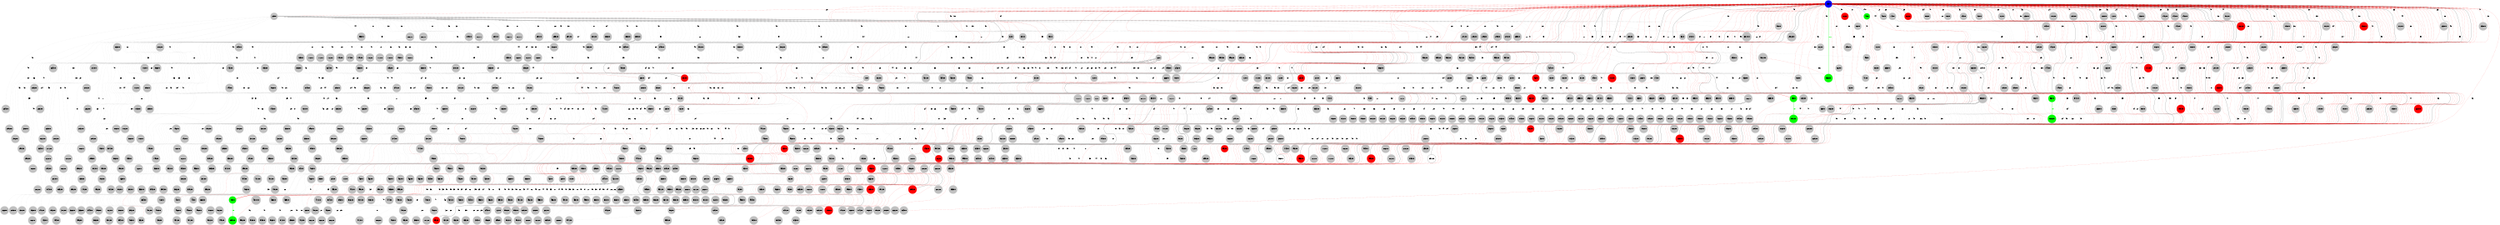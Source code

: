 graph G {
overlap=false;
ratio=expand;
size="20,20!";
1 [Latitude=222, Longitude=67, betweeness="30.0", color=blue, graphics="{'d': 4.0, 'h': 4.0, 'w': 4.0, 'y': -1799.6611, 'x': -1414.2781, 'z': 0.0, 'fill': u'#999999'}", id=1, label="1/30.0", pos="67,222!", prob="0.0", shape=circle, status=repaired, style=filled, true_status=on, type=normal, weight=0];
2 [Latitude=22, Longitude=132, betweeness="30.0", color=gray, graphics="{'d': 4.0, 'h': 4.0, 'w': 4.0, 'y': 1203.4064, 'x': 343.2373, 'z': 0.0, 'fill': u'#999999'}", id=2, label="2/30.0", pos="132,22!", prob="0.90198625265", shape=circle, status=destroyed, style=filled, true_status=destroyed, type=normal, weight=0];
3 [Latitude=281, Longitude=4, betweeness="0.0", color=gray, graphics="{'d': 4.0, 'h': 4.0, 'w': 4.0, 'y': 1289.454, 'x': 1923.78, 'z': 0.0, 'fill': u'#999999'}", id=3, label="3/0.0", pos="4,281!", prob="0.86363072773", shape=circle, status=destroyed, style=filled, true_status=on, type=normal, weight=0];
4 [Latitude=147, Longitude=21, betweeness="0.0", color=green, graphics="{'d': 4.0, 'h': 4.0, 'w': 4.0, 'y': -1106.8607, 'x': 1723.2073, 'z': 0.0, 'fill': u'#999999'}", id=4, label="4/0.0", pos="21,147!", prob=0, shape=circle, status=on, style=filled, true_status=on, type=normal, weight=0];
5 [Latitude=110, Longitude=155, betweeness="0.0", color=gray, graphics="{'d': 4.0, 'h': 4.0, 'w': 4.0, 'y': 814.179, 'x': -1502.5369, 'z': 0.0, 'fill': u'#999999'}", id=5, label="5/0.0", pos="155,110!", prob="0.870992424188", shape=circle, status=destroyed, style=filled, true_status=destroyed, type=normal, weight=0];
6 [Latitude=101, Longitude=75, betweeness="0.0", color=gray, graphics="{'d': 4.0, 'h': 4.0, 'w': 4.0, 'y': -1884.5521, 'x': 1471.8367, 'z': 0.0, 'fill': u'#999999'}", id=6, label="6/0.0", pos="75,101!", prob="0.934103531001", shape=circle, status=destroyed, style=filled, true_status=destroyed, type=normal, weight=0];
7 [Latitude=132, Longitude=131, betweeness="0.0", color=gray, graphics="{'d': 4.0, 'h': 4.0, 'w': 4.0, 'y': 1895.3209, 'x': -248.52466, 'z': 0.0, 'fill': u'#999999'}", id=7, label="7/0.0", pos="131,132!", prob="0.883936545526", shape=circle, status=destroyed, style=filled, true_status=destroyed, type=normal, weight=0];
8 [Latitude=271, Longitude=270, betweeness="0.0", color=gray, graphics="{'d': 4.0, 'h': 4.0, 'w': 4.0, 'y': -893.2237, 'x': -1742.0027, 'z': 0.0, 'fill': u'#999999'}", id=8, label="8/0.0", pos="270,271!", prob="0.6814189253", shape=circle, status=destroyed, style=filled, true_status=destroyed, type=normal, weight=0];
9 [Latitude=82, Longitude=18, betweeness="0.0", color=gray, graphics="{'d': 4.0, 'h': 4.0, 'w': 4.0, 'y': -1644.0106, 'x': -1497.1321, 'z': 0.0, 'fill': u'#999999'}", id=9, label="9/0.0", pos="18,82!", prob="0.969324346683", shape=circle, status=destroyed, style=filled, true_status=destroyed, type=normal, weight=0];
10 [Latitude=153, Longitude=7, betweeness="0.0", color=gray, graphics="{'d': 4.0, 'h': 4.0, 'w': 4.0, 'y': -320.42776, 'x': 1918.3662, 'z': 0.0, 'fill': u'#999999'}", id=10, label="10/0.0", pos="7,153!", prob="0.949746663453", shape=circle, status=destroyed, style=filled, true_status=destroyed, type=normal, weight=0];
11 [Latitude=152, Longitude=199, betweeness="0.0", color=gray, graphics="{'d': 4.0, 'h': 4.0, 'w': 4.0, 'y': -508.99515, 'x': 1002.1245, 'z': 0.0, 'fill': u'#999999'}", id=11, label="11/0.0", pos="199,152!", prob="0.816172132151", shape=circle, status=destroyed, style=filled, true_status=destroyed, type=normal, weight=0];
12 [Latitude=96, Longitude=26, betweeness="0.0", color=gray, graphics="{'d': 4.0, 'h': 4.0, 'w': 4.0, 'y': 203.21664, 'x': -808.62317, 'z': 0.0, 'fill': u'#999999'}", id=12, label="12/0.0", pos="26,96!", prob="0.962462668063", shape=circle, status=destroyed, style=filled, true_status=destroyed, type=normal, weight=0];
13 [Latitude=224, Longitude=53, betweeness="0.0", color=red, graphics="{'d': 4.0, 'h': 4.0, 'w': 4.0, 'y': 1475.6864, 'x': 168.21118, 'z': 0.0, 'fill': u'#999999'}", id=13, label="13/0.0", pos="53,224!", prob="1.0", shape=circle, status=destroyed, style=filled, true_status=destroyed, type=normal, weight=0];
14 [Latitude=187, Longitude=244, betweeness="0.0", color=gray, graphics="{'d': 4.0, 'h': 4.0, 'w': 4.0, 'y': -1399.1761, 'x': -792.72473, 'z': 0.0, 'fill': u'#999999'}", id=14, label="14/0.0", pos="244,187!", prob="0.755957591708", shape=circle, status=destroyed, style=filled, true_status=destroyed, type=normal, weight=0];
15 [Latitude=271, Longitude=156, betweeness="0.0", color=green, graphics="{'d': 4.0, 'h': 4.0, 'w': 4.0, 'y': -764.1811, 'x': 1212.5427, 'z': 0.0, 'fill': u'#999999'}", id=15, label="15/0.0", pos="156,271!", prob=0, shape=circle, status=on, style=filled, true_status=on, type=green, weight=0];
16 [Latitude=60, Longitude=185, betweeness="0.0", color=gray, graphics="{'d': 4.0, 'h': 4.0, 'w': 4.0, 'y': 502.53354, 'x': -1750.0975, 'z': 0.0, 'fill': u'#999999'}", id=16, label="16/0.0", pos="185,60!", prob="0.853233524921", shape=circle, status=destroyed, style=filled, true_status=destroyed, type=normal, weight=0];
17 [Latitude=186, Longitude=273, betweeness="0.0", color=gray, graphics="{'d': 4.0, 'h': 4.0, 'w': 4.0, 'y': 419.42953, 'x': -332.51074, 'z': 0.0, 'fill': u'#999999'}", id=17, label="17/0.0", pos="273,186!", prob="0.726043027053", shape=circle, status=destroyed, style=filled, true_status=destroyed, type=normal, weight=0];
18 [Latitude=110, Longitude=266, betweeness="0.0", color=gray, graphics="{'d': 4.0, 'h': 4.0, 'w': 4.0, 'y': -1304.0737, 'x': 305.83228, 'z': 0.0, 'fill': u'#999999'}", id=18, label="18/0.0", pos="266,110!", prob="0.760511534806", shape=circle, status=destroyed, style=filled, true_status=on, type=normal, weight=0];
19 [Latitude=193, Longitude=165, betweeness="0.0", color=green, graphics="{'d': 4.0, 'h': 4.0, 'w': 4.0, 'y': 110.99252, 'x': 835.05054, 'z': 0.0, 'fill': u'#999999'}", id=19, label="19/0.0", pos="165,193!", prob=0, shape=circle, status=on, style=filled, true_status=on, type=green, weight=0];
20 [Latitude=24, Longitude=163, betweeness="0.0", color=gray, graphics="{'d': 4.0, 'h': 4.0, 'w': 4.0, 'y': 1014.1773, 'x': -1083.5132, 'z': 0.0, 'fill': u'#999999'}", id=20, label="20/0.0", pos="163,24!", prob="0.875309273191", shape=circle, status=destroyed, style=filled, true_status=destroyed, type=normal, weight=0];
21 [Latitude=107, Longitude=59, betweeness="0.0", color=gray, graphics="{'d': 4.0, 'h': 4.0, 'w': 4.0, 'y': -71.30521, 'x': -1328.6808, 'z': 0.0, 'fill': u'#999999'}", id=21, label="21/0.0", pos="59,107!", prob="0.942141314749", shape=circle, status=destroyed, style=filled, true_status=destroyed, type=normal, weight=0];
22 [Latitude=9, Longitude=6, betweeness="30.0", color=red, graphics="{'d': 4.0, 'h': 4.0, 'w': 4.0, 'y': -1197.4147, 'x': -1151.1445, 'z': 0.0, 'fill': u'#999999'}", id=22, label="22/30.0", pos="6,9!", prob="1.0", shape=circle, status=destroyed, style=filled, true_status=destroyed, type=normal, weight=0];
23 [Latitude=254, Longitude=207, betweeness="0.0", color=gray, graphics="{'d': 4.0, 'h': 4.0, 'w': 4.0, 'y': 145.37851, 'x': 1122.3618, 'z': 0.0, 'fill': u'#999999'}", id=23, label="23/0.0", pos="207,254!", prob="0.753024134927", shape=circle, status=destroyed, style=filled, true_status=destroyed, type=normal, weight=0];
24 [Latitude=121, Longitude=225, betweeness="0.0", color=gray, graphics="{'d': 4.0, 'h': 4.0, 'w': 4.0, 'y': 1104.0905, 'x': 1100.4429, 'z': 0.0, 'fill': u'#999999'}", id=24, label="24/0.0", pos="225,121!", prob="0.801133242944", shape=circle, status=destroyed, style=filled, true_status=destroyed, type=normal, weight=0];
25 [Latitude=123, Longitude=261, betweeness="0.0", color=red, graphics="{'d': 4.0, 'h': 4.0, 'w': 4.0, 'y': -1526.205, 'x': 1927.1394, 'z': 0.0, 'fill': u'#999999'}", id=25, label="25/0.0", pos="261,123!", prob="1.0", shape=circle, status=destroyed, style=filled, true_status=destroyed, type=normal, weight=0];
26 [Latitude=91, Longitude=18, betweeness="0.0", color=gray, graphics="{'d': 4.0, 'h': 4.0, 'w': 4.0, 'y': 704.4151, 'x': -245.93042, 'z': 0.0, 'fill': u'#999999'}", id=26, label="26/0.0", pos="18,91!", prob="0.967319920582", shape=circle, status=destroyed, style=filled, true_status=destroyed, type=normal, weight=0];
27 [Latitude=265, Longitude=266, betweeness="0.0", color=gray, graphics="{'d': 4.0, 'h': 4.0, 'w': 4.0, 'y': -1843.2139, 'x': -96.9043, 'z': 0.0, 'fill': u'#999999'}", id=27, label="27/0.0", pos="266,265!", prob="0.689330804878", shape=circle, status=destroyed, style=filled, true_status=on, type=normal, weight=0];
28 [Latitude=116, Longitude=247, betweeness="0.0", color=gray, graphics="{'d': 4.0, 'h': 4.0, 'w': 4.0, 'y': -822.5533, 'x': 198.15259, 'z': 0.0, 'fill': u'#999999'}", id=28, label="28/0.0", pos="247,116!", prob="0.779528522804", shape=circle, status=destroyed, style=filled, true_status=destroyed, type=normal, weight=0];
29 [Latitude=124, Longitude=51, betweeness="0.0", color=gray, graphics="{'d': 4.0, 'h': 4.0, 'w': 4.0, 'y': 1003.02545, 'x': -269.96533, 'z': 0.0, 'fill': u'#999999'}", id=29, label="29/0.0", pos="51,124!", prob="0.941122469141", shape=circle, status=destroyed, style=filled, true_status=destroyed, type=normal, weight=0];
30 [Latitude=105, Longitude=158, betweeness="0.0", color=red, graphics="{'d': 4.0, 'h': 4.0, 'w': 4.0, 'y': -928.5096, 'x': 1228.0876, 'z': 0.0, 'fill': u'#999999'}", id=30, label="30/0.0", pos="158,105!", prob="1.0", shape=circle, status=destroyed, style=filled, true_status=destroyed, type=normal, weight=0];
31 [Latitude=33, Longitude=32, betweeness="0.0", color=gray, graphics="{'d': 4.0, 'h': 4.0, 'w': 4.0, 'y': -1991.0605, 'x': 1247.9153, 'z': 0.0, 'fill': u'#999999'}", id=31, label="31/0.0", pos="32,33!", prob="0.968225755892", shape=circle, status=destroyed, style=filled, true_status=destroyed, type=normal, weight=0];
32 [Latitude=9, Longitude=193, betweeness="0.0", color=gray, graphics="{'d': 4.0, 'h': 4.0, 'w': 4.0, 'y': 377.01572, 'x': 544.3616, 'z': 0.0, 'fill': u'#999999'}", id=32, label="32/0.0", pos="193,9!", prob="0.846463666806", shape=circle, status=destroyed, style=filled, true_status=destroyed, type=normal, weight=0];
33 [Latitude=72, Longitude=67, betweeness="0.0", color=gray, graphics="{'d': 4.0, 'h': 4.0, 'w': 4.0, 'y': -792.5651, 'x': 1284.187, 'z': 0.0, 'fill': u'#999999'}", id=33, label="33/0.0", pos="67,72!", prob="0.945363281966", shape=circle, status=destroyed, style=filled, true_status=destroyed, type=normal, weight=0];
34 [Latitude=53, Longitude=56, betweeness="0.0", color=gray, graphics="{'d': 4.0, 'h': 4.0, 'w': 4.0, 'y': -583.4775, 'x': 163.01709, 'z': 0.0, 'fill': u'#999999'}", id=34, label="34/0.0", pos="56,53!", prob="0.954322131961", shape=circle, status=destroyed, style=filled, true_status=destroyed, type=normal, weight=0];
35 [Latitude=144, Longitude=246, betweeness="0.0", color=gray, graphics="{'d': 4.0, 'h': 4.0, 'w': 4.0, 'y': 1384.0602, 'x': 1026.29, 'z': 0.0, 'fill': u'#999999'}", id=35, label="35/0.0", pos="246,144!", prob="0.771813761223", shape=circle, status=destroyed, style=filled, true_status=destroyed, type=normal, weight=0];
36 [Latitude=255, Longitude=74, betweeness="0.0", color=gray, graphics="{'d': 4.0, 'h': 4.0, 'w': 4.0, 'y': 1297.1515, 'x': 1254.0967, 'z': 0.0, 'fill': u'#999999'}", id=36, label="36/0.0", pos="74,255!", prob="0.852762669984", shape=circle, status=destroyed, style=filled, true_status=on, type=normal, weight=0];
37 [Latitude=5, Longitude=25, betweeness="0.0", color=gray, graphics="{'d': 4.0, 'h': 4.0, 'w': 4.0, 'y': 1301.2203, 'x': 954.9497, 'z': 0.0, 'fill': u'#999999'}", id=37, label="37/0.0", pos="25,5!", prob="0.970492116052", shape=circle, status=destroyed, style=filled, true_status=destroyed, type=normal, weight=0];
38 [Latitude=229, Longitude=76, betweeness="10.0", color=red, graphics="{'d': 4.0, 'h': 4.0, 'w': 4.0, 'y': -1933.3379, 'x': -1076.3096, 'z': 0.0, 'fill': u'#999999'}", id=38, label="38/10.0", pos="76,229!", prob="1.0", shape=circle, status=destroyed, style=filled, true_status=destroyed, type=normal, weight=0];
39 [Latitude=9, Longitude=218, betweeness="0.0", color=gray, graphics="{'d': 4.0, 'h': 4.0, 'w': 4.0, 'y': -928.92426, 'x': -1646.1172, 'z': 0.0, 'fill': u'#999999'}", id=39, label="39/0.0", pos="218,9!", prob="0.821405813446", shape=circle, status=destroyed, style=filled, true_status=destroyed, type=normal, weight=0];
40 [Latitude=150, Longitude=260, betweeness="0.0", color=gray, graphics="{'d': 4.0, 'h': 4.0, 'w': 4.0, 'y': 1713.4073, 'x': 455.21118, 'z': 0.0, 'fill': u'#999999'}", id=40, label="40/0.0", pos="260,150!", prob="0.754777707679", shape=circle, status=destroyed, style=filled, true_status=destroyed, type=normal, weight=0];
41 [Latitude=230, Longitude=123, betweeness="0.0", color=gray, graphics="{'d': 4.0, 'h': 4.0, 'w': 4.0, 'y': 1317.7474, 'x': -588.4514, 'z': 0.0, 'fill': u'#999999'}", id=41, label="41/0.0", pos="123,230!", prob="0.838743785469", shape=circle, status=destroyed, style=filled, true_status=on, type=normal, weight=0];
42 [Latitude=150, Longitude=51, betweeness="0.0", color=gray, graphics="{'d': 4.0, 'h': 4.0, 'w': 4.0, 'y': -1849.075, 'x': -474.47644, 'z': 0.0, 'fill': u'#999999'}", id=42, label="42/0.0", pos="51,150!", prob="0.930610924909", shape=circle, status=destroyed, style=filled, true_status=destroyed, type=normal, weight=0];
43 [Latitude=145, Longitude=55, betweeness="0.0", color=gray, graphics="{'d': 4.0, 'h': 4.0, 'w': 4.0, 'y': -1230.5479, 'x': -1069.4368, 'z': 0.0, 'fill': u'#999999'}", id=43, label="43/0.0", pos="55,145!", prob="0.930612786133", shape=circle, status=destroyed, style=filled, true_status=destroyed, type=normal, weight=0];
44 [Latitude=29, Longitude=197, betweeness="0.0", color=gray, graphics="{'d': 4.0, 'h': 4.0, 'w': 4.0, 'y': 1327.775, 'x': -88.44702, 'z': 0.0, 'fill': u'#999999'}", id=44, label="44/0.0", pos="197,29!", prob="0.843219479153", shape=circle, status=destroyed, style=filled, true_status=destroyed, type=normal, weight=0];
45 [Latitude=143, Longitude=215, betweeness="0.0", color=gray, graphics="{'d': 4.0, 'h': 4.0, 'w': 4.0, 'y': 1921.1969, 'x': 1660.4067, 'z': 0.0, 'fill': u'#999999'}", id=45, label="45/0.0", pos="215,143!", prob="0.803971064402", shape=circle, status=destroyed, style=filled, true_status=destroyed, type=normal, weight=0];
46 [Latitude=169, Longitude=197, betweeness="0.0", color=red, graphics="{'d': 4.0, 'h': 4.0, 'w': 4.0, 'y': -396.7554, 'x': -797.0043, 'z': 0.0, 'fill': u'#999999'}", id=46, label="46/0.0", pos="197,169!", prob="1.0", shape=circle, status=destroyed, style=filled, true_status=destroyed, type=normal, weight=0];
47 [Latitude=167, Longitude=95, betweeness="0.0", color=gray, graphics="{'d': 4.0, 'h': 4.0, 'w': 4.0, 'y': -591.34784, 'x': 269.04517, 'z': 0.0, 'fill': u'#999999'}", id=47, label="47/0.0", pos="95,167!", prob="0.895576172214", shape=circle, status=destroyed, style=filled, true_status=destroyed, type=normal, weight=0];
48 [Latitude=159, Longitude=163, betweeness="0.0", color=gray, graphics="{'d': 4.0, 'h': 4.0, 'w': 4.0, 'y': -470.45145, 'x': 36.759274, 'z': 0.0, 'fill': u'#999999'}", id=48, label="48/0.0", pos="163,159!", prob="0.846260539903", shape=circle, status=destroyed, style=filled, true_status=destroyed, type=normal, weight=0];
49 [Latitude=10, Longitude=118, betweeness="0.0", color=gray, graphics="{'d': 4.0, 'h': 4.0, 'w': 4.0, 'y': 733.83453, 'x': 1969.0945, 'z': 0.0, 'fill': u'#999999'}", id=49, label="49/0.0", pos="118,10!", prob="0.912597819335", shape=circle, status=destroyed, style=filled, true_status=destroyed, type=normal, weight=0];
50 [Latitude=161, Longitude=69, betweeness="0.0", color=gray, graphics="{'d': 4.0, 'h': 4.0, 'w': 4.0, 'y': 1181.1483, 'x': 1368.7561, 'z': 0.0, 'fill': u'#999999'}", id=50, label="50/0.0", pos="69,161!", prob="0.91517497727", shape=circle, status=destroyed, style=filled, true_status=destroyed, type=normal, weight=0];
51 [Latitude=174, Longitude=2, betweeness="0.0", color=gray, graphics="{'d': 4.0, 'h': 4.0, 'w': 4.0, 'y': 1983.2184, 'x': 814.14966, 'z': 0.0, 'fill': u'#999999'}", id=51, label="51/0.0", pos="2,174!", prob="0.94094743664", shape=circle, status=destroyed, style=filled, true_status=destroyed, type=normal, weight=0];
52 [Latitude=134, Longitude=28, betweeness="0.0", color=gray, graphics="{'d': 4.0, 'h': 4.0, 'w': 4.0, 'y': 171.8143, 'x': -701.3253, 'z': 0.0, 'fill': u'#999999'}", id=52, label="52/0.0", pos="28,134!", prob="0.949036518576", shape=circle, status=destroyed, style=filled, true_status=destroyed, type=normal, weight=0];
53 [Latitude=17, Longitude=172, betweeness="0.0", color=gray, graphics="{'d': 4.0, 'h': 4.0, 'w': 4.0, 'y': -1821.0935, 'x': 1680.9053, 'z': 0.0, 'fill': u'#999999'}", id=53, label="53/0.0", pos="172,17!", prob="0.866870221723", shape=circle, status=destroyed, style=filled, true_status=destroyed, type=normal, weight=0];
54 [Latitude=202, Longitude=52, betweeness="0.0", color=gray, graphics="{'d': 4.0, 'h': 4.0, 'w': 4.0, 'y': 500.05917, 'x': -36.64417, 'z': 0.0, 'fill': u'#999999'}", id=54, label="54/0.0", pos="52,202!", prob="0.902058414437", shape=circle, status=destroyed, style=filled, true_status=destroyed, type=normal, weight=0];
55 [Latitude=288, Longitude=159, betweeness="0.0", color=gray, graphics="{'d': 4.0, 'h': 4.0, 'w': 4.0, 'y': -1096.5194, 'x': -1047.308, 'z': 0.0, 'fill': u'#999999'}", id=55, label="55/0.0", pos="159,288!", prob="0.768592775848", shape=circle, status=destroyed, style=filled, true_status=on, type=normal, weight=0];
56 [Latitude=187, Longitude=4, betweeness="0.0", color=green, graphics="{'d': 4.0, 'h': 4.0, 'w': 4.0, 'y': -636.436, 'x': 14.39575, 'z': 0.0, 'fill': u'#999999'}", id=56, label="56/0.0", pos="4,187!", prob=0, shape=circle, status=on, style=filled, true_status=on, type=green, weight=0];
57 [Latitude=152, Longitude=79, betweeness="0.0", color=gray, graphics="{'d': 4.0, 'h': 4.0, 'w': 4.0, 'y': 839.16, 'x': 1920.0549, 'z': 0.0, 'fill': u'#999999'}", id=57, label="57/0.0", pos="79,152!", prob="0.913191200745", shape=circle, status=destroyed, style=filled, true_status=destroyed, type=normal, weight=0];
58 [Latitude=207, Longitude=196, betweeness="0.0", color=gray, graphics="{'d': 4.0, 'h': 4.0, 'w': 4.0, 'y': -1916.7764, 'x': -804.396, 'z': 0.0, 'fill': u'#999999'}", id=58, label="58/0.0", pos="196,207!", prob="0.792367483866", shape=circle, status=destroyed, style=filled, true_status=on, type=normal, weight=0];
59 [Latitude=30, Longitude=24, betweeness="0.0", color=gray, graphics="{'d': 4.0, 'h': 4.0, 'w': 4.0, 'y': -138.11002, 'x': -86.00464, 'z': 0.0, 'fill': u'#999999'}", id=59, label="59/0.0", pos="24,30!", prob="0.972073364004", shape=circle, status=destroyed, style=filled, true_status=destroyed, type=normal, weight=0];
60 [Latitude=293, Longitude=211, betweeness="0.0", color=red, graphics="{'d': 4.0, 'h': 4.0, 'w': 4.0, 'y': -1722.5643, 'x': -1464.0605, 'z': 0.0, 'fill': u'#999999'}", id=60, label="60/0.0", pos="211,293!", prob="1.0", shape=circle, status=destroyed, style=filled, true_status=destroyed, type=normal, weight=0];
61 [Latitude=131, Longitude=9, betweeness="0.0", color=gray, graphics="{'d': 4.0, 'h': 4.0, 'w': 4.0, 'y': -1669.0111, 'x': 1187.5076, 'z': 0.0, 'fill': u'#999999'}", id=61, label="61/0.0", pos="9,131!", prob="0.958447970674", shape=circle, status=destroyed, style=filled, true_status=destroyed, type=normal, weight=0];
62 [Latitude=44, Longitude=297, betweeness="0.0", color=gray, graphics="{'d': 4.0, 'h': 4.0, 'w': 4.0, 'y': -572.73883, 'x': -1326.4506, 'z': 0.0, 'fill': u'#999999'}", id=62, label="62/0.0", pos="297,44!", prob="0.735078487321", shape=circle, status=destroyed, style=filled, true_status=destroyed, type=normal, weight=0];
63 [Latitude=107, Longitude=229, betweeness="0.0", color=gray, graphics="{'d': 4.0, 'h': 4.0, 'w': 4.0, 'y': 214.97568, 'x': 561.02783, 'z': 0.0, 'fill': u'#999999'}", id=63, label="63/0.0", pos="229,107!", prob="0.800819260257", shape=circle, status=destroyed, style=filled, true_status=destroyed, type=normal, weight=0];
64 [Latitude=81, Longitude=147, betweeness="0.0", color=gray, graphics="{'d': 4.0, 'h': 4.0, 'w': 4.0, 'y': -1026.9238, 'x': 1826.5378, 'z': 0.0, 'fill': u'#999999'}", id=64, label="64/0.0", pos="147,81!", prob="0.884674056104", shape=circle, status=destroyed, style=filled, true_status=destroyed, type=normal, weight=0];
65 [Latitude=273, Longitude=180, betweeness="0.0", color=gray, graphics="{'d': 4.0, 'h': 4.0, 'w': 4.0, 'y': -305.7957, 'x': -152.57397, 'z': 0.0, 'fill': u'#999999'}", id=65, label="65/0.0", pos="180,273!", prob="0.763133725711", shape=circle, status=destroyed, style=filled, true_status=on, type=normal, weight=0];
66 [Latitude=116, Longitude=254, betweeness="0.0", color=red, graphics="{'d': 4.0, 'h': 4.0, 'w': 4.0, 'y': 1083.3439, 'x': 1926.0867, 'z': 0.0, 'fill': u'#999999'}", id=66, label="66/0.0", pos="254,116!", prob="1.0", shape=circle, status=destroyed, style=filled, true_status=destroyed, type=normal, weight=0];
67 [Latitude=89, Longitude=235, betweeness="0.0", color=gray, graphics="{'d': 4.0, 'h': 4.0, 'w': 4.0, 'y': 1880.9296, 'x': -1927.8353, 'z': 0.0, 'fill': u'#999999'}", id=67, label="67/0.0", pos="235,89!", prob="0.798516218759", shape=circle, status=destroyed, style=filled, true_status=destroyed, type=normal, weight=0];
68 [Latitude=208, Longitude=127, betweeness="0.0", color=gray, graphics="{'d': 4.0, 'h': 4.0, 'w': 4.0, 'y': 1236.1317, 'x': 427.55615, 'z': 0.0, 'fill': u'#999999'}", id=68, label="68/0.0", pos="127,208!", prob="0.849888597374", shape=circle, status=destroyed, style=filled, true_status=destroyed, type=normal, weight=0];
69 [Latitude=171, Longitude=20, betweeness="0.0", color=gray, graphics="{'d': 4.0, 'h': 4.0, 'w': 4.0, 'y': -702.57025, 'x': 1504.2461, 'z': 0.0, 'fill': u'#999999'}", id=69, label="69/0.0", pos="20,171!", prob="0.935402837718", shape=circle, status=destroyed, style=filled, true_status=destroyed, type=normal, weight=0];
70 [Latitude=277, Longitude=166, betweeness="0.0", color=gray, graphics="{'d': 4.0, 'h': 4.0, 'w': 4.0, 'y': -1246.0044, 'x': -1684.8123, 'z': 0.0, 'fill': u'#999999'}", id=70, label="70/0.0", pos="166,277!", prob="0.771630091405", shape=circle, status=destroyed, style=filled, true_status=destroyed, type=normal, weight=0];
71 [Latitude=134, Longitude=189, betweeness="0.0", color=gray, graphics="{'d': 4.0, 'h': 4.0, 'w': 4.0, 'y': 752.8118, 'x': 513.5774, 'z': 0.0, 'fill': u'#999999'}", id=71, label="71/0.0", pos="189,134!", prob="0.832466748223", shape=circle, status=destroyed, style=filled, true_status=destroyed, type=normal, weight=0];
72 [Latitude=64, Longitude=107, betweeness="0.0", color=red, graphics="{'d': 4.0, 'h': 4.0, 'w': 4.0, 'y': -1567.1389, 'x': -183.96277, 'z': 0.0, 'fill': u'#999999'}", id=72, label="72/0.0", pos="107,64!", prob="1.0", shape=circle, status=destroyed, style=filled, true_status=destroyed, type=normal, weight=0];
73 [Latitude=222, Longitude=111, betweeness="0.0", color=gray, graphics="{'d': 4.0, 'h': 4.0, 'w': 4.0, 'y': -1740.8782, 'x': 1270.3772, 'z': 0.0, 'fill': u'#999999'}", id=73, label="73/0.0", pos="111,222!", prob="0.852680808697", shape=circle, status=destroyed, style=filled, true_status=destroyed, type=normal, weight=0];
74 [Latitude=257, Longitude=188, betweeness="0.0", color=gray, graphics="{'d': 4.0, 'h': 4.0, 'w': 4.0, 'y': -594.4797, 'x': 338.7588, 'z': 0.0, 'fill': u'#999999'}", id=74, label="74/0.0", pos="188,257!", prob="0.767861423705", shape=circle, status=destroyed, style=filled, true_status=destroyed, type=normal, weight=0];
75 [Latitude=103, Longitude=6, betweeness="0.0", color=gray, graphics="{'d': 4.0, 'h': 4.0, 'w': 4.0, 'y': -1372.6132, 'x': 1302.2454, 'z': 0.0, 'fill': u'#999999'}", id=75, label="75/0.0", pos="6,103!", prob="0.969132439461", shape=circle, status=destroyed, style=filled, true_status=destroyed, type=normal, weight=0];
76 [Latitude=257, Longitude=10, betweeness="0.0", color=gray, graphics="{'d': 4.0, 'h': 4.0, 'w': 4.0, 'y': -1619.6239, 'x': 152.8706, 'z': 0.0, 'fill': u'#999999'}", id=76, label="76/0.0", pos="10,257!", prob="0.881598977859", shape=circle, status=destroyed, style=filled, true_status=destroyed, type=normal, weight=0];
77 [Latitude=36, Longitude=256, betweeness="0.0", color=gray, graphics="{'d': 4.0, 'h': 4.0, 'w': 4.0, 'y': -615.78436, 'x': -1075.4722, 'z': 0.0, 'fill': u'#999999'}", id=77, label="77/0.0", pos="256,36!", prob="0.781531361537", shape=circle, status=destroyed, style=filled, true_status=destroyed, type=normal, weight=0];
78 [Latitude=213, Longitude=185, betweeness="0.0", color=gray, graphics="{'d': 4.0, 'h': 4.0, 'w': 4.0, 'y': -603.9467, 'x': -1675.8788, 'z': 0.0, 'fill': u'#999999'}", id=78, label="78/0.0", pos="185,213!", prob="0.798905989771", shape=circle, status=destroyed, style=filled, true_status=destroyed, type=normal, weight=0];
79 [Latitude=212, Longitude=56, betweeness="0.0", color=gray, graphics="{'d': 4.0, 'h': 4.0, 'w': 4.0, 'y': 1649.579, 'x': -440.4065, 'z': 0.0, 'fill': u'#999999'}", id=79, label="79/0.0", pos="56,212!", prob="0.89352586218", shape=circle, status=destroyed, style=filled, true_status=destroyed, type=normal, weight=0];
80 [Latitude=115, Longitude=181, betweeness="0.0", color=gray, graphics="{'d': 4.0, 'h': 4.0, 'w': 4.0, 'y': -767.49493, 'x': -1578.4138, 'z': 0.0, 'fill': u'#999999'}", id=80, label="80/0.0", pos="181,115!", prob="0.846077767366", shape=circle, status=destroyed, style=filled, true_status=destroyed, type=normal, weight=0];
81 [Latitude=100, Longitude=65, betweeness="0.0", color=gray, graphics="{'d': 4.0, 'h': 4.0, 'w': 4.0, 'y': 1616.3961, 'x': -1039.3445, 'z': 0.0, 'fill': u'#999999'}", id=81, label="81/0.0", pos="65,100!", prob="0.940557965028", shape=circle, status=destroyed, style=filled, true_status=destroyed, type=normal, weight=0];
82 [Latitude=100, Longitude=114, betweeness="0.0", color=gray, graphics="{'d': 4.0, 'h': 4.0, 'w': 4.0, 'y': -1380.7618, 'x': -1487.8821, 'z': 0.0, 'fill': u'#999999'}", id=82, label="82/0.0", pos="114,100!", prob="0.907153140709", shape=circle, status=destroyed, style=filled, true_status=destroyed, type=normal, weight=0];
83 [Latitude=264, Longitude=130, betweeness="0.0", color=gray, graphics="{'d': 4.0, 'h': 4.0, 'w': 4.0, 'y': -727.44403, 'x': 355.75586, 'z': 0.0, 'fill': u'#999999'}", id=83, label="83/0.0", pos="130,264!", prob="0.809207423383", shape=circle, status=destroyed, style=filled, true_status=destroyed, type=normal, weight=0];
84 [Latitude=192, Longitude=279, betweeness="0.0", color=gray, graphics="{'d': 4.0, 'h': 4.0, 'w': 4.0, 'y': -1618.718, 'x': -1042.227, 'z': 0.0, 'fill': u'#999999'}", id=84, label="84/0.0", pos="279,192!", prob="0.716849043214", shape=circle, status=destroyed, style=filled, true_status=destroyed, type=normal, weight=0];
85 [Latitude=228, Longitude=192, betweeness="0.0", color=gray, graphics="{'d': 4.0, 'h': 4.0, 'w': 4.0, 'y': 5.9916687, 'x': -472.45776, 'z': 0.0, 'fill': u'#999999'}", id=85, label="85/0.0", pos="192,228!", prob="0.783534644931", shape=circle, status=destroyed, style=filled, true_status=on, type=normal, weight=0];
86 [Latitude=277, Longitude=256, betweeness="0.0", color=gray, graphics="{'d': 4.0, 'h': 4.0, 'w': 4.0, 'y': 663.5279, 'x': -1468.155, 'z': 0.0, 'fill': u'#999999'}", id=86, label="86/0.0", pos="256,277!", prob="0.691141984138", shape=circle, status=destroyed, style=filled, true_status=destroyed, type=normal, weight=0];
87 [Latitude=230, Longitude=227, betweeness="0.0", color=gray, graphics="{'d': 4.0, 'h': 4.0, 'w': 4.0, 'y': 1733.4384, 'x': 844.4619, 'z': 0.0, 'fill': u'#999999'}", id=87, label="87/0.0", pos="227,230!", prob="0.749634143602", shape=circle, status=destroyed, style=filled, true_status=destroyed, type=normal, weight=0];
88 [Latitude=153, Longitude=130, betweeness="0.0", color=gray, graphics="{'d': 4.0, 'h': 4.0, 'w': 4.0, 'y': 374.06113, 'x': -1630.8765, 'z': 0.0, 'fill': u'#999999'}", id=88, label="88/0.0", pos="130,153!", prob="0.876339242399", shape=circle, status=destroyed, style=filled, true_status=destroyed, type=normal, weight=0];
89 [Latitude=148, Longitude=294, betweeness="0.0", color=gray, graphics="{'d': 4.0, 'h': 4.0, 'w': 4.0, 'y': 1193.497, 'x': 258.99414, 'z': 0.0, 'fill': u'#999999'}", id=89, label="89/0.0", pos="294,148!", prob="0.718231024892", shape=circle, status=destroyed, style=filled, true_status=destroyed, type=normal, weight=0];
90 [Latitude=274, Longitude=180, betweeness="0.0", color=gray, graphics="{'d': 4.0, 'h': 4.0, 'w': 4.0, 'y': 987.11285, 'x': -1733.9913, 'z': 0.0, 'fill': u'#999999'}", id=90, label="90/0.0", pos="180,274!", prob="0.76238774577", shape=circle, status=destroyed, style=filled, true_status=destroyed, type=normal, weight=0];
91 [Latitude=294, Longitude=154, betweeness="0.0", color=gray, graphics="{'d': 4.0, 'h': 4.0, 'w': 4.0, 'y': -1955.3694, 'x': 288.55078, 'z': 0.0, 'fill': u'#999999'}", id=91, label="91/0.0", pos="154,294!", prob="0.767626494055", shape=circle, status=destroyed, style=filled, true_status=destroyed, type=normal, weight=0];
92 [Latitude=99, Longitude=280, betweeness="0.0", color=red, graphics="{'d': 4.0, 'h': 4.0, 'w': 4.0, 'y': 1846.2562, 'x': -1153.8975, 'z': 0.0, 'fill': u'#999999'}", id=92, label="92/0.0", pos="280,99!", prob="1.0", shape=circle, status=destroyed, style=filled, true_status=destroyed, type=normal, weight=0];
93 [Latitude=243, Longitude=199, betweeness="0.0", color=gray, graphics="{'d': 4.0, 'h': 4.0, 'w': 4.0, 'y': 408.71664, 'x': -1005.3331, 'z': 0.0, 'fill': u'#999999'}", id=93, label="93/0.0", pos="199,243!", prob="0.767617282592", shape=circle, status=destroyed, style=filled, true_status=destroyed, type=normal, weight=0];
94 [Latitude=157, Longitude=90, betweeness="0.0", color=gray, graphics="{'d': 4.0, 'h': 4.0, 'w': 4.0, 'y': 1108.4716, 'x': 106.906006, 'z': 0.0, 'fill': u'#999999'}", id=94, label="94/0.0", pos="90,157!", prob="0.903735996962", shape=circle, status=destroyed, style=filled, true_status=destroyed, type=normal, weight=0];
95 [Latitude=257, Longitude=166, betweeness="0.0", color=red, graphics="{'d': 4.0, 'h': 4.0, 'w': 4.0, 'y': 500.78036, 'x': -23.892214, 'z': 0.0, 'fill': u'#999999'}", id=95, label="95/0.0", pos="166,257!", prob="1.0", shape=circle, status=destroyed, style=filled, true_status=destroyed, type=normal, weight=0];
96 [Latitude=161, Longitude=70, betweeness="0.0", color=gray, graphics="{'d': 4.0, 'h': 4.0, 'w': 4.0, 'y': -530.2952, 'x': -136.75879, 'z': 0.0, 'fill': u'#999999'}", id=96, label="96/0.0", pos="70,161!", prob="0.91457299021", shape=circle, status=destroyed, style=filled, true_status=destroyed, type=normal, weight=0];
97 [Latitude=134, Longitude=246, betweeness="0.0", color=gray, graphics="{'d': 4.0, 'h': 4.0, 'w': 4.0, 'y': 1985.5365, 'x': -608.4835, 'z': 0.0, 'fill': u'#999999'}", id=97, label="97/0.0", pos="246,134!", prob="0.775217223899", shape=circle, status=destroyed, style=filled, true_status=destroyed, type=normal, weight=0];
98 [Latitude=175, Longitude=63, betweeness="0.0", color=gray, graphics="{'d': 4.0, 'h': 4.0, 'w': 4.0, 'y': -1187.4528, 'x': 603.03125, 'z': 0.0, 'fill': u'#999999'}", id=98, label="98/0.0", pos="63,175!", prob="0.911594513653", shape=circle, status=destroyed, style=filled, true_status=destroyed, type=normal, weight=0];
99 [Latitude=237, Longitude=249, betweeness="0.0", color=red, graphics="{'d': 4.0, 'h': 4.0, 'w': 4.0, 'y': 1701.361, 'x': -972.7721, 'z': 0.0, 'fill': u'#999999'}", id=99, label="99/0.0", pos="249,237!", prob="1.0", shape=circle, status=destroyed, style=filled, true_status=destroyed, type=normal, weight=0];
100 [Latitude=67, Longitude=150, betweeness="0.0", color=gray, graphics="{'d': 4.0, 'h': 4.0, 'w': 4.0, 'y': -1083.343, 'x': -1728.9448, 'z': 0.0, 'fill': u'#999999'}", id=100, label="100/0.0", pos="150,67!", prob="0.884318488607", shape=circle, status=destroyed, style=filled, true_status=destroyed, type=normal, weight=0];
101 [Latitude=22, Longitude=295, betweeness="0.0", color=red, graphics="{'d': 4.0, 'h': 4.0, 'w': 4.0, 'y': 1392.3195, 'x': -574.12646, 'z': 0.0, 'fill': u'#999999'}", id=101, label="101/0.0", pos="295,22!", prob="1.0", shape=circle, status=destroyed, style=filled, true_status=destroyed, type=normal, weight=0];
102 [Latitude=216, Longitude=152, betweeness="0.0", color=gray, graphics="{'d': 4.0, 'h': 4.0, 'w': 4.0, 'y': 372.55087, 'x': -503.69177, 'z': 0.0, 'fill': u'#999999'}", id=102, label="102/0.0", pos="152,216!", prob="0.825343182793", shape=circle, status=destroyed, style=filled, true_status=destroyed, type=normal, weight=0];
103 [Latitude=184, Longitude=284, betweeness="0.0", color=gray, graphics="{'d': 4.0, 'h': 4.0, 'w': 4.0, 'y': -1911.1207, 'x': 91.40283, 'z': 0.0, 'fill': u'#999999'}", id=103, label="103/0.0", pos="284,184!", prob="0.715100633527", shape=circle, status=destroyed, style=filled, true_status=on, type=normal, weight=0];
104 [Latitude=52, Longitude=273, betweeness="0.0", color=gray, graphics="{'d': 4.0, 'h': 4.0, 'w': 4.0, 'y': -1160.6095, 'x': -1221.4102, 'z': 0.0, 'fill': u'#999999'}", id=104, label="104/0.0", pos="273,52!", prob="0.761925878756", shape=circle, status=destroyed, style=filled, true_status=destroyed, type=normal, weight=0];
105 [Latitude=279, Longitude=97, betweeness="0.0", color=gray, graphics="{'d': 4.0, 'h': 4.0, 'w': 4.0, 'y': -1222.0747, 'x': -1213.8557, 'z': 0.0, 'fill': u'#999999'}", id=105, label="105/0.0", pos="97,279!", prob="0.819772841223", shape=circle, status=destroyed, style=filled, true_status=destroyed, type=normal, weight=0];
106 [Latitude=6, Longitude=56, betweeness="0.0", color=gray, graphics="{'d': 4.0, 'h': 4.0, 'w': 4.0, 'y': 787.38654, 'x': 149.9458, 'z': 0.0, 'fill': u'#999999'}", id=106, label="106/0.0", pos="56,6!", prob="0.954411842458", shape=circle, status=destroyed, style=filled, true_status=destroyed, type=normal, weight=0];
107 [Latitude=167, Longitude=174, betweeness="0.0", color=gray, graphics="{'d': 4.0, 'h': 4.0, 'w': 4.0, 'y': 2002.7094, 'x': -1064.4661, 'z': 0.0, 'fill': u'#999999'}", id=107, label="107/0.0", pos="174,167!", prob="0.832926396719", shape=circle, status=destroyed, style=filled, true_status=destroyed, type=normal, weight=0];
108 [Latitude=208, Longitude=104, betweeness="0.0", color=gray, graphics="{'d': 4.0, 'h': 4.0, 'w': 4.0, 'y': -134.55081, 'x': 826.5886, 'z': 0.0, 'fill': u'#999999'}", id=108, label="108/0.0", pos="104,208!", prob="0.866507945691", shape=circle, status=destroyed, style=filled, true_status=destroyed, type=normal, weight=0];
109 [Latitude=206, Longitude=95, betweeness="0.0", color=red, graphics="{'d': 4.0, 'h': 4.0, 'w': 4.0, 'y': -1966.6437, 'x': -843.86523, 'z': 0.0, 'fill': u'#999999'}", id=109, label="109/0.0", pos="95,206!", prob="1.0", shape=circle, status=destroyed, style=filled, true_status=destroyed, type=normal, weight=0];
110 [Latitude=19, Longitude=23, betweeness="0.0", color=gray, graphics="{'d': 4.0, 'h': 4.0, 'w': 4.0, 'y': -1965.2957, 'x': -633.0797, 'z': 0.0, 'fill': u'#999999'}", id=110, label="110/0.0", pos="23,19!", prob="0.97234169328", shape=circle, status=destroyed, style=filled, true_status=destroyed, type=normal, weight=0];
111 [Latitude=213, Longitude=286, betweeness="0.0", color=gray, graphics="{'d': 4.0, 'h': 4.0, 'w': 4.0, 'y': 248.5499, 'x': -77.429565, 'z': 0.0, 'fill': u'#999999'}", id=111, label="111/0.0", pos="286,213!", prob="0.699049306926", shape=circle, status=destroyed, style=filled, true_status=on, type=normal, weight=0];
112 [Latitude=90, Longitude=290, betweeness="0.0", color=gray, graphics="{'d': 4.0, 'h': 4.0, 'w': 4.0, 'y': 608.5076, 'x': -148.71375, 'z': 0.0, 'fill': u'#999999'}", id=112, label="112/0.0", pos="290,90!", prob="0.737940559728", shape=circle, status=destroyed, style=filled, true_status=on, type=normal, weight=0];
113 [Latitude=236, Longitude=102, betweeness="0.0", color=gray, graphics="{'d': 4.0, 'h': 4.0, 'w': 4.0, 'y': 1369.0282, 'x': -610.9977, 'z': 0.0, 'fill': u'#999999'}", id=113, label="113/0.0", pos="102,236!", prob="0.849322760013", shape=circle, status=destroyed, style=filled, true_status=destroyed, type=normal, weight=0];
114 [Latitude=104, Longitude=267, betweeness="0.0", color=gray, graphics="{'d': 4.0, 'h': 4.0, 'w': 4.0, 'y': -660.42413, 'x': 599.08057, 'z': 0.0, 'fill': u'#999999'}", id=114, label="114/0.0", pos="267,104!", prob="0.760835581737", shape=circle, status=destroyed, style=filled, true_status=destroyed, type=normal, weight=0];
115 [Latitude=156, Longitude=47, betweeness="0.0", color=gray, graphics="{'d': 4.0, 'h': 4.0, 'w': 4.0, 'y': 1183.5077, 'x': -619.2289, 'z': 0.0, 'fill': u'#999999'}", id=115, label="115/0.0", pos="47,156!", prob="0.929985764445", shape=circle, status=destroyed, style=filled, true_status=destroyed, type=normal, weight=0];
116 [Latitude=278, Longitude=282, betweeness="0.0", color=gray, graphics="{'d': 4.0, 'h': 4.0, 'w': 4.0, 'y': -1305.139, 'x': 938.82935, 'z': 0.0, 'fill': u'#999999'}", id=116, label="116/0.0", pos="282,278!", prob="0.664806006788", shape=circle, status=destroyed, style=filled, true_status=on, type=normal, weight=0];
117 [Latitude=9, Longitude=2, betweeness="0.0", color=gray, graphics="{'d': 4.0, 'h': 4.0, 'w': 4.0, 'y': 1407.6656, 'x': -428.1703, 'z': 0.0, 'fill': u'#999999'}", id=117, label="117/0.0", pos="2,9!", prob="0.980573180726", shape=circle, status=destroyed, style=filled, true_status=destroyed, type=normal, weight=0];
118 [Latitude=15, Longitude=108, betweeness="0.0", color=gray, graphics="{'d': 4.0, 'h': 4.0, 'w': 4.0, 'y': 1458.797, 'x': 546.8804, 'z': 0.0, 'fill': u'#999999'}", id=118, label="118/0.0", pos="108,15!", prob="0.920526030551", shape=circle, status=destroyed, style=filled, true_status=destroyed, type=normal, weight=0];
119 [Latitude=243, Longitude=239, betweeness="0.0", color=red, graphics="{'d': 4.0, 'h': 4.0, 'w': 4.0, 'y': 316.8043, 'x': -1136.4072, 'z': 0.0, 'fill': u'#999999'}", id=119, label="119/0.0", pos="239,243!", prob="1.0", shape=circle, status=destroyed, style=filled, true_status=destroyed, type=normal, weight=0];
120 [Latitude=256, Longitude=227, betweeness="0.0", color=gray, graphics="{'d': 4.0, 'h': 4.0, 'w': 4.0, 'y': -1194.4622, 'x': -1129.6814, 'z': 0.0, 'fill': u'#999999'}", id=120, label="120/0.0", pos="227,256!", prob="0.733134574363", shape=circle, status=destroyed, style=filled, true_status=destroyed, type=normal, weight=0];
121 [Latitude=139, Longitude=8, betweeness="0.0", color=gray, graphics="{'d': 4.0, 'h': 4.0, 'w': 4.0, 'y': 792.8216, 'x': -19.174074, 'z': 0.0, 'fill': u'#999999'}", id=121, label="121/0.0", pos="8,139!", prob="0.955597958392", shape=circle, status=destroyed, style=filled, true_status=on, type=normal, weight=0];
122 [Latitude=25, Longitude=34, betweeness="0.0", color=gray, graphics="{'d': 4.0, 'h': 4.0, 'w': 4.0, 'y': -1019.18506, 'x': -850.2644, 'z': 0.0, 'fill': u'#999999'}", id=122, label="122/0.0", pos="34,25!", prob="0.967234800174", shape=circle, status=destroyed, style=filled, true_status=destroyed, type=normal, weight=0];
123 [Latitude=226, Longitude=71, betweeness="0.0", color=gray, graphics="{'d': 4.0, 'h': 4.0, 'w': 4.0, 'y': -1573.8882, 'x': -1699.7974, 'z': 0.0, 'fill': u'#999999'}", id=123, label="123/0.0", pos="71,226!", prob="0.875701499597", shape=circle, status=destroyed, style=filled, true_status=destroyed, type=normal, weight=0];
124 [Latitude=293, Longitude=254, betweeness="0.0", color="", graphics="{'d': 4.0, 'h': 4.0, 'w': 4.0, 'y': 1734.0404, 'x': -1442.521, 'z': 0.0, 'fill': u'#999999'}", id=124, label="124/0.0", pos="254,293!", prob="0.0", shape=circle, status=on, style="", true_status=on, type=normal, weight=0];
125 [Latitude=48, Longitude=133, betweeness="0.0", color=gray, graphics="{'d': 4.0, 'h': 4.0, 'w': 4.0, 'y': 1313.025, 'x': 927.1509, 'z': 0.0, 'fill': u'#999999'}", id=125, label="125/0.0", pos="133,48!", prob="0.900603666453", shape=circle, status=destroyed, style=filled, true_status=destroyed, type=normal, weight=0];
126 [Latitude=194, Longitude=55, betweeness="0.0", color=gray, graphics="{'d': 4.0, 'h': 4.0, 'w': 4.0, 'y': -1358.7216, 'x': -1032.9963, 'z': 0.0, 'fill': u'#999999'}", id=126, label="126/0.0", pos="55,194!", prob="0.905335215498", shape=circle, status=destroyed, style=filled, true_status=destroyed, type=normal, weight=0];
127 [Latitude=106, Longitude=8, betweeness="0.0", color=gray, graphics="{'d': 4.0, 'h': 4.0, 'w': 4.0, 'y': -1810.4924, 'x': -963.38367, 'z': 0.0, 'fill': u'#999999'}", id=127, label="127/0.0", pos="8,106!", prob="0.967465029453", shape=circle, status=destroyed, style=filled, true_status=destroyed, type=normal, weight=0];
128 [Latitude=155, Longitude=205, betweeness="0.0", color=gray, graphics="{'d': 4.0, 'h': 4.0, 'w': 4.0, 'y': 459.70932, 'x': 1868.9529, 'z': 0.0, 'fill': u'#999999'}", id=128, label="128/0.0", pos="205,155!", prob="0.809165345691", shape=circle, status=destroyed, style=filled, true_status=destroyed, type=normal, weight=0];
129 [Latitude=182, Longitude=242, betweeness="0.0", color=gray, graphics="{'d': 4.0, 'h': 4.0, 'w': 4.0, 'y': 541.5489, 'x': 1493.3662, 'z': 0.0, 'fill': u'#999999'}", id=129, label="129/0.0", pos="242,182!", prob="0.760365530608", shape=circle, status=destroyed, style=filled, true_status=on, type=normal, weight=0];
130 [Latitude=151, Longitude=20, betweeness="0.0", color=gray, graphics="{'d': 4.0, 'h': 4.0, 'w': 4.0, 'y': 1654.216, 'x': -50.40833, 'z': 0.0, 'fill': u'#999999'}", id=130, label="130/0.0", pos="20,151!", prob="0.945333030825", shape=circle, status=destroyed, style=filled, true_status=destroyed, type=normal, weight=0];
131 [Latitude=160, Longitude=27, betweeness="0.0", color=gray, graphics="{'d': 4.0, 'h': 4.0, 'w': 4.0, 'y': 1333.0597, 'x': -1232.54, 'z': 0.0, 'fill': u'#999999'}", id=131, label="131/0.0", pos="27,160!", prob="0.93792058288", shape=circle, status=destroyed, style=filled, true_status=destroyed, type=normal, weight=0];
132 [Latitude=200, Longitude=274, betweeness="0.0", color=gray, graphics="{'d': 4.0, 'h': 4.0, 'w': 4.0, 'y': 1236.7113, 'x': -1152.7803, 'z': 0.0, 'fill': u'#999999'}", id=132, label="132/0.0", pos="274,200!", prob="0.71834595105", shape=circle, status=destroyed, style=filled, true_status=destroyed, type=normal, weight=0];
133 [Latitude=233, Longitude=279, betweeness="0.0", color=gray, graphics="{'d': 4.0, 'h': 4.0, 'w': 4.0, 'y': 1991.8077, 'x': -839.48987, 'z': 0.0, 'fill': u'#999999'}", id=133, label="133/0.0", pos="279,233!", prob="0.695597562971", shape=circle, status=destroyed, style=filled, true_status=destroyed, type=normal, weight=0];
134 [Latitude=107, Longitude=249, betweeness="0.0", color=gray, graphics="{'d': 4.0, 'h': 4.0, 'w': 4.0, 'y': 58.837006, 'x': -397.81274, 'z': 0.0, 'fill': u'#999999'}", id=134, label="134/0.0", pos="249,107!", prob="0.77970471616", shape=circle, status=destroyed, style=filled, true_status=destroyed, type=normal, weight=0];
135 [Latitude=163, Longitude=227, betweeness="0.0", color=gray, graphics="{'d': 4.0, 'h': 4.0, 'w': 4.0, 'y': 294.03378, 'x': 358.3589, 'z': 0.0, 'fill': u'#999999'}", id=135, label="135/0.0", pos="227,163!", prob="0.784051948488", shape=circle, status=destroyed, style=filled, true_status=destroyed, type=normal, weight=0];
136 [Latitude=239, Longitude=209, betweeness="0.0", color="", graphics="{'d': 4.0, 'h': 4.0, 'w': 4.0, 'y': -301.34512, 'x': 1316.1394, 'z': 0.0, 'fill': u'#999999'}", id=136, label="136/0.0", pos="209,239!", prob="0.0", shape=circle, status=on, style="", true_status=on, type=normal, weight=0];
137 [Latitude=68, Longitude=210, betweeness="0.0", color=gray, graphics="{'d': 4.0, 'h': 4.0, 'w': 4.0, 'y': 788.3768, 'x': 325.79712, 'z': 0.0, 'fill': u'#999999'}", id=137, label="137/0.0", pos="210,68!", prob="0.827710353839", shape=circle, status=destroyed, style=filled, true_status=destroyed, type=normal, weight=0];
138 [Latitude=112, Longitude=205, betweeness="0.0", color=gray, graphics="{'d': 4.0, 'h': 4.0, 'w': 4.0, 'y': 1081.9589, 'x': 536.11475, 'z': 0.0, 'fill': u'#999999'}", id=138, label="138/0.0", pos="205,112!", prob="0.823840776621", shape=circle, status=destroyed, style=filled, true_status=destroyed, type=normal, weight=0];
139 [Latitude=122, Longitude=288, betweeness="0.0", color=gray, graphics="{'d': 4.0, 'h': 4.0, 'w': 4.0, 'y': -1600.2733, 'x': 558.9487, 'z': 0.0, 'fill': u'#999999'}", id=139, label="139/0.0", pos="288,122!", prob="0.732951313628", shape=circle, status=destroyed, style=filled, true_status=destroyed, type=normal, weight=0];
140 [Latitude=187, Longitude=223, betweeness="0.0", color=gray, graphics="{'d': 4.0, 'h': 4.0, 'w': 4.0, 'y': 1978.8292, 'x': 879.1216, 'z': 0.0, 'fill': u'#999999'}", id=140, label="140/0.0", pos="223,187!", prob="0.777107955032", shape=circle, status=destroyed, style=filled, true_status=destroyed, type=normal, weight=0];
141 [Latitude=69, Longitude=129, betweeness="0.0", color=gray, graphics="{'d': 4.0, 'h': 4.0, 'w': 4.0, 'y': -1146.3618, 'x': -289.05542, 'z': 0.0, 'fill': u'#999999'}", id=141, label="141/0.0", pos="129,69!", prob="0.901629136808", shape=circle, status=destroyed, style=filled, true_status=destroyed, type=normal, weight=0];
142 [Latitude=184, Longitude=162, betweeness="0.0", color=gray, graphics="{'d': 4.0, 'h': 4.0, 'w': 4.0, 'y': 1516.058, 'x': -587.1825, 'z': 0.0, 'fill': u'#999999'}", id=142, label="142/0.0", pos="162,184!", prob="0.835146600567", shape=circle, status=destroyed, style=filled, true_status=destroyed, type=normal, weight=0];
143 [Latitude=264, Longitude=250, betweeness="0.0", color=red, graphics="{'d': 4.0, 'h': 4.0, 'w': 4.0, 'y': 561.9234, 'x': 606.5149, 'z': 0.0, 'fill': u'#999999'}", id=143, label="143/0.0", pos="250,264!", prob="1.0", shape=circle, status=destroyed, style=filled, true_status=destroyed, type=normal, weight=0];
144 [Latitude=248, Longitude=209, betweeness="0.0", color=gray, graphics="{'d': 4.0, 'h': 4.0, 'w': 4.0, 'y': 846.0677, 'x': 1307.9192, 'z': 0.0, 'fill': u'#999999'}", id=144, label="144/0.0", pos="209,248!", prob="0.755214095298", shape=circle, status=destroyed, style=filled, true_status=destroyed, type=normal, weight=0];
145 [Latitude=221, Longitude=167, betweeness="0.0", color=gray, graphics="{'d': 4.0, 'h': 4.0, 'w': 4.0, 'y': -389.9484, 'x': -1338.8789, 'z': 0.0, 'fill': u'#999999'}", id=145, label="145/0.0", pos="167,221!", prob="0.8097611106", shape=circle, status=destroyed, style=filled, true_status=destroyed, type=normal, weight=0];
146 [Latitude=150, Longitude=263, betweeness="0.0", color=gray, graphics="{'d': 4.0, 'h': 4.0, 'w': 4.0, 'y': -1887.0522, 'x': -722.03687, 'z': 0.0, 'fill': u'#999999'}", id=146, label="146/0.0", pos="263,150!", prob="0.751555665508", shape=circle, status=destroyed, style=filled, true_status=destroyed, type=normal, weight=0];
147 [Latitude=122, Longitude=153, betweeness="0.0", color=gray, graphics="{'d': 4.0, 'h': 4.0, 'w': 4.0, 'y': 486.98154, 'x': 720.25415, 'z': 0.0, 'fill': u'#999999'}", id=147, label="147/0.0", pos="153,122!", prob="0.869092252476", shape=circle, status=destroyed, style=filled, true_status=destroyed, type=normal, weight=0];
148 [Latitude=225, Longitude=254, betweeness="0.0", color=gray, graphics="{'d': 4.0, 'h': 4.0, 'w': 4.0, 'y': 856.2381, 'x': -677.9523, 'z': 0.0, 'fill': u'#999999'}", id=148, label="148/0.0", pos="254,225!", prob="0.725833956769", shape=circle, status=destroyed, style=filled, true_status=on, type=normal, weight=0];
149 [Latitude=244, Longitude=251, betweeness="0.0", color=gray, graphics="{'d': 4.0, 'h': 4.0, 'w': 4.0, 'y': 198.04916, 'x': 334.52344, 'z': 0.0, 'fill': u'#999999'}", id=149, label="149/0.0", pos="251,244!", prob="0.717571991354", shape=circle, status=destroyed, style=filled, true_status=on, type=normal, weight=0];
150 [Latitude=28, Longitude=173, betweeness="0.0", color=gray, graphics="{'d': 4.0, 'h': 4.0, 'w': 4.0, 'y': -6.921173, 'x': -713.824, 'z': 0.0, 'fill': u'#999999'}", id=150, label="150/0.0", pos="173,28!", prob="0.866190861813", shape=circle, status=destroyed, style=filled, true_status=destroyed, type=normal, weight=0];
151 [Latitude=25, Longitude=35, betweeness="0.0", color=gray, graphics="{'d': 4.0, 'h': 4.0, 'w': 4.0, 'y': -1598.4619, 'x': 486.16284, 'z': 0.0, 'fill': u'#999999'}", id=151, label="151/0.0", pos="35,25!", prob="0.966733902291", shape=circle, status=destroyed, style=filled, true_status=destroyed, type=normal, weight=0];
152 [Latitude=107, Longitude=198, betweeness="0.0", color=gray, graphics="{'d': 4.0, 'h': 4.0, 'w': 4.0, 'y': -1480.6434, 'x': -241.17065, 'z': 0.0, 'fill': u'#999999'}", id=152, label="152/0.0", pos="198,107!", prob="0.832047290694", shape=circle, status=destroyed, style=filled, true_status=on, type=normal, weight=0];
153 [Latitude=281, Longitude=19, betweeness="0.0", color=red, graphics="{'d': 4.0, 'h': 4.0, 'w': 4.0, 'y': -790.4439, 'x': -217.4242, 'z': 0.0, 'fill': u'#999999'}", id=153, label="153/0.0", pos="19,281!", prob="1.0", shape=circle, status=destroyed, style=filled, true_status=destroyed, type=normal, weight=0];
154 [Latitude=262, Longitude=294, betweeness="0.0", color=gray, graphics="{'d': 4.0, 'h': 4.0, 'w': 4.0, 'y': 1070.4674, 'x': -183.60693, 'z': 0.0, 'fill': u'#999999'}", id=154, label="154/0.0", pos="294,262!", prob="0.662841090519", shape=circle, status=destroyed, style=filled, true_status=on, type=normal, weight=0];
155 [Latitude=37, Longitude=28, betweeness="0.0", color=gray, graphics="{'d': 4.0, 'h': 4.0, 'w': 4.0, 'y': -706.1568, 'x': -867.45105, 'z': 0.0, 'fill': u'#999999'}", id=155, label="155/0.0", pos="28,37!", prob="0.97007101386", shape=circle, status=destroyed, style=filled, true_status=destroyed, type=normal, weight=0];
156 [Latitude=114, Longitude=127, betweeness="0.0", color=red, graphics="{'d': 4.0, 'h': 4.0, 'w': 4.0, 'y': -517.6734, 'x': -865.9386, 'z': 0.0, 'fill': u'#999999'}", id=156, label="156/0.0", pos="127,114!", prob="1.0", shape=circle, status=destroyed, style=filled, true_status=destroyed, type=normal, weight=0];
157 [Latitude=123, Longitude=39, betweeness="0.0", color=gray, graphics="{'d': 4.0, 'h': 4.0, 'w': 4.0, 'y': 1937.1368, 'x': -1079.2454, 'z': 0.0, 'fill': u'#999999'}", id=157, label="157/0.0", pos="39,123!", prob="0.947826320249", shape=circle, status=destroyed, style=filled, true_status=destroyed, type=normal, weight=0];
158 [Latitude=19, Longitude=97, betweeness="0.0", color=gray, graphics="{'d': 4.0, 'h': 4.0, 'w': 4.0, 'y': -1506.7544, 'x': 977.84546, 'z': 0.0, 'fill': u'#999999'}", id=158, label="158/0.0", pos="97,19!", prob="0.92873856061", shape=circle, status=destroyed, style=filled, true_status=destroyed, type=normal, weight=0];
159 [Latitude=183, Longitude=50, betweeness="0.0", color=gray, graphics="{'d': 4.0, 'h': 4.0, 'w': 4.0, 'y': 1670.7181, 'x': 1696.1704, 'z': 0.0, 'fill': u'#999999'}", id=159, label="159/0.0", pos="50,183!", prob="0.914404724261", shape=circle, status=destroyed, style=filled, true_status=destroyed, type=normal, weight=0];
160 [Latitude=31, Longitude=249, betweeness="0.0", color=gray, graphics="{'d': 4.0, 'h': 4.0, 'w': 4.0, 'y': -1272.6962, 'x': -406.68933, 'z': 0.0, 'fill': u'#999999'}", id=160, label="160/0.0", pos="249,31!", prob="0.78924380563", shape=circle, status=destroyed, style=filled, true_status=destroyed, type=normal, weight=0];
161 [Latitude=163, Longitude=132, betweeness="0.0", color=red, graphics="{'d': 4.0, 'h': 4.0, 'w': 4.0, 'y': 1138.765, 'x': 390.0398, 'z': 0.0, 'fill': u'#999999'}", id=161, label="161/0.0", pos="132,163!", prob="1.0", shape=circle, status=destroyed, style=filled, true_status=destroyed, type=normal, weight=0];
162 [Latitude=41, Longitude=89, betweeness="0.0", color=gray, graphics="{'d': 4.0, 'h': 4.0, 'w': 4.0, 'y': -900.1607, 'x': 506.66553, 'z': 0.0, 'fill': u'#999999'}", id=162, label="162/0.0", pos="89,41!", prob="0.934260473577", shape=circle, status=destroyed, style=filled, true_status=destroyed, type=normal, weight=0];
163 [Latitude=61, Longitude=279, betweeness="0.0", color=gray, graphics="{'d': 4.0, 'h': 4.0, 'w': 4.0, 'y': -1169.8627, 'x': 1078.9978, 'z': 0.0, 'fill': u'#999999'}", id=163, label="163/0.0", pos="279,61!", prob="0.754424554356", shape=circle, status=destroyed, style=filled, true_status=on, type=normal, weight=0];
164 [Latitude=195, Longitude=183, betweeness="0.0", color=gray, graphics="{'d': 4.0, 'h': 4.0, 'w': 4.0, 'y': 1785.6842, 'x': -746.1681, 'z': 0.0, 'fill': u'#999999'}", id=164, label="164/0.0", pos="183,195!", prob="0.810843674435", shape=circle, status=destroyed, style=filled, true_status=destroyed, type=normal, weight=0];
165 [Latitude=292, Longitude=193, betweeness="0.0", color=gray, graphics="{'d': 4.0, 'h': 4.0, 'w': 4.0, 'y': -681.78156, 'x': -1691.0107, 'z': 0.0, 'fill': u'#999999'}", id=165, label="165/0.0", pos="193,292!", prob="0.737694128737", shape=circle, status=destroyed, style=filled, true_status=destroyed, type=normal, weight=0];
166 [Latitude=165, Longitude=44, betweeness="0.0", color=gray, graphics="{'d': 4.0, 'h': 4.0, 'w': 4.0, 'y': -109.23099, 'x': 1053.1167, 'z': 0.0, 'fill': u'#999999'}", id=166, label="166/0.0", pos="44,165!", prob="0.927155483375", shape=circle, status=destroyed, style=filled, true_status=destroyed, type=normal, weight=0];
167 [Latitude=168, Longitude=118, betweeness="0.0", color=gray, graphics="{'d': 4.0, 'h': 4.0, 'w': 4.0, 'y': -1350.562, 'x': 1995.6016, 'z': 0.0, 'fill': u'#999999'}", id=167, label="167/0.0", pos="118,168!", prob="0.878640018893", shape=circle, status=destroyed, style=filled, true_status=destroyed, type=normal, weight=0];
168 [Latitude=281, Longitude=52, betweeness="0.0", color=gray, graphics="{'d': 4.0, 'h': 4.0, 'w': 4.0, 'y': 967.72003, 'x': 937.11255, 'z': 0.0, 'fill': u'#999999'}", id=168, label="168/0.0", pos="52,281!", prob="0.843474169892", shape=circle, status=destroyed, style=filled, true_status=destroyed, type=normal, weight=0];
169 [Latitude=108, Longitude=44, betweeness="0.0", color=red, graphics="{'d': 4.0, 'h': 4.0, 'w': 4.0, 'y': -1478.8988, 'x': -83.56067, 'z': 0.0, 'fill': u'#999999'}", id=169, label="169/0.0", pos="44,108!", prob="1.0", shape=circle, status=destroyed, style=filled, true_status=destroyed, type=normal, weight=0];
170 [Latitude=134, Longitude=157, betweeness="0.0", color=gray, graphics="{'d': 4.0, 'h': 4.0, 'w': 4.0, 'y': 516.0777, 'x': 859.45215, 'z': 0.0, 'fill': u'#999999'}", id=170, label="170/0.0", pos="157,134!", prob="0.861519145339", shape=circle, status=destroyed, style=filled, true_status=destroyed, type=normal, weight=0];
171 [Latitude=188, Longitude=280, betweeness="0.0", color=gray, graphics="{'d': 4.0, 'h': 4.0, 'w': 4.0, 'y': -110.84842, 'x': 811.16504, 'z': 0.0, 'fill': u'#999999'}", id=171, label="171/0.0", pos="280,188!", prob="0.717622223151", shape=circle, status=destroyed, style=filled, true_status=on, type=normal, weight=0];
172 [Latitude=199, Longitude=52, betweeness="0.0", color=gray, graphics="{'d': 4.0, 'h': 4.0, 'w': 4.0, 'y': 607.7574, 'x': 1292.0408, 'z': 0.0, 'fill': u'#999999'}", id=172, label="172/0.0", pos="52,199!", prob="0.903916762238", shape=circle, status=destroyed, style=filled, true_status=destroyed, type=normal, weight=0];
173 [Latitude=191, Longitude=9, betweeness="0.0", color=gray, graphics="{'d': 4.0, 'h': 4.0, 'w': 4.0, 'y': -353.5126, 'x': 104.829834, 'z': 0.0, 'fill': u'#999999'}", id=173, label="173/0.0", pos="9,191!", prob="0.928560259924", shape=circle, status=destroyed, style=filled, true_status=destroyed, type=normal, weight=0];
174 [Latitude=34, Longitude=245, betweeness="0.0", color=gray, graphics="{'d': 4.0, 'h': 4.0, 'w': 4.0, 'y': 1778.3812, 'x': 1828.3938, 'z': 0.0, 'fill': u'#999999'}", id=174, label="174/0.0", pos="245,34!", prob="0.793541055971", shape=circle, status=destroyed, style=filled, true_status=destroyed, type=normal, weight=0];
175 [Latitude=54, Longitude=16, betweeness="0.0", color=gray, graphics="{'d': 4.0, 'h': 4.0, 'w': 4.0, 'y': -987.5373, 'x': -729.8779, 'z': 0.0, 'fill': u'#999999'}", id=175, label="175/0.0", pos="16,54!", prob="0.974440323481", shape=circle, status=destroyed, style=filled, true_status=destroyed, type=normal, weight=0];
176 [Latitude=150, Longitude=130, betweeness="0.0", color=gray, graphics="{'d': 4.0, 'h': 4.0, 'w': 4.0, 'y': 1325.1017, 'x': -1691.2997, 'z': 0.0, 'fill': u'#999999'}", id=176, label="176/0.0", pos="130,150!", prob="0.87762840839", shape=circle, status=destroyed, style=filled, true_status=destroyed, type=normal, weight=0];
177 [Latitude=216, Longitude=76, betweeness="0.0", color=red, graphics="{'d': 4.0, 'h': 4.0, 'w': 4.0, 'y': 1274.193, 'x': -1155.8455, 'z': 0.0, 'fill': u'#999999'}", id=177, label="177/0.0", pos="76,216!", prob="1.0", shape=circle, status=destroyed, style=filled, true_status=destroyed, type=normal, weight=0];
178 [Latitude=214, Longitude=267, betweeness="0.0", color=gray, graphics="{'d': 4.0, 'h': 4.0, 'w': 4.0, 'y': 151.54648, 'x': 982.24146, 'z': 0.0, 'fill': u'#999999'}", id=178, label="178/0.0", pos="267,214!", prob="0.718537056489", shape=circle, status=destroyed, style=filled, true_status=destroyed, type=normal, weight=0];
179 [Latitude=152, Longitude=210, betweeness="0.0", color=gray, graphics="{'d': 4.0, 'h': 4.0, 'w': 4.0, 'y': 1520.2924, 'x': -1884.5802, 'z': 0.0, 'fill': u'#999999'}", id=179, label="179/0.0", pos="210,152!", prob="0.805487173614", shape=circle, status=destroyed, style=filled, true_status=destroyed, type=normal, weight=0];
180 [Latitude=9, Longitude=284, betweeness="0.0", color=gray, graphics="{'d': 4.0, 'h': 4.0, 'w': 4.0, 'y': 1300.506, 'x': -777.21155, 'z': 0.0, 'fill': u'#999999'}", id=180, label="180/0.0", pos="284,9!", prob="0.749700114309", shape=circle, status=destroyed, style=filled, true_status=on, type=normal, weight=0];
181 [Latitude=202, Longitude=96, betweeness="0.0", color=gray, graphics="{'d': 4.0, 'h': 4.0, 'w': 4.0, 'y': 7.6700134, 'x': -503.46423, 'z': 0.0, 'fill': u'#999999'}", id=181, label="181/0.0", pos="96,202!", prob="0.875622690009", shape=circle, status=destroyed, style=filled, true_status=destroyed, type=normal, weight=0];
182 [Latitude=144, Longitude=157, betweeness="0.0", color=gray, graphics="{'d': 4.0, 'h': 4.0, 'w': 4.0, 'y': 314.99155, 'x': -687.39844, 'z': 0.0, 'fill': u'#999999'}", id=182, label="182/0.0", pos="157,144!", prob="0.857736788387", shape=circle, status=destroyed, style=filled, true_status=on, type=normal, weight=0];
183 [Latitude=274, Longitude=156, betweeness="0.0", color=gray, graphics="{'d': 4.0, 'h': 4.0, 'w': 4.0, 'y': -197.99527, 'x': 598.4065, 'z': 0.0, 'fill': u'#999999'}", id=183, label="183/0.0", pos="156,274!", prob="0.781881566027", shape=circle, status=destroyed, style=filled, true_status=destroyed, type=normal, weight=0];
184 [Latitude=219, Longitude=72, betweeness="0.0", color=gray, graphics="{'d': 4.0, 'h': 4.0, 'w': 4.0, 'y': 568.28595, 'x': -1189.3394, 'z': 0.0, 'fill': u'#999999'}", id=184, label="184/0.0", pos="72,219!", prob="0.879872736132", shape=circle, status=destroyed, style=filled, true_status=destroyed, type=normal, weight=0];
185 [Latitude=213, Longitude=59, betweeness="0.0", color=red, graphics="{'d': 4.0, 'h': 4.0, 'w': 4.0, 'y': -1667.4713, 'x': -1978.5748, 'z': 0.0, 'fill': u'#999999'}", id=185, label="185/0.0", pos="59,213!", prob="1.0", shape=circle, status=destroyed, style=filled, true_status=destroyed, type=normal, weight=0];
186 [Latitude=158, Longitude=13, betweeness="0.0", color=gray, graphics="{'d': 4.0, 'h': 4.0, 'w': 4.0, 'y': -296.38553, 'x': -1979.2543, 'z': 0.0, 'fill': u'#999999'}", id=186, label="186/0.0", pos="13,158!", prob="0.944962532899", shape=circle, status=destroyed, style=filled, true_status=destroyed, type=normal, weight=0];
187 [Latitude=122, Longitude=161, betweeness="0.0", color=gray, graphics="{'d': 4.0, 'h': 4.0, 'w': 4.0, 'y': -498.25858, 'x': -120.65674, 'z': 0.0, 'fill': u'#999999'}", id=187, label="187/0.0", pos="161,122!", prob="0.862112074456", shape=circle, status=destroyed, style=filled, true_status=destroyed, type=normal, weight=0];
188 [Latitude=38, Longitude=127, betweeness="0.0", color=gray, graphics="{'d': 4.0, 'h': 4.0, 'w': 4.0, 'y': -1675.9408, 'x': -1925.0006, 'z': 0.0, 'fill': u'#999999'}", id=188, label="188/0.0", pos="127,38!", prob="0.905987291572", shape=circle, status=destroyed, style=filled, true_status=destroyed, type=normal, weight=0];
189 [Latitude=221, Longitude=148, betweeness="0.0", color=gray, graphics="{'d': 4.0, 'h': 4.0, 'w': 4.0, 'y': 1990.6815, 'x': 1071.429, 'z': 0.0, 'fill': u'#999999'}", id=189, label="189/0.0", pos="148,221!", prob="0.825450484381", shape=circle, status=destroyed, style=filled, true_status=destroyed, type=normal, weight=0];
190 [Latitude=57, Longitude=173, betweeness="0.0", color=gray, graphics="{'d': 4.0, 'h': 4.0, 'w': 4.0, 'y': -926.6569, 'x': 148.59082, 'z': 0.0, 'fill': u'#999999'}", id=190, label="190/0.0", pos="173,57!", prob="0.864835468473", shape=circle, status=destroyed, style=filled, true_status=destroyed, type=normal, weight=0];
191 [Latitude=33, Longitude=37, betweeness="0.0", color=gray, graphics="{'d': 4.0, 'h': 4.0, 'w': 4.0, 'y': 400.379, 'x': 318.54346, 'z': 0.0, 'fill': u'#999999'}", id=191, label="191/0.0", pos="37,33!", prob="0.96572129586", shape=circle, status=destroyed, style=filled, true_status=destroyed, type=normal, weight=0];
192 [Latitude=113, Longitude=257, betweeness="0.0", color=gray, graphics="{'d': 4.0, 'h': 4.0, 'w': 4.0, 'y': 1248.1085, 'x': 1321.1084, 'z': 0.0, 'fill': u'#999999'}", id=192, label="192/0.0", pos="257,113!", prob="0.769572587052", shape=circle, status=destroyed, style=filled, true_status=destroyed, type=normal, weight=0];
193 [Latitude=0, Longitude=4, betweeness="0.0", color=gray, graphics="{'d': 4.0, 'h': 4.0, 'w': 4.0, 'y': 870.11456, 'x': -1021.2424, 'z': 0.0, 'fill': u'#999999'}", id=193, label="193/0.0", pos="4,0!", prob="0.97894090587", shape=circle, status=destroyed, style=filled, true_status=destroyed, type=normal, weight=0];
194 [Latitude=140, Longitude=105, betweeness="0.0", color=gray, graphics="{'d': 4.0, 'h': 4.0, 'w': 4.0, 'y': 1082.3131, 'x': -399.69373, 'z': 0.0, 'fill': u'#999999'}", id=194, label="194/0.0", pos="105,140!", prob="0.900646896467", shape=circle, status=destroyed, style=filled, true_status=on, type=normal, weight=0];
195 [Latitude=283, Longitude=80, betweeness="0.0", color=red, graphics="{'d': 4.0, 'h': 4.0, 'w': 4.0, 'y': 1813.1117, 'x': -1341.866, 'z': 0.0, 'fill': u'#999999'}", id=195, label="195/0.0", pos="80,283!", prob="1.0", shape=circle, status=destroyed, style=filled, true_status=destroyed, type=normal, weight=0];
196 [Latitude=281, Longitude=155, betweeness="0.0", color=gray, graphics="{'d': 4.0, 'h': 4.0, 'w': 4.0, 'y': 844.3719, 'x': 1623.8301, 'z': 0.0, 'fill': u'#999999'}", id=196, label="196/0.0", pos="155,281!", prob="0.777238520136", shape=circle, status=destroyed, style=filled, true_status=destroyed, type=normal, weight=0];
197 [Latitude=160, Longitude=215, betweeness="0.0", color=gray, graphics="{'d': 4.0, 'h': 4.0, 'w': 4.0, 'y': -589.7172, 'x': -367.6986, 'z': 0.0, 'fill': u'#999999'}", id=197, label="197/0.0", pos="215,160!", prob="0.79730180148", shape=circle, status=destroyed, style=filled, true_status=destroyed, type=normal, weight=0];
198 [Latitude=194, Longitude=16, betweeness="0.0", color=gray, graphics="{'d': 4.0, 'h': 4.0, 'w': 4.0, 'y': -1112.3314, 'x': -445.45496, 'z': 0.0, 'fill': u'#999999'}", id=198, label="198/0.0", pos="16,194!", prob="0.923954916682", shape=circle, status=destroyed, style=filled, true_status=destroyed, type=normal, weight=0];
199 [Latitude=47, Longitude=247, betweeness="0.0", color=red, graphics="{'d': 4.0, 'h': 4.0, 'w': 4.0, 'y': -1497.34, 'x': -905.5565, 'z': 0.0, 'fill': u'#999999'}", id=199, label="199/0.0", pos="247,47!", prob="1.0", shape=circle, status=destroyed, style=filled, true_status=destroyed, type=normal, weight=0];
200 [Latitude=225, Longitude=58, betweeness="0.0", color=gray, graphics="{'d': 4.0, 'h': 4.0, 'w': 4.0, 'y': 1795.0577, 'x': 685.0923, 'z': 0.0, 'fill': u'#999999'}", id=200, label="200/0.0", pos="58,225!", prob="0.88368907794", shape=circle, status=destroyed, style=filled, true_status=destroyed, type=normal, weight=0];
201 [Latitude=142, Longitude=67, betweeness="0.0", color=gray, graphics="{'d': 4.0, 'h': 4.0, 'w': 4.0, 'y': -1476.8696, 'x': 1245.3303, 'z': 0.0, 'fill': u'#999999'}", id=201, label="201/0.0", pos="67,142!", prob="0.924940377781", shape=circle, status=destroyed, style=filled, true_status=destroyed, type=normal, weight=0];
202 [Latitude=247, Longitude=211, betweeness="0.0", color=red, graphics="{'d': 4.0, 'h': 4.0, 'w': 4.0, 'y': 757.99054, 'x': -1732.6997, 'z': 0.0, 'fill': u'#999999'}", id=202, label="202/0.0", pos="211,247!", prob="1.0", shape=circle, status=destroyed, style=filled, true_status=destroyed, type=normal, weight=0];
203 [Latitude=199, Longitude=94, betweeness="0.0", color=gray, graphics="{'d': 4.0, 'h': 4.0, 'w': 4.0, 'y': 1108.1034, 'x': 241.0149, 'z': 0.0, 'fill': u'#999999'}", id=203, label="203/0.0", pos="94,199!", prob="0.878761279582", shape=circle, status=destroyed, style=filled, true_status=on, type=normal, weight=0];
204 [Latitude=241, Longitude=193, betweeness="0.0", color=gray, graphics="{'d': 4.0, 'h': 4.0, 'w': 4.0, 'y': -669.1182, 'x': 1082.074, 'z': 0.0, 'fill': u'#999999'}", id=204, label="204/0.0", pos="193,241!", prob="0.774315396016", shape=circle, status=destroyed, style=filled, true_status=destroyed, type=normal, weight=0];
205 [Latitude=246, Longitude=129, betweeness="0.0", color=gray, graphics="{'d': 4.0, 'h': 4.0, 'w': 4.0, 'y': -970.26385, 'x': -1986.1798, 'z': 0.0, 'fill': u'#999999'}", id=205, label="205/0.0", pos="129,246!", prob="0.823221481242", shape=circle, status=destroyed, style=filled, true_status=destroyed, type=normal, weight=0];
206 [Latitude=179, Longitude=119, betweeness="0.0", color=gray, graphics="{'d': 4.0, 'h': 4.0, 'w': 4.0, 'y': 701.347, 'x': 265.38672, 'z': 0.0, 'fill': u'#999999'}", id=206, label="206/0.0", pos="119,179!", prob="0.87232606257", shape=circle, status=destroyed, style=filled, true_status=on, type=normal, weight=0];
207 [Latitude=153, Longitude=51, betweeness="0.0", color=gray, graphics="{'d': 4.0, 'h': 4.0, 'w': 4.0, 'y': -910.6617, 'x': -17.756594, 'z': 0.0, 'fill': u'#999999'}", id=207, label="207/0.0", pos="51,153!", prob="0.929243931836", shape=circle, status=destroyed, style=filled, true_status=destroyed, type=normal, weight=0];
208 [Latitude=260, Longitude=211, betweeness="0.0", color=gray, graphics="{'d': 4.0, 'h': 4.0, 'w': 4.0, 'y': -383.06644, 'x': 906.00195, 'z': 0.0, 'fill': u'#999999'}", id=208, label="208/0.0", pos="211,260!", prob="0.745280963116", shape=circle, status=destroyed, style=filled, true_status=destroyed, type=normal, weight=0];
209 [Latitude=237, Longitude=192, betweeness="0.0", color=red, graphics="{'d': 4.0, 'h': 4.0, 'w': 4.0, 'y': 612.585, 'x': 665.4011, 'z': 0.0, 'fill': u'#999999'}", id=209, label="209/0.0", pos="192,237!", prob="1.0", shape=circle, status=destroyed, style=filled, true_status=destroyed, type=normal, weight=0];
210 [Latitude=29, Longitude=154, betweeness="0.0", color=gray, graphics="{'d': 4.0, 'h': 4.0, 'w': 4.0, 'y': 1108.9706, 'x': -1069.4529, 'z': 0.0, 'fill': u'#999999'}", id=210, label="210/0.0", pos="154,29!", prob="0.883378074125", shape=circle, status=destroyed, style=filled, true_status=destroyed, type=normal, weight=0];
211 [Latitude=104, Longitude=88, betweeness="0.0", color=gray, graphics="{'d': 4.0, 'h': 4.0, 'w': 4.0, 'y': 187.16098, 'x': 217.63892, 'z': 0.0, 'fill': u'#999999'}", id=211, label="211/0.0", pos="88,104!", prob="0.924753558694", shape=circle, status=destroyed, style=filled, true_status=destroyed, type=normal, weight=0];
212 [Latitude=241, Longitude=96, betweeness="0.0", color=gray, graphics="{'d': 4.0, 'h': 4.0, 'w': 4.0, 'y': 1154.1642, 'x': 791.5679, 'z': 0.0, 'fill': u'#999999'}", id=212, label="212/0.0", pos="96,241!", prob="0.849718636651", shape=circle, status=destroyed, style=filled, true_status=destroyed, type=normal, weight=0];
213 [Latitude=87, Longitude=199, betweeness="0.0", color=gray, graphics="{'d': 4.0, 'h': 4.0, 'w': 4.0, 'y': -1716.5381, 'x': 1898.9343, 'z': 0.0, 'fill': u'#999999'}", id=213, label="213/0.0", pos="199,87!", prob="0.835604386326", shape=circle, status=destroyed, style=filled, true_status=destroyed, type=normal, weight=0];
214 [Latitude=217, Longitude=241, betweeness="0.0", color=gray, graphics="{'d': 4.0, 'h': 4.0, 'w': 4.0, 'y': 1414.5599, 'x': 474.1836, 'z': 0.0, 'fill': u'#999999'}", id=214, label="214/0.0", pos="241,217!", prob="0.743430495725", shape=circle, status=destroyed, style=filled, true_status=destroyed, type=normal, weight=0];
215 [Latitude=97, Longitude=115, betweeness="0.0", color=gray, graphics="{'d': 4.0, 'h': 4.0, 'w': 4.0, 'y': 398.97592, 'x': 1496.7139, 'z': 0.0, 'fill': u'#999999'}", id=215, label="215/0.0", pos="115,97!", prob="0.907149512104", shape=circle, status=destroyed, style=filled, true_status=destroyed, type=normal, weight=0];
216 [Latitude=77, Longitude=66, betweeness="0.0", color=gray, graphics="{'d': 4.0, 'h': 4.0, 'w': 4.0, 'y': -803.4986, 'x': 1336.9734, 'z': 0.0, 'fill': u'#999999'}", id=216, label="216/0.0", pos="66,77!", prob="0.945113739001", shape=circle, status=destroyed, style=filled, true_status=destroyed, type=normal, weight=0];
217 [Latitude=16, Longitude=225, betweeness="0.0", color=gray, graphics="{'d': 4.0, 'h': 4.0, 'w': 4.0, 'y': -1633.0262, 'x': 714.7119, 'z': 0.0, 'fill': u'#999999'}", id=217, label="217/0.0", pos="225,16!", prob="0.814534902838", shape=circle, status=destroyed, style=filled, true_status=on, type=normal, weight=0];
218 [Latitude=120, Longitude=12, betweeness="0.0", color=gray, graphics="{'d': 4.0, 'h': 4.0, 'w': 4.0, 'y': -1230.7935, 'x': -697.28564, 'z': 0.0, 'fill': u'#999999'}", id=218, label="218/0.0", pos="12,120!", prob="0.961308405558", shape=circle, status=destroyed, style=filled, true_status=destroyed, type=normal, weight=0];
219 [Latitude=250, Longitude=160, betweeness="0.0", color=gray, graphics="{'d': 4.0, 'h': 4.0, 'w': 4.0, 'y': -1529.8715, 'x': 1544.4958, 'z': 0.0, 'fill': u'#999999'}", id=219, label="219/0.0", pos="160,250!", prob="0.79633764973", shape=circle, status=destroyed, style=filled, true_status=destroyed, type=normal, weight=0];
220 [Latitude=48, Longitude=168, betweeness="0.0", color=gray, graphics="{'d': 4.0, 'h': 4.0, 'w': 4.0, 'y': -816.4112, 'x': 914.59863, 'z': 0.0, 'fill': u'#999999'}", id=220, label="220/0.0", pos="168,48!", prob="0.870175816343", shape=circle, status=destroyed, style=filled, true_status=destroyed, type=normal, weight=0];
221 [Latitude=123, Longitude=19, betweeness="0.0", color=gray, graphics="{'d': 4.0, 'h': 4.0, 'w': 4.0, 'y': -0.30593875, 'x': -364.71863, 'z': 0.0, 'fill': u'#999999'}", id=221, label="221/0.0", pos="19,123!", prob="0.957275548027", shape=circle, status=destroyed, style=filled, true_status=destroyed, type=normal, weight=0];
222 [Latitude=195, Longitude=242, betweeness="0.0", color=gray, graphics="{'d': 4.0, 'h': 4.0, 'w': 4.0, 'y': -1268.0531, 'x': -1226.4454, 'z': 0.0, 'fill': u'#999999'}", id=222, label="222/0.0", pos="242,195!", prob="0.754085139681", shape=circle, status=destroyed, style=filled, true_status=destroyed, type=normal, weight=0];
223 [Latitude=188, Longitude=85, betweeness="0.0", color=gray, graphics="{'d': 4.0, 'h': 4.0, 'w': 4.0, 'y': 900.8631, 'x': -322.33484, 'z': 0.0, 'fill': u'#999999'}", id=223, label="223/0.0", pos="85,188!", prob="0.89104352776", shape=circle, status=destroyed, style=filled, true_status=on, type=normal, weight=0];
224 [Latitude=290, Longitude=246, betweeness="0.0", color="", graphics="{'d': 4.0, 'h': 4.0, 'w': 4.0, 'y': 1189.1498, 'x': -127.7041, 'z': 0.0, 'fill': u'#999999'}", id=224, label="224/0.0", pos="246,290!", prob="0.0", shape=circle, status=on, style="", true_status=on, type=normal, weight=0];
225 [Latitude=20, Longitude=24, betweeness="0.0", color=gray, graphics="{'d': 4.0, 'h': 4.0, 'w': 4.0, 'y': 144.93393, 'x': 816.8967, 'z': 0.0, 'fill': u'#999999'}", id=225, label="225/0.0", pos="24,20!", prob="0.971917844707", shape=circle, status=destroyed, style=filled, true_status=destroyed, type=normal, weight=0];
226 [Latitude=109, Longitude=55, betweeness="0.0", color=gray, graphics="{'d': 4.0, 'h': 4.0, 'w': 4.0, 'y': 1975.9388, 'x': -658.2761, 'z': 0.0, 'fill': u'#999999'}", id=226, label="226/0.0", pos="55,109!", prob="0.943838696301", shape=circle, status=destroyed, style=filled, true_status=on, type=normal, weight=0];
227 [Latitude=105, Longitude=19, betweeness="0.0", color=red, graphics="{'d': 4.0, 'h': 4.0, 'w': 4.0, 'y': -531.09357, 'x': 1111.3179, 'z': 0.0, 'fill': u'#999999'}", id=227, label="227/0.0", pos="19,105!", prob="1.0", shape=circle, status=destroyed, style=filled, true_status=destroyed, type=normal, weight=0];
228 [Latitude=20, Longitude=95, betweeness="0.0", color=gray, graphics="{'d': 4.0, 'h': 4.0, 'w': 4.0, 'y': 1384.9767, 'x': 1125.3091, 'z': 0.0, 'fill': u'#999999'}", id=228, label="228/0.0", pos="95,20!", prob="0.93019410459", shape=circle, status=destroyed, style=filled, true_status=destroyed, type=normal, weight=0];
229 [Latitude=156, Longitude=189, betweeness="0.0", color=gray, graphics="{'d': 4.0, 'h': 4.0, 'w': 4.0, 'y': 123.1373, 'x': -948.4072, 'z': 0.0, 'fill': u'#999999'}", id=229, label="229/0.0", pos="189,156!", prob="0.824012153326", shape=circle, status=destroyed, style=filled, true_status=on, type=normal, weight=0];
230 [Latitude=230, Longitude=104, betweeness="0.0", color=gray, graphics="{'d': 4.0, 'h': 4.0, 'w': 4.0, 'y': 1010.26324, 'x': 97.076416, 'z': 0.0, 'fill': u'#999999'}", id=230, label="230/0.0", pos="104,230!", prob="0.852140380398", shape=circle, status=destroyed, style=filled, true_status=on, type=normal, weight=0];
231 [Latitude=133, Longitude=218, betweeness="0.0", color="", graphics="{'d': 4.0, 'h': 4.0, 'w': 4.0, 'y': -732.32513, 'x': -843.6466, 'z': 0.0, 'fill': u'#999999'}", id=231, label="231/0.0", pos="218,133!", prob="0.0", shape=circle, status=on, style="", true_status=on, type=normal, weight=0];
232 [Latitude=175, Longitude=134, betweeness="0.0", color=gray, graphics="{'d': 4.0, 'h': 4.0, 'w': 4.0, 'y': 520.54596, 'x': 1138.8176, 'z': 0.0, 'fill': u'#999999'}", id=232, label="232/0.0", pos="134,175!", prob="0.862850358332", shape=circle, status=destroyed, style=filled, true_status=destroyed, type=normal, weight=0];
233 [Latitude=103, Longitude=268, betweeness="0.0", color=gray, graphics="{'d': 4.0, 'h': 4.0, 'w': 4.0, 'y': -342.09842, 'x': 1659.8865, 'z': 0.0, 'fill': u'#999999'}", id=233, label="233/0.0", pos="268,103!", prob="0.759959603807", shape=circle, status=destroyed, style=filled, true_status=destroyed, type=normal, weight=0];
234 [Latitude=31, Longitude=213, betweeness="0.0", color=gray, graphics="{'d': 4.0, 'h': 4.0, 'w': 4.0, 'y': 917.3509, 'x': -307.84143, 'z': 0.0, 'fill': u'#999999'}", id=234, label="234/0.0", pos="213,31!", prob="0.827177479975", shape=circle, status=destroyed, style=filled, true_status=destroyed, type=normal, weight=0];
235 [Latitude=270, Longitude=194, betweeness="0.0", color=gray, graphics="{'d': 4.0, 'h': 4.0, 'w': 4.0, 'y': -739.89215, 'x': 1307.4866, 'z': 0.0, 'fill': u'#999999'}", id=235, label="235/0.0", pos="194,270!", prob="0.753366085501", shape=circle, status=destroyed, style=filled, true_status=destroyed, type=normal, weight=0];
236 [Latitude=248, Longitude=145, betweeness="0.0", color=gray, graphics="{'d': 4.0, 'h': 4.0, 'w': 4.0, 'y': 1418.256, 'x': 1301.1047, 'z': 0.0, 'fill': u'#999999'}", id=236, label="236/0.0", pos="145,248!", prob="0.809675280471", shape=circle, status=destroyed, style=filled, true_status=destroyed, type=normal, weight=0];
237 [Latitude=202, Longitude=47, betweeness="10.0", color=gray, graphics="{'d': 4.0, 'h': 4.0, 'w': 4.0, 'y': -651.87384, 'x': 1221.8867, 'z': 0.0, 'fill': u'#999999'}", id=237, label="237/10.0", pos="47,202!", prob="0.904669133927", shape=circle, status=destroyed, style=filled, true_status=destroyed, type=normal, weight=0];
238 [Latitude=105, Longitude=236, betweeness="0.0", color=gray, graphics="{'d': 4.0, 'h': 4.0, 'w': 4.0, 'y': 185.73325, 'x': 1042.0728, 'z': 0.0, 'fill': u'#999999'}", id=238, label="238/0.0", pos="236,105!", prob="0.793998267283", shape=circle, status=destroyed, style=filled, true_status=destroyed, type=normal, weight=0];
239 [Latitude=140, Longitude=82, betweeness="0.0", color=gray, graphics="{'d': 4.0, 'h': 4.0, 'w': 4.0, 'y': -239.16043, 'x': -567.7914, 'z': 0.0, 'fill': u'#999999'}", id=239, label="239/0.0", pos="82,140!", prob="0.916402133751", shape=circle, status=destroyed, style=filled, true_status=destroyed, type=normal, weight=0];
240 [Latitude=263, Longitude=105, betweeness="0.0", color=gray, graphics="{'d': 4.0, 'h': 4.0, 'w': 4.0, 'y': 596.4251, 'x': -1372.7156, 'z': 0.0, 'fill': u'#999999'}", id=240, label="240/0.0", pos="105,263!", prob="0.827362788484", shape=circle, status=destroyed, style=filled, true_status=destroyed, type=normal, weight=0];
241 [Latitude=117, Longitude=149, betweeness="0.0", color=gray, graphics="{'d': 4.0, 'h': 4.0, 'w': 4.0, 'y': -1449.1478, 'x': -1044.8453, 'z': 0.0, 'fill': u'#999999'}", id=241, label="241/0.0", pos="149,117!", prob="0.874100431277", shape=circle, status=destroyed, style=filled, true_status=destroyed, type=normal, weight=0];
242 [Latitude=53, Longitude=245, betweeness="0.0", color=gray, graphics="{'d': 4.0, 'h': 4.0, 'w': 4.0, 'y': -1575.1365, 'x': -907.04407, 'z': 0.0, 'fill': u'#999999'}", id=242, label="242/0.0", pos="245,53!", prob="0.79266705539", shape=circle, status=destroyed, style=filled, true_status=destroyed, type=normal, weight=0];
243 [Latitude=130, Longitude=212, betweeness="0.0", color=gray, graphics="{'d': 4.0, 'h': 4.0, 'w': 4.0, 'y': -1324.5309, 'x': 412.18384, 'z': 0.0, 'fill': u'#999999'}", id=243, label="243/0.0", pos="212,130!", prob="0.811476379224", shape=circle, status=destroyed, style=filled, true_status=on, type=normal, weight=0];
244 [Latitude=180, Longitude=212, betweeness="0.0", color=gray, graphics="{'d': 4.0, 'h': 4.0, 'w': 4.0, 'y': 1105.2589, 'x': 167.67944, 'z': 0.0, 'fill': u'#999999'}", id=244, label="244/0.0", pos="212,180!", prob="0.791282683671", shape=circle, status=destroyed, style=filled, true_status=destroyed, type=normal, weight=0];
245 [Latitude=29, Longitude=241, betweeness="0.0", color=gray, graphics="{'d': 4.0, 'h': 4.0, 'w': 4.0, 'y': 1545.2184, 'x': 1851.6819, 'z': 0.0, 'fill': u'#999999'}", id=245, label="245/0.0", pos="241,29!", prob="0.797884044288", shape=circle, status=destroyed, style=filled, true_status=on, type=normal, weight=0];
246 [Latitude=15, Longitude=98, betweeness="0.0", color=gray, graphics="{'d': 4.0, 'h': 4.0, 'w': 4.0, 'y': -1884.9033, 'x': 379.7246, 'z': 0.0, 'fill': u'#999999'}", id=246, label="246/0.0", pos="98,15!", prob="0.927845543725", shape=circle, status=destroyed, style=filled, true_status=on, type=normal, weight=0];
247 [Latitude=78, Longitude=125, betweeness="0.0", color=gray, graphics="{'d': 4.0, 'h': 4.0, 'w': 4.0, 'y': 120.79233, 'x': -117.986694, 'z': 0.0, 'fill': u'#999999'}", id=247, label="247/0.0", pos="125,78!", prob="0.903389028962", shape=circle, status=destroyed, style=filled, true_status=destroyed, type=normal, weight=0];
248 [Latitude=35, Longitude=270, betweeness="0.0", color=gray, graphics="{'d': 4.0, 'h': 4.0, 'w': 4.0, 'y': -245.07071, 'x': -763.6483, 'z': 0.0, 'fill': u'#999999'}", id=248, label="248/0.0", pos="270,35!", prob="0.766039150679", shape=circle, status=destroyed, style=filled, true_status=on, type=normal, weight=0];
249 [Latitude=191, Longitude=230, betweeness="0.0", color=gray, graphics="{'d': 4.0, 'h': 4.0, 'w': 4.0, 'y': 613.7923, 'x': -1979.297, 'z': 0.0, 'fill': u'#999999'}", id=249, label="249/0.0", pos="230,191!", prob="0.768174775085", shape=circle, status=destroyed, style=filled, true_status=destroyed, type=normal, weight=0];
250 [Latitude=253, Longitude=59, betweeness="0.0", color=gray, graphics="{'d': 4.0, 'h': 4.0, 'w': 4.0, 'y': -962.45, 'x': -112.1355, 'z': 0.0, 'fill': u'#999999'}", id=250, label="250/0.0", pos="59,253!", prob="0.862617420183", shape=circle, status=destroyed, style=filled, true_status=on, type=normal, weight=0];
251 [Latitude=86, Longitude=163, betweeness="20.0", color=gray, graphics="{'d': 4.0, 'h': 4.0, 'w': 4.0, 'y': 1573.2509, 'x': 1834.73, 'z': 0.0, 'fill': u'#999999'}", id=251, label="251/20.0", pos="163,86!", prob="0.869683436188", shape=circle, status=destroyed, style=filled, true_status=destroyed, type=normal, weight=0];
252 [Latitude=51, Longitude=13, betweeness="0.0", color=gray, graphics="{'d': 4.0, 'h': 4.0, 'w': 4.0, 'y': -1039.4419, 'x': 184.96387, 'z': 0.0, 'fill': u'#999999'}", id=252, label="252/0.0", pos="13,51!", prob="0.975996771953", shape=circle, status=destroyed, style=filled, true_status=destroyed, type=normal, weight=0];
253 [Latitude=160, Longitude=219, betweeness="0.0", color=gray, graphics="{'d': 4.0, 'h': 4.0, 'w': 4.0, 'y': 1201.6906, 'x': -803.703, 'z': 0.0, 'fill': u'#999999'}", id=253, label="253/0.0", pos="219,160!", prob="0.793331588783", shape=circle, status=destroyed, style=filled, true_status=destroyed, type=normal, weight=0];
254 [Latitude=252, Longitude=110, betweeness="0.0", color=gray, graphics="{'d': 4.0, 'h': 4.0, 'w': 4.0, 'y': -889.5264, 'x': 602.7837, 'z': 0.0, 'fill': u'#999999'}", id=254, label="254/0.0", pos="110,252!", prob="0.83234521695", shape=circle, status=destroyed, style=filled, true_status=destroyed, type=normal, weight=0];
255 [Latitude=99, Longitude=27, betweeness="0.0", color=gray, graphics="{'d': 4.0, 'h': 4.0, 'w': 4.0, 'y': -1929.7046, 'x': -172.26892, 'z': 0.0, 'fill': u'#999999'}", id=255, label="255/0.0", pos="27,99!", prob="0.961204589856", shape=circle, status=destroyed, style=filled, true_status=destroyed, type=normal, weight=0];
256 [Latitude=95, Longitude=178, betweeness="0.0", color=gray, graphics="{'d': 4.0, 'h': 4.0, 'w': 4.0, 'y': 393.20932, 'x': 989.18066, 'z': 0.0, 'fill': u'#999999'}", id=256, label="256/0.0", pos="178,95!", prob="0.854046190004", shape=circle, status=destroyed, style=filled, true_status=on, type=normal, weight=0];
257 [Latitude=34, Longitude=110, betweeness="0.0", color=gray, graphics="{'d': 4.0, 'h': 4.0, 'w': 4.0, 'y': -1364.1737, 'x': 1752.6538, 'z': 0.0, 'fill': u'#999999'}", id=257, label="257/0.0", pos="110,34!", prob="0.919339317567", shape=circle, status=destroyed, style=filled, true_status=destroyed, type=normal, weight=0];
258 [Latitude=66, Longitude=60, betweeness="0.0", color=gray, graphics="{'d': 4.0, 'h': 4.0, 'w': 4.0, 'y': 957.0799, 'x': 1400.4229, 'z': 0.0, 'fill': u'#999999'}", id=258, label="258/0.0", pos="60,66!", prob="0.950480150967", shape=circle, status=destroyed, style=filled, true_status=destroyed, type=normal, weight=0];
259 [Latitude=104, Longitude=181, betweeness="0.0", color=gray, graphics="{'d': 4.0, 'h': 4.0, 'w': 4.0, 'y': -455.64273, 'x': -228.27283, 'z': 0.0, 'fill': u'#999999'}", id=259, label="259/0.0", pos="181,104!", prob="0.849079888436", shape=circle, status=destroyed, style=filled, true_status=destroyed, type=normal, weight=0];
260 [Latitude=111, Longitude=5, betweeness="0.0", color=gray, graphics="{'d': 4.0, 'h': 4.0, 'w': 4.0, 'y': -621.315, 'x': -383.59375, 'z': 0.0, 'fill': u'#999999'}", id=260, label="260/0.0", pos="5,111!", prob="0.967105199394", shape=circle, status=destroyed, style=filled, true_status=destroyed, type=normal, weight=0];
261 [Latitude=283, Longitude=3, betweeness="0.0", color=gray, graphics="{'d': 4.0, 'h': 4.0, 'w': 4.0, 'y': 257.77768, 'x': 1370.8689, 'z': 0.0, 'fill': u'#999999'}", id=261, label="261/0.0", pos="3,283!", prob="0.86222415631", shape=circle, status=destroyed, style=filled, true_status=on, type=normal, weight=0];
262 [Latitude=51, Longitude=280, betweeness="0.0", color=gray, graphics="{'d': 4.0, 'h': 4.0, 'w': 4.0, 'y': 1913.7958, 'x': 1663.4805, 'z': 0.0, 'fill': u'#999999'}", id=262, label="262/0.0", pos="280,51!", prob="0.754109270792", shape=circle, status=destroyed, style=filled, true_status=destroyed, type=normal, weight=0];
263 [Latitude=4, Longitude=263, betweeness="0.0", color=gray, graphics="{'d': 4.0, 'h': 4.0, 'w': 4.0, 'y': -817.5202, 'x': 1693.6472, 'z': 0.0, 'fill': u'#999999'}", id=263, label="263/0.0", pos="263,4!", prob="0.772921336098", shape=circle, status=destroyed, style=filled, true_status=destroyed, type=normal, weight=0];
264 [Latitude=223, Longitude=205, betweeness="0.0", color=gray, graphics="{'d': 4.0, 'h': 4.0, 'w': 4.0, 'y': -478.98685, 'x': 1226.0325, 'z': 0.0, 'fill': u'#999999'}", id=264, label="264/0.0", pos="205,223!", prob="0.774705749337", shape=circle, status=destroyed, style=filled, true_status=destroyed, type=normal, weight=0];
265 [Latitude=176, Longitude=181, betweeness="0.0", color=gray, graphics="{'d': 4.0, 'h': 4.0, 'w': 4.0, 'y': 982.51764, 'x': -1845.757, 'z': 0.0, 'fill': u'#999999'}", id=265, label="265/0.0", pos="181,176!", prob="0.822365775945", shape=circle, status=destroyed, style=filled, true_status=destroyed, type=normal, weight=0];
266 [Latitude=213, Longitude=61, betweeness="0.0", color=gray, graphics="{'d': 4.0, 'h': 4.0, 'w': 4.0, 'y': -1638.5476, 'x': 1436.4377, 'z': 0.0, 'fill': u'#999999'}", id=266, label="266/0.0", pos="61,213!", prob="0.890133346456", shape=circle, status=destroyed, style=filled, true_status=destroyed, type=normal, weight=0];
267 [Latitude=95, Longitude=209, betweeness="0.0", color=gray, graphics="{'d': 4.0, 'h': 4.0, 'w': 4.0, 'y': 634.05914, 'x': -751.31824, 'z': 0.0, 'fill': u'#999999'}", id=267, label="267/0.0", pos="209,95!", prob="0.82403357792", shape=circle, status=destroyed, style=filled, true_status=destroyed, type=normal, weight=0];
268 [Latitude=210, Longitude=166, betweeness="0.0", color=gray, graphics="{'d': 4.0, 'h': 4.0, 'w': 4.0, 'y': 9.407806, 'x': -262.97034, 'z': 0.0, 'fill': u'#999999'}", id=268, label="268/0.0", pos="166,210!", prob="0.817287785101", shape=circle, status=destroyed, style=filled, true_status=on, type=normal, weight=0];
269 [Latitude=248, Longitude=231, betweeness="0.0", color=gray, graphics="{'d': 4.0, 'h': 4.0, 'w': 4.0, 'y': -776.9996, 'x': 1409.4744, 'z': 0.0, 'fill': u'#999999'}", id=269, label="269/0.0", pos="231,248!", prob="0.734567050694", shape=circle, status=destroyed, style=filled, true_status=on, type=normal, weight=0];
270 [Latitude=197, Longitude=224, betweeness="0.0", color=gray, graphics="{'d': 4.0, 'h': 4.0, 'w': 4.0, 'y': -853.7049, 'x': 1994.0559, 'z': 0.0, 'fill': u'#999999'}", id=270, label="270/0.0", pos="224,197!", prob="0.771074717698", shape=circle, status=destroyed, style=filled, true_status=destroyed, type=normal, weight=0];
271 [Latitude=89, Longitude=289, betweeness="0.0", color=gray, graphics="{'d': 4.0, 'h': 4.0, 'w': 4.0, 'y': 1351.9232, 'x': -1500.4204, 'z': 0.0, 'fill': u'#999999'}", id=271, label="271/0.0", pos="289,89!", prob="0.739255263663", shape=circle, status=destroyed, style=filled, true_status=destroyed, type=normal, weight=0];
272 [Latitude=188, Longitude=112, betweeness="0.0", color=gray, graphics="{'d': 4.0, 'h': 4.0, 'w': 4.0, 'y': 1965.776, 'x': -749.4486, 'z': 0.0, 'fill': u'#999999'}", id=272, label="272/0.0", pos="112,188!", prob="0.872615722904", shape=circle, status=destroyed, style=filled, true_status=destroyed, type=normal, weight=0];
273 [Latitude=209, Longitude=263, betweeness="0.0", color=gray, graphics="{'d': 4.0, 'h': 4.0, 'w': 4.0, 'y': -46.457428, 'x': 828.0925, 'z': 0.0, 'fill': u'#999999'}", id=273, label="273/0.0", pos="263,209!", prob="0.725330402756", shape=circle, status=destroyed, style=filled, true_status=destroyed, type=normal, weight=0];
274 [Latitude=67, Longitude=180, betweeness="0.0", color=gray, graphics="{'d': 4.0, 'h': 4.0, 'w': 4.0, 'y': -1069.3103, 'x': -866.24854, 'z': 0.0, 'fill': u'#999999'}", id=274, label="274/0.0", pos="180,67!", prob="0.857153725635", shape=circle, status=destroyed, style=filled, true_status=destroyed, type=normal, weight=0];
275 [Latitude=120, Longitude=184, betweeness="0.0", color=gray, graphics="{'d': 4.0, 'h': 4.0, 'w': 4.0, 'y': -1348.7223, 'x': 203.28955, 'z': 0.0, 'fill': u'#999999'}", id=275, label="275/0.0", pos="184,120!", prob="0.841773755312", shape=circle, status=destroyed, style=filled, true_status=destroyed, type=normal, weight=0];
276 [Latitude=115, Longitude=110, betweeness="0.0", color=gray, graphics="{'d': 4.0, 'h': 4.0, 'w': 4.0, 'y': -1477.5839, 'x': 932.6714, 'z': 0.0, 'fill': u'#999999'}", id=276, label="276/0.0", pos="110,115!", prob="0.905885826677", shape=circle, status=destroyed, style=filled, true_status=destroyed, type=normal, weight=0];
277 [Latitude=128, Longitude=241, betweeness="0.0", color=gray, graphics="{'d': 4.0, 'h': 4.0, 'w': 4.0, 'y': -1192.4357, 'x': -1461.3518, 'z': 0.0, 'fill': u'#999999'}", id=277, label="277/0.0", pos="241,128!", prob="0.782396213398", shape=circle, status=destroyed, style=filled, true_status=destroyed, type=normal, weight=0];
278 [Latitude=283, Longitude=170, betweeness="0.0", color=gray, graphics="{'d': 4.0, 'h': 4.0, 'w': 4.0, 'y': 1623.295, 'x': 361.47656, 'z': 0.0, 'fill': u'#999999'}", id=278, label="278/0.0", pos="170,283!", prob="0.763775027349", shape=circle, status=destroyed, style=filled, true_status=on, type=normal, weight=0];
279 [Latitude=283, Longitude=133, betweeness="0.0", color=gray, graphics="{'d': 4.0, 'h': 4.0, 'w': 4.0, 'y': -599.4632, 'x': -1472.5256, 'z': 0.0, 'fill': u'#999999'}", id=279, label="279/0.0", pos="133,283!", prob="0.792153573524", shape=circle, status=destroyed, style=filled, true_status=destroyed, type=normal, weight=0];
280 [Latitude=178, Longitude=172, betweeness="0.0", color=gray, graphics="{'d': 4.0, 'h': 4.0, 'w': 4.0, 'y': 1172.7274, 'x': -975.73035, 'z': 0.0, 'fill': u'#999999'}", id=280, label="280/0.0", pos="172,178!", prob="0.829460325426", shape=circle, status=destroyed, style=filled, true_status=on, type=normal, weight=0];
281 [Latitude=164, Longitude=83, betweeness="0.0", color=gray, graphics="{'d': 4.0, 'h': 4.0, 'w': 4.0, 'y': -1130.295, 'x': -98.24463, 'z': 0.0, 'fill': u'#999999'}", id=281, label="281/0.0", pos="83,164!", prob="0.905002113433", shape=circle, status=destroyed, style=filled, true_status=on, type=normal, weight=0];
282 [Latitude=65, Longitude=74, betweeness="0.0", color=gray, graphics="{'d': 4.0, 'h': 4.0, 'w': 4.0, 'y': 737.5833, 'x': -1403.0818, 'z': 0.0, 'fill': u'#999999'}", id=282, label="282/0.0", pos="74,65!", prob="0.942033916761", shape=circle, status=destroyed, style=filled, true_status=destroyed, type=normal, weight=0];
283 [Latitude=73, Longitude=48, betweeness="0.0", color=gray, graphics="{'d': 4.0, 'h': 4.0, 'w': 4.0, 'y': 1071.2496, 'x': 1790.8677, 'z': 0.0, 'fill': u'#999999'}", id=283, label="283/0.0", pos="48,73!", prob="0.956217386542", shape=circle, status=destroyed, style=filled, true_status=destroyed, type=normal, weight=0];
284 [Latitude=83, Longitude=65, betweeness="0.0", color=gray, graphics="{'d': 4.0, 'h': 4.0, 'w': 4.0, 'y': -1362.4583, 'x': 741.5469, 'z': 0.0, 'fill': u'#999999'}", id=284, label="284/0.0", pos="65,83!", prob="0.94456384284", shape=circle, status=destroyed, style=filled, true_status=destroyed, type=normal, weight=0];
285 [Latitude=296, Longitude=245, betweeness="0.0", color=gray, graphics="{'d': 4.0, 'h': 4.0, 'w': 4.0, 'y': 483.56137, 'x': 695.7622, 'z': 0.0, 'fill': u'#999999'}", id=285, label="285/0.0", pos="245,296!", prob="0.688129659658", shape=circle, status=destroyed, style=filled, true_status=on, type=normal, weight=0];
286 [Latitude=71, Longitude=280, betweeness="0.0", color=gray, graphics="{'d': 4.0, 'h': 4.0, 'w': 4.0, 'y': 1265.9862, 'x': -1230.6758, 'z': 0.0, 'fill': u'#999999'}", id=286, label="286/0.0", pos="280,71!", prob="0.752181220016", shape=circle, status=destroyed, style=filled, true_status=destroyed, type=normal, weight=0];
287 [Latitude=224, Longitude=110, betweeness="0.0", color=gray, graphics="{'d': 4.0, 'h': 4.0, 'w': 4.0, 'y': -1196.3484, 'x': -1405.7451, 'z': 0.0, 'fill': u'#999999'}", id=287, label="287/0.0", pos="110,224!", prob="0.852058578848", shape=circle, status=destroyed, style=filled, true_status=destroyed, type=normal, weight=0];
288 [Latitude=292, Longitude=174, betweeness="0.0", color=gray, graphics="{'d': 4.0, 'h': 4.0, 'w': 4.0, 'y': -1752.9174, 'x': 67.16113, 'z': 0.0, 'fill': u'#999999'}", id=288, label="288/0.0", pos="174,292!", prob="0.753474578029", shape=circle, status=destroyed, style=filled, true_status=destroyed, type=normal, weight=0];
289 [Latitude=55, Longitude=262, betweeness="0.0", color=gray, graphics="{'d': 4.0, 'h': 4.0, 'w': 4.0, 'y': -1924.947, 'x': 693.04346, 'z': 0.0, 'fill': u'#999999'}", id=289, label="289/0.0", pos="262,55!", prob="0.77394845749", shape=circle, status=destroyed, style=filled, true_status=destroyed, type=normal, weight=0];
290 [Latitude=23, Longitude=264, betweeness="0.0", color=gray, graphics="{'d': 4.0, 'h': 4.0, 'w': 4.0, 'y': 1069.6647, 'x': -696.0464, 'z': 0.0, 'fill': u'#999999'}", id=290, label="290/0.0", pos="264,23!", prob="0.772723493561", shape=circle, status=destroyed, style=filled, true_status=destroyed, type=normal, weight=0];
291 [Latitude=98, Longitude=209, betweeness="0.0", color=gray, graphics="{'d': 4.0, 'h': 4.0, 'w': 4.0, 'y': 487.84286, 'x': -657.92004, 'z': 0.0, 'fill': u'#999999'}", id=291, label="291/0.0", pos="209,98!", prob="0.823366380973", shape=circle, status=destroyed, style=filled, true_status=destroyed, type=normal, weight=0];
292 [Latitude=202, Longitude=43, betweeness="0.0", color=gray, graphics="{'d': 4.0, 'h': 4.0, 'w': 4.0, 'y': -161.45206, 'x': -568.00977, 'z': 0.0, 'fill': u'#999999'}", id=292, label="292/0.0", pos="43,202!", prob="0.906697864117", shape=circle, status=destroyed, style=filled, true_status=destroyed, type=normal, weight=0];
293 [Latitude=76, Longitude=129, betweeness="0.0", color=gray, graphics="{'d': 4.0, 'h': 4.0, 'w': 4.0, 'y': 1991.41, 'x': 1626.9199, 'z': 0.0, 'fill': u'#999999'}", id=293, label="293/0.0", pos="129,76!", prob="0.900531621042", shape=circle, status=destroyed, style=filled, true_status=destroyed, type=normal, weight=0];
294 [Latitude=101, Longitude=260, betweeness="0.0", color=gray, graphics="{'d': 4.0, 'h': 4.0, 'w': 4.0, 'y': 1783.9049, 'x': -1500.8494, 'z': 0.0, 'fill': u'#999999'}", id=294, label="294/0.0", pos="260,101!", prob="0.769189435316", shape=circle, status=destroyed, style=filled, true_status=on, type=normal, weight=0];
295 [Latitude=187, Longitude=264, betweeness="0.0", color=gray, graphics="{'d': 4.0, 'h': 4.0, 'w': 4.0, 'y': -139.41153, 'x': -845.3231, 'z': 0.0, 'fill': u'#999999'}", id=295, label="295/0.0", pos="264,187!", prob="0.735143177074", shape=circle, status=destroyed, style=filled, true_status=destroyed, type=normal, weight=0];
296 [Latitude=137, Longitude=98, betweeness="0.0", color=gray, graphics="{'d': 4.0, 'h': 4.0, 'w': 4.0, 'y': 169.31723, 'x': 1287.5203, 'z': 0.0, 'fill': u'#999999'}", id=296, label="296/0.0", pos="98,137!", prob="0.906806674389", shape=circle, status=destroyed, style=filled, true_status=on, type=normal, weight=0];
297 [Latitude=264, Longitude=86, betweeness="0.0", color=gray, graphics="{'d': 4.0, 'h': 4.0, 'w': 4.0, 'y': -644.2115, 'x': -450.797, 'z': 0.0, 'fill': u'#999999'}", id=297, label="297/0.0", pos="86,264!", prob="0.838641464969", shape=circle, status=destroyed, style=filled, true_status=destroyed, type=normal, weight=0];
298 [Latitude=6, Longitude=98, betweeness="0.0", color=gray, graphics="{'d': 4.0, 'h': 4.0, 'w': 4.0, 'y': -760.8615, 'x': -205.95374, 'z': 0.0, 'fill': u'#999999'}", id=298, label="298/0.0", pos="98,6!", prob="0.927227804323", shape=circle, status=destroyed, style=filled, true_status=destroyed, type=normal, weight=0];
299 [Latitude=275, Longitude=269, betweeness="0.0", color=gray, graphics="{'d': 4.0, 'h': 4.0, 'w': 4.0, 'y': 1617.745, 'x': 171.12598, 'z': 0.0, 'fill': u'#999999'}", id=299, label="299/0.0", pos="269,275!", prob="0.679754211383", shape=circle, status=destroyed, style=filled, true_status=on, type=normal, weight=0];
300 [Latitude=12, Longitude=74, betweeness="0.0", color=gray, graphics="{'d': 4.0, 'h': 4.0, 'w': 4.0, 'y': 1845.7858, 'x': -431.1416, 'z': 0.0, 'fill': u'#999999'}", id=300, label="300/0.0", pos="74,12!", prob="0.94393308489", shape=circle, status=destroyed, style=filled, true_status=destroyed, type=normal, weight=0];
301 [Latitude=161, Longitude=89, betweeness="0.0", color=gray, graphics="{'d': 4.0, 'h': 4.0, 'w': 4.0, 'y': -62.490143, 'x': 1578.362, 'z': 0.0, 'fill': u'#999999'}", id=301, label="301/0.0", pos="89,161!", prob="0.902523996689", shape=circle, status=destroyed, style=filled, true_status=destroyed, type=normal, weight=0];
302 [Latitude=59, Longitude=215, betweeness="0.0", color=gray, graphics="{'d': 4.0, 'h': 4.0, 'w': 4.0, 'y': -602.4113, 'x': 1926.8828, 'z': 0.0, 'fill': u'#999999'}", id=302, label="302/0.0", pos="215,59!", prob="0.823657904269", shape=circle, status=destroyed, style=filled, true_status=destroyed, type=normal, weight=0];
303 [Latitude=68, Longitude=267, betweeness="0.0", color=gray, graphics="{'d': 4.0, 'h': 4.0, 'w': 4.0, 'y': 542.314, 'x': -757.2649, 'z': 0.0, 'fill': u'#999999'}", id=303, label="303/0.0", pos="267,68!", prob="0.767106219685", shape=circle, status=destroyed, style=filled, true_status=destroyed, type=normal, weight=0];
304 [Latitude=9, Longitude=163, betweeness="0.0", color=gray, graphics="{'d': 4.0, 'h': 4.0, 'w': 4.0, 'y': 767.8216, 'x': 1048.3694, 'z': 0.0, 'fill': u'#999999'}", id=304, label="304/0.0", pos="163,9!", prob="0.874653037355", shape=circle, status=destroyed, style=filled, true_status=destroyed, type=normal, weight=0];
305 [Latitude=15, Longitude=27, betweeness="0.0", color=gray, graphics="{'d': 4.0, 'h': 4.0, 'w': 4.0, 'y': 1037.924, 'x': 1038.3206, 'z': 0.0, 'fill': u'#999999'}", id=305, label="305/0.0", pos="27,15!", prob="0.970290274684", shape=circle, status=destroyed, style=filled, true_status=destroyed, type=normal, weight=0];
306 [Latitude=258, Longitude=58, betweeness="0.0", color=gray, graphics="{'d': 4.0, 'h': 4.0, 'w': 4.0, 'y': 1805.5399, 'x': -16.0365, 'z': 0.0, 'fill': u'#999999'}", id=306, label="306/0.0", pos="58,258!", prob="0.859246015884", shape=circle, status=destroyed, style=filled, true_status=destroyed, type=normal, weight=0];
307 [Latitude=16, Longitude=182, betweeness="0.0", color=gray, graphics="{'d': 4.0, 'h': 4.0, 'w': 4.0, 'y': 648.11676, 'x': -982.853, 'z': 0.0, 'fill': u'#999999'}", id=307, label="307/0.0", pos="182,16!", prob="0.857446922343", shape=circle, status=destroyed, style=filled, true_status=destroyed, type=normal, weight=0];
308 [Latitude=176, Longitude=36, betweeness="0.0", color=gray, graphics="{'d': 4.0, 'h': 4.0, 'w': 4.0, 'y': -1911.1505, 'x': -1420.0604, 'z': 0.0, 'fill': u'#999999'}", id=308, label="308/0.0", pos="36,176!", prob="0.925390008056", shape=circle, status=destroyed, style=filled, true_status=destroyed, type=normal, weight=0];
309 [Latitude=152, Longitude=125, betweeness="0.0", color=gray, graphics="{'d': 4.0, 'h': 4.0, 'w': 4.0, 'y': 1391.8995, 'x': 987.87305, 'z': 0.0, 'fill': u'#999999'}", id=309, label="309/0.0", pos="125,152!", prob="0.880682591526", shape=circle, status=destroyed, style=filled, true_status=destroyed, type=normal, weight=0];
310 [Latitude=37, Longitude=63, betweeness="0.0", color=gray, graphics="{'d': 4.0, 'h': 4.0, 'w': 4.0, 'y': 561.23346, 'x': -660.77075, 'z': 0.0, 'fill': u'#999999'}", id=310, label="310/0.0", pos="63,37!", prob="0.951176157144", shape=circle, status=destroyed, style=filled, true_status=destroyed, type=normal, weight=0];
311 [Latitude=194, Longitude=8, betweeness="0.0", color=gray, graphics="{'d': 4.0, 'h': 4.0, 'w': 4.0, 'y': 339.0975, 'x': 413.06958, 'z': 0.0, 'fill': u'#999999'}", id=311, label="311/0.0", pos="8,194!", prob="0.927123960624", shape=circle, status=destroyed, style=filled, true_status=on, type=normal, weight=0];
312 [Latitude=263, Longitude=184, betweeness="0.0", color=gray, graphics="{'d': 4.0, 'h': 4.0, 'w': 4.0, 'y': -1308.4418, 'x': -1766.1364, 'z': 0.0, 'fill': u'#999999'}", id=312, label="312/0.0", pos="184,263!", prob="0.767057126458", shape=circle, status=destroyed, style=filled, true_status=destroyed, type=normal, weight=0];
313 [Latitude=293, Longitude=180, betweeness="0.0", color=gray, graphics="{'d': 4.0, 'h': 4.0, 'w': 4.0, 'y': -1915.0621, 'x': 140.72998, 'z': 0.0, 'fill': u'#999999'}", id=313, label="313/0.0", pos="180,293!", prob="0.747783336539", shape=circle, status=destroyed, style=filled, true_status=destroyed, type=normal, weight=0];
314 [Latitude=229, Longitude=30, betweeness="0.0", color=gray, graphics="{'d': 4.0, 'h': 4.0, 'w': 4.0, 'y': 798.38873, 'x': 484.45728, 'z': 0.0, 'fill': u'#999999'}", id=314, label="314/0.0", pos="30,229!", prob="0.894715042206", shape=circle, status=destroyed, style=filled, true_status=destroyed, type=normal, weight=0];
315 [Latitude=211, Longitude=174, betweeness="0.0", color=gray, graphics="{'d': 4.0, 'h': 4.0, 'w': 4.0, 'y': 1584.2496, 'x': -1514.367, 'z': 0.0, 'fill': u'#999999'}", id=315, label="315/0.0", pos="174,211!", prob="0.809798360468", shape=circle, status=destroyed, style=filled, true_status=destroyed, type=normal, weight=0];
316 [Latitude=96, Longitude=6, betweeness="0.0", color=gray, graphics="{'d': 4.0, 'h': 4.0, 'w': 4.0, 'y': -1820.766, 'x': -1677.6421, 'z': 0.0, 'fill': u'#999999'}", id=316, label="316/0.0", pos="6,96!", prob="0.971047396337", shape=circle, status=destroyed, style=filled, true_status=destroyed, type=normal, weight=0];
317 [Latitude=163, Longitude=223, betweeness="0.0", color=gray, graphics="{'d': 4.0, 'h': 4.0, 'w': 4.0, 'y': 485.91196, 'x': -823.8135, 'z': 0.0, 'fill': u'#999999'}", id=317, label="317/0.0", pos="223,163!", prob="0.788076588752", shape=circle, status=destroyed, style=filled, true_status=on, type=normal, weight=0];
318 [Latitude=203, Longitude=177, betweeness="0.0", color=gray, graphics="{'d': 4.0, 'h': 4.0, 'w': 4.0, 'y': 685.34845, 'x': 750.0874, 'z': 0.0, 'fill': u'#999999'}", id=318, label="318/0.0", pos="177,203!", prob="0.811784798844", shape=circle, status=destroyed, style=filled, true_status=destroyed, type=normal, weight=0];
319 [Latitude=198, Longitude=174, betweeness="0.0", color=gray, graphics="{'d': 4.0, 'h': 4.0, 'w': 4.0, 'y': 1108.1671, 'x': -317.62854, 'z': 0.0, 'fill': u'#999999'}", id=319, label="319/0.0", pos="174,198!", prob="0.817222404694", shape=circle, status=destroyed, style=filled, true_status=destroyed, type=normal, weight=0];
320 [Latitude=29, Longitude=254, betweeness="0.0", color=gray, graphics="{'d': 4.0, 'h': 4.0, 'w': 4.0, 'y': 382.71786, 'x': -1684.3021, 'z': 0.0, 'fill': u'#999999'}", id=320, label="320/0.0", pos="254,29!", prob="0.783799524403", shape=circle, status=destroyed, style=filled, true_status=on, type=normal, weight=0];
321 [Latitude=193, Longitude=194, betweeness="0.0", color=gray, graphics="{'d': 4.0, 'h': 4.0, 'w': 4.0, 'y': -804.56866, 'x': 1440.417, 'z': 0.0, 'fill': u'#999999'}", id=321, label="321/0.0", pos="194,193!", prob="0.801849776306", shape=circle, status=destroyed, style=filled, true_status=destroyed, type=normal, weight=0];
322 [Latitude=206, Longitude=104, betweeness="0.0", color=gray, graphics="{'d': 4.0, 'h': 4.0, 'w': 4.0, 'y': 939.84845, 'x': -1083.3289, 'z': 0.0, 'fill': u'#999999'}", id=322, label="322/0.0", pos="104,206!", prob="0.867742731965", shape=circle, status=destroyed, style=filled, true_status=on, type=normal, weight=0];
323 [Latitude=276, Longitude=297, betweeness="0.0", color=gray, graphics="{'d': 4.0, 'h': 4.0, 'w': 4.0, 'y': 1597.222, 'x': -1510.1716, 'z': 0.0, 'fill': u'#999999'}", id=323, label="323/0.0", pos="297,276!", prob="0.650934666818", shape=circle, status=destroyed, style=filled, true_status=destroyed, type=normal, weight=0];
324 [Latitude=150, Longitude=104, betweeness="0.0", color=gray, graphics="{'d': 4.0, 'h': 4.0, 'w': 4.0, 'y': -617.0101, 'x': -351.0193, 'z': 0.0, 'fill': u'#999999'}", id=324, label="324/0.0", pos="104,150!", prob="0.897193249794", shape=circle, status=destroyed, style=filled, true_status=destroyed, type=normal, weight=0];
325 [Latitude=145, Longitude=295, betweeness="0.0", color=gray, graphics="{'d': 4.0, 'h': 4.0, 'w': 4.0, 'y': 9.830902, 'x': -1961.607, 'z': 0.0, 'fill': u'#999999'}", id=325, label="325/0.0", pos="295,145!", prob="0.718124734566", shape=circle, status=destroyed, style=filled, true_status=destroyed, type=normal, weight=0];
326 [Latitude=119, Longitude=213, betweeness="0.0", color=gray, graphics="{'d': 4.0, 'h': 4.0, 'w': 4.0, 'y': -140.58597, 'x': 716.94824, 'z': 0.0, 'fill': u'#999999'}", id=326, label="326/0.0", pos="213,119!", prob="0.813891674374", shape=circle, status=destroyed, style=filled, true_status=destroyed, type=normal, weight=0];
327 [Latitude=39, Longitude=194, betweeness="0.0", color=gray, graphics="{'d': 4.0, 'h': 4.0, 'w': 4.0, 'y': 921.3653, 'x': -529.2103, 'z': 0.0, 'fill': u'#999999'}", id=327, label="327/0.0", pos="194,39!", prob="0.845994855808", shape=circle, status=destroyed, style=filled, true_status=destroyed, type=normal, weight=0];
328 [Latitude=10, Longitude=269, betweeness="0.0", color=gray, graphics="{'d': 4.0, 'h': 4.0, 'w': 4.0, 'y': 49.375824, 'x': 419.51318, 'z': 0.0, 'fill': u'#999999'}", id=328, label="328/0.0", pos="269,10!", prob="0.76665836044", shape=circle, status=destroyed, style=filled, true_status=destroyed, type=normal, weight=0];
329 [Latitude=161, Longitude=3, betweeness="0.0", color=gray, graphics="{'d': 4.0, 'h': 4.0, 'w': 4.0, 'y': 900.7847, 'x': -683.5724, 'z': 0.0, 'fill': u'#999999'}", id=329, label="329/0.0", pos="3,161!", prob="0.947379051789", shape=circle, status=destroyed, style=filled, true_status=destroyed, type=normal, weight=0];
330 [Latitude=297, Longitude=88, betweeness="0.0", color=gray, graphics="{'d': 4.0, 'h': 4.0, 'w': 4.0, 'y': -132.62003, 'x': -771.4542, 'z': 0.0, 'fill': u'#999999'}", id=330, label="330/0.0", pos="88,297!", prob="0.810076979023", shape=circle, status=destroyed, style=filled, true_status=destroyed, type=normal, weight=0];
331 [Latitude=222, Longitude=290, betweeness="0.0", color=gray, graphics="{'d': 4.0, 'h': 4.0, 'w': 4.0, 'y': 1371.555, 'x': -1307.8618, 'z': 0.0, 'fill': u'#999999'}", id=331, label="331/0.0", pos="290,222!", prob="0.690079824777", shape=circle, status=destroyed, style=filled, true_status=on, type=normal, weight=0];
332 [Latitude=99, Longitude=215, betweeness="0.0", color=gray, graphics="{'d': 4.0, 'h': 4.0, 'w': 4.0, 'y': -906.6193, 'x': 1974.8242, 'z': 0.0, 'fill': u'#999999'}", id=332, label="332/0.0", pos="215,99!", prob="0.817094927942", shape=circle, status=destroyed, style=filled, true_status=destroyed, type=normal, weight=0];
333 [Latitude=222, Longitude=205, betweeness="0.0", color=gray, graphics="{'d': 4.0, 'h': 4.0, 'w': 4.0, 'y': -1989.453, 'x': -1264.6553, 'z': 0.0, 'fill': u'#999999'}", id=333, label="333/0.0", pos="205,222!", prob="0.7753056037", shape=circle, status=destroyed, style=filled, true_status=on, type=normal, weight=0];
334 [Latitude=268, Longitude=46, betweeness="0.0", color=gray, graphics="{'d': 4.0, 'h': 4.0, 'w': 4.0, 'y': -425.46353, 'x': 157.3042, 'z': 0.0, 'fill': u'#999999'}", id=334, label="334/0.0", pos="46,268!", prob="0.85726859193", shape=circle, status=destroyed, style=filled, true_status=destroyed, type=normal, weight=0];
335 [Latitude=10, Longitude=187, betweeness="0.0", color=gray, graphics="{'d': 4.0, 'h': 4.0, 'w': 4.0, 'y': 912.80597, 'x': -1456.6631, 'z': 0.0, 'fill': u'#999999'}", id=335, label="335/0.0", pos="187,10!", prob="0.852339804579", shape=circle, status=destroyed, style=filled, true_status=destroyed, type=normal, weight=0];
336 [Latitude=68, Longitude=181, betweeness="0.0", color=gray, graphics="{'d': 4.0, 'h': 4.0, 'w': 4.0, 'y': 638.1475, 'x': 1391.3027, 'z': 0.0, 'fill': u'#999999'}", id=336, label="336/0.0", pos="181,68!", prob="0.856077816368", shape=circle, status=destroyed, style=filled, true_status=destroyed, type=normal, weight=0];
337 [Latitude=228, Longitude=153, betweeness="0.0", color=gray, graphics="{'d': 4.0, 'h': 4.0, 'w': 4.0, 'y': -1337.1862, 'x': -865.7274, 'z': 0.0, 'fill': u'#999999'}", id=337, label="337/0.0", pos="153,228!", prob="0.816923356023", shape=circle, status=destroyed, style=filled, true_status=destroyed, type=normal, weight=0];
338 [Latitude=73, Longitude=122, betweeness="0.0", color=gray, graphics="{'d': 4.0, 'h': 4.0, 'w': 4.0, 'y': 1356.3993, 'x': -1988.7739, 'z': 0.0, 'fill': u'#999999'}", id=338, label="338/0.0", pos="122,73!", prob="0.906603572442", shape=circle, status=destroyed, style=filled, true_status=destroyed, type=normal, weight=0];
339 [Latitude=169, Longitude=280, betweeness="0.0", color=gray, graphics="{'d': 4.0, 'h': 4.0, 'w': 4.0, 'y': 452.869, 'x': 1945.5344, 'z': 0.0, 'fill': u'#999999'}", id=339, label="339/0.0", pos="280,169!", prob="0.725822343519", shape=circle, status=destroyed, style=filled, true_status=destroyed, type=normal, weight=0];
340 [Latitude=192, Longitude=196, betweeness="0.0", color=gray, graphics="{'d': 4.0, 'h': 4.0, 'w': 4.0, 'y': 303.53867, 'x': -156.53992, 'z': 0.0, 'fill': u'#999999'}", id=340, label="340/0.0", pos="196,192!", prob="0.80051500675", shape=circle, status=destroyed, style=filled, true_status=destroyed, type=normal, weight=0];
341 [Latitude=156, Longitude=31, betweeness="0.0", color=gray, graphics="{'d': 4.0, 'h': 4.0, 'w': 4.0, 'y': -610.7856, 'x': -614.937, 'z': 0.0, 'fill': u'#999999'}", id=341, label="341/0.0", pos="31,156!", prob="0.937995619528", shape=circle, status=destroyed, style=filled, true_status=destroyed, type=normal, weight=0];
342 [Latitude=182, Longitude=58, betweeness="0.0", color=gray, graphics="{'d': 4.0, 'h': 4.0, 'w': 4.0, 'y': 446.10532, 'x': 1165.0537, 'z': 0.0, 'fill': u'#999999'}", id=342, label="342/0.0", pos="58,182!", prob="0.910614165478", shape=circle, status=destroyed, style=filled, true_status=destroyed, type=normal, weight=0];
343 [Latitude=27, Longitude=196, betweeness="0.0", color=gray, graphics="{'d': 4.0, 'h': 4.0, 'w': 4.0, 'y': 1126.5306, 'x': -48.70374, 'z': 0.0, 'fill': u'#999999'}", id=343, label="343/0.0", pos="196,27!", prob="0.844196492891", shape=circle, status=destroyed, style=filled, true_status=destroyed, type=normal, weight=0];
344 [Latitude=255, Longitude=269, betweeness="0.0", color=gray, graphics="{'d': 4.0, 'h': 4.0, 'w': 4.0, 'y': -193.1542, 'x': 863.8179, 'z': 0.0, 'fill': u'#999999'}", id=344, label="344/0.0", pos="269,255!", prob="0.692709887638", shape=circle, status=destroyed, style=filled, true_status=destroyed, type=normal, weight=0];
345 [Latitude=116, Longitude=254, betweeness="0.0", color=gray, graphics="{'d': 4.0, 'h': 4.0, 'w': 4.0, 'y': -1028.5751, 'x': -562.66516, 'z': 0.0, 'fill': u'#999999'}", id=345, label="345/0.0", pos="254,116!", prob="0.77202372312", shape=circle, status=destroyed, style=filled, true_status=destroyed, type=normal, weight=0];
346 [Latitude=73, Longitude=232, betweeness="0.0", color=gray, graphics="{'d': 4.0, 'h': 4.0, 'w': 4.0, 'y': 1542.9335, 'x': -184.53345, 'z': 0.0, 'fill': u'#999999'}", id=346, label="346/0.0", pos="232,73!", prob="0.804342584849", shape=circle, status=destroyed, style=filled, true_status=destroyed, type=normal, weight=0];
347 [Latitude=258, Longitude=236, betweeness="0.0", color=gray, graphics="{'d': 4.0, 'h': 4.0, 'w': 4.0, 'y': 1595.5404, 'x': -1265.0377, 'z': 0.0, 'fill': u'#999999'}", id=347, label="347/0.0", pos="236,258!", prob="0.723247349385", shape=circle, status=destroyed, style=filled, true_status=on, type=normal, weight=0];
348 [Latitude=247, Longitude=95, betweeness="0.0", color=gray, graphics="{'d': 4.0, 'h': 4.0, 'w': 4.0, 'y': -1920.879, 'x': 493.42114, 'z': 0.0, 'fill': u'#999999'}", id=348, label="348/0.0", pos="95,247!", prob="0.845989779854", shape=circle, status=destroyed, style=filled, true_status=destroyed, type=normal, weight=0];
349 [Latitude=200, Longitude=261, betweeness="0.0", color=gray, graphics="{'d': 4.0, 'h': 4.0, 'w': 4.0, 'y': 498.90683, 'x': 1754.1436, 'z': 0.0, 'fill': u'#999999'}", id=349, label="349/0.0", pos="261,200!", prob="0.732015200153", shape=circle, status=destroyed, style=filled, true_status=destroyed, type=normal, weight=0];
350 [Latitude=260, Longitude=247, betweeness="0.0", color=gray, graphics="{'d': 4.0, 'h': 4.0, 'w': 4.0, 'y': 936.44904, 'x': -1173.0913, 'z': 0.0, 'fill': u'#999999'}", id=350, label="350/0.0", pos="247,260!", prob="0.711307822382", shape=circle, status=destroyed, style=filled, true_status=on, type=normal, weight=0];
351 [Latitude=202, Longitude=278, betweeness="0.0", color=gray, graphics="{'d': 4.0, 'h': 4.0, 'w': 4.0, 'y': 1364.1635, 'x': -26.372927, 'z': 0.0, 'fill': u'#999999'}", id=351, label="351/0.0", pos="278,202!", prob="0.713112562043", shape=circle, status=destroyed, style=filled, true_status=destroyed, type=normal, weight=0];
352 [Latitude=118, Longitude=33, betweeness="0.0", color=gray, graphics="{'d': 4.0, 'h': 4.0, 'w': 4.0, 'y': 897.1363, 'x': -677.025, 'z': 0.0, 'fill': u'#999999'}", id=352, label="352/0.0", pos="33,118!", prob="0.952552552762", shape=circle, status=destroyed, style=filled, true_status=destroyed, type=normal, weight=0];
353 [Latitude=126, Longitude=209, betweeness="0.0", color=gray, graphics="{'d': 4.0, 'h': 4.0, 'w': 4.0, 'y': 442.2728, 'x': -861.7252, 'z': 0.0, 'fill': u'#999999'}", id=353, label="353/0.0", pos="209,126!", prob="0.81574783297", shape=circle, status=destroyed, style=filled, true_status=destroyed, type=normal, weight=0];
354 [Latitude=95, Longitude=287, betweeness="0.0", color=gray, graphics="{'d': 4.0, 'h': 4.0, 'w': 4.0, 'y': 146.27621, 'x': 1468.0378, 'z': 0.0, 'fill': u'#999999'}", id=354, label="354/0.0", pos="287,95!", prob="0.740403478617", shape=circle, status=destroyed, style=filled, true_status=destroyed, type=normal, weight=0];
355 [Latitude=217, Longitude=115, betweeness="0.0", color=gray, graphics="{'d': 4.0, 'h': 4.0, 'w': 4.0, 'y': 110.35654, 'x': 618.7468, 'z': 0.0, 'fill': u'#999999'}", id=355, label="355/0.0", pos="115,217!", prob="0.853091899912", shape=circle, status=destroyed, style=filled, true_status=destroyed, type=normal, weight=0];
356 [Latitude=280, Longitude=198, betweeness="0.0", color=gray, graphics="{'d': 4.0, 'h': 4.0, 'w': 4.0, 'y': -969.034, 'x': -1575.3917, 'z': 0.0, 'fill': u'#999999'}", id=356, label="356/0.0", pos="198,280!", prob="0.742524063557", shape=circle, status=destroyed, style=filled, true_status=destroyed, type=normal, weight=0];
357 [Latitude=58, Longitude=231, betweeness="0.0", color=gray, graphics="{'d': 4.0, 'h': 4.0, 'w': 4.0, 'y': -1257.726, 'x': -1050.8365, 'z': 0.0, 'fill': u'#999999'}", id=357, label="357/0.0", pos="231,58!", prob="0.807159487602", shape=circle, status=destroyed, style=filled, true_status=destroyed, type=normal, weight=0];
358 [Latitude=289, Longitude=194, betweeness="0.0", color=gray, graphics="{'d': 4.0, 'h': 4.0, 'w': 4.0, 'y': 1077.4916, 'x': -1961.1991, 'z': 0.0, 'fill': u'#999999'}", id=358, label="358/0.0", pos="194,289!", prob="0.739159166725", shape=circle, status=destroyed, style=filled, true_status=on, type=normal, weight=0];
359 [Latitude=77, Longitude=155, betweeness="0.0", color=gray, graphics="{'d': 4.0, 'h': 4.0, 'w': 4.0, 'y': -967.43036, 'x': -1941.6288, 'z': 0.0, 'fill': u'#999999'}", id=359, label="359/0.0", pos="155,77!", prob="0.878439711804", shape=circle, status=destroyed, style=filled, true_status=destroyed, type=normal, weight=0];
360 [Latitude=256, Longitude=208, betweeness="0.0", color=gray, graphics="{'d': 4.0, 'h': 4.0, 'w': 4.0, 'y': 907.19464, 'x': 1174.261, 'z': 0.0, 'fill': u'#999999'}", id=360, label="360/0.0", pos="208,256!", prob="0.750754934034", shape=circle, status=destroyed, style=filled, true_status=destroyed, type=normal, weight=0];
361 [Latitude=68, Longitude=93, betweeness="0.0", color=gray, graphics="{'d': 4.0, 'h': 4.0, 'w': 4.0, 'y': -85.58414, 'x': 1710.4375, 'z': 0.0, 'fill': u'#999999'}", id=361, label="361/0.0", pos="93,68!", prob="0.928922469052", shape=circle, status=destroyed, style=filled, true_status=destroyed, type=normal, weight=0];
362 [Latitude=167, Longitude=276, betweeness="0.0", color=gray, graphics="{'d': 4.0, 'h': 4.0, 'w': 4.0, 'y': 691.64557, 'x': 1388.1335, 'z': 0.0, 'fill': u'#999999'}", id=362, label="362/0.0", pos="276,167!", prob="0.730979400149", shape=circle, status=destroyed, style=filled, true_status=destroyed, type=normal, weight=0];
363 [Latitude=270, Longitude=68, betweeness="0.0", color=gray, graphics="{'d': 4.0, 'h': 4.0, 'w': 4.0, 'y': -1787.8265, 'x': -1330.0012, 'z': 0.0, 'fill': u'#999999'}", id=363, label="363/0.0", pos="68,270!", prob="0.844255588714", shape=circle, status=destroyed, style=filled, true_status=on, type=normal, weight=0];
364 [Latitude=237, Longitude=109, betweeness="0.0", color=gray, graphics="{'d': 4.0, 'h': 4.0, 'w': 4.0, 'y': 1787.7499, 'x': -1035.3033, 'z': 0.0, 'fill': u'#999999'}", id=364, label="364/0.0", pos="109,237!", prob="0.843867320452", shape=circle, status=destroyed, style=filled, true_status=on, type=normal, weight=0];
365 [Latitude=45, Longitude=68, betweeness="0.0", color=gray, graphics="{'d': 4.0, 'h': 4.0, 'w': 4.0, 'y': -830.80304, 'x': 108.08716, 'z': 0.0, 'fill': u'#999999'}", id=365, label="365/0.0", pos="68,45!", prob="0.947763765776", shape=circle, status=destroyed, style=filled, true_status=destroyed, type=normal, weight=0];
366 [Latitude=253, Longitude=125, betweeness="0.0", color=gray, graphics="{'d': 4.0, 'h': 4.0, 'w': 4.0, 'y': -806.59186, 'x': -677.71313, 'z': 0.0, 'fill': u'#999999'}", id=366, label="366/0.0", pos="125,253!", prob="0.821065821822", shape=circle, status=destroyed, style=filled, true_status=on, type=normal, weight=0];
367 [Latitude=174, Longitude=66, betweeness="0.0", color=gray, graphics="{'d': 4.0, 'h': 4.0, 'w': 4.0, 'y': -8.490021, 'x': -235.94043, 'z': 0.0, 'fill': u'#999999'}", id=367, label="367/0.0", pos="66,174!", prob="0.910381078088", shape=circle, status=destroyed, style=filled, true_status=on, type=normal, weight=0];
368 [Latitude=15, Longitude=255, betweeness="0.0", color=gray, graphics="{'d': 4.0, 'h': 4.0, 'w': 4.0, 'y': -535.63885, 'x': -1190.8596, 'z': 0.0, 'fill': u'#999999'}", id=368, label="368/0.0", pos="255,15!", prob="0.782397778192", shape=circle, status=destroyed, style=filled, true_status=on, type=normal, weight=0];
369 [Latitude=35, Longitude=7, betweeness="0.0", color=gray, graphics="{'d': 4.0, 'h': 4.0, 'w': 4.0, 'y': -452.02713, 'x': 379.2583, 'z': 0.0, 'fill': u'#999999'}", id=369, label="369/0.0", pos="7,35!", prob="0.979336477896", shape=circle, status=destroyed, style=filled, true_status=destroyed, type=normal, weight=0];
370 [Latitude=189, Longitude=140, betweeness="0.0", color=gray, graphics="{'d': 4.0, 'h': 4.0, 'w': 4.0, 'y': -267.1613, 'x': 1903.7756, 'z': 0.0, 'fill': u'#999999'}", id=370, label="370/0.0", pos="140,189!", prob="0.850738911057", shape=circle, status=destroyed, style=filled, true_status=on, type=normal, weight=0];
371 [Latitude=298, Longitude=237, betweeness="0.0", color=gray, graphics="{'d': 4.0, 'h': 4.0, 'w': 4.0, 'y': 367.5709, 'x': -1081.9792, 'z': 0.0, 'fill': u'#999999'}", id=371, label="371/0.0", pos="237,298!", prob="0.694078647478", shape=circle, status=destroyed, style=filled, true_status=destroyed, type=normal, weight=0];
372 [Latitude=55, Longitude=295, betweeness="0.0", color=gray, graphics="{'d': 4.0, 'h': 4.0, 'w': 4.0, 'y': -1531.3578, 'x': -1164.4586, 'z': 0.0, 'fill': u'#999999'}", id=372, label="372/0.0", pos="295,55!", prob="0.736716594571", shape=circle, status=destroyed, style=filled, true_status=destroyed, type=normal, weight=0];
373 [Latitude=174, Longitude=85, betweeness="0.0", color=gray, graphics="{'d': 4.0, 'h': 4.0, 'w': 4.0, 'y': -1925.5542, 'x': 91.67212, 'z': 0.0, 'fill': u'#999999'}", id=373, label="373/0.0", pos="85,174!", prob="0.89866046195", shape=circle, status=destroyed, style=filled, true_status=destroyed, type=normal, weight=0];
374 [Latitude=216, Longitude=237, betweeness="0.0", color=gray, graphics="{'d': 4.0, 'h': 4.0, 'w': 4.0, 'y': 1623.2821, 'x': 1640.9556, 'z': 0.0, 'fill': u'#999999'}", id=374, label="374/0.0", pos="237,216!", prob="0.747974793578", shape=circle, status=destroyed, style=filled, true_status=destroyed, type=normal, weight=0];
375 [Latitude=69, Longitude=109, betweeness="0.0", color=gray, graphics="{'d': 4.0, 'h': 4.0, 'w': 4.0, 'y': -1598.7024, 'x': 701.11816, 'z': 0.0, 'fill': u'#999999'}", id=375, label="375/0.0", pos="109,69!", prob="0.917197916122", shape=circle, status=destroyed, style=filled, true_status=destroyed, type=normal, weight=0];
376 [Latitude=30, Longitude=102, betweeness="0.0", color=gray, graphics="{'d': 4.0, 'h': 4.0, 'w': 4.0, 'y': 797.7989, 'x': 1671.4607, 'z': 0.0, 'fill': u'#999999'}", id=376, label="376/0.0", pos="102,30!", prob="0.925315979817", shape=circle, status=destroyed, style=filled, true_status=destroyed, type=normal, weight=0];
377 [Latitude=197, Longitude=2, betweeness="0.0", color=gray, graphics="{'d': 4.0, 'h': 4.0, 'w': 4.0, 'y': -1078.2213, 'x': 313.66895, 'z': 0.0, 'fill': u'#999999'}", id=377, label="377/0.0", pos="2,197!", prob="0.92749673938", shape=circle, status=destroyed, style=filled, true_status=destroyed, type=normal, weight=0];
378 [Latitude=211, Longitude=273, betweeness="0.0", color=gray, graphics="{'d': 4.0, 'h': 4.0, 'w': 4.0, 'y': 1074.8888, 'x': 568.2212, 'z': 0.0, 'fill': u'#999999'}", id=378, label="378/0.0", pos="273,211!", prob="0.713840307944", shape=circle, status=destroyed, style=filled, true_status=on, type=normal, weight=0];
379 [Latitude=224, Longitude=7, betweeness="0.0", color=gray, graphics="{'d': 4.0, 'h': 4.0, 'w': 4.0, 'y': 1642.5094, 'x': -1210.2864, 'z': 0.0, 'fill': u'#999999'}", id=379, label="379/0.0", pos="7,224!", prob="0.907684888237", shape=circle, status=destroyed, style=filled, true_status=destroyed, type=normal, weight=0];
380 [Latitude=263, Longitude=179, betweeness="0.0", color=gray, graphics="{'d': 4.0, 'h': 4.0, 'w': 4.0, 'y': 1155.9628, 'x': -280.4159, 'z': 0.0, 'fill': u'#999999'}", id=380, label="380/0.0", pos="179,263!", prob="0.771310702666", shape=circle, status=destroyed, style=filled, true_status=destroyed, type=normal, weight=0];
381 [Latitude=193, Longitude=81, betweeness="0.0", color=gray, graphics="{'d': 4.0, 'h': 4.0, 'w': 4.0, 'y': -404.6652, 'x': -1825.1235, 'z': 0.0, 'fill': u'#999999'}", id=381, label="381/0.0", pos="81,193!", prob="0.890703214136", shape=circle, status=destroyed, style=filled, true_status=destroyed, type=normal, weight=0];
382 [Latitude=268, Longitude=3, betweeness="0.0", color=gray, graphics="{'d': 4.0, 'h': 4.0, 'w': 4.0, 'y': 1443.7609, 'x': -1783.1665, 'z': 0.0, 'fill': u'#999999'}", id=382, label="382/0.0", pos="3,268!", prob="0.875071221445", shape=circle, status=destroyed, style=filled, true_status=destroyed, type=normal, weight=0];
383 [Latitude=132, Longitude=103, betweeness="0.0", color=gray, graphics="{'d': 4.0, 'h': 4.0, 'w': 4.0, 'y': 1570.4542, 'x': -526.72534, 'z': 0.0, 'fill': u'#999999'}", id=383, label="383/0.0", pos="103,132!", prob="0.905175890521", shape=circle, status=destroyed, style=filled, true_status=destroyed, type=normal, weight=0];
384 [Latitude=177, Longitude=64, betweeness="0.0", color=gray, graphics="{'d': 4.0, 'h': 4.0, 'w': 4.0, 'y': 711.14874, 'x': -1676.1406, 'z': 0.0, 'fill': u'#999999'}", id=384, label="384/0.0", pos="64,177!", prob="0.90994601992", shape=circle, status=destroyed, style=filled, true_status=destroyed, type=normal, weight=0];
385 [Latitude=69, Longitude=245, betweeness="0.0", color=gray, graphics="{'d': 4.0, 'h': 4.0, 'w': 4.0, 'y': 131.04135, 'x': 1817.5046, 'z': 0.0, 'fill': u'#999999'}", id=385, label="385/0.0", pos="245,69!", prob="0.79104533447", shape=circle, status=destroyed, style=filled, true_status=destroyed, type=normal, weight=0];
386 [Latitude=132, Longitude=266, betweeness="0.0", color=gray, graphics="{'d': 4.0, 'h': 4.0, 'w': 4.0, 'y': -1003.2785, 'x': -1523.6316, 'z': 0.0, 'fill': u'#999999'}", id=386, label="386/0.0", pos="266,132!", prob="0.754379290241", shape=circle, status=destroyed, style=filled, true_status=destroyed, type=normal, weight=0];
387 [Latitude=92, Longitude=73, betweeness="0.0", color=gray, graphics="{'d': 4.0, 'h': 4.0, 'w': 4.0, 'y': 1049.986, 'x': 550.98267, 'z': 0.0, 'fill': u'#999999'}", id=387, label="387/0.0", pos="73,92!", prob="0.937642999471", shape=circle, status=destroyed, style=filled, true_status=destroyed, type=normal, weight=0];
388 [Latitude=157, Longitude=241, betweeness="0.0", color=gray, graphics="{'d': 4.0, 'h': 4.0, 'w': 4.0, 'y': 1367.838, 'x': -1173.7405, 'z': 0.0, 'fill': u'#999999'}", id=388, label="388/0.0", pos="241,157!", prob="0.772162699897", shape=circle, status=destroyed, style=filled, true_status=on, type=normal, weight=0];
389 [Latitude=58, Longitude=255, betweeness="0.0", color=gray, graphics="{'d': 4.0, 'h': 4.0, 'w': 4.0, 'y': 1309.3793, 'x': 1738.2639, 'z': 0.0, 'fill': u'#999999'}", id=389, label="389/0.0", pos="255,58!", prob="0.781389135772", shape=circle, status=destroyed, style=filled, true_status=on, type=normal, weight=0];
390 [Latitude=116, Longitude=60, betweeness="0.0", color=gray, graphics="{'d': 4.0, 'h': 4.0, 'w': 4.0, 'y': -1808.2881, 'x': 1346.7925, 'z': 0.0, 'fill': u'#999999'}", id=390, label="390/0.0", pos="60,116!", prob="0.938766968908", shape=circle, status=destroyed, style=filled, true_status=destroyed, type=normal, weight=0];
391 [Latitude=292, Longitude=109, betweeness="0.0", color=gray, graphics="{'d': 4.0, 'h': 4.0, 'w': 4.0, 'y': -196.63345, 'x': -381.03638, 'z': 0.0, 'fill': u'#999999'}", id=391, label="391/0.0", pos="109,292!", prob="0.801259831997", shape=circle, status=destroyed, style=filled, true_status=destroyed, type=normal, weight=0];
392 [Latitude=182, Longitude=87, betweeness="0.0", color=gray, graphics="{'d': 4.0, 'h': 4.0, 'w': 4.0, 'y': -1444.8141, 'x': -485.83008, 'z': 0.0, 'fill': u'#999999'}", id=392, label="392/0.0", pos="87,182!", prob="0.893091714118", shape=circle, status=destroyed, style=filled, true_status=destroyed, type=normal, weight=0];
393 [Latitude=133, Longitude=147, betweeness="0.0", color=gray, graphics="{'d': 4.0, 'h': 4.0, 'w': 4.0, 'y': 1884.9972, 'x': 520.9094, 'z': 0.0, 'fill': u'#999999'}", id=393, label="393/0.0", pos="147,133!", prob="0.87043690825", shape=circle, status=destroyed, style=filled, true_status=destroyed, type=normal, weight=0];
394 [Latitude=6, Longitude=275, betweeness="0.0", color=gray, graphics="{'d': 4.0, 'h': 4.0, 'w': 4.0, 'y': -1526.1893, 'x': 1581.1631, 'z': 0.0, 'fill': u'#999999'}", id=394, label="394/0.0", pos="275,6!", prob="0.759679990125", shape=circle, status=destroyed, style=filled, true_status=on, type=normal, weight=0];
395 [Latitude=104, Longitude=115, betweeness="0.0", color=gray, graphics="{'d': 4.0, 'h': 4.0, 'w': 4.0, 'y': -102.308624, 'x': 1748.1443, 'z': 0.0, 'fill': u'#999999'}", id=395, label="395/0.0", pos="115,104!", prob="0.905335215498", shape=circle, status=destroyed, style=filled, true_status=destroyed, type=normal, weight=0];
396 [Latitude=228, Longitude=112, betweeness="0.0", color=gray, graphics="{'d': 4.0, 'h': 4.0, 'w': 4.0, 'y': -1469.144, 'x': 458.40137, 'z': 0.0, 'fill': u'#999999'}", id=396, label="396/0.0", pos="112,228!", prob="0.847978497698", shape=circle, status=destroyed, style=filled, true_status=destroyed, type=normal, weight=0];
397 [Latitude=141, Longitude=3, betweeness="0.0", color=gray, graphics="{'d': 4.0, 'h': 4.0, 'w': 4.0, 'y': 831.95123, 'x': -1040.5898, 'z': 0.0, 'fill': u'#999999'}", id=397, label="397/0.0", pos="3,141!", prob="0.95667074102", shape=circle, status=destroyed, style=filled, true_status=destroyed, type=normal, weight=0];
398 [Latitude=101, Longitude=35, betweeness="0.0", color=gray, graphics="{'d': 4.0, 'h': 4.0, 'w': 4.0, 'y': -1413.1202, 'x': 218.95386, 'z': 0.0, 'fill': u'#999999'}", id=398, label="398/0.0", pos="35,101!", prob="0.956793202712", shape=circle, status=destroyed, style=filled, true_status=destroyed, type=normal, weight=0];
399 [Latitude=274, Longitude=157, betweeness="0.0", color=gray, graphics="{'d': 4.0, 'h': 4.0, 'w': 4.0, 'y': 1247.9425, 'x': 552.73413, 'z': 0.0, 'fill': u'#999999'}", id=399, label="399/0.0", pos="157,274!", prob="0.781095388685", shape=circle, status=destroyed, style=filled, true_status=destroyed, type=normal, weight=0];
400 [Latitude=271, Longitude=262, betweeness="0.0", color=gray, graphics="{'d': 4.0, 'h': 4.0, 'w': 4.0, 'y': -1799.5236, 'x': -1758.1725, 'z': 0.0, 'fill': u'#999999'}", id=400, label="400/0.0", pos="262,271!", prob="0.689336319547", shape=circle, status=destroyed, style=filled, true_status=on, type=normal, weight=0];
401 [Latitude=241, Longitude=75, betweeness="0.0", color=gray, graphics="{'d': 4.0, 'h': 4.0, 'w': 4.0, 'y': -1127.8315, 'x': 811.80225, 'z': 0.0, 'fill': u'#999999'}", id=401, label="401/0.0", pos="75,241!", prob="0.862700235431", shape=circle, status=destroyed, style=filled, true_status=destroyed, type=normal, weight=0];
402 [Latitude=22, Longitude=291, betweeness="0.0", color=gray, graphics="{'d': 4.0, 'h': 4.0, 'w': 4.0, 'y': -507.7493, 'x': -927.324, 'z': 0.0, 'fill': u'#999999'}", id=402, label="402/0.0", pos="291,22!", prob="0.742234535633", shape=circle, status=destroyed, style=filled, true_status=destroyed, type=normal, weight=0];
403 [Latitude=97, Longitude=16, betweeness="0.0", color=gray, graphics="{'d': 4.0, 'h': 4.0, 'w': 4.0, 'y': -1707.8436, 'x': 776.1438, 'z': 0.0, 'fill': u'#999999'}", id=403, label="403/0.0", pos="16,97!", prob="0.966677833351", shape=circle, status=destroyed, style=filled, true_status=destroyed, type=normal, weight=0];
404 [Latitude=52, Longitude=132, betweeness="0.0", color=gray, graphics="{'d': 4.0, 'h': 4.0, 'w': 4.0, 'y': -372.39395, 'x': -644.83276, 'z': 0.0, 'fill': u'#999999'}", id=404, label="404/0.0", pos="132,52!", prob="0.90112076135", shape=circle, status=destroyed, style=filled, true_status=destroyed, type=normal, weight=0];
405 [Latitude=197, Longitude=127, betweeness="0.0", color=gray, graphics="{'d': 4.0, 'h': 4.0, 'w': 4.0, 'y': 108.70737, 'x': -1412.7083, 'z': 0.0, 'fill': u'#999999'}", id=405, label="405/0.0", pos="127,197!", prob="0.85640147495", shape=circle, status=destroyed, style=filled, true_status=destroyed, type=normal, weight=0];
406 [Latitude=275, Longitude=248, betweeness="0.0", color=gray, graphics="{'d': 4.0, 'h': 4.0, 'w': 4.0, 'y': -1095.9669, 'x': 1804.5845, 'z': 0.0, 'fill': u'#999999'}", id=406, label="406/0.0", pos="248,275!", prob="0.700241502407", shape=circle, status=destroyed, style=filled, true_status=destroyed, type=normal, weight=0];
407 [Latitude=101, Longitude=9, betweeness="0.0", color=gray, graphics="{'d': 4.0, 'h': 4.0, 'w': 4.0, 'y': -1906.9736, 'x': 842.3479, 'z': 0.0, 'fill': u'#999999'}", id=407, label="407/0.0", pos="9,101!", prob="0.968506582079", shape=circle, status=destroyed, style=filled, true_status=destroyed, type=normal, weight=0];
408 [Latitude=47, Longitude=70, betweeness="0.0", color=gray, graphics="{'d': 4.0, 'h': 4.0, 'w': 4.0, 'y': 866.9134, 'x': -960.5343, 'z': 0.0, 'fill': u'#999999'}", id=408, label="408/0.0", pos="70,47!", prob="0.946392396954", shape=circle, status=destroyed, style=filled, true_status=destroyed, type=normal, weight=0];
409 [Latitude=85, Longitude=231, betweeness="0.0", color=gray, graphics="{'d': 4.0, 'h': 4.0, 'w': 4.0, 'y': -1064.8263, 'x': -1954.651, 'z': 0.0, 'fill': u'#999999'}", id=409, label="409/0.0", pos="231,85!", prob="0.803463115219", shape=circle, status=destroyed, style=filled, true_status=on, type=normal, weight=0];
410 [Latitude=142, Longitude=59, betweeness="0.0", color=gray, graphics="{'d': 4.0, 'h': 4.0, 'w': 4.0, 'y': 142.77036, 'x': -661.5382, 'z': 0.0, 'fill': u'#999999'}", id=410, label="410/0.0", pos="59,142!", prob="0.929628718469", shape=circle, status=destroyed, style=filled, true_status=destroyed, type=normal, weight=0];
411 [Latitude=62, Longitude=65, betweeness="0.0", color=gray, graphics="{'d': 4.0, 'h': 4.0, 'w': 4.0, 'y': 1941.9991, 'x': 639.3489, 'z': 0.0, 'fill': u'#999999'}", id=411, label="411/0.0", pos="65,62!", prob="0.948021592583", shape=circle, status=destroyed, style=filled, true_status=destroyed, type=normal, weight=0];
412 [Latitude=222, Longitude=71, betweeness="0.0", color=gray, graphics="{'d': 4.0, 'h': 4.0, 'w': 4.0, 'y': 1690.7562, 'x': 1005.4016, 'z': 0.0, 'fill': u'#999999'}", id=412, label="412/0.0", pos="71,222!", prob="0.878437954926", shape=circle, status=destroyed, style=filled, true_status=destroyed, type=normal, weight=0];
413 [Latitude=268, Longitude=62, betweeness="0.0", color=gray, graphics="{'d': 4.0, 'h': 4.0, 'w': 4.0, 'y': -1934.5643, 'x': 1054.7451, 'z': 0.0, 'fill': u'#999999'}", id=413, label="413/0.0", pos="62,268!", prob="0.849132533021", shape=circle, status=destroyed, style=filled, true_status=destroyed, type=normal, weight=0];
414 [Latitude=235, Longitude=97, betweeness="0.0", color=gray, graphics="{'d': 4.0, 'h': 4.0, 'w': 4.0, 'y': -1681.9338, 'x': 1551.7957, 'z': 0.0, 'fill': u'#999999'}", id=414, label="414/0.0", pos="97,235!", prob="0.853337625762", shape=circle, status=destroyed, style=filled, true_status=destroyed, type=normal, weight=0];
415 [Latitude=57, Longitude=190, betweeness="0.0", color=gray, graphics="{'d': 4.0, 'h': 4.0, 'w': 4.0, 'y': -326.28653, 'x': 497.18433, 'z': 0.0, 'fill': u'#999999'}", id=415, label="415/0.0", pos="190,57!", prob="0.848726744661", shape=circle, status=destroyed, style=filled, true_status=destroyed, type=normal, weight=0];
416 [Latitude=261, Longitude=36, betweeness="0.0", color=gray, graphics="{'d': 4.0, 'h': 4.0, 'w': 4.0, 'y': -144.42996, 'x': 1899.905, 'z': 0.0, 'fill': u'#999999'}", id=416, label="416/0.0", pos="36,261!", prob="0.867647285514", shape=circle, status=destroyed, style=filled, true_status=destroyed, type=normal, weight=0];
417 [Latitude=28, Longitude=250, betweeness="0.0", color=gray, graphics="{'d': 4.0, 'h': 4.0, 'w': 4.0, 'y': -458.43228, 'x': -1430.3005, 'z': 0.0, 'fill': u'#999999'}", id=417, label="417/0.0", pos="250,28!", prob="0.788161705619", shape=circle, status=destroyed, style=filled, true_status=destroyed, type=normal, weight=0];
418 [Latitude=133, Longitude=273, betweeness="0.0", color=gray, graphics="{'d': 4.0, 'h': 4.0, 'w': 4.0, 'y': 497.7523, 'x': 552.8491, 'z': 0.0, 'fill': u'#999999'}", id=418, label="418/0.0", pos="273,133!", prob="0.74641017309", shape=circle, status=destroyed, style=filled, true_status=destroyed, type=normal, weight=0];
419 [Latitude=226, Longitude=274, betweeness="0.0", color=gray, graphics="{'d': 4.0, 'h': 4.0, 'w': 4.0, 'y': 1200.0646, 'x': -1755.3033, 'z': 0.0, 'fill': u'#999999'}", id=419, label="419/0.0", pos="274,226!", prob="0.704730372273", shape=circle, status=destroyed, style=filled, true_status=destroyed, type=normal, weight=0];
420 [Latitude=70, Longitude=14, betweeness="0.0", color=gray, graphics="{'d': 4.0, 'h': 4.0, 'w': 4.0, 'y': -1052.4183, 'x': -1252.6189, 'z': 0.0, 'fill': u'#999999'}", id=420, label="420/0.0", pos="14,70!", prob="0.973240552213", shape=circle, status=destroyed, style=filled, true_status=destroyed, type=normal, weight=0];
421 [Latitude=264, Longitude=146, betweeness="0.0", color=gray, graphics="{'d': 4.0, 'h': 4.0, 'w': 4.0, 'y': -213.32693, 'x': -298.5769, 'z': 0.0, 'fill': u'#999999'}", id=421, label="421/0.0", pos="146,264!", prob="0.797230047547", shape=circle, status=destroyed, style=filled, true_status=on, type=normal, weight=0];
422 [Latitude=59, Longitude=247, betweeness="0.0", color=gray, graphics="{'d': 4.0, 'h': 4.0, 'w': 4.0, 'y': -993.06024, 'x': -1395.0465, 'z': 0.0, 'fill': u'#999999'}", id=422, label="422/0.0", pos="247,59!", prob="0.789995523494", shape=circle, status=destroyed, style=filled, true_status=destroyed, type=normal, weight=0];
423 [Latitude=30, Longitude=261, betweeness="0.0", color=gray, graphics="{'d': 4.0, 'h': 4.0, 'w': 4.0, 'y': 1536.2045, 'x': 1544.5378, 'z': 0.0, 'fill': u'#999999'}", id=423, label="423/0.0", pos="261,30!", prob="0.776099923261", shape=circle, status=destroyed, style=filled, true_status=destroyed, type=normal, weight=0];
424 [Latitude=48, Longitude=174, betweeness="0.0", color=gray, graphics="{'d': 4.0, 'h': 4.0, 'w': 4.0, 'y': -746.7707, 'x': 1296.7002, 'z': 0.0, 'fill': u'#999999'}", id=424, label="424/0.0", pos="174,48!", prob="0.864638308463", shape=circle, status=destroyed, style=filled, true_status=destroyed, type=normal, weight=0];
425 [Latitude=166, Longitude=21, betweeness="0.0", color=gray, graphics="{'d': 4.0, 'h': 4.0, 'w': 4.0, 'y': -946.7531, 'x': 919.41113, 'z': 0.0, 'fill': u'#999999'}", id=425, label="425/0.0", pos="21,166!", prob="0.93758299224", shape=circle, status=destroyed, style=filled, true_status=destroyed, type=normal, weight=0];
426 [Latitude=180, Longitude=231, betweeness="10.0", color=gray, graphics="{'d': 4.0, 'h': 4.0, 'w': 4.0, 'y': 1442.7902, 'x': 1237.959, 'z': 0.0, 'fill': u'#999999'}", id=426, label="426/10.0", pos="231,180!", prob="0.772476261602", shape=circle, status=destroyed, style=filled, true_status=on, type=normal, weight=0];
427 [Latitude=26, Longitude=37, betweeness="0.0", color=gray, graphics="{'d': 4.0, 'h': 4.0, 'w': 4.0, 'y': 1874.6434, 'x': 79.64453, 'z': 0.0, 'fill': u'#999999'}", id=427, label="427/0.0", pos="37,26!", prob="0.965734816053", shape=circle, status=destroyed, style=filled, true_status=destroyed, type=normal, weight=0];
428 [Latitude=34, Longitude=46, betweeness="0.0", color=gray, graphics="{'d': 4.0, 'h': 4.0, 'w': 4.0, 'y': -1086.6705, 'x': 1788.7351, 'z': 0.0, 'fill': u'#999999'}", id=428, label="428/0.0", pos="46,34!", prob="0.960970084547", shape=circle, status=destroyed, style=filled, true_status=destroyed, type=normal, weight=0];
429 [Latitude=163, Longitude=5, betweeness="0.0", color=gray, graphics="{'d': 4.0, 'h': 4.0, 'w': 4.0, 'y': -1775.5199, 'x': 1467.6685, 'z': 0.0, 'fill': u'#999999'}", id=429, label="429/0.0", pos="5,163!", prob="0.945622346996", shape=circle, status=destroyed, style=filled, true_status=destroyed, type=normal, weight=0];
430 [Latitude=264, Longitude=130, betweeness="0.0", color=gray, graphics="{'d': 4.0, 'h': 4.0, 'w': 4.0, 'y': -175.9479, 'x': -358.69104, 'z': 0.0, 'fill': u'#999999'}", id=430, label="430/0.0", pos="130,264!", prob="0.809207423383", shape=circle, status=destroyed, style=filled, true_status=destroyed, type=normal, weight=0];
431 [Latitude=194, Longitude=197, betweeness="0.0", color=gray, graphics="{'d': 4.0, 'h': 4.0, 'w': 4.0, 'y': 135.7308, 'x': 1896.302, 'z': 0.0, 'fill': u'#999999'}", id=431, label="431/0.0", pos="197,194!", prob="0.798533786309", shape=circle, status=destroyed, style=filled, true_status=destroyed, type=normal, weight=0];
432 [Latitude=85, Longitude=121, betweeness="0.0", color=gray, graphics="{'d': 4.0, 'h': 4.0, 'w': 4.0, 'y': 1621.3414, 'x': 1329.0078, 'z': 0.0, 'fill': u'#999999'}", id=432, label="432/0.0", pos="121,85!", prob="0.905213908706", shape=circle, status=destroyed, style=filled, true_status=destroyed, type=normal, weight=0];
433 [Latitude=245, Longitude=105, betweeness="0.0", color=gray, graphics="{'d': 4.0, 'h': 4.0, 'w': 4.0, 'y': 802.356, 'x': 1451.418, 'z': 0.0, 'fill': u'#999999'}", id=433, label="433/0.0", pos="105,245!", prob="0.840875220844", shape=circle, status=destroyed, style=filled, true_status=on, type=normal, weight=0];
434 [Latitude=142, Longitude=128, betweeness="0.0", color=gray, graphics="{'d': 4.0, 'h': 4.0, 'w': 4.0, 'y': 1493.1857, 'x': -1039.7657, 'z': 0.0, 'fill': u'#999999'}", id=434, label="434/0.0", pos="128,142!", prob="0.882500432579", shape=circle, status=destroyed, style=filled, true_status=destroyed, type=normal, weight=0];
435 [Latitude=268, Longitude=56, betweeness="0.0", color=gray, graphics="{'d': 4.0, 'h': 4.0, 'w': 4.0, 'y': 699.7967, 'x': 412.77148, 'z': 0.0, 'fill': u'#999999'}", id=435, label="435/0.0", pos="56,268!", prob="0.852276733767", shape=circle, status=destroyed, style=filled, true_status=destroyed, type=normal, weight=0];
436 [Latitude=41, Longitude=60, betweeness="0.0", color=gray, graphics="{'d': 4.0, 'h': 4.0, 'w': 4.0, 'y': 1467.8763, 'x': -483.542, 'z': 0.0, 'fill': u'#999999'}", id=436, label="436/0.0", pos="60,41!", prob="0.952811682296", shape=circle, status=destroyed, style=filled, true_status=destroyed, type=normal, weight=0];
437 [Latitude=83, Longitude=203, betweeness="0.0", color=gray, graphics="{'d': 4.0, 'h': 4.0, 'w': 4.0, 'y': -225.64798, 'x': 1366.0945, 'z': 0.0, 'fill': u'#999999'}", id=437, label="437/0.0", pos="203,83!", prob="0.832401818349", shape=circle, status=destroyed, style=filled, true_status=destroyed, type=normal, weight=0];
438 [Latitude=40, Longitude=288, betweeness="0.0", color=gray, graphics="{'d': 4.0, 'h': 4.0, 'w': 4.0, 'y': -1159.4303, 'x': 1377.8325, 'z': 0.0, 'fill': u'#999999'}", id=438, label="438/0.0", pos="288,40!", prob="0.745559750326", shape=circle, status=destroyed, style=filled, true_status=destroyed, type=normal, weight=0];
439 [Latitude=137, Longitude=272, betweeness="0.0", color=gray, graphics="{'d': 4.0, 'h': 4.0, 'w': 4.0, 'y': -1869.8317, 'x': -1947.2346, 'z': 0.0, 'fill': u'#999999'}", id=439, label="439/0.0", pos="272,137!", prob="0.746241503451", shape=circle, status=destroyed, style=filled, true_status=destroyed, type=normal, weight=0];
440 [Latitude=14, Longitude=17, betweeness="0.0", color=gray, graphics="{'d': 4.0, 'h': 4.0, 'w': 4.0, 'y': -1691.6929, 'x': 1592.4202, 'z': 0.0, 'fill': u'#999999'}", id=440, label="440/0.0", pos="17,14!", prob="0.974785336419", shape=circle, status=destroyed, style=filled, true_status=destroyed, type=normal, weight=0];
441 [Latitude=59, Longitude=298, betweeness="0.0", color=gray, graphics="{'d': 4.0, 'h': 4.0, 'w': 4.0, 'y': -1880.4597, 'x': 1885.7786, 'z': 0.0, 'fill': u'#999999'}", id=441, label="441/0.0", pos="298,59!", prob="0.732935188876", shape=circle, status=destroyed, style=filled, true_status=destroyed, type=normal, weight=0];
442 [Latitude=156, Longitude=224, betweeness="0.0", color=gray, graphics="{'d': 4.0, 'h': 4.0, 'w': 4.0, 'y': -1500.472, 'x': 1657.4988, 'z': 0.0, 'fill': u'#999999'}", id=442, label="442/0.0", pos="224,156!", prob="0.789954444795", shape=circle, status=destroyed, style=filled, true_status=destroyed, type=normal, weight=0];
443 [Latitude=62, Longitude=179, betweeness="0.0", color=gray, graphics="{'d': 4.0, 'h': 4.0, 'w': 4.0, 'y': -725.00824, 'x': -535.37744, 'z': 0.0, 'fill': u'#999999'}", id=443, label="443/0.0", pos="179,62!", prob="0.858704861375", shape=circle, status=destroyed, style=filled, true_status=destroyed, type=normal, weight=0];
444 [Latitude=54, Longitude=66, betweeness="0.0", color=gray, graphics="{'d': 4.0, 'h': 4.0, 'w': 4.0, 'y': 828.47076, 'x': 670.5134, 'z': 0.0, 'fill': u'#999999'}", id=444, label="444/0.0", pos="66,54!", prob="0.948292765535", shape=circle, status=destroyed, style=filled, true_status=destroyed, type=normal, weight=0];
445 [Latitude=71, Longitude=285, betweeness="0.0", color=gray, graphics="{'d': 4.0, 'h': 4.0, 'w': 4.0, 'y': -286.76224, 'x': 1242.1772, 'z': 0.0, 'fill': u'#999999'}", id=445, label="445/0.0", pos="285,71!", prob="0.746523636059", shape=circle, status=destroyed, style=filled, true_status=destroyed, type=normal, weight=0];
446 [Latitude=104, Longitude=218, betweeness="0.0", color=gray, graphics="{'d': 4.0, 'h': 4.0, 'w': 4.0, 'y': 151.93149, 'x': 1163.6782, 'z': 0.0, 'fill': u'#999999'}", id=446, label="446/0.0", pos="218,104!", prob="0.81286681666", shape=circle, status=destroyed, style=filled, true_status=destroyed, type=normal, weight=0];
447 [Latitude=165, Longitude=97, betweeness="0.0", color=gray, graphics="{'d': 4.0, 'h': 4.0, 'w': 4.0, 'y': 1643.4684, 'x': 476.23438, 'z': 0.0, 'fill': u'#999999'}", id=447, label="447/0.0", pos="97,165!", prob="0.895189366864", shape=circle, status=destroyed, style=filled, true_status=destroyed, type=normal, weight=0];
448 [Latitude=141, Longitude=14, betweeness="0.0", color=gray, graphics="{'d': 4.0, 'h': 4.0, 'w': 4.0, 'y': -1170.2771, 'x': 1724.4153, 'z': 0.0, 'fill': u'#999999'}", id=448, label="448/0.0", pos="14,141!", prob="0.952323967581", shape=circle, status=destroyed, style=filled, true_status=destroyed, type=normal, weight=0];
449 [Latitude=53, Longitude=115, betweeness="0.0", color=gray, graphics="{'d': 4.0, 'h': 4.0, 'w': 4.0, 'y': 839.87506, 'x': 998.01587, 'z': 0.0, 'fill': u'#999999'}", id=449, label="449/0.0", pos="115,53!", prob="0.914523604602", shape=circle, status=destroyed, style=filled, true_status=destroyed, type=normal, weight=0];
450 [Latitude=210, Longitude=173, betweeness="0.0", color=gray, graphics="{'d': 4.0, 'h': 4.0, 'w': 4.0, 'y': 1521.722, 'x': 294.33936, 'z': 0.0, 'fill': u'#999999'}", id=450, label="450/0.0", pos="173,210!", prob="0.811257310177", shape=circle, status=destroyed, style=filled, true_status=destroyed, type=normal, weight=0];
451 [Latitude=295, Longitude=159, betweeness="0.0", color=gray, graphics="{'d': 4.0, 'h': 4.0, 'w': 4.0, 'y': 1285.6671, 'x': 585.7732, 'z': 0.0, 'fill': u'#999999'}", id=451, label="451/0.0", pos="159,295!", prob="0.762964328827", shape=circle, status=destroyed, style=filled, true_status=destroyed, type=normal, weight=0];
452 [Latitude=128, Longitude=34, betweeness="0.0", color=gray, graphics="{'d': 4.0, 'h': 4.0, 'w': 4.0, 'y': -271.50528, 'x': 1762.7075, 'z': 0.0, 'fill': u'#999999'}", id=452, label="452/0.0", pos="34,128!", prob="0.948490030945", shape=circle, status=destroyed, style=filled, true_status=destroyed, type=normal, weight=0];
453 [Latitude=177, Longitude=7, betweeness="0.0", color=gray, graphics="{'d': 4.0, 'h': 4.0, 'w': 4.0, 'y': 1770.4576, 'x': -1468.0093, 'z': 0.0, 'fill': u'#999999'}", id=453, label="453/0.0", pos="7,177!", prob="0.93742736638", shape=circle, status=destroyed, style=filled, true_status=destroyed, type=normal, weight=0];
454 [Latitude=260, Longitude=133, betweeness="0.0", color=gray, graphics="{'d': 4.0, 'h': 4.0, 'w': 4.0, 'y': 730.5982, 'x': 386.2832, 'z': 0.0, 'fill': u'#999999'}", id=454, label="454/0.0", pos="133,260!", prob="0.810025135756", shape=circle, status=destroyed, style=filled, true_status=destroyed, type=normal, weight=0];
455 [Latitude=180, Longitude=257, betweeness="0.0", color=gray, graphics="{'d': 4.0, 'h': 4.0, 'w': 4.0, 'y': -418.35855, 'x': -1080.1819, 'z': 0.0, 'fill': u'#999999'}", id=455, label="455/0.0", pos="257,180!", prob="0.745716334314", shape=circle, status=destroyed, style=filled, true_status=destroyed, type=normal, weight=0];
456 [Latitude=285, Longitude=258, betweeness="0.0", color=gray, graphics="{'d': 4.0, 'h': 4.0, 'w': 4.0, 'y': -1432.8066, 'x': 1051.242, 'z': 0.0, 'fill': u'#999999'}", id=456, label="456/0.0", pos="258,285!", prob="0.683663118157", shape=circle, status=destroyed, style=filled, true_status=destroyed, type=normal, weight=0];
457 [Latitude=216, Longitude=184, betweeness="0.0", color=gray, graphics="{'d': 4.0, 'h': 4.0, 'w': 4.0, 'y': 1430.3959, 'x': -1875.644, 'z': 0.0, 'fill': u'#999999'}", id=457, label="457/0.0", pos="184,216!", prob="0.798021292147", shape=circle, status=destroyed, style=filled, true_status=destroyed, type=normal, weight=0];
458 [Latitude=178, Longitude=100, betweeness="0.0", color=gray, graphics="{'d': 4.0, 'h': 4.0, 'w': 4.0, 'y': 1694.5865, 'x': 392.74365, 'z': 0.0, 'fill': u'#999999'}", id=458, label="458/0.0", pos="100,178!", prob="0.886519639267", shape=circle, status=destroyed, style=filled, true_status=destroyed, type=normal, weight=0];
459 [Latitude=121, Longitude=199, betweeness="0.0", color=gray, graphics="{'d': 4.0, 'h': 4.0, 'w': 4.0, 'y': 752.9217, 'x': -1945.5804, 'z': 0.0, 'fill': u'#999999'}", id=459, label="459/0.0", pos="199,121!", prob="0.82712454231", shape=circle, status=destroyed, style=filled, true_status=on, type=normal, weight=0];
460 [Latitude=71, Longitude=203, betweeness="0.0", color=gray, graphics="{'d': 4.0, 'h': 4.0, 'w': 4.0, 'y': -672.70636, 'x': -338.91504, 'z': 0.0, 'fill': u'#999999'}", id=460, label="460/0.0", pos="203,71!", prob="0.834321883204", shape=circle, status=destroyed, style=filled, true_status=destroyed, type=normal, weight=0];
461 [Latitude=99, Longitude=132, betweeness="0.0", color=gray, graphics="{'d': 4.0, 'h': 4.0, 'w': 4.0, 'y': -273.73172, 'x': 327.87915, 'z': 0.0, 'fill': u'#999999'}", id=461, label="461/0.0", pos="132,99!", prob="0.893277496515", shape=circle, status=destroyed, style=filled, true_status=destroyed, type=normal, weight=0];
462 [Latitude=233, Longitude=176, betweeness="0.0", color=gray, graphics="{'d': 4.0, 'h': 4.0, 'w': 4.0, 'y': -1465.2482, 'x': -1015.9998, 'z': 0.0, 'fill': u'#999999'}", id=462, label="462/0.0", pos="176,233!", prob="0.794443030835", shape=circle, status=destroyed, style=filled, true_status=destroyed, type=normal, weight=0];
463 [Latitude=299, Longitude=50, betweeness="0.0", color=gray, graphics="{'d': 4.0, 'h': 4.0, 'w': 4.0, 'y': 2003.3094, 'x': 1836.0015, 'z': 0.0, 'fill': u'#999999'}", id=463, label="463/0.0", pos="50,299!", prob="0.828739008761", shape=circle, status=destroyed, style=filled, true_status=destroyed, type=normal, weight=0];
464 [Latitude=112, Longitude=237, betweeness="0.0", color=gray, graphics="{'d': 4.0, 'h': 4.0, 'w': 4.0, 'y': -887.0693, 'x': 1573.2766, 'z': 0.0, 'fill': u'#999999'}", id=464, label="464/0.0", pos="237,112!", prob="0.791182988333", shape=circle, status=destroyed, style=filled, true_status=destroyed, type=normal, weight=0];
465 [Latitude=41, Longitude=273, betweeness="0.0", color=gray, graphics="{'d': 4.0, 'h': 4.0, 'w': 4.0, 'y': 1763.3832, 'x': -1519.9558, 'z': 0.0, 'fill': u'#999999'}", id=465, label="465/0.0", pos="273,41!", prob="0.762512787614", shape=circle, status=destroyed, style=filled, true_status=on, type=normal, weight=0];
466 [Latitude=76, Longitude=39, betweeness="0.0", color=gray, graphics="{'d': 4.0, 'h': 4.0, 'w': 4.0, 'y': -1612.6312, 'x': -358.4109, 'z': 0.0, 'fill': u'#999999'}", id=466, label="466/0.0", pos="39,76!", prob="0.960472430947", shape=circle, status=destroyed, style=filled, true_status=destroyed, type=normal, weight=0];
467 [Latitude=196, Longitude=285, betweeness="10.0", color=gray, graphics="{'d': 4.0, 'h': 4.0, 'w': 4.0, 'y': 1926.4474, 'x': 1471.3794, 'z': 0.0, 'fill': u'#999999'}", id=467, label="467/10.0", pos="285,196!", prob="0.708519285527", shape=circle, status=destroyed, style=filled, true_status=destroyed, type=normal, weight=0];
468 [Latitude=133, Longitude=67, betweeness="0.0", color=gray, graphics="{'d': 4.0, 'h': 4.0, 'w': 4.0, 'y': -1437.4222, 'x': 746.53906, 'z': 0.0, 'fill': u'#999999'}", id=468, label="468/0.0", pos="67,133!", prob="0.928560259924", shape=circle, status=destroyed, style=filled, true_status=on, type=normal, weight=0];
469 [Latitude=105, Longitude=40, betweeness="0.0", color=gray, graphics="{'d': 4.0, 'h': 4.0, 'w': 4.0, 'y': -1000.1523, 'x': 454.3125, 'z': 0.0, 'fill': u'#999999'}", id=469, label="469/0.0", pos="40,105!", prob="0.953131880812", shape=circle, status=destroyed, style=filled, true_status=destroyed, type=normal, weight=0];
470 [Latitude=75, Longitude=96, betweeness="0.0", color=gray, graphics="{'d': 4.0, 'h': 4.0, 'w': 4.0, 'y': -1193.8248, 'x': 1679.6997, 'z': 0.0, 'fill': u'#999999'}", id=470, label="470/0.0", pos="96,75!", prob="0.925710248397", shape=circle, status=destroyed, style=filled, true_status=destroyed, type=normal, weight=0];
471 [Latitude=80, Longitude=233, betweeness="0.0", color=gray, graphics="{'d': 4.0, 'h': 4.0, 'w': 4.0, 'y': -630.2658, 'x': 25.528074, 'z': 0.0, 'fill': u'#999999'}", id=471, label="471/0.0", pos="233,80!", prob="0.802221920933", shape=circle, status=destroyed, style=filled, true_status=destroyed, type=normal, weight=0];
472 [Latitude=225, Longitude=232, betweeness="0.0", color=gray, graphics="{'d': 4.0, 'h': 4.0, 'w': 4.0, 'y': 915.9725, 'x': -1299.0408, 'z': 0.0, 'fill': u'#999999'}", id=472, label="472/0.0", pos="232,225!", prob="0.7477474438", shape=circle, status=destroyed, style=filled, true_status=destroyed, type=normal, weight=0];
473 [Latitude=105, Longitude=208, betweeness="0.0", color=gray, graphics="{'d': 4.0, 'h': 4.0, 'w': 4.0, 'y': -730.1197, 'x': -1422.2227, 'z': 0.0, 'fill': u'#999999'}", id=473, label="473/0.0", pos="208,105!", prob="0.822694788053", shape=circle, status=destroyed, style=filled, true_status=destroyed, type=normal, weight=0];
474 [Latitude=89, Longitude=63, betweeness="0.0", color=gray, graphics="{'d': 4.0, 'h': 4.0, 'w': 4.0, 'y': 1218.3888, 'x': -1870.1693, 'z': 0.0, 'fill': u'#999999'}", id=474, label="474/0.0", pos="63,89!", prob="0.944473169063", shape=circle, status=destroyed, style=filled, true_status=on, type=normal, weight=0];
475 [Latitude=209, Longitude=159, betweeness="0.0", color=gray, graphics="{'d': 4.0, 'h': 4.0, 'w': 4.0, 'y': 1091.2767, 'x': 1012.7058, 'z': 0.0, 'fill': u'#999999'}", id=475, label="475/0.0", pos="159,209!", prob="0.823796290421", shape=circle, status=destroyed, style=filled, true_status=destroyed, type=normal, weight=0];
476 [Latitude=102, Longitude=219, betweeness="0.0", color=gray, graphics="{'d': 4.0, 'h': 4.0, 'w': 4.0, 'y': 1020.66925, 'x': -972.1045, 'z': 0.0, 'fill': u'#999999'}", id=476, label="476/0.0", pos="219,102!", prob="0.812328876905", shape=circle, status=destroyed, style=filled, true_status=destroyed, type=normal, weight=0];
477 [Latitude=242, Longitude=239, betweeness="0.0", color=gray, graphics="{'d': 4.0, 'h': 4.0, 'w': 4.0, 'y': -719.3787, 'x': 500.88208, 'z': 0.0, 'fill': u'#999999'}", id=477, label="477/0.0", pos="239,242!", prob="0.730628614232", shape=circle, status=destroyed, style=filled, true_status=on, type=normal, weight=0];
478 [Latitude=115, Longitude=177, betweeness="0.0", color=gray, graphics="{'d': 4.0, 'h': 4.0, 'w': 4.0, 'y': -1825.3253, 'x': 512.70825, 'z': 0.0, 'fill': u'#999999'}", id=478, label="478/0.0", pos="177,115!", prob="0.84979511477", shape=circle, status=destroyed, style=filled, true_status=destroyed, type=normal, weight=0];
479 [Latitude=179, Longitude=64, betweeness="0.0", color=gray, graphics="{'d': 4.0, 'h': 4.0, 'w': 4.0, 'y': -869.3024, 'x': -40.23145, 'z': 0.0, 'fill': u'#999999'}", id=479, label="479/0.0", pos="64,179!", prob="0.908862010462", shape=circle, status=destroyed, style=filled, true_status=destroyed, type=normal, weight=0];
480 [Latitude=262, Longitude=142, betweeness="0.0", color=gray, graphics="{'d': 4.0, 'h': 4.0, 'w': 4.0, 'y': 1978.7101, 'x': -923.29016, 'z': 0.0, 'fill': u'#999999'}", id=480, label="480/0.0", pos="142,262!", prob="0.80178402732", shape=circle, status=destroyed, style=filled, true_status=destroyed, type=normal, weight=0];
481 [Latitude=263, Longitude=294, betweeness="10.0", color=gray, graphics="{'d': 4.0, 'h': 4.0, 'w': 4.0, 'y': -171.18997, 'x': 1842.4822, 'z': 0.0, 'fill': u'#999999'}", id=481, label="481/10.0", pos="294,263!", prob="0.662222285967", shape=circle, status=destroyed, style=filled, true_status=destroyed, type=normal, weight=0];
482 [Latitude=158, Longitude=34, betweeness="0.0", color=gray, graphics="{'d': 4.0, 'h': 4.0, 'w': 4.0, 'y': 532.7232, 'x': -1400.2566, 'z': 0.0, 'fill': u'#999999'}", id=482, label="482/0.0", pos="34,158!", prob="0.935603035346", shape=circle, status=destroyed, style=filled, true_status=destroyed, type=normal, weight=0];
483 [Latitude=5, Longitude=110, betweeness="0.0", color=gray, graphics="{'d': 4.0, 'h': 4.0, 'w': 4.0, 'y': -1596.0995, 'x': 1252.9714, 'z': 0.0, 'fill': u'#999999'}", id=483, label="483/0.0", pos="110,5!", prob="0.918326763658", shape=circle, status=destroyed, style=filled, true_status=destroyed, type=normal, weight=0];
484 [Latitude=84, Longitude=222, betweeness="0.0", color=gray, graphics="{'d': 4.0, 'h': 4.0, 'w': 4.0, 'y': 1687.4967, 'x': 570.79834, 'z': 0.0, 'fill': u'#999999'}", id=484, label="484/0.0", pos="222,84!", prob="0.812996885756", shape=circle, status=destroyed, style=filled, true_status=destroyed, type=normal, weight=0];
485 [Latitude=39, Longitude=145, betweeness="0.0", color=gray, graphics="{'d': 4.0, 'h': 4.0, 'w': 4.0, 'y': 212.97202, 'x': -1596.7651, 'z': 0.0, 'fill': u'#999999'}", id=485, label="485/0.0", pos="145,39!", prob="0.891009668749", shape=circle, status=destroyed, style=filled, true_status=on, type=normal, weight=0];
486 [Latitude=92, Longitude=99, betweeness="0.0", color=gray, graphics="{'d': 4.0, 'h': 4.0, 'w': 4.0, 'y': 1728.4584, 'x': -965.3906, 'z': 0.0, 'fill': u'#999999'}", id=486, label="486/0.0", pos="99,92!", prob="0.920157893772", shape=circle, status=destroyed, style=filled, true_status=destroyed, type=normal, weight=0];
487 [Latitude=297, Longitude=38, betweeness="0.0", color=gray, graphics="{'d': 4.0, 'h': 4.0, 'w': 4.0, 'y': -1392.5555, 'x': -571.7948, 'z': 0.0, 'fill': u'#999999'}", id=487, label="487/0.0", pos="38,297!", prob="0.836084160926", shape=circle, status=destroyed, style=filled, true_status=destroyed, type=normal, weight=0];
488 [Latitude=298, Longitude=83, betweeness="0.0", color=gray, graphics="{'d': 4.0, 'h': 4.0, 'w': 4.0, 'y': 934.73737, 'x': 1778.7317, 'z': 0.0, 'fill': u'#999999'}", id=488, label="488/0.0", pos="83,298!", prob="0.812133941368", shape=circle, status=destroyed, style=filled, true_status=on, type=normal, weight=0];
489 [Latitude=14, Longitude=295, betweeness="0.0", color=gray, graphics="{'d': 4.0, 'h': 4.0, 'w': 4.0, 'y': -579.935, 'x': -426.07556, 'z': 0.0, 'fill': u'#999999'}", id=489, label="489/0.0", pos="295,14!", prob="0.737381412727", shape=circle, status=destroyed, style=filled, true_status=destroyed, type=normal, weight=0];
490 [Latitude=157, Longitude=133, betweeness="0.0", color=gray, graphics="{'d': 4.0, 'h': 4.0, 'w': 4.0, 'y': -1845.9116, 'x': 276.72266, 'z': 0.0, 'fill': u'#999999'}", id=490, label="490/0.0", pos="133,157!", prob="0.872200456661", shape=circle, status=destroyed, style=filled, true_status=destroyed, type=normal, weight=0];
491 [Latitude=44, Longitude=184, betweeness="0.0", color=gray, graphics="{'d': 4.0, 'h': 4.0, 'w': 4.0, 'y': -1086.9972, 'x': -225.36499, 'z': 0.0, 'fill': u'#999999'}", id=491, label="491/0.0", pos="184,44!", prob="0.855446264011", shape=circle, status=destroyed, style=filled, true_status=destroyed, type=normal, weight=0];
492 [Latitude=146, Longitude=224, betweeness="0.0", color=gray, graphics="{'d': 4.0, 'h': 4.0, 'w': 4.0, 'y': 1534.3099, 'x': -96.950806, 'z': 0.0, 'fill': u'#999999'}", id=492, label="492/0.0", pos="224,146!", prob="0.793818843951", shape=circle, status=destroyed, style=filled, true_status=destroyed, type=normal, weight=0];
493 [Latitude=291, Longitude=152, betweeness="0.0", color=gray, graphics="{'d': 4.0, 'h': 4.0, 'w': 4.0, 'y': 827.74835, 'x': 634.41235, 'z': 0.0, 'fill': u'#999999'}", id=493, label="493/0.0", pos="152,291!", prob="0.77158688133", shape=circle, status=destroyed, style=filled, true_status=destroyed, type=normal, weight=0];
494 [Latitude=223, Longitude=4, betweeness="0.0", color=gray, graphics="{'d': 4.0, 'h': 4.0, 'w': 4.0, 'y': 1551.7823, 'x': -1064.6498, 'z': 0.0, 'fill': u'#999999'}", id=494, label="494/0.0", pos="4,223!", prob="0.909487522677", shape=circle, status=destroyed, style=filled, true_status=destroyed, type=normal, weight=0];
495 [Latitude=280, Longitude=238, betweeness="0.0", color=gray, graphics="{'d': 4.0, 'h': 4.0, 'w': 4.0, 'y': -822.5546, 'x': -1171.0374, 'z': 0.0, 'fill': u'#999999'}", id=495, label="495/0.0", pos="238,280!", prob="0.706254235056", shape=circle, status=destroyed, style=filled, true_status=destroyed, type=normal, weight=0];
496 [Latitude=204, Longitude=186, betweeness="0.0", color=gray, graphics="{'d': 4.0, 'h': 4.0, 'w': 4.0, 'y': 1477.7506, 'x': 1859.6775, 'z': 0.0, 'fill': u'#999999'}", id=496, label="496/0.0", pos="186,204!", prob="0.8031835587", shape=circle, status=destroyed, style=filled, true_status=destroyed, type=normal, weight=0];
497 [Latitude=83, Longitude=177, betweeness="0.0", color=gray, graphics="{'d': 4.0, 'h': 4.0, 'w': 4.0, 'y': -1577.7205, 'x': -56.787724, 'z': 0.0, 'fill': u'#999999'}", id=497, label="497/0.0", pos="177,83!", prob="0.857443492562", shape=circle, status=destroyed, style=filled, true_status=destroyed, type=normal, weight=0];
498 [Latitude=174, Longitude=295, betweeness="0.0", color=gray, graphics="{'d': 4.0, 'h': 4.0, 'w': 4.0, 'y': 1422.9733, 'x': 1494.3396, 'z': 0.0, 'fill': u'#999999'}", id=498, label="498/0.0", pos="295,174!", prob="0.707335631093", shape=circle, status=destroyed, style=filled, true_status=destroyed, type=normal, weight=0];
499 [Latitude=272, Longitude=190, betweeness="0.0", color=gray, graphics="{'d': 4.0, 'h': 4.0, 'w': 4.0, 'y': -331.45267, 'x': -1239.6863, 'z': 0.0, 'fill': u'#999999'}", id=499, label="499/0.0", pos="190,272!", prob="0.755369685427", shape=circle, status=destroyed, style=filled, true_status=destroyed, type=normal, weight=0];
500 [Latitude=45, Longitude=274, betweeness="0.0", color=gray, graphics="{'d': 4.0, 'h': 4.0, 'w': 4.0, 'y': 1101.3695, 'x': 1447.9746, 'z': 0.0, 'fill': u'#999999'}", id=500, label="500/0.0", pos="274,45!", prob="0.761219139519", shape=circle, status=destroyed, style=filled, true_status=on, type=normal, weight=0];
501 [Latitude=36, Longitude=54, betweeness="0.0", color=gray, graphics="{'d': 4.0, 'h': 4.0, 'w': 4.0, 'y': -1467.966, 'x': -982.3091, 'z': 0.0, 'fill': u'#999999'}", id=501, label="501/0.0", pos="54,36!", prob="0.956475600094", shape=circle, status=destroyed, style=filled, true_status=destroyed, type=normal, weight=0];
502 [Latitude=167, Longitude=192, betweeness="0.0", color=gray, graphics="{'d': 4.0, 'h': 4.0, 'w': 4.0, 'y': -546.7172, 'x': -572.5237, 'z': 0.0, 'fill': u'#999999'}", id=502, label="502/0.0", pos="192,167!", prob="0.816420286197", shape=circle, status=destroyed, style=filled, true_status=on, type=normal, weight=0];
503 [Latitude=86, Longitude=24, betweeness="0.0", color=gray, graphics="{'d': 4.0, 'h': 4.0, 'w': 4.0, 'y': 1306.3212, 'x': 1645.752, 'z': 0.0, 'fill': u'#999999'}", id=503, label="503/0.0", pos="24,86!", prob="0.965779240876", shape=circle, status=destroyed, style=filled, true_status=destroyed, type=normal, weight=0];
504 [Latitude=63, Longitude=138, betweeness="0.0", color=gray, graphics="{'d': 4.0, 'h': 4.0, 'w': 4.0, 'y': -1731.0107, 'x': 911.3989, 'z': 0.0, 'fill': u'#999999'}", id=504, label="504/0.0", pos="138,63!", prob="0.895037197606", shape=circle, status=destroyed, style=filled, true_status=destroyed, type=normal, weight=0];
505 [Latitude=25, Longitude=160, betweeness="0.0", color=gray, graphics="{'d': 4.0, 'h': 4.0, 'w': 4.0, 'y': -923.3486, 'x': -495.10767, 'z': 0.0, 'fill': u'#999999'}", id=505, label="505/0.0", pos="160,25!", prob="0.878023430047", shape=circle, status=destroyed, style=filled, true_status=destroyed, type=normal, weight=0];
506 [Latitude=87, Longitude=187, betweeness="0.0", color=gray, graphics="{'d': 4.0, 'h': 4.0, 'w': 4.0, 'y': 1953.0753, 'x': 1704.4653, 'z': 0.0, 'fill': u'#999999'}", id=506, label="506/0.0", pos="187,87!", prob="0.847235993798", shape=circle, status=destroyed, style=filled, true_status=destroyed, type=normal, weight=0];
507 [Latitude=49, Longitude=281, betweeness="0.0", color=gray, graphics="{'d': 4.0, 'h': 4.0, 'w': 4.0, 'y': 419.97568, 'x': 1636.4146, 'z': 0.0, 'fill': u'#999999'}", id=507, label="507/0.0", pos="281,49!", prob="0.753103959716", shape=circle, status=destroyed, style=filled, true_status=destroyed, type=normal, weight=0];
508 [Latitude=122, Longitude=87, betweeness="0.0", color=gray, graphics="{'d': 4.0, 'h': 4.0, 'w': 4.0, 'y': -1429.6908, 'x': -1111.1963, 'z': 0.0, 'fill': u'#999999'}", id=508, label="508/0.0", pos="87,122!", prob="0.919848772654", shape=circle, status=destroyed, style=filled, true_status=destroyed, type=normal, weight=0];
509 [Latitude=72, Longitude=198, betweeness="0.0", color=gray, graphics="{'d': 4.0, 'h': 4.0, 'w': 4.0, 'y': 331.8055, 'x': -957.01135, 'z': 0.0, 'fill': u'#999999'}", id=509, label="509/0.0", pos="198,72!", prob="0.8391246616", shape=circle, status=destroyed, style=filled, true_status=destroyed, type=normal, weight=0];
510 [Latitude=183, Longitude=229, betweeness="0.0", color=gray, graphics="{'d': 4.0, 'h': 4.0, 'w': 4.0, 'y': 313.63266, 'x': -1312.4624, 'z': 0.0, 'fill': u'#999999'}", id=510, label="510/0.0", pos="229,183!", prob="0.773071297383", shape=circle, status=destroyed, style=filled, true_status=destroyed, type=normal, weight=0];
511 [Latitude=62, Longitude=174, betweeness="0.0", color=gray, graphics="{'d': 4.0, 'h': 4.0, 'w': 4.0, 'y': 20.498383, 'x': 1014.27734, 'z': 0.0, 'fill': u'#999999'}", id=511, label="511/0.0", pos="174,62!", prob="0.863380311131", shape=circle, status=destroyed, style=filled, true_status=destroyed, type=normal, weight=0];
512 [Latitude=3, Longitude=172, betweeness="0.0", color=gray, graphics="{'d': 4.0, 'h': 4.0, 'w': 4.0, 'y': -1465.1053, 'x': -1243.6453, 'z': 0.0, 'fill': u'#999999'}", id=512, label="512/0.0", pos="172,3!", prob="0.865948362323", shape=circle, status=destroyed, style=filled, true_status=destroyed, type=normal, weight=0];
513 [Latitude=98, Longitude=237, betweeness="0.0", color=gray, graphics="{'d': 4.0, 'h': 4.0, 'w': 4.0, 'y': 1209.5995, 'x': 13.355223, 'z': 0.0, 'fill': u'#999999'}", id=513, label="513/0.0", pos="237,98!", prob="0.794557438869", shape=circle, status=destroyed, style=filled, true_status=destroyed, type=normal, weight=0];
514 [Latitude=180, Longitude=285, betweeness="0.0", color=gray, graphics="{'d': 4.0, 'h': 4.0, 'w': 4.0, 'y': 1478.9572, 'x': -581.3198, 'z': 0.0, 'fill': u'#999999'}", id=514, label="514/0.0", pos="285,180!", prob="0.715765986458", shape=circle, status=destroyed, style=filled, true_status=on, type=normal, weight=0];
515 [Latitude=134, Longitude=92, betweeness="0.0", color=gray, graphics="{'d': 4.0, 'h': 4.0, 'w': 4.0, 'y': -411.13614, 'x': 139.54053, 'z': 0.0, 'fill': u'#999999'}", id=515, label="515/0.0", pos="92,134!", prob="0.912116094873", shape=circle, status=destroyed, style=filled, true_status=destroyed, type=normal, weight=0];
516 [Latitude=41, Longitude=209, betweeness="0.0", color=gray, graphics="{'d': 4.0, 'h': 4.0, 'w': 4.0, 'y': -138.20853, 'x': -639.92444, 'z': 0.0, 'fill': u'#999999'}", id=516, label="516/0.0", pos="209,41!", prob="0.831004557322", shape=circle, status=destroyed, style=filled, true_status=destroyed, type=normal, weight=0];
517 [Latitude=257, Longitude=247, betweeness="0.0", color=gray, graphics="{'d': 4.0, 'h': 4.0, 'w': 4.0, 'y': -945.4128, 'x': 1183.2708, 'z': 0.0, 'fill': u'#999999'}", id=517, label="517/0.0", pos="247,257!", prob="0.713269464065", shape=circle, status=destroyed, style=filled, true_status=destroyed, type=normal, weight=0];
518 [Latitude=10, Longitude=138, betweeness="0.0", color=gray, graphics="{'d': 4.0, 'h': 4.0, 'w': 4.0, 'y': -1566.8022, 'x': 297.49463, 'z': 0.0, 'fill': u'#999999'}", id=518, label="518/0.0", pos="138,10!", prob="0.896461438722", shape=circle, status=destroyed, style=filled, true_status=destroyed, type=normal, weight=0];
519 [Latitude=142, Longitude=125, betweeness="0.0", color=gray, graphics="{'d': 4.0, 'h': 4.0, 'w': 4.0, 'y': 1379.8666, 'x': -711.3578, 'z': 0.0, 'fill': u'#999999'}", id=519, label="519/0.0", pos="125,142!", prob="0.88484923891", shape=circle, status=destroyed, style=filled, true_status=destroyed, type=normal, weight=0];
520 [Latitude=222, Longitude=103, betweeness="0.0", color=gray, graphics="{'d': 4.0, 'h': 4.0, 'w': 4.0, 'y': 664.76495, 'x': -1860.9845, 'z': 0.0, 'fill': u'#999999'}", id=520, label="520/0.0", pos="103,222!", prob="0.858210389797", shape=circle, status=destroyed, style=filled, true_status=on, type=normal, weight=0];
521 [Latitude=66, Longitude=81, betweeness="0.0", color=gray, graphics="{'d': 4.0, 'h': 4.0, 'w': 4.0, 'y': -1044.5815, 'x': -1760.7577, 'z': 0.0, 'fill': u'#999999'}", id=521, label="521/0.0", pos="81,66!", prob="0.937357999322", shape=circle, status=destroyed, style=filled, true_status=destroyed, type=normal, weight=0];
522 [Latitude=204, Longitude=190, betweeness="0.0", color=gray, graphics="{'d': 4.0, 'h': 4.0, 'w': 4.0, 'y': -1296.2977, 'x': -850.32275, 'z': 0.0, 'fill': u'#999999'}", id=522, label="522/0.0", pos="190,204!", prob="0.799554964882", shape=circle, status=destroyed, style=filled, true_status=destroyed, type=normal, weight=0];
523 [Latitude=140, Longitude=172, betweeness="0.0", color=gray, graphics="{'d': 4.0, 'h': 4.0, 'w': 4.0, 'y': -758.4212, 'x': -1617.1038, 'z': 0.0, 'fill': u'#999999'}", id=523, label="523/0.0", pos="172,140!", prob="0.846013467899", shape=circle, status=destroyed, style=filled, true_status=destroyed, type=normal, weight=0];
524 [Latitude=180, Longitude=27, betweeness="0.0", color=gray, graphics="{'d': 4.0, 'h': 4.0, 'w': 4.0, 'y': 1733.164, 'x': 639.0442, 'z': 0.0, 'fill': u'#999999'}", id=524, label="524/0.0", pos="27,180!", prob="0.927400284735", shape=circle, status=destroyed, style=filled, true_status=destroyed, type=normal, weight=0];
525 [Latitude=7, Longitude=233, betweeness="0.0", color=gray, graphics="{'d': 4.0, 'h': 4.0, 'w': 4.0, 'y': -1427.891, 'x': -789.04395, 'z': 0.0, 'fill': u'#999999'}", id=525, label="525/0.0", pos="233,7!", prob="0.805625729324", shape=circle, status=destroyed, style=filled, true_status=destroyed, type=normal, weight=0];
526 [Latitude=123, Longitude=150, betweeness="0.0", color=gray, graphics="{'d': 4.0, 'h': 4.0, 'w': 4.0, 'y': 879.6934, 'x': 686.1255, 'z': 0.0, 'fill': u'#999999'}", id=526, label="526/0.0", pos="150,123!", prob="0.871340890846", shape=circle, status=destroyed, style=filled, true_status=destroyed, type=normal, weight=0];
527 [Latitude=221, Longitude=230, betweeness="0.0", color=gray, graphics="{'d': 4.0, 'h': 4.0, 'w': 4.0, 'y': -49.566193, 'x': 607.75464, 'z': 0.0, 'fill': u'#999999'}", id=527, label="527/0.0", pos="230,221!", prob="0.752030798815", shape=circle, status=destroyed, style=filled, true_status=destroyed, type=normal, weight=0];
528 [Latitude=281, Longitude=282, betweeness="0.0", color=gray, graphics="{'d': 4.0, 'h': 4.0, 'w': 4.0, 'y': 1808.4113, 'x': -1582.7296, 'z': 0.0, 'fill': u'#999999'}", id=528, label="528/0.0", pos="282,281!", prob="0.66281060053", shape=circle, status=destroyed, style=filled, true_status=on, type=normal, weight=0];
529 [Latitude=21, Longitude=49, betweeness="0.0", color=gray, graphics="{'d': 4.0, 'h': 4.0, 'w': 4.0, 'y': -1521.0636, 'x': 785.8518, 'z': 0.0, 'fill': u'#999999'}", id=529, label="529/0.0", pos="49,21!", prob="0.959253405205", shape=circle, status=destroyed, style=filled, true_status=destroyed, type=normal, weight=0];
530 [Latitude=143, Longitude=26, betweeness="0.0", color=gray, graphics="{'d': 4.0, 'h': 4.0, 'w': 4.0, 'y': 1146.5717, 'x': -647.32996, 'z': 0.0, 'fill': u'#999999'}", id=530, label="530/0.0", pos="26,143!", prob="0.946225846549", shape=circle, status=destroyed, style=filled, true_status=destroyed, type=normal, weight=0];
531 [Latitude=280, Longitude=255, betweeness="0.0", color=gray, graphics="{'d': 4.0, 'h': 4.0, 'w': 4.0, 'y': -938.0661, 'x': 1922.6953, 'z': 0.0, 'fill': u'#999999'}", id=531, label="531/0.0", pos="255,280!", prob="0.690042561472", shape=circle, status=destroyed, style=filled, true_status=destroyed, type=normal, weight=0];
532 [Latitude=144, Longitude=21, betweeness="0.0", color=gray, graphics="{'d': 4.0, 'h': 4.0, 'w': 4.0, 'y': -123.884186, 'x': 1337.0857, 'z': 0.0, 'fill': u'#999999'}", id=532, label="532/0.0", pos="21,144!", prob="0.94803676105", shape=circle, status=destroyed, style=filled, true_status=destroyed, type=normal, weight=0];
533 [Latitude=228, Longitude=215, betweeness="0.0", color=gray, graphics="{'d': 4.0, 'h': 4.0, 'w': 4.0, 'y': 22.960785, 'x': -485.67615, 'z': 0.0, 'fill': u'#999999'}", id=533, label="533/0.0", pos="215,228!", prob="0.762309986186", shape=circle, status=destroyed, style=filled, true_status=destroyed, type=normal, weight=0];
534 [Latitude=212, Longitude=108, betweeness="0.0", color=gray, graphics="{'d': 4.0, 'h': 4.0, 'w': 4.0, 'y': -164.15945, 'x': 1570.4309, 'z': 0.0, 'fill': u'#999999'}", id=534, label="534/0.0", pos="108,212!", prob="0.861228001074", shape=circle, status=destroyed, style=filled, true_status=destroyed, type=normal, weight=0];
535 [Latitude=205, Longitude=53, betweeness="0.0", color=gray, graphics="{'d': 4.0, 'h': 4.0, 'w': 4.0, 'y': 1276.9833, 'x': 461.73486, 'z': 0.0, 'fill': u'#999999'}", id=535, label="535/0.0", pos="53,205!", prob="0.899640535897", shape=circle, status=destroyed, style=filled, true_status=on, type=normal, weight=0];
536 [Latitude=45, Longitude=295, betweeness="0.0", color=gray, graphics="{'d': 4.0, 'h': 4.0, 'w': 4.0, 'y': -1526.1858, 'x': -1746.1665, 'z': 0.0, 'fill': u'#999999'}", id=536, label="536/0.0", pos="295,45!", prob="0.737335696496", shape=circle, status=destroyed, style=filled, true_status=destroyed, type=normal, weight=0];
537 [Latitude=185, Longitude=77, betweeness="0.0", color=gray, graphics="{'d': 4.0, 'h': 4.0, 'w': 4.0, 'y': 698.1702, 'x': -94.45471, 'z': 0.0, 'fill': u'#999999'}", id=537, label="537/0.0", pos="77,185!", prob="0.897771228336", shape=circle, status=destroyed, style=filled, true_status=destroyed, type=normal, weight=0];
538 [Latitude=290, Longitude=275, betweeness="0.0", color=gray, graphics="{'d': 4.0, 'h': 4.0, 'w': 4.0, 'y': 1990.66, 'x': 1366.7988, 'z': 0.0, 'fill': u'#999999'}", id=538, label="538/0.0", pos="275,290!", prob="0.663622377411", shape=circle, status=destroyed, style=filled, true_status=on, type=normal, weight=0];
539 [Latitude=156, Longitude=74, betweeness="0.0", color=gray, graphics="{'d': 4.0, 'h': 4.0, 'w': 4.0, 'y': -676.1539, 'x': -175.43396, 'z': 0.0, 'fill': u'#999999'}", id=539, label="539/0.0", pos="74,156!", prob="0.9144979983", shape=circle, status=destroyed, style=filled, true_status=on, type=normal, weight=0];
540 [Latitude=69, Longitude=287, betweeness="0.0", color=gray, graphics="{'d': 4.0, 'h': 4.0, 'w': 4.0, 'y': -1985.6664, 'x': 91.103516, 'z': 0.0, 'fill': u'#999999'}", id=540, label="540/0.0", pos="287,69!", prob="0.744495850807", shape=circle, status=destroyed, style=filled, true_status=destroyed, type=normal, weight=0];
541 [Latitude=100, Longitude=166, betweeness="0.0", color=gray, graphics="{'d': 4.0, 'h': 4.0, 'w': 4.0, 'y': 1035.2506, 'x': 1413.9192, 'z': 0.0, 'fill': u'#999999'}", id=541, label="541/0.0", pos="166,100!", prob="0.863877761442", shape=circle, status=destroyed, style=filled, true_status=destroyed, type=normal, weight=0];
542 [Latitude=261, Longitude=274, betweeness="0.0", color=gray, graphics="{'d': 4.0, 'h': 4.0, 'w': 4.0, 'y': 1947.0216, 'x': -602.9584, 'z': 0.0, 'fill': u'#999999'}", id=542, label="542/0.0", pos="274,261!", prob="0.683881925362", shape=circle, status=destroyed, style=filled, true_status=destroyed, type=normal, weight=0];
543 [Latitude=69, Longitude=65, betweeness="0.0", color=gray, graphics="{'d': 4.0, 'h': 4.0, 'w': 4.0, 'y': 1355.7296, 'x': 258.3208, 'z': 0.0, 'fill': u'#999999'}", id=543, label="543/0.0", pos="65,69!", prob="0.947053209444", shape=circle, status=destroyed, style=filled, true_status=destroyed, type=normal, weight=0];
544 [Latitude=181, Longitude=280, betweeness="0.0", color=gray, graphics="{'d': 4.0, 'h': 4.0, 'w': 4.0, 'y': 124.7811, 'x': -692.35, 'z': 0.0, 'fill': u'#999999'}", id=544, label="544/0.0", pos="280,181!", prob="0.720753562289", shape=circle, status=destroyed, style=filled, true_status=destroyed, type=normal, weight=0];
545 [Latitude=4, Longitude=127, betweeness="0.0", color=gray, graphics="{'d': 4.0, 'h': 4.0, 'w': 4.0, 'y': 1006.98224, 'x': -1683.8467, 'z': 0.0, 'fill': u'#999999'}", id=545, label="545/0.0", pos="127,4!", prob="0.905002113433", shape=circle, status=destroyed, style=filled, true_status=destroyed, type=normal, weight=0];
546 [Latitude=83, Longitude=291, betweeness="0.0", color=gray, graphics="{'d': 4.0, 'h': 4.0, 'w': 4.0, 'y': 1930.5514, 'x': -643.464, 'z': 0.0, 'fill': u'#999999'}", id=546, label="546/0.0", pos="291,83!", prob="0.737990741392", shape=circle, status=destroyed, style=filled, true_status=destroyed, type=normal, weight=0];
547 [Latitude=25, Longitude=266, betweeness="0.0", color=gray, graphics="{'d': 4.0, 'h': 4.0, 'w': 4.0, 'y': 863.9915, 'x': -270.04272, 'z': 0.0, 'fill': u'#999999'}", id=547, label="547/0.0", pos="266,25!", prob="0.770532072131", shape=circle, status=destroyed, style=filled, true_status=destroyed, type=normal, weight=0];
548 [Latitude=144, Longitude=7, betweeness="0.0", color=gray, graphics="{'d': 4.0, 'h': 4.0, 'w': 4.0, 'y': -50.74063, 'x': -1521.0399, 'z': 0.0, 'fill': u'#999999'}", id=548, label="548/0.0", pos="7,144!", prob="0.953841274793", shape=circle, status=destroyed, style=filled, true_status=destroyed, type=normal, weight=0];
549 [Latitude=29, Longitude=43, betweeness="0.0", color=gray, graphics="{'d': 4.0, 'h': 4.0, 'w': 4.0, 'y': -893.0257, 'x': -1110.7262, 'z': 0.0, 'fill': u'#999999'}", id=549, label="549/0.0", pos="43,29!", prob="0.96262822588", shape=circle, status=destroyed, style=filled, true_status=destroyed, type=normal, weight=0];
550 [Latitude=97, Longitude=265, betweeness="0.0", color=gray, graphics="{'d': 4.0, 'h': 4.0, 'w': 4.0, 'y': -221.39993, 'x': -1074.6978, 'z': 0.0, 'fill': u'#999999'}", id=550, label="550/0.0", pos="265,97!", prob="0.764565179165", shape=circle, status=destroyed, style=filled, true_status=destroyed, type=normal, weight=0];
551 [Latitude=111, Longitude=222, betweeness="0.0", color=gray, graphics="{'d': 4.0, 'h': 4.0, 'w': 4.0, 'y': 19.976654, 'x': -746.9066, 'z': 0.0, 'fill': u'#999999'}", id=551, label="551/0.0", pos="222,111!", prob="0.807004527857", shape=circle, status=destroyed, style=filled, true_status=on, type=normal, weight=0];
552 [Latitude=78, Longitude=230, betweeness="0.0", color=gray, graphics="{'d': 4.0, 'h': 4.0, 'w': 4.0, 'y': -1945.5378, 'x': -77.45471, 'z': 0.0, 'fill': u'#999999'}", id=552, label="552/0.0", pos="230,78!", prob="0.805693404727", shape=circle, status=destroyed, style=filled, true_status=destroyed, type=normal, weight=0];
553 [Latitude=230, Longitude=34, betweeness="0.0", color=green, graphics="{'d': 4.0, 'h': 4.0, 'w': 4.0, 'y': -828.7586, 'x': 1637.6755, 'z': 0.0, 'fill': u'#999999'}", id=553, label="553/0.0", pos="34,230!", prob=0, shape=circle, status=on, style=filled, true_status=on, type=green, weight=0];
554 [Latitude=39, Longitude=260, betweeness="0.0", color=gray, graphics="{'d': 4.0, 'h': 4.0, 'w': 4.0, 'y': 1040.0978, 'x': 843.7429, 'z': 0.0, 'fill': u'#999999'}", id=554, label="554/0.0", pos="260,39!", prob="0.777050451171", shape=circle, status=destroyed, style=filled, true_status=destroyed, type=normal, weight=0];
555 [Latitude=172, Longitude=241, betweeness="0.0", color=gray, graphics="{'d': 4.0, 'h': 4.0, 'w': 4.0, 'y': 1615.2606, 'x': 960.2859, 'z': 0.0, 'fill': u'#999999'}", id=555, label="555/0.0", pos="241,172!", prob="0.765910466912", shape=circle, status=destroyed, style=filled, true_status=destroyed, type=normal, weight=0];
556 [Latitude=149, Longitude=222, betweeness="0.0", color=gray, graphics="{'d': 4.0, 'h': 4.0, 'w': 4.0, 'y': 1847.7635, 'x': 1296.7864, 'z': 0.0, 'fill': u'#999999'}", id=556, label="556/0.0", pos="222,149!", prob="0.794710008543", shape=circle, status=destroyed, style=filled, true_status=destroyed, type=normal, weight=0];
557 [Latitude=184, Longitude=37, betweeness="0.0", color=gray, graphics="{'d': 4.0, 'h': 4.0, 'w': 4.0, 'y': -816.0457, 'x': 107.220215, 'z': 0.0, 'fill': u'#999999'}", id=557, label="557/0.0", pos="37,184!", prob="0.920445027825", shape=circle, status=destroyed, style=filled, true_status=destroyed, type=normal, weight=0];
558 [Latitude=179, Longitude=292, betweeness="0.0", color=gray, graphics="{'d': 4.0, 'h': 4.0, 'w': 4.0, 'y': -277.0281, 'x': -1401.6562, 'z': 0.0, 'fill': u'#999999'}", id=558, label="558/0.0", pos="292,179!", prob="0.708547626865", shape=circle, status=destroyed, style=filled, true_status=destroyed, type=normal, weight=0];
559 [Latitude=149, Longitude=193, betweeness="0.0", color=gray, graphics="{'d': 4.0, 'h': 4.0, 'w': 4.0, 'y': -1255.9811, 'x': -26.353762, 'z': 0.0, 'fill': u'#999999'}", id=559, label="559/0.0", pos="193,149!", prob="0.823091422523", shape=circle, status=destroyed, style=filled, true_status=on, type=normal, weight=0];
560 [Latitude=104, Longitude=278, betweeness="0.0", color=gray, graphics="{'d': 4.0, 'h': 4.0, 'w': 4.0, 'y': 1387.7614, 'x': -1086.4104, 'z': 0.0, 'fill': u'#999999'}", id=560, label="560/0.0", pos="278,104!", prob="0.748631803833", shape=circle, status=destroyed, style=filled, true_status=destroyed, type=normal, weight=0];
561 [Latitude=257, Longitude=192, betweeness="0.0", color=gray, graphics="{'d': 4.0, 'h': 4.0, 'w': 4.0, 'y': -417.731, 'x': 17.244871, 'z': 0.0, 'fill': u'#999999'}", id=561, label="561/0.0", pos="192,257!", prob="0.764367946793", shape=circle, status=destroyed, style=filled, true_status=destroyed, type=normal, weight=0];
562 [Latitude=67, Longitude=169, betweeness="0.0", color=gray, graphics="{'d': 4.0, 'h': 4.0, 'w': 4.0, 'y': -1137.2069, 'x': 1733.551, 'z': 0.0, 'fill': u'#999999'}", id=562, label="562/0.0", pos="169,67!", prob="0.867378356542", shape=circle, status=destroyed, style=filled, true_status=destroyed, type=normal, weight=0];
563 [Latitude=287, Longitude=216, betweeness="0.0", color=gray, graphics="{'d': 4.0, 'h': 4.0, 'w': 4.0, 'y': 511.64316, 'x': 1314.9307, 'z': 0.0, 'fill': u'#999999'}", id=563, label="563/0.0", pos="216,287!", prob="0.72139387571", shape=circle, status=destroyed, style=filled, true_status=on, type=normal, weight=0];
564 [Latitude=247, Longitude=39, betweeness="0.0", color=gray, graphics="{'d': 4.0, 'h': 4.0, 'w': 4.0, 'y': 1385.8151, 'x': 1860.8477, 'z': 0.0, 'fill': u'#999999'}", id=564, label="564/0.0", pos="39,247!", prob="0.877252863804", shape=circle, status=destroyed, style=filled, true_status=destroyed, type=normal, weight=0];
565 [Latitude=93, Longitude=73, betweeness="0.0", color=gray, graphics="{'d': 4.0, 'h': 4.0, 'w': 4.0, 'y': 783.0711, 'x': 461.18994, 'z': 0.0, 'fill': u'#999999'}", id=565, label="565/0.0", pos="73,93!", prob="0.937404868393", shape=circle, status=destroyed, style=filled, true_status=destroyed, type=normal, weight=0];
566 [Latitude=297, Longitude=237, betweeness="0.0", color=gray, graphics="{'d': 4.0, 'h': 4.0, 'w': 4.0, 'y': -1861.4047, 'x': -765.4769, 'z': 0.0, 'fill': u'#999999'}", id=566, label="566/0.0", pos="237,297!", prob="0.69482448839", shape=circle, status=destroyed, style=filled, true_status=destroyed, type=normal, weight=0];
567 [Latitude=36, Longitude=220, betweeness="0.0", color=gray, graphics="{'d': 4.0, 'h': 4.0, 'w': 4.0, 'y': 910.73395, 'x': -33.584476, 'z': 0.0, 'fill': u'#999999'}", id=567, label="567/0.0", pos="220,36!", prob="0.819920413616", shape=circle, status=destroyed, style=filled, true_status=destroyed, type=normal, weight=0];
568 [Latitude=104, Longitude=255, betweeness="0.0", color=gray, graphics="{'d': 4.0, 'h': 4.0, 'w': 4.0, 'y': -1294.2418, 'x': -1911.8096, 'z': 0.0, 'fill': u'#999999'}", id=568, label="568/0.0", pos="255,104!", prob="0.77394845749", shape=circle, status=destroyed, style=filled, true_status=destroyed, type=normal, weight=0];
569 [Latitude=125, Longitude=99, betweeness="0.0", color=gray, graphics="{'d': 4.0, 'h': 4.0, 'w': 4.0, 'y': 1507.9745, 'x': -1103.3813, 'z': 0.0, 'fill': u'#999999'}", id=569, label="569/0.0", pos="99,125!", prob="0.91055224582", shape=circle, status=destroyed, style=filled, true_status=destroyed, type=normal, weight=0];
570 [Latitude=41, Longitude=60, betweeness="0.0", color=gray, graphics="{'d': 4.0, 'h': 4.0, 'w': 4.0, 'y': -1177.0739, 'x': -1799.7808, 'z': 0.0, 'fill': u'#999999'}", id=570, label="570/0.0", pos="60,41!", prob="0.952811682296", shape=circle, status=destroyed, style=filled, true_status=destroyed, type=normal, weight=0];
571 [Latitude=80, Longitude=295, betweeness="0.0", color=gray, graphics="{'d': 4.0, 'h': 4.0, 'w': 4.0, 'y': 607.8284, 'x': 987.9961, 'z': 0.0, 'fill': u'#999999'}", id=571, label="571/0.0", pos="295,80!", prob="0.733885688672", shape=circle, status=destroyed, style=filled, true_status=destroyed, type=normal, weight=0];
572 [Latitude=81, Longitude=184, betweeness="0.0", color=gray, graphics="{'d': 4.0, 'h': 4.0, 'w': 4.0, 'y': -1945.2065, 'x': -748.41174, 'z': 0.0, 'fill': u'#999999'}", id=572, label="572/0.0", pos="184,81!", prob="0.851215458268", shape=circle, status=destroyed, style=filled, true_status=destroyed, type=normal, weight=0];
573 [Latitude=275, Longitude=277, betweeness="0.0", color=gray, graphics="{'d': 4.0, 'h': 4.0, 'w': 4.0, 'y': 608.79694, 'x': 1751.9756, 'z': 0.0, 'fill': u'#999999'}", id=573, label="573/0.0", pos="277,275!", prob="0.671796373502", shape=circle, status=destroyed, style=filled, true_status=destroyed, type=normal, weight=0];
574 [Latitude=37, Longitude=40, betweeness="0.0", color=gray, graphics="{'d': 4.0, 'h': 4.0, 'w': 4.0, 'y': -524.30524, 'x': -1772.9502, 'z': 0.0, 'fill': u'#999999'}", id=574, label="574/0.0", pos="40,37!", prob="0.964082892498", shape=circle, status=destroyed, style=filled, true_status=destroyed, type=normal, weight=0];
575 [Latitude=37, Longitude=37, betweeness="0.0", color=gray, graphics="{'d': 4.0, 'h': 4.0, 'w': 4.0, 'y': 268.38022, 'x': 286.8601, 'z': 0.0, 'fill': u'#999999'}", id=575, label="575/0.0", pos="37,37!", prob="0.965628591066", shape=circle, status=destroyed, style=filled, true_status=destroyed, type=normal, weight=0];
576 [Latitude=279, Longitude=156, betweeness="0.0", color=gray, graphics="{'d': 4.0, 'h': 4.0, 'w': 4.0, 'y': -945.4858, 'x': -763.28613, 'z': 0.0, 'fill': u'#999999'}", id=576, label="576/0.0", pos="156,279!", prob="0.778020815516", shape=circle, status=destroyed, style=filled, true_status=destroyed, type=normal, weight=0];
577 [Latitude=117, Longitude=159, betweeness="0.0", color=gray, graphics="{'d': 4.0, 'h': 4.0, 'w': 4.0, 'y': 1818.2294, 'x': -143.22498, 'z': 0.0, 'fill': u'#999999'}", id=577, label="577/0.0", pos="159,117!", prob="0.865437603478", shape=circle, status=destroyed, style=filled, true_status=on, type=normal, weight=0];
578 [Latitude=162, Longitude=273, betweeness="0.0", color=gray, graphics="{'d': 4.0, 'h': 4.0, 'w': 4.0, 'y': 1077.6981, 'x': -1242.9348, 'z': 0.0, 'fill': u'#999999'}", id=578, label="578/0.0", pos="273,162!", prob="0.736220214885", shape=circle, status=destroyed, style=filled, true_status=destroyed, type=normal, weight=0];
579 [Latitude=11, Longitude=108, betweeness="0.0", color=gray, graphics="{'d': 4.0, 'h': 4.0, 'w': 4.0, 'y': -1444.0021, 'x': -1437.949, 'z': 0.0, 'fill': u'#999999'}", id=579, label="579/0.0", pos="108,11!", prob="0.920290406049", shape=circle, status=destroyed, style=filled, true_status=destroyed, type=normal, weight=0];
580 [Latitude=139, Longitude=65, betweeness="20.0", color=gray, graphics="{'d': 4.0, 'h': 4.0, 'w': 4.0, 'y': 1672.7833, 'x': 1512.8647, 'z': 0.0, 'fill': u'#999999'}", id=580, label="580/20.0", pos="65,139!", prob="0.927372463144", shape=circle, status=destroyed, style=filled, true_status=destroyed, type=normal, weight=0];
581 [Latitude=248, Longitude=223, betweeness="0.0", color=gray, graphics="{'d': 4.0, 'h': 4.0, 'w': 4.0, 'y': -73.41531, 'x': -1099.0364, 'z': 0.0, 'fill': u'#999999'}", id=581, label="581/0.0", pos="223,248!", prob="0.742175159246", shape=circle, status=destroyed, style=filled, true_status=destroyed, type=normal, weight=0];
582 [Latitude=133, Longitude=97, betweeness="0.0", color=gray, graphics="{'d': 4.0, 'h': 4.0, 'w': 4.0, 'y': 1235.8737, 'x': -1017.2744, 'z': 0.0, 'fill': u'#999999'}", id=582, label="582/0.0", pos="97,133!", prob="0.909045619132", shape=circle, status=destroyed, style=filled, true_status=destroyed, type=normal, weight=0];
583 [Latitude=12, Longitude=4, betweeness="0.0", color=gray, graphics="{'d': 4.0, 'h': 4.0, 'w': 4.0, 'y': -661.5185, 'x': -1587.7329, 'z': 0.0, 'fill': u'#999999'}", id=583, label="583/0.0", pos="4,12!", prob="0.980022253424", shape=circle, status=destroyed, style=filled, true_status=destroyed, type=normal, weight=0];
584 [Latitude=188, Longitude=190, betweeness="0.0", color=gray, graphics="{'d': 4.0, 'h': 4.0, 'w': 4.0, 'y': -1615.8615, 'x': 86.5791, 'z': 0.0, 'fill': u'#999999'}", id=584, label="584/0.0", pos="190,188!", prob="0.808146439401", shape=circle, status=destroyed, style=filled, true_status=destroyed, type=normal, weight=0];
585 [Latitude=271, Longitude=155, betweeness="0.0", color=gray, graphics="{'d': 4.0, 'h': 4.0, 'w': 4.0, 'y': -342.95523, 'x': -1311.635, 'z': 0.0, 'fill': u'#999999'}", id=585, label="585/0.0", pos="155,271!", prob="0.784955696792", shape=circle, status=destroyed, style=filled, true_status=destroyed, type=normal, weight=0];
586 [Latitude=41, Longitude=199, betweeness="0.0", color=gray, graphics="{'d': 4.0, 'h': 4.0, 'w': 4.0, 'y': -1023.97473, 'x': -538.48096, 'z': 0.0, 'fill': u'#999999'}", id=586, label="586/0.0", pos="199,41!", prob="0.841003043592", shape=circle, status=destroyed, style=filled, true_status=destroyed, type=normal, weight=0];
587 [Latitude=187, Longitude=134, betweeness="0.0", color=green, graphics="{'d': 4.0, 'h': 4.0, 'w': 4.0, 'y': -82.068756, 'x': 1917.1201, 'z': 0.0, 'fill': u'#999999'}", id=587, label="587/0.0", pos="134,187!", prob=0, shape=circle, status=on, style=filled, true_status=on, type=green, weight=0];
588 [Latitude=196, Longitude=120, betweeness="0.0", color=gray, graphics="{'d': 4.0, 'h': 4.0, 'w': 4.0, 'y': -136.56693, 'x': 1190.7661, 'z': 0.0, 'fill': u'#999999'}", id=588, label="588/0.0", pos="120,196!", prob="0.862234503062", shape=circle, status=destroyed, style=filled, true_status=destroyed, type=normal, weight=0];
589 [Latitude=11, Longitude=181, betweeness="0.0", color=gray, graphics="{'d': 4.0, 'h': 4.0, 'w': 4.0, 'y': -944.24457, 'x': -692.77, 'z': 0.0, 'fill': u'#999999'}", id=589, label="589/0.0", pos="181,11!", prob="0.858129721811", shape=circle, status=destroyed, style=filled, true_status=on, type=normal, weight=0];
590 [Latitude=63, Longitude=179, betweeness="0.0", color=gray, graphics="{'d': 4.0, 'h': 4.0, 'w': 4.0, 'y': 1179.3156, 'x': -1731.4246, 'z': 0.0, 'fill': u'#999999'}", id=590, label="590/0.0", pos="179,63!", prob="0.858589802633", shape=circle, status=destroyed, style=filled, true_status=on, type=normal, weight=0];
591 [Latitude=100, Longitude=132, betweeness="0.0", color=gray, graphics="{'d': 4.0, 'h': 4.0, 'w': 4.0, 'y': 1406.6254, 'x': -1332.9731, 'z': 0.0, 'fill': u'#999999'}", id=591, label="591/0.0", pos="132,100!", prob="0.893025627776", shape=circle, status=destroyed, style=filled, true_status=destroyed, type=normal, weight=0];
592 [Latitude=230, Longitude=177, betweeness="0.0", color=gray, graphics="{'d': 4.0, 'h': 4.0, 'w': 4.0, 'y': -1571.7694, 'x': -565.9586, 'z': 0.0, 'fill': u'#999999'}", id=592, label="592/0.0", pos="177,230!", prob="0.795511480106", shape=circle, status=destroyed, style=filled, true_status=destroyed, type=normal, weight=0];
593 [Latitude=218, Longitude=21, betweeness="0.0", color=gray, graphics="{'d': 4.0, 'h': 4.0, 'w': 4.0, 'y': 671.8619, 'x': -1627.8064, 'z': 0.0, 'fill': u'#999999'}", id=593, label="593/0.0", pos="21,218!", prob="0.906328006844", shape=circle, status=destroyed, style=filled, true_status=on, type=normal, weight=0];
594 [Latitude=104, Longitude=246, betweeness="0.0", color=gray, graphics="{'d': 4.0, 'h': 4.0, 'w': 4.0, 'y': -266.6166, 'x': 1276.6309, 'z': 0.0, 'fill': u'#999999'}", id=594, label="594/0.0", pos="246,104!", prob="0.783634943785", shape=circle, status=destroyed, style=filled, true_status=destroyed, type=normal, weight=0];
595 [Latitude=239, Longitude=238, betweeness="0.0", color=gray, graphics="{'d': 4.0, 'h': 4.0, 'w': 4.0, 'y': -16.47647, 'x': -261.9784, 'z': 0.0, 'fill': u'#999999'}", id=595, label="595/0.0", pos="238,239!", prob="0.733463092235", shape=circle, status=destroyed, style=filled, true_status=destroyed, type=normal, weight=0];
596 [Latitude=61, Longitude=283, betweeness="0.0", color=gray, graphics="{'d': 4.0, 'h': 4.0, 'w': 4.0, 'y': -1619.2103, 'x': -1870.929, 'z': 0.0, 'fill': u'#999999'}", id=596, label="596/0.0", pos="283,61!", prob="0.749899561065", shape=circle, status=destroyed, style=filled, true_status=destroyed, type=normal, weight=0];
597 [Latitude=115, Longitude=236, betweeness="0.0", color=gray, graphics="{'d': 4.0, 'h': 4.0, 'w': 4.0, 'y': -1287.6375, 'x': -1188.1663, 'z': 0.0, 'fill': u'#999999'}", id=597, label="597/0.0", pos="236,115!", prob="0.791429875938", shape=circle, status=destroyed, style=filled, true_status=destroyed, type=normal, weight=0];
598 [Latitude=256, Longitude=241, betweeness="0.0", color=gray, graphics="{'d': 4.0, 'h': 4.0, 'w': 4.0, 'y': -198.81766, 'x': -736.7855, 'z': 0.0, 'fill': u'#999999'}", id=598, label="598/0.0", pos="241,256!", prob="0.719750971296", shape=circle, status=destroyed, style=filled, true_status=on, type=normal, weight=0];
599 [Latitude=117, Longitude=40, betweeness="0.0", color=gray, graphics="{'d': 4.0, 'h': 4.0, 'w': 4.0, 'y': 1658.8392, 'x': -398.802, 'z': 0.0, 'fill': u'#999999'}", id=599, label="599/0.0", pos="40,117!", prob="0.949387727057", shape=circle, status=destroyed, style=filled, true_status=destroyed, type=normal, weight=0];
600 [Latitude=32, Longitude=239, betweeness="0.0", color=gray, graphics="{'d': 4.0, 'h': 4.0, 'w': 4.0, 'y': -869.712, 'x': -95.49121, 'z': 0.0, 'fill': u'#999999'}", id=600, label="600/0.0", pos="239,32!", prob="0.800010841125", shape=circle, status=destroyed, style=filled, true_status=destroyed, type=normal, weight=0];
601 [Latitude=211, Longitude=136, betweeness="0.0", color=gray, graphics="{'d': 4.0, 'h': 4.0, 'w': 4.0, 'y': -732.1838, 'x': -246.44116, 'z': 0.0, 'fill': u'#999999'}", id=601, label="601/0.0", pos="136,211!", prob="0.841162849352", shape=circle, status=destroyed, style=filled, true_status=destroyed, type=normal, weight=0];
602 [Latitude=173, Longitude=80, betweeness="0.0", color=gray, graphics="{'d': 4.0, 'h': 4.0, 'w': 4.0, 'y': -1511.9037, 'x': 1580.6936, 'z': 0.0, 'fill': u'#999999'}", id=602, label="602/0.0", pos="80,173!", prob="0.902377799643", shape=circle, status=destroyed, style=filled, true_status=destroyed, type=normal, weight=0];
603 [Latitude=255, Longitude=83, betweeness="0.0", color=gray, graphics="{'d': 4.0, 'h': 4.0, 'w': 4.0, 'y': 507.56064, 'x': 702.9077, 'z': 0.0, 'fill': u'#999999'}", id=603, label="603/0.0", pos="83,255!", prob="0.847452913977", shape=circle, status=destroyed, style=filled, true_status=destroyed, type=normal, weight=0];
604 [Latitude=195, Longitude=146, betweeness="0.0", color=gray, graphics="{'d': 4.0, 'h': 4.0, 'w': 4.0, 'y': -1882.2504, 'x': -1679.6475, 'z': 0.0, 'fill': u'#999999'}", id=604, label="604/0.0", pos="146,195!", prob="0.842590671995", shape=circle, status=destroyed, style=filled, true_status=destroyed, type=normal, weight=0];
605 [Latitude=250, Longitude=79, betweeness="0.0", color=gray, graphics="{'d': 4.0, 'h': 4.0, 'w': 4.0, 'y': 1053.6769, 'x': -700.87915, 'z': 0.0, 'fill': u'#999999'}", id=605, label="605/0.0", pos="79,250!", prob="0.853650004494", shape=circle, status=destroyed, style=filled, true_status=destroyed, type=normal, weight=0];
606 [Latitude=226, Longitude=38, betweeness="0.0", color=green, graphics="{'d': 4.0, 'h': 4.0, 'w': 4.0, 'y': 524.67706, 'x': -1783.0577, 'z': 0.0, 'fill': u'#999999'}", id=606, label="606/0.0", pos="38,226!", prob=0, shape=circle, status=on, style=filled, true_status=on, type=green, weight=0];
607 [Latitude=94, Longitude=153, betweeness="0.0", color=gray, graphics="{'d': 4.0, 'h': 4.0, 'w': 4.0, 'y': -1581.4037, 'x': -1064.4131, 'z': 0.0, 'fill': u'#999999'}", id=607, label="607/0.0", pos="153,94!", prob="0.876816100641", shape=circle, status=destroyed, style=filled, true_status=destroyed, type=normal, weight=0];
608 [Latitude=91, Longitude=273, betweeness="0.0", color=gray, graphics="{'d': 4.0, 'h': 4.0, 'w': 4.0, 'y': -243.40384, 'x': -1126.0743, 'z': 0.0, 'fill': u'#999999'}", id=608, label="608/0.0", pos="273,91!", prob="0.756891019183", shape=circle, status=destroyed, style=filled, true_status=on, type=normal, weight=0];
609 [Latitude=91, Longitude=183, betweeness="0.0", color=gray, graphics="{'d': 4.0, 'h': 4.0, 'w': 4.0, 'y': -1332.7504, 'x': -809.24756, 'z': 0.0, 'fill': u'#999999'}", id=609, label="609/0.0", pos="183,91!", prob="0.850223519457", shape=circle, status=destroyed, style=filled, true_status=destroyed, type=normal, weight=0];
610 [Latitude=288, Longitude=76, betweeness="0.0", color=gray, graphics="{'d': 4.0, 'h': 4.0, 'w': 4.0, 'y': 965.0103, 'x': 246.63452, 'z': 0.0, 'fill': u'#999999'}", id=610, label="610/0.0", pos="76,288!", prob="0.824775541974", shape=circle, status=destroyed, style=filled, true_status=destroyed, type=normal, weight=0];
611 [Latitude=171, Longitude=90, betweeness="0.0", color=gray, graphics="{'d': 4.0, 'h': 4.0, 'w': 4.0, 'y': 359.54453, 'x': -0.7940695, 'z': 0.0, 'fill': u'#999999'}", id=611, label="611/0.0", pos="90,171!", prob="0.89692951375", shape=circle, status=destroyed, style=filled, true_status=destroyed, type=normal, weight=0];
612 [Latitude=124, Longitude=140, betweeness="0.0", color=gray, graphics="{'d': 4.0, 'h': 4.0, 'w': 4.0, 'y': 388.82382, 'x': -603.51685, 'z': 0.0, 'fill': u'#999999'}", id=612, label="612/0.0", pos="140,124!", prob="0.879413562418", shape=circle, status=destroyed, style=filled, true_status=destroyed, type=normal, weight=0];
613 [Latitude=82, Longitude=198, betweeness="0.0", color=gray, graphics="{'d': 4.0, 'h': 4.0, 'w': 4.0, 'y': -1639.7244, 'x': 1367.9302, 'z': 0.0, 'fill': u'#999999'}", id=613, label="613/0.0", pos="198,82!", prob="0.837515087935", shape=circle, status=destroyed, style=filled, true_status=destroyed, type=normal, weight=0];
614 [Latitude=289, Longitude=117, betweeness="0.0", color=gray, graphics="{'d': 4.0, 'h': 4.0, 'w': 4.0, 'y': 900.7032, 'x': 673.16406, 'z': 0.0, 'fill': u'#999999'}", id=614, label="614/0.0", pos="117,289!", prob="0.798445952424", shape=circle, status=destroyed, style=filled, true_status=destroyed, type=normal, weight=0];
615 [Latitude=12, Longitude=86, betweeness="0.0", color=gray, graphics="{'d': 4.0, 'h': 4.0, 'w': 4.0, 'y': -842.9096, 'x': 653.34424, 'z': 0.0, 'fill': u'#999999'}", id=615, label="615/0.0", pos="86,12!", prob="0.936037255886", shape=circle, status=destroyed, style=filled, true_status=destroyed, type=normal, weight=0];
616 [Latitude=42, Longitude=251, betweeness="0.0", color=gray, graphics="{'d': 4.0, 'h': 4.0, 'w': 4.0, 'y': -743.19464, 'x': -159.55627, 'z': 0.0, 'fill': u'#999999'}", id=616, label="616/0.0", pos="251,42!", prob="0.786808806283", shape=circle, status=destroyed, style=filled, true_status=destroyed, type=normal, weight=0];
617 [Latitude=75, Longitude=16, betweeness="0.0", color=gray, graphics="{'d': 4.0, 'h': 4.0, 'w': 4.0, 'y': 327.13852, 'x': -1585.238, 'z': 0.0, 'fill': u'#999999'}", id=617, label="617/0.0", pos="16,75!", prob="0.971538870653", shape=circle, status=destroyed, style=filled, true_status=destroyed, type=normal, weight=0];
618 [Latitude=203, Longitude=104, betweeness="0.0", color=gray, graphics="{'d': 4.0, 'h': 4.0, 'w': 4.0, 'y': -1809.4993, 'x': 1661.189, 'z': 0.0, 'fill': u'#999999'}", id=618, label="618/0.0", pos="104,203!", prob="0.869572123832", shape=circle, status=destroyed, style=filled, true_status=destroyed, type=normal, weight=0];
619 [Latitude=122, Longitude=49, betweeness="0.0", color=gray, graphics="{'d': 4.0, 'h': 4.0, 'w': 4.0, 'y': -206.97476, 'x': 859.8911, 'z': 0.0, 'fill': u'#999999'}", id=619, label="619/0.0", pos="49,122!", prob="0.942923616651", shape=circle, status=destroyed, style=filled, true_status=on, type=normal, weight=0];
620 [Latitude=214, Longitude=287, betweeness="0.0", color=gray, graphics="{'d': 4.0, 'h': 4.0, 'w': 4.0, 'y': 1490.7164, 'x': -542.7543, 'z': 0.0, 'fill': u'#999999'}", id=620, label="620/0.0", pos="287,214!", prob="0.697468449501", shape=circle, status=destroyed, style=filled, true_status=destroyed, type=normal, weight=0];
621 [Latitude=172, Longitude=217, betweeness="0.0", color=gray, graphics="{'d': 4.0, 'h': 4.0, 'w': 4.0, 'y': 1508.6986, 'x': -102.000244, 'z': 0.0, 'fill': u'#999999'}", id=621, label="621/0.0", pos="217,172!", prob="0.790107710824", shape=circle, status=destroyed, style=filled, true_status=destroyed, type=normal, weight=0];
622 [Latitude=271, Longitude=82, betweeness="0.0", color=gray, graphics="{'d': 4.0, 'h': 4.0, 'w': 4.0, 'y': -794.4777, 'x': -1840.2018, 'z': 0.0, 'fill': u'#999999'}", id=622, label="622/0.0", pos="82,271!", prob="0.835448978364", shape=circle, status=destroyed, style=filled, true_status=destroyed, type=normal, weight=0];
623 [Latitude=57, Longitude=168, betweeness="0.0", color=gray, graphics="{'d': 4.0, 'h': 4.0, 'w': 4.0, 'y': 1215.8922, 'x': 816.37085, 'z': 0.0, 'fill': u'#999999'}", id=623, label="623/0.0", pos="168,57!", prob="0.869439958914", shape=circle, status=destroyed, style=filled, true_status=destroyed, type=normal, weight=0];
624 [Latitude=230, Longitude=295, betweeness="0.0", color=gray, graphics="{'d': 4.0, 'h': 4.0, 'w': 4.0, 'y': -888.4128, 'x': -634.17114, 'z': 0.0, 'fill': u'#999999'}", id=624, label="624/0.0", pos="295,230!", prob="0.680449275305", shape=circle, status=destroyed, style=filled, true_status=destroyed, type=normal, weight=0];
625 [Latitude=123, Longitude=252, betweeness="0.0", color=gray, graphics="{'d': 4.0, 'h': 4.0, 'w': 4.0, 'y': 911.75006, 'x': 595.67725, 'z': 0.0, 'fill': u'#999999'}", id=625, label="625/0.0", pos="252,123!", prob="0.772216753178", shape=circle, status=destroyed, style=filled, true_status=destroyed, type=normal, weight=0];
626 [Latitude=88, Longitude=55, betweeness="0.0", color=gray, graphics="{'d': 4.0, 'h': 4.0, 'w': 4.0, 'y': 1590.1283, 'x': -83.69153, 'z': 0.0, 'fill': u'#999999'}", id=626, label="626/0.0", pos="55,88!", prob="0.949364942025", shape=circle, status=destroyed, style=filled, true_status=destroyed, type=normal, weight=0];
627 [Latitude=79, Longitude=217, betweeness="0.0", color=gray, graphics="{'d': 4.0, 'h': 4.0, 'w': 4.0, 'y': 1668.2577, 'x': 879.8926, 'z': 0.0, 'fill': u'#999999'}", id=627, label="627/0.0", pos="217,79!", prob="0.818986236926", shape=circle, status=destroyed, style=filled, true_status=destroyed, type=normal, weight=0];
628 [Latitude=168, Longitude=1, betweeness="0.0", color=gray, graphics="{'d': 4.0, 'h': 4.0, 'w': 4.0, 'y': 49.980316, 'x': 511.74023, 'z': 0.0, 'fill': u'#999999'}", id=628, label="628/0.0", pos="1,168!", prob="0.944524171992", shape=circle, status=destroyed, style=filled, true_status=destroyed, type=normal, weight=0];
629 [Latitude=296, Longitude=178, betweeness="0.0", color=gray, graphics="{'d': 4.0, 'h': 4.0, 'w': 4.0, 'y': 1444.1044, 'x': 616.37256, 'z': 0.0, 'fill': u'#999999'}", id=629, label="629/0.0", pos="178,296!", prob="0.747040409198", shape=circle, status=destroyed, style=filled, true_status=destroyed, type=normal, weight=0];
630 [Latitude=259, Longitude=98, betweeness="0.0", color=gray, graphics="{'d': 4.0, 'h': 4.0, 'w': 4.0, 'y': -1961.5918, 'x': 1880.6809, 'z': 0.0, 'fill': u'#999999'}", id=630, label="630/0.0", pos="98,259!", prob="0.835021337972", shape=circle, status=destroyed, style=filled, true_status=destroyed, type=normal, weight=0];
631 [Latitude=19, Longitude=140, betweeness="0.0", color=gray, graphics="{'d': 4.0, 'h': 4.0, 'w': 4.0, 'y': 1529.6051, 'x': -1618.2749, 'z': 0.0, 'fill': u'#999999'}", id=631, label="631/0.0", pos="140,19!", prob="0.895252032313", shape=circle, status=destroyed, style=filled, true_status=destroyed, type=normal, weight=0];
632 [Latitude=59, Longitude=203, betweeness="0.0", color=gray, graphics="{'d': 4.0, 'h': 4.0, 'w': 4.0, 'y': -819.7094, 'x': -983.1333, 'z': 0.0, 'fill': u'#999999'}", id=632, label="632/0.0", pos="203,59!", prob="0.835764837771", shape=circle, status=destroyed, style=filled, true_status=destroyed, type=normal, weight=0];
633 [Latitude=125, Longitude=290, betweeness="0.0", color=gray, graphics="{'d': 4.0, 'h': 4.0, 'w': 4.0, 'y': -1734.7015, 'x': -590.9037, 'z': 0.0, 'fill': u'#999999'}", id=633, label="633/0.0", pos="290,125!", prob="0.729874994437", shape=circle, status=destroyed, style=filled, true_status=on, type=normal, weight=0];
634 [Latitude=284, Longitude=239, betweeness="0.0", color=gray, graphics="{'d': 4.0, 'h': 4.0, 'w': 4.0, 'y': 1674.8573, 'x': -667.5016, 'z': 0.0, 'fill': u'#999999'}", id=634, label="634/0.0", pos="239,284!", prob="0.702463385091", shape=circle, status=destroyed, style=filled, true_status=on, type=normal, weight=0];
635 [Latitude=191, Longitude=73, betweeness="0.0", color=gray, graphics="{'d': 4.0, 'h': 4.0, 'w': 4.0, 'y': -651.4792, 'x': -981.97217, 'z': 0.0, 'fill': u'#999999'}", id=635, label="635/0.0", pos="73,191!", prob="0.896787810081", shape=circle, status=destroyed, style=filled, true_status=destroyed, type=normal, weight=0];
636 [Latitude=248, Longitude=126, betweeness="0.0", color=gray, graphics="{'d': 4.0, 'h': 4.0, 'w': 4.0, 'y': -1451.4022, 'x': -1693.2303, 'z': 0.0, 'fill': u'#999999'}", id=636, label="636/0.0", pos="126,248!", prob="0.823984137389", shape=circle, status=destroyed, style=filled, true_status=destroyed, type=normal, weight=0];
637 [Latitude=29, Longitude=13, betweeness="0.0", color=gray, graphics="{'d': 4.0, 'h': 4.0, 'w': 4.0, 'y': -1615.3995, 'x': 1102.5322, 'z': 0.0, 'fill': u'#999999'}", id=637, label="637/0.0", pos="13,29!", prob="0.976941994242", shape=circle, status=destroyed, style=filled, true_status=destroyed, type=normal, weight=0];
638 [Latitude=71, Longitude=250, betweeness="0.0", color=gray, graphics="{'d': 4.0, 'h': 4.0, 'w': 4.0, 'y': 195.90024, 'x': 1990.564, 'z': 0.0, 'fill': u'#999999'}", id=638, label="638/0.0", pos="250,71!", prob="0.785387541172", shape=circle, status=destroyed, style=filled, true_status=destroyed, type=normal, weight=0];
639 [Latitude=179, Longitude=181, betweeness="0.0", color=gray, graphics="{'d': 4.0, 'h': 4.0, 'w': 4.0, 'y': -445.54276, 'x': 1485.7642, 'z': 0.0, 'fill': u'#999999'}", id=639, label="639/0.0", pos="181,179!", prob="0.820901625078", shape=circle, status=destroyed, style=filled, true_status=destroyed, type=normal, weight=0];
640 [Latitude=58, Longitude=248, betweeness="0.0", color=gray, graphics="{'d': 4.0, 'h': 4.0, 'w': 4.0, 'y': -1217.982, 'x': 833.3479, 'z': 0.0, 'fill': u'#999999'}", id=640, label="640/0.0", pos="248,58!", prob="0.789007068001", shape=circle, status=destroyed, style=filled, true_status=destroyed, type=normal, weight=0];
641 [Latitude=76, Longitude=0, betweeness="0.0", color=gray, graphics="{'d': 4.0, 'h': 4.0, 'w': 4.0, 'y': -364.46988, 'x': 161.16528, 'z': 0.0, 'fill': u'#999999'}", id=641, label="641/0.0", pos="0,76!", prob="0.977782525734", shape=circle, status=destroyed, style=filled, true_status=destroyed, type=normal, weight=0];
642 [Latitude=258, Longitude=47, betweeness="0.0", color=gray, graphics="{'d': 4.0, 'h': 4.0, 'w': 4.0, 'y': 1886.4813, 'x': 368.56885, 'z': 0.0, 'fill': u'#999999'}", id=642, label="642/0.0", pos="47,258!", prob="0.864840657502", shape=circle, status=destroyed, style=filled, true_status=destroyed, type=normal, weight=0];
643 [Latitude=155, Longitude=41, betweeness="0.0", color=gray, graphics="{'d': 4.0, 'h': 4.0, 'w': 4.0, 'y': -38.72232, 'x': -78.13037, 'z': 0.0, 'fill': u'#999999'}", id=643, label="643/0.0", pos="41,155!", prob="0.933565642294", shape=circle, status=destroyed, style=filled, true_status=destroyed, type=normal, weight=0];
644 [Latitude=292, Longitude=74, betweeness="0.0", color=gray, graphics="{'d': 4.0, 'h': 4.0, 'w': 4.0, 'y': 1376.1813, 'x': 636.5825, 'z': 0.0, 'fill': u'#999999'}", id=644, label="644/0.0", pos="74,292!", prob="0.822456241156", shape=circle, status=destroyed, style=filled, true_status=on, type=normal, weight=0];
645 [Latitude=59, Longitude=110, betweeness="0.0", color=gray, graphics="{'d': 4.0, 'h': 4.0, 'w': 4.0, 'y': -608.267, 'x': -438.18127, 'z': 0.0, 'fill': u'#999999'}", id=645, label="645/0.0", pos="110,59!", prob="0.917731880678", shape=circle, status=destroyed, style=filled, true_status=destroyed, type=normal, weight=0];
646 [Latitude=42, Longitude=230, betweeness="0.0", color=gray, graphics="{'d': 4.0, 'h': 4.0, 'w': 4.0, 'y': -1872.0021, 'x': -757.66406, 'z': 0.0, 'fill': u'#999999'}", id=646, label="646/0.0", pos="230,42!", prob="0.80929805969", shape=circle, status=destroyed, style=filled, true_status=destroyed, type=normal, weight=0];
647 [Latitude=124, Longitude=98, betweeness="0.0", color=gray, graphics="{'d': 4.0, 'h': 4.0, 'w': 4.0, 'y': -676.6358, 'x': -81.08264, 'z': 0.0, 'fill': u'#999999'}", id=647, label="647/0.0", pos="98,124!", prob="0.911605452853", shape=circle, status=destroyed, style=filled, true_status=destroyed, type=normal, weight=0];
648 [Latitude=237, Longitude=94, betweeness="0.0", color=gray, graphics="{'d': 4.0, 'h': 4.0, 'w': 4.0, 'y': -13.949371, 'x': 637.9026, 'z': 0.0, 'fill': u'#999999'}", id=648, label="648/0.0", pos="94,237!", prob="0.853875397846", shape=circle, status=destroyed, style=filled, true_status=destroyed, type=normal, weight=0];
649 [Latitude=272, Longitude=194, betweeness="0.0", color=gray, graphics="{'d': 4.0, 'h': 4.0, 'w': 4.0, 'y': -621.1329, 'x': -224.14563, 'z': 0.0, 'fill': u'#999999'}", id=649, label="649/0.0", pos="194,272!", prob="0.751908979693", shape=circle, status=destroyed, style=filled, true_status=destroyed, type=normal, weight=0];
650 [Latitude=108, Longitude=175, betweeness="0.0", color=gray, graphics="{'d': 4.0, 'h': 4.0, 'w': 4.0, 'y': 94.18979, 'x': 1145.4961, 'z': 0.0, 'fill': u'#999999'}", id=650, label="650/0.0", pos="175,108!", prob="0.853609030278", shape=circle, status=destroyed, style=filled, true_status=destroyed, type=normal, weight=0];
651 [Latitude=87, Longitude=26, betweeness="0.0", color=gray, graphics="{'d': 4.0, 'h': 4.0, 'w': 4.0, 'y': -582.4853, 'x': -365.78345, 'z': 0.0, 'fill': u'#999999'}", id=651, label="651/0.0", pos="26,87!", prob="0.964630647128", shape=circle, status=destroyed, style=filled, true_status=destroyed, type=normal, weight=0];
652 [Latitude=143, Longitude=114, betweeness="0.0", color=gray, graphics="{'d': 4.0, 'h': 4.0, 'w': 4.0, 'y': -255.6409, 'x': 236.58936, 'z': 0.0, 'fill': u'#999999'}", id=652, label="652/0.0", pos="114,143!", prob="0.892834540739", shape=circle, status=destroyed, style=filled, true_status=destroyed, type=normal, weight=0];
653 [Latitude=73, Longitude=100, betweeness="0.0", color=gray, graphics="{'d': 4.0, 'h': 4.0, 'w': 4.0, 'y': 506.68832, 'x': 377.51685, 'z': 0.0, 'fill': u'#999999'}", id=653, label="653/0.0", pos="100,73!", prob="0.92318835227", shape=circle, status=destroyed, style=filled, true_status=destroyed, type=normal, weight=0];
654 [Latitude=240, Longitude=132, betweeness="0.0", color=gray, graphics="{'d': 4.0, 'h': 4.0, 'w': 4.0, 'y': 881.4515, 'x': 1582.7585, 'z': 0.0, 'fill': u'#999999'}", id=654, label="654/0.0", pos="132,240!", prob="0.825224341931", shape=circle, status=destroyed, style=filled, true_status=destroyed, type=normal, weight=0];
655 [Latitude=95, Longitude=56, betweeness="0.0", color=gray, graphics="{'d': 4.0, 'h': 4.0, 'w': 4.0, 'y': -1504.7858, 'x': 838.7637, 'z': 0.0, 'fill': u'#999999'}", id=655, label="655/0.0", pos="56,95!", prob="0.947134659522", shape=circle, status=destroyed, style=filled, true_status=destroyed, type=normal, weight=0];
656 [Latitude=272, Longitude=205, betweeness="0.0", color=gray, graphics="{'d': 4.0, 'h': 4.0, 'w': 4.0, 'y': -1594.7155, 'x': 393.88428, 'z': 0.0, 'fill': u'#999999'}", id=656, label="656/0.0", pos="205,272!", prob="0.742228597781", shape=circle, status=destroyed, style=filled, true_status=destroyed, type=normal, weight=0];
657 [Latitude=55, Longitude=75, betweeness="0.0", color=gray, graphics="{'d': 4.0, 'h': 4.0, 'w': 4.0, 'y': 829.13385, 'x': -711.8025, 'z': 0.0, 'fill': u'#999999'}", id=657, label="657/0.0", pos="75,55!", prob="0.942563488618", shape=circle, status=destroyed, style=filled, true_status=destroyed, type=normal, weight=0];
658 [Latitude=164, Longitude=11, betweeness="0.0", color=gray, graphics="{'d': 4.0, 'h': 4.0, 'w': 4.0, 'y': -589.6799, 'x': -1440.6711, 'z': 0.0, 'fill': u'#999999'}", id=658, label="658/0.0", pos="11,164!", prob="0.942780303153", shape=circle, status=destroyed, style=filled, true_status=destroyed, type=normal, weight=0];
659 [Latitude=217, Longitude=140, betweeness="0.0", color=gray, graphics="{'d': 4.0, 'h': 4.0, 'w': 4.0, 'y': -1749.4708, 'x': 856.81665, 'z': 0.0, 'fill': u'#999999'}", id=659, label="659/0.0", pos="140,217!", prob="0.834320214561", shape=circle, status=destroyed, style=filled, true_status=destroyed, type=normal, weight=0];
660 [Latitude=97, Longitude=65, betweeness="0.0", color=gray, graphics="{'d': 4.0, 'h': 4.0, 'w': 4.0, 'y': 1503.7526, 'x': -1892.2811, 'z': 0.0, 'fill': u'#999999'}", id=660, label="660/0.0", pos="65,97!", prob="0.941342717567", shape=circle, status=destroyed, style=filled, true_status=destroyed, type=normal, weight=0];
661 [Latitude=69, Longitude=42, betweeness="0.0", color=gray, graphics="{'d': 4.0, 'h': 4.0, 'w': 4.0, 'y': 20.030365, 'x': 1911.321, 'z': 0.0, 'fill': u'#999999'}", id=661, label="661/0.0", pos="42,69!", prob="0.960080638126", shape=circle, status=destroyed, style=filled, true_status=destroyed, type=normal, weight=0];
662 [Latitude=191, Longitude=298, betweeness="0.0", color=gray, graphics="{'d': 4.0, 'h': 4.0, 'w': 4.0, 'y': -657.4089, 'x': 500.9541, 'z': 0.0, 'fill': u'#999999'}", id=662, label="662/0.0", pos="298,191!", prob="0.69671001649", shape=circle, status=destroyed, style=filled, true_status=on, type=normal, weight=0];
663 [Latitude=72, Longitude=164, betweeness="0.0", color=gray, graphics="{'d': 4.0, 'h': 4.0, 'w': 4.0, 'y': -1696.3707, 'x': -603.905, 'z': 0.0, 'fill': u'#999999'}", id=663, label="663/0.0", pos="164,72!", prob="0.8712206541", shape=circle, status=destroyed, style=filled, true_status=destroyed, type=normal, weight=0];
664 [Latitude=278, Longitude=192, betweeness="0.0", color=gray, graphics="{'d': 4.0, 'h': 4.0, 'w': 4.0, 'y': 1530.3627, 'x': 278.07202, 'z': 0.0, 'fill': u'#999999'}", id=664, label="664/0.0", pos="192,278!", prob="0.749206973895", shape=circle, status=destroyed, style=filled, true_status=on, type=normal, weight=0];
665 [Latitude=267, Longitude=3, betweeness="0.0", color=gray, graphics="{'d': 4.0, 'h': 4.0, 'w': 4.0, 'y': 364.42636, 'x': -1842.1416, 'z': 0.0, 'fill': u'#999999'}", id=665, label="665/0.0", pos="3,267!", prob="0.875906437725", shape=circle, status=destroyed, style=filled, true_status=destroyed, type=normal, weight=0];
666 [Latitude=40, Longitude=122, betweeness="0.0", color=gray, graphics="{'d': 4.0, 'h': 4.0, 'w': 4.0, 'y': 1014.0567, 'x': -1435.4097, 'z': 0.0, 'fill': u'#999999'}", id=666, label="666/0.0", pos="122,40!", prob="0.909900523756", shape=circle, status=destroyed, style=filled, true_status=destroyed, type=normal, weight=0];
667 [Latitude=184, Longitude=206, betweeness="0.0", color=gray, graphics="{'d': 4.0, 'h': 4.0, 'w': 4.0, 'y': 199.93222, 'x': -1731.394, 'z': 0.0, 'fill': u'#999999'}", id=667, label="667/0.0", pos="206,184!", prob="0.795128135966", shape=circle, status=destroyed, style=filled, true_status=destroyed, type=normal, weight=0];
668 [Latitude=118, Longitude=237, betweeness="0.0", color=gray, graphics="{'d': 4.0, 'h': 4.0, 'w': 4.0, 'y': -878.05927, 'x': -1037.0486, 'z': 0.0, 'fill': u'#999999'}", id=668, label="668/0.0", pos="237,118!", prob="0.789551670744", shape=circle, status=destroyed, style=filled, true_status=on, type=normal, weight=0];
669 [Latitude=90, Longitude=242, betweeness="0.0", color=gray, graphics="{'d': 4.0, 'h': 4.0, 'w': 4.0, 'y': -1734.4486, 'x': 1362.4651, 'z': 0.0, 'fill': u'#999999'}", id=669, label="669/0.0", pos="242,90!", prob="0.790902959124", shape=circle, status=destroyed, style=filled, true_status=destroyed, type=normal, weight=0];
670 [Latitude=224, Longitude=106, betweeness="0.0", color=gray, graphics="{'d': 4.0, 'h': 4.0, 'w': 4.0, 'y': 382.86996, 'x': 1339.698, 'z': 0.0, 'fill': u'#999999'}", id=670, label="670/0.0", pos="106,224!", prob="0.85483056438", shape=circle, status=destroyed, style=filled, true_status=destroyed, type=normal, weight=0];
671 [Latitude=231, Longitude=83, betweeness="0.0", color=gray, graphics="{'d': 4.0, 'h': 4.0, 'w': 4.0, 'y': -1075.1261, 'x': 2.0935037, 'z': 0.0, 'fill': u'#999999'}", id=671, label="671/0.0", pos="83,231!", prob="0.865043053895", shape=circle, status=destroyed, style=filled, true_status=destroyed, type=normal, weight=0];
672 [Latitude=200, Longitude=78, betweeness="0.0", color=gray, graphics="{'d': 4.0, 'h': 4.0, 'w': 4.0, 'y': 267.71518, 'x': -1975.0006, 'z': 0.0, 'fill': u'#999999'}", id=672, label="672/0.0", pos="78,200!", prob="0.888393947318", shape=circle, status=destroyed, style=filled, true_status=destroyed, type=normal, weight=0];
673 [Latitude=193, Longitude=244, betweeness="0.0", color=gray, graphics="{'d': 4.0, 'h': 4.0, 'w': 4.0, 'y': 267.3973, 'x': -909.75696, 'z': 0.0, 'fill': u'#999999'}", id=673, label="673/0.0", pos="244,193!", prob="0.753042207723", shape=circle, status=destroyed, style=filled, true_status=destroyed, type=normal, weight=0];
674 [Latitude=7, Longitude=43, betweeness="0.0", color=gray, graphics="{'d': 4.0, 'h': 4.0, 'w': 4.0, 'y': 993.5347, 'x': 1940.1597, 'z': 0.0, 'fill': u'#999999'}", id=674, label="674/0.0", pos="43,7!", prob="0.961696852615", shape=circle, status=destroyed, style=filled, true_status=destroyed, type=normal, weight=0];
675 [Latitude=9, Longitude=108, betweeness="0.0", color=gray, graphics="{'d': 4.0, 'h': 4.0, 'w': 4.0, 'y': -65.694855, 'x': -657.88525, 'z': 0.0, 'fill': u'#999999'}", id=675, label="675/0.0", pos="108,9!", prob="0.920150532538", shape=circle, status=destroyed, style=filled, true_status=destroyed, type=normal, weight=0];
676 [Latitude=186, Longitude=225, betweeness="0.0", color=gray, graphics="{'d': 4.0, 'h': 4.0, 'w': 4.0, 'y': -468.88174, 'x': 1168.7251, 'z': 0.0, 'fill': u'#999999'}", id=676, label="676/0.0", pos="225,186!", prob="0.775615787975", shape=circle, status=destroyed, style=filled, true_status=destroyed, type=normal, weight=0];
677 [Latitude=265, Longitude=87, betweeness="0.0", color=gray, graphics="{'d': 4.0, 'h': 4.0, 'w': 4.0, 'y': 1592.9281, 'x': 1834.1292, 'z': 0.0, 'fill': u'#999999'}", id=677, label="677/0.0", pos="87,265!", prob="0.837243777002", shape=circle, status=destroyed, style=filled, true_status=destroyed, type=normal, weight=0];
678 [Latitude=14, Longitude=254, betweeness="0.0", color=gray, graphics="{'d': 4.0, 'h': 4.0, 'w': 4.0, 'y': 956.5196, 'x': -513.1754, 'z': 0.0, 'fill': u'#999999'}", id=678, label="678/0.0", pos="254,14!", prob="0.783446893965", shape=circle, status=destroyed, style=filled, true_status=destroyed, type=normal, weight=0];
679 [Latitude=87, Longitude=257, betweeness="0.0", color=gray, graphics="{'d': 4.0, 'h': 4.0, 'w': 4.0, 'y': -299.48904, 'x': 1644.7393, 'z': 0.0, 'fill': u'#999999'}", id=679, label="679/0.0", pos="257,87!", prob="0.775276142647", shape=circle, status=destroyed, style=filled, true_status=destroyed, type=normal, weight=0];
680 [Latitude=158, Longitude=15, betweeness="0.0", color=gray, graphics="{'d': 4.0, 'h': 4.0, 'w': 4.0, 'y': -712.7857, 'x': -631.63965, 'z': 0.0, 'fill': u'#999999'}", id=680, label="680/0.0", pos="15,158!", prob="0.944138884733", shape=circle, status=destroyed, style=filled, true_status=destroyed, type=normal, weight=0];
681 [Latitude=61, Longitude=137, betweeness="0.0", color=gray, graphics="{'d': 4.0, 'h': 4.0, 'w': 4.0, 'y': 1197.9115, 'x': -397.0929, 'z': 0.0, 'fill': u'#999999'}", id=681, label="681/0.0", pos="137,61!", prob="0.896106510273", shape=circle, status=destroyed, style=filled, true_status=on, type=normal, weight=0];
682 [Latitude=183, Longitude=132, betweeness="0.0", color=gray, graphics="{'d': 4.0, 'h': 4.0, 'w': 4.0, 'y': 943.4969, 'x': 980.6782, 'z': 0.0, 'fill': u'#999999'}", id=682, label="682/0.0", pos="132,183!", prob="0.860286332828", shape=circle, status=destroyed, style=filled, true_status=destroyed, type=normal, weight=0];
683 [Latitude=173, Longitude=159, betweeness="0.0", color=gray, graphics="{'d': 4.0, 'h': 4.0, 'w': 4.0, 'y': -226.14359, 'x': -1840.1259, 'z': 0.0, 'fill': u'#999999'}", id=683, label="683/0.0", pos="159,173!", prob="0.843239716663", shape=circle, status=destroyed, style=filled, true_status=destroyed, type=normal, weight=0];
684 [Latitude=5, Longitude=270, betweeness="0.0", color=gray, graphics="{'d': 4.0, 'h': 4.0, 'w': 4.0, 'y': -1024.2498, 'x': -313.65845, 'z': 0.0, 'fill': u'#999999'}", id=684, label="684/0.0", pos="270,5!", prob="0.76521227499", shape=circle, status=destroyed, style=filled, true_status=destroyed, type=normal, weight=0];
685 [Latitude=55, Longitude=168, betweeness="0.0", color=gray, graphics="{'d': 4.0, 'h': 4.0, 'w': 4.0, 'y': -659.62213, 'x': 399.84546, 'z': 0.0, 'fill': u'#999999'}", id=685, label="685/0.0", pos="168,55!", prob="0.869627778229", shape=circle, status=destroyed, style=filled, true_status=on, type=normal, weight=0];
686 [Latitude=216, Longitude=35, betweeness="0.0", color=gray, graphics="{'d': 4.0, 'h': 4.0, 'w': 4.0, 'y': -801.7928, 'x': 1566.6345, 'z': 0.0, 'fill': u'#999999'}", id=686, label="686/0.0", pos="35,216!", prob="0.901461449384", shape=circle, status=destroyed, style=filled, true_status=on, type=normal, weight=0];
687 [Latitude=277, Longitude=86, betweeness="0.0", color=gray, graphics="{'d': 4.0, 'h': 4.0, 'w': 4.0, 'y': 360.0577, 'x': 205.21558, 'z': 0.0, 'fill': u'#999999'}", id=687, label="687/0.0", pos="86,277!", prob="0.828175657796", shape=circle, status=destroyed, style=filled, true_status=destroyed, type=normal, weight=0];
688 [Latitude=156, Longitude=125, betweeness="0.0", color=gray, graphics="{'d': 4.0, 'h': 4.0, 'w': 4.0, 'y': 369.8326, 'x': 1482.416, 'z': 0.0, 'fill': u'#999999'}", id=688, label="688/0.0", pos="125,156!", prob="0.878922986534", shape=circle, status=destroyed, style=filled, true_status=on, type=normal, weight=0];
689 [Latitude=78, Longitude=117, betweeness="0.0", color=green, graphics="{'d': 4.0, 'h': 4.0, 'w': 4.0, 'y': -334.29727, 'x': 591.9607, 'z': 0.0, 'fill': u'#999999'}", id=689, label="689/0.0", pos="117,78!", prob=0, shape=circle, status=on, style=filled, true_status=on, type=green, weight=0];
690 [Latitude=245, Longitude=102, betweeness="0.0", color=gray, graphics="{'d': 4.0, 'h': 4.0, 'w': 4.0, 'y': -437.05142, 'x': 1187.9563, 'z': 0.0, 'fill': u'#999999'}", id=690, label="690/0.0", pos="102,245!", prob="0.842880573047", shape=circle, status=destroyed, style=filled, true_status=on, type=normal, weight=0];
691 [Latitude=256, Longitude=48, betweeness="0.0", color=gray, graphics="{'d': 4.0, 'h': 4.0, 'w': 4.0, 'y': -586.92316, 'x': -1769.1777, 'z': 0.0, 'fill': u'#999999'}", id=691, label="691/0.0", pos="48,256!", prob="0.865925847958", shape=circle, status=destroyed, style=filled, true_status=destroyed, type=normal, weight=0];
692 [Latitude=36, Longitude=184, betweeness="0.0", color=gray, graphics="{'d': 4.0, 'h': 4.0, 'w': 4.0, 'y': -1139.7704, 'x': -1986.627, 'z': 0.0, 'fill': u'#999999'}", id=692, label="692/0.0", pos="184,36!", prob="0.855747434099", shape=circle, status=destroyed, style=filled, true_status=on, type=normal, weight=0];
693 [Latitude=93, Longitude=284, betweeness="0.0", color=gray, graphics="{'d': 4.0, 'h': 4.0, 'w': 4.0, 'y': 1807.3151, 'x': 1169.9045, 'z': 0.0, 'fill': u'#999999'}", id=693, label="693/0.0", pos="284,93!", prob="0.744178763119", shape=circle, status=destroyed, style=filled, true_status=on, type=normal, weight=0];
694 [Latitude=102, Longitude=150, betweeness="0.0", color=gray, graphics="{'d': 4.0, 'h': 4.0, 'w': 4.0, 'y': -1479.309, 'x': -368.70105, 'z': 0.0, 'fill': u'#999999'}", id=694, label="694/0.0", pos="150,102!", prob="0.877473959382", shape=circle, status=destroyed, style=filled, true_status=on, type=normal, weight=0];
695 [Latitude=63, Longitude=172, betweeness="0.0", color=gray, graphics="{'d': 4.0, 'h': 4.0, 'w': 4.0, 'y': -756.35724, 'x': -225.68347, 'z': 0.0, 'fill': u'#999999'}", id=695, label="695/0.0", pos="172,63!", prob="0.865117450797", shape=circle, status=destroyed, style=filled, true_status=on, type=normal, weight=0];
696 [Latitude=218, Longitude=154, betweeness="0.0", color=gray, graphics="{'d': 4.0, 'h': 4.0, 'w': 4.0, 'y': -1244.7025, 'x': 1423.4009, 'z': 0.0, 'fill': u'#999999'}", id=696, label="696/0.0", pos="154,218!", prob="0.822469400561", shape=circle, status=destroyed, style=filled, true_status=destroyed, type=normal, weight=0];
697 [Latitude=97, Longitude=43, betweeness="0.0", color=gray, graphics="{'d': 4.0, 'h': 4.0, 'w': 4.0, 'y': -1496.9703, 'x': -101.52356, 'z': 0.0, 'fill': u'#999999'}", id=697, label="697/0.0", pos="43,97!", prob="0.953766878075", shape=circle, status=destroyed, style=filled, true_status=destroyed, type=normal, weight=0];
698 [Latitude=122, Longitude=18, betweeness="0.0", color=gray, graphics="{'d': 4.0, 'h': 4.0, 'w': 4.0, 'y': 1252.8151, 'x': -37.62122, 'z': 0.0, 'fill': u'#999999'}", id=698, label="698/0.0", pos="18,122!", prob="0.958068500418", shape=circle, status=destroyed, style=filled, true_status=destroyed, type=normal, weight=0];
699 [Latitude=265, Longitude=152, betweeness="0.0", color=gray, graphics="{'d': 4.0, 'h': 4.0, 'w': 4.0, 'y': -1356.6034, 'x': 306.70972, 'z': 0.0, 'fill': u'#999999'}", id=699, label="699/0.0", pos="152,265!", prob="0.791828857131", shape=circle, status=destroyed, style=filled, true_status=destroyed, type=normal, weight=0];
700 [Latitude=133, Longitude=150, betweeness="0.0", color=gray, graphics="{'d': 4.0, 'h': 4.0, 'w': 4.0, 'y': -1403.4674, 'x': 1125.0679, 'z': 0.0, 'fill': u'#999999'}", id=700, label="700/0.0", pos="150,133!", prob="0.867897203919", shape=circle, status=destroyed, style=filled, true_status=destroyed, type=normal, weight=0];
701 [Latitude=300, Longitude=143, betweeness="0.0", color=gray, graphics="{'d': 4.0, 'h': 4.0, 'w': 4.0, 'y': -772.99347, 'x': 1357.7617, 'z': 0.0, 'fill': u'#999999'}", id=701, label="701/0.0", pos="143,300!", prob="0.770920518175", shape=circle, status=destroyed, style=filled, true_status=destroyed, type=normal, weight=0];
702 [Latitude=10, Longitude=29, betweeness="0.0", color=gray, graphics="{'d': 4.0, 'h': 4.0, 'w': 4.0, 'y': 712.4771, 'x': -1647.7322, 'z': 0.0, 'fill': u'#999999'}", id=702, label="702/0.0", pos="29,10!", prob="0.969016150546", shape=circle, status=destroyed, style=filled, true_status=destroyed, type=normal, weight=0];
703 [Latitude=11, Longitude=14, betweeness="0.0", color=gray, graphics="{'d': 4.0, 'h': 4.0, 'w': 4.0, 'y': 524.6619, 'x': 968.8518, 'z': 0.0, 'fill': u'#999999'}", id=703, label="703/0.0", pos="14,11!", prob="0.975885514663", shape=circle, status=destroyed, style=filled, true_status=destroyed, type=normal, weight=0];
704 [Latitude=134, Longitude=228, betweeness="0.0", color=gray, graphics="{'d': 4.0, 'h': 4.0, 'w': 4.0, 'y': 489.74814, 'x': 1570.9287, 'z': 0.0, 'fill': u'#999999'}", id=704, label="704/0.0", pos="228,134!", prob="0.793971271801", shape=circle, status=destroyed, style=filled, true_status=destroyed, type=normal, weight=0];
705 [Latitude=178, Longitude=286, betweeness="0.0", color=gray, graphics="{'d': 4.0, 'h': 4.0, 'w': 4.0, 'y': -1662.6675, 'x': -1125.106, 'z': 0.0, 'fill': u'#999999'}", id=705, label="705/0.0", pos="286,178!", prob="0.715535546913", shape=circle, status=destroyed, style=filled, true_status=destroyed, type=normal, weight=0];
706 [Latitude=285, Longitude=232, betweeness="0.0", color=gray, graphics="{'d': 4.0, 'h': 4.0, 'w': 4.0, 'y': 1713.5975, 'x': -1705.6881, 'z': 0.0, 'fill': u'#999999'}", id=706, label="706/0.0", pos="232,285!", prob="0.708269930628", shape=circle, status=destroyed, style=filled, true_status=destroyed, type=normal, weight=0];
707 [Latitude=77, Longitude=2, betweeness="0.0", color=gray, graphics="{'d': 4.0, 'h': 4.0, 'w': 4.0, 'y': 1075.841, 'x': -801.4928, 'z': 0.0, 'fill': u'#999999'}", id=707, label="707/0.0", pos="2,77!", prob="0.976846258617", shape=circle, status=destroyed, style=filled, true_status=destroyed, type=normal, weight=0];
708 [Latitude=222, Longitude=262, betweeness="0.0", color=gray, graphics="{'d': 4.0, 'h': 4.0, 'w': 4.0, 'y': 1451.8759, 'x': 1415.7568, 'z': 0.0, 'fill': u'#999999'}", id=708, label="708/0.0", pos="262,222!", prob="0.719358094531", shape=circle, status=destroyed, style=filled, true_status=destroyed, type=normal, weight=0];
709 [Latitude=136, Longitude=240, betweeness="0.0", color=gray, graphics="{'d': 4.0, 'h': 4.0, 'w': 4.0, 'y': 1739.2296, 'x': -1653.557, 'z': 0.0, 'fill': u'#999999'}", id=709, label="709/0.0", pos="240,136!", prob="0.780868903864", shape=circle, status=destroyed, style=filled, true_status=destroyed, type=normal, weight=0];
710 [Latitude=108, Longitude=195, betweeness="0.0", color=gray, graphics="{'d': 4.0, 'h': 4.0, 'w': 4.0, 'y': 35.475433, 'x': -788.3248, 'z': 0.0, 'fill': u'#999999'}", id=710, label="710/0.0", pos="195,108!", prob="0.834700751335", shape=circle, status=destroyed, style=filled, true_status=destroyed, type=normal, weight=0];
711 [Latitude=222, Longitude=262, betweeness="0.0", color=gray, graphics="{'d': 4.0, 'h': 4.0, 'w': 4.0, 'y': -1567.5658, 'x': -1751.946, 'z': 0.0, 'fill': u'#999999'}", id=711, label="711/0.0", pos="262,222!", prob="0.719358094531", shape=circle, status=destroyed, style=filled, true_status=destroyed, type=normal, weight=0];
712 [Latitude=123, Longitude=37, betweeness="0.0", color=gray, graphics="{'d': 4.0, 'h': 4.0, 'w': 4.0, 'y': 773.39215, 'x': 69.399414, 'z': 0.0, 'fill': u'#999999'}", id=712, label="712/0.0", pos="37,123!", prob="0.948835344159", shape=circle, status=destroyed, style=filled, true_status=destroyed, type=normal, weight=0];
713 [Latitude=219, Longitude=135, betweeness="0.0", color=gray, graphics="{'d': 4.0, 'h': 4.0, 'w': 4.0, 'y': -1936.1113, 'x': 1951.4272, 'z': 0.0, 'fill': u'#999999'}", id=713, label="713/0.0", pos="135,219!", prob="0.836942423489", shape=circle, status=destroyed, style=filled, true_status=destroyed, type=normal, weight=0];
714 [Latitude=120, Longitude=292, betweeness="0.0", color=gray, graphics="{'d': 4.0, 'h': 4.0, 'w': 4.0, 'y': -1456.9713, 'x': 1455.509, 'z': 0.0, 'fill': u'#999999'}", id=714, label="714/0.0", pos="292,120!", prob="0.728986547868", shape=circle, status=destroyed, style=filled, true_status=destroyed, type=normal, weight=0];
715 [Latitude=107, Longitude=201, betweeness="0.0", color=gray, graphics="{'d': 4.0, 'h': 4.0, 'w': 4.0, 'y': -1136.3131, 'x': 1592.8103, 'z': 0.0, 'fill': u'#999999'}", id=715, label="715/0.0", pos="201,107!", prob="0.829112025238", shape=circle, status=destroyed, style=filled, true_status=destroyed, type=normal, weight=0];
716 [Latitude=192, Longitude=297, betweeness="0.0", color=gray, graphics="{'d': 4.0, 'h': 4.0, 'w': 4.0, 'y': 1396.3712, 'x': 1640.2603, 'z': 0.0, 'fill': u'#999999'}", id=716, label="716/0.0", pos="297,192!", prob="0.697351284644", shape=circle, status=destroyed, style=filled, true_status=on, type=normal, weight=0];
717 [Latitude=11, Longitude=166, betweeness="0.0", color=gray, graphics="{'d': 4.0, 'h': 4.0, 'w': 4.0, 'y': 362.92636, 'x': 1754.9519, 'z': 0.0, 'fill': u'#999999'}", id=717, label="717/0.0", pos="166,11!", prob="0.872066148133", shape=circle, status=destroyed, style=filled, true_status=destroyed, type=normal, weight=0];
718 [Latitude=299, Longitude=279, betweeness="0.0", color=gray, graphics="{'d': 4.0, 'h': 4.0, 'w': 4.0, 'y': -1677.3434, 'x': 1693.7454, 'z': 0.0, 'fill': u'#999999'}", id=718, label="718/0.0", pos="279,299!", prob="0.653409003793", shape=circle, status=destroyed, style=filled, true_status=destroyed, type=normal, weight=0];
719 [Latitude=44, Longitude=137, betweeness="0.0", color=gray, graphics="{'d': 4.0, 'h': 4.0, 'w': 4.0, 'y': -1525.1415, 'x': -1770.016, 'z': 0.0, 'fill': u'#999999'}", id=719, label="719/0.0", pos="137,44!", prob="0.897539633236", shape=circle, status=destroyed, style=filled, true_status=destroyed, type=normal, weight=0];
720 [Latitude=19, Longitude=45, betweeness="0.0", color=gray, graphics="{'d': 4.0, 'h': 4.0, 'w': 4.0, 'y': -691.8393, 'x': -1730.5952, 'z': 0.0, 'fill': u'#999999'}", id=720, label="720/0.0", pos="45,19!", prob="0.961366085793", shape=circle, status=destroyed, style=filled, true_status=destroyed, type=normal, weight=0];
721 [Latitude=182, Longitude=52, betweeness="0.0", color=gray, graphics="{'d': 4.0, 'h': 4.0, 'w': 4.0, 'y': 318.46957, 'x': 1202.4707, 'z': 0.0, 'fill': u'#999999'}", id=721, label="721/0.0", pos="52,182!", prob="0.913898284341", shape=circle, status=destroyed, style=filled, true_status=destroyed, type=normal, weight=0];
722 [Latitude=71, Longitude=138, betweeness="0.0", color=gray, graphics="{'d': 4.0, 'h': 4.0, 'w': 4.0, 'y': -1166.2697, 'x': 690.51685, 'z': 0.0, 'fill': u'#999999'}", id=722, label="722/0.0", pos="138,71!", prob="0.893949493832", shape=circle, status=destroyed, style=filled, true_status=destroyed, type=normal, weight=0];
723 [Latitude=143, Longitude=12, betweeness="0.0", color=gray, graphics="{'d': 4.0, 'h': 4.0, 'w': 4.0, 'y': -1574.8807, 'x': 868.2473, 'z': 0.0, 'fill': u'#999999'}", id=723, label="723/0.0", pos="12,143!", prob="0.952285875384", shape=circle, status=destroyed, style=filled, true_status=destroyed, type=normal, weight=0];
724 [Latitude=189, Longitude=126, betweeness="0.0", color=gray, graphics="{'d': 4.0, 'h': 4.0, 'w': 4.0, 'y': -1049.3162, 'x': -1144.7072, 'z': 0.0, 'fill': u'#999999'}", id=724, label="724/0.0", pos="126,189!", prob="0.861670786053", shape=circle, status=destroyed, style=filled, true_status=destroyed, type=normal, weight=0];
725 [Latitude=222, Longitude=81, betweeness="0.0", color=gray, graphics="{'d': 4.0, 'h': 4.0, 'w': 4.0, 'y': 968.8614, 'x': -1495.325, 'z': 0.0, 'fill': u'#999999'}", id=725, label="725/0.0", pos="81,222!", prob="0.872449941666", shape=circle, status=destroyed, style=filled, true_status=destroyed, type=normal, weight=0];
726 [Latitude=190, Longitude=159, betweeness="0.0", color=gray, graphics="{'d': 4.0, 'h': 4.0, 'w': 4.0, 'y': 1075.7069, 'x': 1476.1995, 'z': 0.0, 'fill': u'#999999'}", id=726, label="726/0.0", pos="159,190!", prob="0.834540504175", shape=circle, status=destroyed, style=filled, true_status=destroyed, type=normal, weight=0];
727 [Latitude=241, Longitude=73, betweeness="0.0", color=gray, graphics="{'d': 4.0, 'h': 4.0, 'w': 4.0, 'y': -338.93033, 'x': -992.0619, 'z': 0.0, 'fill': u'#999999'}", id=727, label="727/0.0", pos="73,241!", prob="0.863867394971", shape=circle, status=destroyed, style=filled, true_status=destroyed, type=normal, weight=0];
728 [Latitude=234, Longitude=22, betweeness="0.0", color=gray, graphics="{'d': 4.0, 'h': 4.0, 'w': 4.0, 'y': 645.366, 'x': 1169.1345, 'z': 0.0, 'fill': u'#999999'}", id=728, label="728/0.0", pos="22,234!", prob="0.894555797102", shape=circle, status=destroyed, style=filled, true_status=destroyed, type=normal, weight=0];
729 [Latitude=137, Longitude=51, betweeness="0.0", color=gray, graphics="{'d': 4.0, 'h': 4.0, 'w': 4.0, 'y': 1949.9965, 'x': 1913.0054, 'z': 0.0, 'fill': u'#999999'}", id=729, label="729/0.0", pos="51,137!", prob="0.936168310275", shape=circle, status=destroyed, style=filled, true_status=destroyed, type=normal, weight=0];
730 [Latitude=79, Longitude=100, betweeness="0.0", color=gray, graphics="{'d': 4.0, 'h': 4.0, 'w': 4.0, 'y': -229.13187, 'x': -91.917725, 'z': 0.0, 'fill': u'#999999'}", id=730, label="730/0.0", pos="100,79!", prob="0.922147582913", shape=circle, status=destroyed, style=filled, true_status=destroyed, type=normal, weight=0];
731 [Latitude=262, Longitude=205, betweeness="0.0", color=gray, graphics="{'d': 4.0, 'h': 4.0, 'w': 4.0, 'y': -834.113, 'x': 911.88403, 'z': 0.0, 'fill': u'#999999'}", id=731, label="731/0.0", pos="205,262!", prob="0.749328355256", shape=circle, status=destroyed, style=filled, true_status=destroyed, type=normal, weight=0];
732 [Latitude=51, Longitude=176, betweeness="0.0", color=gray, graphics="{'d': 4.0, 'h': 4.0, 'w': 4.0, 'y': -1966.313, 'x': 1360.8713, 'z': 0.0, 'fill': u'#999999'}", id=732, label="732/0.0", pos="176,51!", prob="0.862560489312", shape=circle, status=destroyed, style=filled, true_status=destroyed, type=normal, weight=0];
733 [Latitude=136, Longitude=26, betweeness="0.0", color=gray, graphics="{'d': 4.0, 'h': 4.0, 'w': 4.0, 'y': -747.7231, 'x': -1114.2107, 'z': 0.0, 'fill': u'#999999'}", id=733, label="733/0.0", pos="26,136!", prob="0.949158003025", shape=circle, status=destroyed, style=filled, true_status=destroyed, type=normal, weight=0];
734 [Latitude=274, Longitude=288, betweeness="0.0", color=gray, graphics="{'d': 4.0, 'h': 4.0, 'w': 4.0, 'y': -1437.3145, 'x': 1621.6614, 'z': 0.0, 'fill': u'#999999'}", id=734, label="734/0.0", pos="288,274!", prob="0.661379151965", shape=circle, status=destroyed, style=filled, true_status=destroyed, type=normal, weight=0];
735 [Latitude=32, Longitude=163, betweeness="0.0", color=gray, graphics="{'d': 4.0, 'h': 4.0, 'w': 4.0, 'y': 1724.0948, 'x': -1533.1465, 'z': 0.0, 'fill': u'#999999'}", id=735, label="735/0.0", pos="163,32!", prob="0.875337283536", shape=circle, status=destroyed, style=filled, true_status=destroyed, type=normal, weight=0];
736 [Latitude=57, Longitude=163, betweeness="0.0", color=gray, graphics="{'d': 4.0, 'h': 4.0, 'w': 4.0, 'y': -466.6431, 'x': -1144.2168, 'z': 0.0, 'fill': u'#999999'}", id=736, label="736/0.0", pos="163,57!", prob="0.873981561702", shape=circle, status=destroyed, style=filled, true_status=destroyed, type=normal, weight=0];
737 [Latitude=49, Longitude=120, betweeness="0.0", color=gray, graphics="{'d': 4.0, 'h': 4.0, 'w': 4.0, 'y': 1493.1971, 'x': 1145.0044, 'z': 0.0, 'fill': u'#999999'}", id=737, label="737/0.0", pos="120,49!", prob="0.910965730393", shape=circle, status=destroyed, style=filled, true_status=destroyed, type=normal, weight=0];
738 [Latitude=3, Longitude=145, betweeness="0.0", color=gray, graphics="{'d': 4.0, 'h': 4.0, 'w': 4.0, 'y': -1770.191, 'x': -627.4418, 'z': 0.0, 'fill': u'#999999'}", id=738, label="738/0.0", pos="145,3!", prob="0.889983816615", shape=circle, status=destroyed, style=filled, true_status=destroyed, type=normal, weight=0];
739 [Latitude=22, Longitude=18, betweeness="0.0", color=gray, graphics="{'d': 4.0, 'h': 4.0, 'w': 4.0, 'y': 1201.9594, 'x': 935.6306, 'z': 0.0, 'fill': u'#999999'}", id=739, label="739/0.0", pos="18,22!", prob="0.974689812137", shape=circle, status=destroyed, style=filled, true_status=destroyed, type=normal, weight=0];
740 [Latitude=60, Longitude=153, betweeness="0.0", color=gray, graphics="{'d': 4.0, 'h': 4.0, 'w': 4.0, 'y': -189.88113, 'x': -1358.2803, 'z': 0.0, 'fill': u'#999999'}", id=740, label="740/0.0", pos="153,60!", prob="0.88255867953", shape=circle, status=destroyed, style=filled, true_status=destroyed, type=normal, weight=0];
741 [Latitude=19, Longitude=39, betweeness="0.0", color=gray, graphics="{'d': 4.0, 'h': 4.0, 'w': 4.0, 'y': 705.54987, 'x': -376.33362, 'z': 0.0, 'fill': u'#999999'}", id=741, label="741/0.0", pos="39,19!", prob="0.96453225982", shape=circle, status=destroyed, style=filled, true_status=destroyed, type=normal, weight=0];
742 [Latitude=85, Longitude=59, betweeness="0.0", color=gray, graphics="{'d': 4.0, 'h': 4.0, 'w': 4.0, 'y': -84.319, 'x': 769.06445, 'z': 0.0, 'fill': u'#999999'}", id=742, label="742/0.0", pos="59,85!", prob="0.947712587915", shape=circle, status=destroyed, style=filled, true_status=destroyed, type=normal, weight=0];
743 [Latitude=72, Longitude=254, betweeness="0.0", color=gray, graphics="{'d': 4.0, 'h': 4.0, 'w': 4.0, 'y': 1343.5094, 'x': -400.2848, 'z': 0.0, 'fill': u'#999999'}", id=743, label="743/0.0", pos="254,72!", prob="0.780906386471", shape=circle, status=destroyed, style=filled, true_status=destroyed, type=normal, weight=0];
744 [Latitude=198, Longitude=250, betweeness="0.0", color=gray, graphics="{'d': 4.0, 'h': 4.0, 'w': 4.0, 'y': -734.825, 'x': 946.9563, 'z': 0.0, 'fill': u'#999999'}", id=744, label="744/0.0", pos="250,198!", prob="0.744403539045", shape=circle, status=destroyed, style=filled, true_status=destroyed, type=normal, weight=0];
745 [Latitude=75, Longitude=128, betweeness="0.0", color=gray, graphics="{'d': 4.0, 'h': 4.0, 'w': 4.0, 'y': -358.73856, 'x': -696.1592, 'z': 0.0, 'fill': u'#999999'}", id=745, label="745/0.0", pos="128,75!", prob="0.901504720572", shape=circle, status=destroyed, style=filled, true_status=destroyed, type=normal, weight=0];
746 [Latitude=234, Longitude=232, betweeness="0.0", color=gray, graphics="{'d': 4.0, 'h': 4.0, 'w': 4.0, 'y': 1373.7767, 'x': 395.3098, 'z': 0.0, 'fill': u'#999999'}", id=746, label="746/0.0", pos="232,234!", prob="0.742369634613", shape=circle, status=destroyed, style=filled, true_status=destroyed, type=normal, weight=0];
747 [Latitude=233, Longitude=194, betweeness="0.0", color=gray, graphics="{'d': 4.0, 'h': 4.0, 'w': 4.0, 'y': -1917.818, 'x': 1292.6482, 'z': 0.0, 'fill': u'#999999'}", id=747, label="747/0.0", pos="194,233!", prob="0.778587420889", shape=circle, status=destroyed, style=filled, true_status=destroyed, type=normal, weight=0];
748 [Latitude=157, Longitude=289, betweeness="0.0", color=gray, graphics="{'d': 4.0, 'h': 4.0, 'w': 4.0, 'y': 1538.2389, 'x': 308.67603, 'z': 0.0, 'fill': u'#999999'}", id=748, label="748/0.0", pos="289,157!", prob="0.720593572758", shape=circle, status=destroyed, style=filled, true_status=on, type=normal, weight=0];
749 [Latitude=133, Longitude=58, betweeness="0.0", color=gray, graphics="{'d': 4.0, 'h': 4.0, 'w': 4.0, 'y': 1590.8478, 'x': -54.71863, 'z': 0.0, 'fill': u'#999999'}", id=749, label="749/0.0", pos="58,133!", prob="0.933840150944", shape=circle, status=destroyed, style=filled, true_status=destroyed, type=normal, weight=0];
750 [Latitude=183, Longitude=272, betweeness="0.0", color=gray, graphics="{'d': 4.0, 'h': 4.0, 'w': 4.0, 'y': 228.46664, 'x': -1674.9427, 'z': 0.0, 'fill': u'#999999'}", id=750, label="750/0.0", pos="272,183!", prob="0.728469151116", shape=circle, status=destroyed, style=filled, true_status=destroyed, type=normal, weight=0];
751 [Latitude=143, Longitude=139, betweeness="0.0", color=gray, graphics="{'d': 4.0, 'h': 4.0, 'w': 4.0, 'y': 1368.0934, 'x': 823.9617, 'z': 0.0, 'fill': u'#999999'}", id=751, label="751/0.0", pos="139,143!", prob="0.873275669819", shape=circle, status=destroyed, style=filled, true_status=destroyed, type=normal, weight=0];
752 [Latitude=6, Longitude=296, betweeness="0.0", color=gray, graphics="{'d': 4.0, 'h': 4.0, 'w': 4.0, 'y': -973.78864, 'x': 32.075924, 'z': 0.0, 'fill': u'#999999'}", id=752, label="752/0.0", pos="296,6!", prob="0.735783029934", shape=circle, status=destroyed, style=filled, true_status=destroyed, type=normal, weight=0];
753 [Latitude=38, Longitude=90, betweeness="0.0", color=gray, graphics="{'d': 4.0, 'h': 4.0, 'w': 4.0, 'y': 718.4986, 'x': 704.6924, 'z': 0.0, 'fill': u'#999999'}", id=753, label="753/0.0", pos="90,38!", prob="0.933688881093", shape=circle, status=destroyed, style=filled, true_status=destroyed, type=normal, weight=0];
754 [Latitude=12, Longitude=175, betweeness="0.0", color=gray, graphics="{'d': 4.0, 'h': 4.0, 'w': 4.0, 'y': -1748.4918, 'x': -973.87915, 'z': 0.0, 'fill': u'#999999'}", id=754, label="754/0.0", pos="175,12!", prob="0.863831113302", shape=circle, status=destroyed, style=filled, true_status=destroyed, type=normal, weight=0];
755 [Latitude=133, Longitude=142, betweeness="0.0", color=gray, graphics="{'d': 4.0, 'h': 4.0, 'w': 4.0, 'y': -1489.0662, 'x': -1706.2456, 'z': 0.0, 'fill': u'#999999'}", id=755, label="755/0.0", pos="142,133!", prob="0.874616302699", shape=circle, status=destroyed, style=filled, true_status=destroyed, type=normal, weight=0];
756 [Latitude=44, Longitude=131, betweeness="0.0", color=gray, graphics="{'d': 4.0, 'h': 4.0, 'w': 4.0, 'y': 417.4835, 'x': 40.098385, 'z': 0.0, 'fill': u'#999999'}", id=756, label="756/0.0", pos="131,44!", prob="0.902486091477", shape=circle, status=destroyed, style=filled, true_status=destroyed, type=normal, weight=0];
757 [Latitude=26, Longitude=46, betweeness="0.0", color=gray, graphics="{'d': 4.0, 'h': 4.0, 'w': 4.0, 'y': -1087.2147, 'x': -1354.383, 'z': 0.0, 'fill': u'#999999'}", id=757, label="757/0.0", pos="46,26!", prob="0.961000836082", shape=circle, status=destroyed, style=filled, true_status=destroyed, type=normal, weight=0];
758 [Latitude=162, Longitude=118, betweeness="0.0", color=gray, graphics="{'d': 4.0, 'h': 4.0, 'w': 4.0, 'y': 654.15753, 'x': 655.4104, 'z': 0.0, 'fill': u'#999999'}", id=758, label="758/0.0", pos="118,162!", prob="0.881512585392", shape=circle, status=destroyed, style=filled, true_status=destroyed, type=normal, weight=0];
759 [Latitude=258, Longitude=102, betweeness="0.0", color=gray, graphics="{'d': 4.0, 'h': 4.0, 'w': 4.0, 'y': 1038.4884, 'x': -702.1085, 'z': 0.0, 'fill': u'#999999'}", id=759, label="759/0.0", pos="102,258!", prob="0.833184643928", shape=circle, status=destroyed, style=filled, true_status=destroyed, type=normal, weight=0];
760 [Latitude=235, Longitude=234, betweeness="0.0", color=gray, graphics="{'d': 4.0, 'h': 4.0, 'w': 4.0, 'y': -1758.1373, 'x': 113.7876, 'z': 0.0, 'fill': u'#999999'}", id=760, label="760/0.0", pos="234,235!", prob="0.739815831581", shape=circle, status=destroyed, style=filled, true_status=on, type=normal, weight=0];
761 [Latitude=141, Longitude=154, betweeness="0.0", color=gray, graphics="{'d': 4.0, 'h': 4.0, 'w': 4.0, 'y': -847.00726, 'x': -861.05115, 'z': 0.0, 'fill': u'#999999'}", id=761, label="761/0.0", pos="154,141!", prob="0.861491577168", shape=circle, status=destroyed, style=filled, true_status=destroyed, type=normal, weight=0];
762 [Latitude=55, Longitude=119, betweeness="0.0", color=gray, graphics="{'d': 4.0, 'h': 4.0, 'w': 4.0, 'y': 394.91025, 'x': 744.59985, 'z': 0.0, 'fill': u'#999999'}", id=762, label="762/0.0", pos="119,55!", prob="0.911244528561", shape=circle, status=destroyed, style=filled, true_status=destroyed, type=normal, weight=0];
763 [Latitude=81, Longitude=43, betweeness="0.0", color=gray, graphics="{'d': 4.0, 'h': 4.0, 'w': 4.0, 'y': 1070.7826, 'x': 23.830076, 'z': 0.0, 'fill': u'#999999'}", id=763, label="763/0.0", pos="43,81!", prob="0.957436383829", shape=circle, status=destroyed, style=filled, true_status=destroyed, type=normal, weight=0];
764 [Latitude=150, Longitude=63, betweeness="0.0", color=gray, graphics="{'d': 4.0, 'h': 4.0, 'w': 4.0, 'y': -1563.8763, 'x': 523.27124, 'z': 0.0, 'fill': u'#999999'}", id=764, label="764/0.0", pos="63,150!", prob="0.923845896435", shape=circle, status=destroyed, style=filled, true_status=destroyed, type=normal, weight=0];
765 [Latitude=231, Longitude=208, betweeness="0.0", color=gray, graphics="{'d': 4.0, 'h': 4.0, 'w': 4.0, 'y': 1391.0795, 'x': 154.07104, 'z': 0.0, 'fill': u'#999999'}", id=765, label="765/0.0", pos="208,231!", prob="0.767032581023", shape=circle, status=destroyed, style=filled, true_status=destroyed, type=normal, weight=0];
766 [Latitude=129, Longitude=186, betweeness="0.0", color=gray, graphics="{'d': 4.0, 'h': 4.0, 'w': 4.0, 'y': 1502.8658, 'x': 276.42212, 'z': 0.0, 'fill': u'#999999'}", id=766, label="766/0.0", pos="186,129!", prob="0.837007707544", shape=circle, status=destroyed, style=filled, true_status=destroyed, type=normal, weight=0];
767 [Latitude=148, Longitude=118, betweeness="0.0", color=gray, graphics="{'d': 4.0, 'h': 4.0, 'w': 4.0, 'y': -790.14764, 'x': -762.93066, 'z': 0.0, 'fill': u'#999999'}", id=767, label="767/0.0", pos="118,148!", prob="0.887754533892", shape=circle, status=destroyed, style=filled, true_status=destroyed, type=normal, weight=0];
768 [Latitude=61, Longitude=33, betweeness="0.0", color=gray, graphics="{'d': 4.0, 'h': 4.0, 'w': 4.0, 'y': 1925.1869, 'x': -1950.6334, 'z': 0.0, 'fill': u'#999999'}", id=768, label="768/0.0", pos="33,61!", prob="0.965783104001", shape=circle, status=destroyed, style=filled, true_status=destroyed, type=normal, weight=0];
769 [Latitude=23, Longitude=23, betweeness="0.0", color=gray, graphics="{'d': 4.0, 'h': 4.0, 'w': 4.0, 'y': -1050.7413, 'x': 440.61743, 'z': 0.0, 'fill': u'#999999'}", id=769, label="769/0.0", pos="23,23!", prob="0.972466160982", shape=circle, status=destroyed, style=filled, true_status=destroyed, type=normal, weight=0];
770 [Latitude=76, Longitude=240, betweeness="0.0", color=gray, graphics="{'d': 4.0, 'h': 4.0, 'w': 4.0, 'y': -583.2846, 'x': 151.58667, 'z': 0.0, 'fill': u'#999999'}", id=770, label="770/0.0", pos="240,76!", prob="0.795433523801", shape=circle, status=destroyed, style=filled, true_status=destroyed, type=normal, weight=0];
771 [Latitude=56, Longitude=273, betweeness="0.0", color=gray, graphics="{'d': 4.0, 'h': 4.0, 'w': 4.0, 'y': 1945.141, 'x': -841.7744, 'z': 0.0, 'fill': u'#999999'}", id=771, label="771/0.0", pos="273,56!", prob="0.761621169351", shape=circle, status=destroyed, style=filled, true_status=destroyed, type=normal, weight=0];
772 [Latitude=7, Longitude=143, betweeness="0.0", color=gray, graphics="{'d': 4.0, 'h': 4.0, 'w': 4.0, 'y': 218.91904, 'x': -604.1881, 'z': 0.0, 'fill': u'#999999'}", id=772, label="772/0.0", pos="143,7!", prob="0.892029567081", shape=circle, status=destroyed, style=filled, true_status=destroyed, type=normal, weight=0];
773 [Latitude=101, Longitude=239, betweeness="0.0", color=gray, graphics="{'d': 4.0, 'h': 4.0, 'w': 4.0, 'y': 1433.2076, 'x': 1600.8618, 'z': 0.0, 'fill': u'#999999'}", id=773, label="773/0.0", pos="239,101!", prob="0.791773431051", shape=circle, status=destroyed, style=filled, true_status=destroyed, type=normal, weight=0];
774 [Latitude=267, Longitude=160, betweeness="0.0", color=gray, graphics="{'d': 4.0, 'h': 4.0, 'w': 4.0, 'y': 339.358, 'x': 46.324947, 'z': 0.0, 'fill': u'#999999'}", id=774, label="774/0.0", pos="160,267!", prob="0.784006474794", shape=circle, status=destroyed, style=filled, true_status=destroyed, type=normal, weight=0];
775 [Latitude=239, Longitude=271, betweeness="0.0", color=gray, graphics="{'d': 4.0, 'h': 4.0, 'w': 4.0, 'y': -1425.4823, 'x': 1230.7327, 'z': 0.0, 'fill': u'#999999'}", id=775, label="775/0.0", pos="271,239!", prob="0.700394171695", shape=circle, status=destroyed, style=filled, true_status=on, type=normal, weight=0];
776 [Latitude=162, Longitude=44, betweeness="0.0", color=gray, graphics="{'d': 4.0, 'h': 4.0, 'w': 4.0, 'y': -975.43976, 'x': 1992.1235, 'z': 0.0, 'fill': u'#999999'}", id=776, label="776/0.0", pos="44,162!", prob="0.928653120593", shape=circle, status=destroyed, style=filled, true_status=destroyed, type=normal, weight=0];
777 [Latitude=85, Longitude=8, betweeness="0.0", color=gray, graphics="{'d': 4.0, 'h': 4.0, 'w': 4.0, 'y': -1839.1006, 'x': -1947.2705, 'z': 0.0, 'fill': u'#999999'}", id=777, label="777/0.0", pos="8,85!", prob="0.972884411349", shape=circle, status=destroyed, style=filled, true_status=destroyed, type=normal, weight=0];
778 [Latitude=124, Longitude=291, betweeness="0.0", color=gray, graphics="{'d': 4.0, 'h': 4.0, 'w': 4.0, 'y': 1608.1383, 'x': 1660.5581, 'z': 0.0, 'fill': u'#999999'}", id=778, label="778/0.0", pos="291,124!", prob="0.729028830314", shape=circle, status=destroyed, style=filled, true_status=on, type=normal, weight=0];
779 [Latitude=170, Longitude=171, betweeness="0.0", color=gray, graphics="{'d': 4.0, 'h': 4.0, 'w': 4.0, 'y': -359.07596, 'x': -1220.8333, 'z': 0.0, 'fill': u'#999999'}", id=779, label="779/0.0", pos="171,170!", prob="0.834206754728", shape=circle, status=destroyed, style=filled, true_status=destroyed, type=normal, weight=0];
780 [Latitude=198, Longitude=248, betweeness="0.0", color=gray, graphics="{'d': 4.0, 'h': 4.0, 'w': 4.0, 'y': -125.22403, 'x': 187.07642, 'z': 0.0, 'fill': u'#999999'}", id=780, label="780/0.0", pos="248,198!", prob="0.746454959044", shape=circle, status=destroyed, style=filled, true_status=on, type=normal, weight=0];
781 [Latitude=188, Longitude=196, betweeness="0.0", color=gray, graphics="{'d': 4.0, 'h': 4.0, 'w': 4.0, 'y': 107.0621, 'x': 883.4353, 'z': 0.0, 'fill': u'#999999'}", id=781, label="781/0.0", pos="196,188!", prob="0.802579791709", shape=circle, status=destroyed, style=filled, true_status=destroyed, type=normal, weight=0];
782 [Latitude=33, Longitude=279, betweeness="0.0", color=gray, graphics="{'d': 4.0, 'h': 4.0, 'w': 4.0, 'y': -919.289, 'x': -1643.308, 'z': 0.0, 'fill': u'#999999'}", id=782, label="782/0.0", pos="279,33!", prob="0.755947008376", shape=circle, status=destroyed, style=filled, true_status=destroyed, type=normal, weight=0];
783 [Latitude=175, Longitude=22, betweeness="0.0", color=gray, graphics="{'d': 4.0, 'h': 4.0, 'w': 4.0, 'y': -1115.3546, 'x': 558.19727, 'z': 0.0, 'fill': u'#999999'}", id=783, label="783/0.0", pos="22,175!", prob="0.932384496014", shape=circle, status=destroyed, style=filled, true_status=destroyed, type=normal, weight=0];
784 [Latitude=295, Longitude=187, betweeness="0.0", color=gray, graphics="{'d': 4.0, 'h': 4.0, 'w': 4.0, 'y': 1771.3336, 'x': -1167.1887, 'z': 0.0, 'fill': u'#999999'}", id=784, label="784/0.0", pos="187,295!", prob="0.740403478617", shape=circle, status=destroyed, style=filled, true_status=destroyed, type=normal, weight=0];
785 [Latitude=16, Longitude=43, betweeness="0.0", color=gray, graphics="{'d': 4.0, 'h': 4.0, 'w': 4.0, 'y': -1636.7386, 'x': 1593.7466, 'z': 0.0, 'fill': u'#999999'}", id=785, label="785/0.0", pos="43,16!", prob="0.962302912521", shape=circle, status=destroyed, style=filled, true_status=destroyed, type=normal, weight=0];
786 [Latitude=112, Longitude=230, betweeness="0.0", color=gray, graphics="{'d': 4.0, 'h': 4.0, 'w': 4.0, 'y': -463.46866, 'x': 1189.0352, 'z': 0.0, 'fill': u'#999999'}", id=786, label="786/0.0", pos="230,112!", prob="0.798493860618", shape=circle, status=destroyed, style=filled, true_status=destroyed, type=normal, weight=0];
787 [Latitude=76, Longitude=271, betweeness="0.0", color=gray, graphics="{'d': 4.0, 'h': 4.0, 'w': 4.0, 'y': 711.2044, 'x': -807.83875, 'z': 0.0, 'fill': u'#999999'}", id=787, label="787/0.0", pos="271,76!", prob="0.761602890662", shape=circle, status=destroyed, style=filled, true_status=destroyed, type=normal, weight=0];
788 [Latitude=276, Longitude=177, betweeness="0.0", color=gray, graphics="{'d': 4.0, 'h': 4.0, 'w': 4.0, 'y': 844.4034, 'x': 259.56592, 'z': 0.0, 'fill': u'#999999'}", id=788, label="788/0.0", pos="177,276!", prob="0.763390181725", shape=circle, status=destroyed, style=filled, true_status=destroyed, type=normal, weight=0];
789 [Latitude=169, Longitude=166, betweeness="0.0", color=gray, graphics="{'d': 4.0, 'h': 4.0, 'w': 4.0, 'y': 1113.6078, 'x': 1732.8706, 'z': 0.0, 'fill': u'#999999'}", id=789, label="789/0.0", pos="166,169!", prob="0.839086062754", shape=circle, status=destroyed, style=filled, true_status=destroyed, type=normal, weight=0];
790 [Latitude=277, Longitude=289, betweeness="0.0", color=gray, graphics="{'d': 4.0, 'h': 4.0, 'w': 4.0, 'y': 93.967865, 'x': -676.1571, 'z': 0.0, 'fill': u'#999999'}", id=790, label="790/0.0", pos="289,277!", prob="0.65841489951", shape=circle, status=destroyed, style=filled, true_status=destroyed, type=normal, weight=0];
791 [Latitude=37, Longitude=56, betweeness="0.0", color=gray, graphics="{'d': 4.0, 'h': 4.0, 'w': 4.0, 'y': -825.1169, 'x': -1494.7356, 'z': 0.0, 'fill': u'#999999'}", id=791, label="791/0.0", pos="56,37!", prob="0.955299858335", shape=circle, status=destroyed, style=filled, true_status=destroyed, type=normal, weight=0];
792 [Latitude=166, Longitude=69, betweeness="0.0", color=gray, graphics="{'d': 4.0, 'h': 4.0, 'w': 4.0, 'y': -1972.5126, 'x': -1358.969, 'z': 0.0, 'fill': u'#999999'}", id=792, label="792/0.0", pos="69,166!", prob="0.912716464763", shape=circle, status=destroyed, style=filled, true_status=destroyed, type=normal, weight=0];
793 [Latitude=92, Longitude=159, betweeness="0.0", color=gray, graphics="{'d': 4.0, 'h': 4.0, 'w': 4.0, 'y': -873.909, 'x': -1576.0328, 'z': 0.0, 'fill': u'#999999'}", id=793, label="793/0.0", pos="159,92!", prob="0.871996385631", shape=circle, status=destroyed, style=filled, true_status=destroyed, type=normal, weight=0];
794 [Latitude=290, Longitude=279, betweeness="0.0", color=gray, graphics="{'d': 4.0, 'h': 4.0, 'w': 4.0, 'y': 643.0423, 'x': 849.98755, 'z': 0.0, 'fill': u'#999999'}", id=794, label="794/0.0", pos="279,290!", prob="0.659684228578", shape=circle, status=destroyed, style=filled, true_status=on, type=normal, weight=0];
795 [Latitude=232, Longitude=274, betweeness="0.0", color=gray, graphics="{'d': 4.0, 'h': 4.0, 'w': 4.0, 'y': -1522.1317, 'x': 1742.405, 'z': 0.0, 'fill': u'#999999'}", id=795, label="795/0.0", pos="274,232!", prob="0.701355772006", shape=circle, status=destroyed, style=filled, true_status=destroyed, type=normal, weight=0];
796 [Latitude=168, Longitude=192, betweeness="0.0", color=gray, graphics="{'d': 4.0, 'h': 4.0, 'w': 4.0, 'y': 747.96857, 'x': -249.66711, 'z': 0.0, 'fill': u'#999999'}", id=796, label="796/0.0", pos="192,168!", prob="0.815968114622", shape=circle, status=destroyed, style=filled, true_status=destroyed, type=normal, weight=0];
797 [Latitude=191, Longitude=238, betweeness="0.0", color=gray, graphics="{'d': 4.0, 'h': 4.0, 'w': 4.0, 'y': 1759.537, 'x': -219.71338, 'z': 0.0, 'fill': u'#999999'}", id=797, label="797/0.0", pos="238,191!", prob="0.760129853826", shape=circle, status=destroyed, style=filled, true_status=destroyed, type=normal, weight=0];
798 [Latitude=186, Longitude=187, betweeness="0.0", color=gray, graphics="{'d': 4.0, 'h': 4.0, 'w': 4.0, 'y': -706.206, 'x': -19.749636, 'z': 0.0, 'fill': u'#999999'}", id=798, label="798/0.0", pos="187,186!", prob="0.811926061689", shape=circle, status=destroyed, style=filled, true_status=destroyed, type=normal, weight=0];
799 [Latitude=276, Longitude=37, betweeness="0.0", color=gray, graphics="{'d': 4.0, 'h': 4.0, 'w': 4.0, 'y': 985.0208, 'x': -1319.374, 'z': 0.0, 'fill': u'#999999'}", id=799, label="799/0.0", pos="37,276!", prob="0.854818596835", shape=circle, status=destroyed, style=filled, true_status=destroyed, type=normal, weight=0];
800 [Latitude=252, Longitude=245, betweeness="0.0", color=gray, graphics="{'d': 4.0, 'h': 4.0, 'w': 4.0, 'y': 633.2896, 'x': 106.63843, 'z': 0.0, 'fill': u'#999999'}", id=800, label="800/0.0", pos="245,252!", prob="0.718450837215", shape=circle, status=destroyed, style=filled, true_status=destroyed, type=normal, weight=0];
801 [Latitude=58, Longitude=173, betweeness="0.0", color=gray, graphics="{'d': 4.0, 'h': 4.0, 'w': 4.0, 'y': 1486.1915, 'x': 211.93213, 'z': 0.0, 'fill': u'#999999'}", id=801, label="801/0.0", pos="173,58!", prob="0.864736882849", shape=circle, status=destroyed, style=filled, true_status=destroyed, type=normal, weight=0];
802 [Latitude=212, Longitude=276, betweeness="0.0", color=gray, graphics="{'d': 4.0, 'h': 4.0, 'w': 4.0, 'y': 840.2691, 'x': 643.2422, 'z': 0.0, 'fill': u'#999999'}", id=802, label="802/0.0", pos="276,212!", prob="0.710163538184", shape=circle, status=destroyed, style=filled, true_status=destroyed, type=normal, weight=0];
803 [Latitude=244, Longitude=41, betweeness="0.0", color=gray, graphics="{'d': 4.0, 'h': 4.0, 'w': 4.0, 'y': 754.27277, 'x': 1631.1882, 'z': 0.0, 'fill': u'#999999'}", id=803, label="803/0.0", pos="41,244!", prob="0.8785855449", shape=circle, status=destroyed, style=filled, true_status=destroyed, type=normal, weight=0];
804 [Latitude=105, Longitude=280, betweeness="0.0", color=gray, graphics="{'d': 4.0, 'h': 4.0, 'w': 4.0, 'y': 1232.7538, 'x': -487.61218, 'z': 0.0, 'fill': u'#999999'}", id=804, label="804/0.0", pos="280,105!", prob="0.746169867706", shape=circle, status=destroyed, style=filled, true_status=destroyed, type=normal, weight=0];
805 [Latitude=141, Longitude=105, betweeness="0.0", color=gray, graphics="{'d': 4.0, 'h': 4.0, 'w': 4.0, 'y': 929.92706, 'x': 1623.2478, 'z': 0.0, 'fill': u'#999999'}", id=805, label="805/0.0", pos="105,141!", prob="0.900245297514", shape=circle, status=destroyed, style=filled, true_status=destroyed, type=normal, weight=0];
806 [Latitude=280, Longitude=9, betweeness="0.0", color=gray, graphics="{'d': 4.0, 'h': 4.0, 'w': 4.0, 'y': 240.13461, 'x': -1534.0537, 'z': 0.0, 'fill': u'#999999'}", id=806, label="806/0.0", pos="9,280!", prob="0.862746822501", shape=circle, status=destroyed, style=filled, true_status=destroyed, type=normal, weight=0];
807 [Latitude=98, Longitude=264, betweeness="0.0", color=gray, graphics="{'d': 4.0, 'h': 4.0, 'w': 4.0, 'y': 582.64655, 'x': 332.27197, 'z': 0.0, 'fill': u'#999999'}", id=807, label="807/0.0", pos="264,98!", prob="0.765455651188", shape=circle, status=destroyed, style=filled, true_status=destroyed, type=normal, weight=0];
808 [Latitude=107, Longitude=10, betweeness="0.0", color=gray, graphics="{'d': 4.0, 'h': 4.0, 'w': 4.0, 'y': 1754.9513, 'x': 981.1499, 'z': 0.0, 'fill': u'#999999'}", id=808, label="808/0.0", pos="10,107!", prob="0.966360815015", shape=circle, status=destroyed, style=filled, true_status=destroyed, type=normal, weight=0];
809 [Latitude=252, Longitude=83, betweeness="0.0", color=gray, graphics="{'d': 4.0, 'h': 4.0, 'w': 4.0, 'y': 420.07773, 'x': -1499.1685, 'z': 0.0, 'fill': u'#999999'}", id=809, label="809/0.0", pos="83,252!", prob="0.849739030143", shape=circle, status=destroyed, style=filled, true_status=destroyed, type=normal, weight=0];
810 [Latitude=169, Longitude=58, betweeness="0.0", color=gray, graphics="{'d': 4.0, 'h': 4.0, 'w': 4.0, 'y': -890.0827, 'x': -853.11206, 'z': 0.0, 'fill': u'#999999'}", id=810, label="810/0.0", pos="58,169!", prob="0.917577714673", shape=circle, status=destroyed, style=filled, true_status=destroyed, type=normal, weight=0];
811 [Latitude=97, Longitude=119, betweeness="0.0", color=gray, graphics="{'d': 4.0, 'h': 4.0, 'w': 4.0, 'y': -1432.0984, 'x': 1732.3015, 'z': 0.0, 'fill': u'#999999'}", id=811, label="811/0.0", pos="119,97!", prob="0.904077673742", shape=circle, status=destroyed, style=filled, true_status=destroyed, type=normal, weight=0];
812 [Latitude=90, Longitude=74, betweeness="0.0", color=gray, graphics="{'d': 4.0, 'h': 4.0, 'w': 4.0, 'y': -1179.1879, 'x': 56.104733, 'z': 0.0, 'fill': u'#999999'}", id=812, label="812/0.0", pos="74,90!", prob="0.937476113871", shape=circle, status=destroyed, style=filled, true_status=destroyed, type=normal, weight=0];
813 [Latitude=111, Longitude=155, betweeness="0.0", color=gray, graphics="{'d': 4.0, 'h': 4.0, 'w': 4.0, 'y': 60.8956, 'x': 892.17163, 'z': 0.0, 'fill': u'#999999'}", id=813, label="813/0.0", pos="155,111!", prob="0.870708526935", shape=circle, status=destroyed, style=filled, true_status=destroyed, type=normal, weight=0];
814 [Latitude=161, Longitude=9, betweeness="0.0", color=gray, graphics="{'d': 4.0, 'h': 4.0, 'w': 4.0, 'y': 1235.8693, 'x': -780.072, 'z': 0.0, 'fill': u'#999999'}", id=814, label="814/0.0", pos="9,161!", prob="0.945085386014", shape=circle, status=destroyed, style=filled, true_status=destroyed, type=normal, weight=0];
815 [Latitude=130, Longitude=89, betweeness="0.0", color=gray, graphics="{'d': 4.0, 'h': 4.0, 'w': 4.0, 'y': -1814.1965, 'x': 663.89575, 'z': 0.0, 'fill': u'#999999'}", id=815, label="815/0.0", pos="89,130!", prob="0.915656485934", shape=circle, status=destroyed, style=filled, true_status=destroyed, type=normal, weight=0];
816 [Latitude=192, Longitude=64, betweeness="0.0", color=gray, graphics="{'d': 4.0, 'h': 4.0, 'w': 4.0, 'y': 232.28183, 'x': 1519.1489, 'z': 0.0, 'fill': u'#999999'}", id=816, label="816/0.0", pos="64,192!", prob="0.90149570557", shape=circle, status=destroyed, style=filled, true_status=on, type=normal, weight=0];
817 [Latitude=226, Longitude=287, betweeness="0.0", color=gray, graphics="{'d': 4.0, 'h': 4.0, 'w': 4.0, 'y': -1683.3656, 'x': 1274.9106, 'z': 0.0, 'fill': u'#999999'}", id=817, label="817/0.0", pos="287,226!", prob="0.691103281271", shape=circle, status=destroyed, style=filled, true_status=destroyed, type=normal, weight=0];
818 [Latitude=218, Longitude=123, betweeness="0.0", color=gray, graphics="{'d': 4.0, 'h': 4.0, 'w': 4.0, 'y': 1100.4552, 'x': -791.318, 'z': 0.0, 'fill': u'#999999'}", id=818, label="818/0.0", pos="123,218!", prob="0.846631283206", shape=circle, status=destroyed, style=filled, true_status=destroyed, type=normal, weight=0];
819 [Latitude=5, Longitude=50, betweeness="0.0", color=gray, graphics="{'d': 4.0, 'h': 4.0, 'w': 4.0, 'y': -116.97916, 'x': -591.5571, 'z': 0.0, 'fill': u'#999999'}", id=819, label="819/0.0", pos="50,5!", prob="0.957717911508", shape=circle, status=destroyed, style=filled, true_status=destroyed, type=normal, weight=0];
820 [Latitude=44, Longitude=217, betweeness="0.0", color=gray, graphics="{'d': 4.0, 'h': 4.0, 'w': 4.0, 'y': 756.6243, 'x': 1490.6277, 'z': 0.0, 'fill': u'#999999'}", id=820, label="820/0.0", pos="217,44!", prob="0.822721114708", shape=circle, status=destroyed, style=filled, true_status=destroyed, type=normal, weight=0];
821 [Latitude=202, Longitude=24, betweeness="0.0", color=gray, graphics="{'d': 4.0, 'h': 4.0, 'w': 4.0, 'y': 1112.2572, 'x': -683.2671, 'z': 0.0, 'fill': u'#999999'}", id=821, label="821/0.0", pos="24,202!", prob="0.9155960546", shape=circle, status=destroyed, style=filled, true_status=destroyed, type=normal, weight=0];
822 [Latitude=270, Longitude=84, betweeness="0.0", color=gray, graphics="{'d': 4.0, 'h': 4.0, 'w': 4.0, 'y': -575.53094, 'x': -828.43567, 'z': 0.0, 'fill': u'#999999'}", id=822, label="822/0.0", pos="84,270!", prob="0.835066430342", shape=circle, status=destroyed, style=filled, true_status=destroyed, type=normal, weight=0];
823 [Latitude=173, Longitude=216, betweeness="0.0", color=gray, graphics="{'d': 4.0, 'h': 4.0, 'w': 4.0, 'y': 185.64511, 'x': -1848.6992, 'z': 0.0, 'fill': u'#999999'}", id=823, label="823/0.0", pos="216,173!", prob="0.790638841645", shape=circle, status=destroyed, style=filled, true_status=destroyed, type=normal, weight=0];
824 [Latitude=59, Longitude=257, betweeness="0.0", color=gray, graphics="{'d': 4.0, 'h': 4.0, 'w': 4.0, 'y': 1926.347, 'x': 919.6919, 'z': 0.0, 'fill': u'#999999'}", id=824, label="824/0.0", pos="257,59!", prob="0.779106132823", shape=circle, status=destroyed, style=filled, true_status=on, type=normal, weight=0];
825 [Latitude=236, Longitude=155, betweeness="0.0", color=gray, graphics="{'d': 4.0, 'h': 4.0, 'w': 4.0, 'y': -550.2299, 'x': -1474.1234, 'z': 0.0, 'fill': u'#999999'}", id=825, label="825/0.0", pos="155,236!", prob="0.810018655581", shape=circle, status=destroyed, style=filled, true_status=destroyed, type=normal, weight=0];
1 -- 2  [capacity=20, color=red, id=1, key=0, label=20, prob="1.0", status=destroyed, style=dashed, true_status=destroyed, type=normal, value="1.0", weight="0.005"];
1 -- 3  [capacity=42, color=red, id=2, key=0, label=42, prob="1.0", status=destroyed, style=dashed, true_status=destroyed, type=normal, value="1.0", weight="0.00238095238095"];
1 -- 4  [capacity="14.0", color=blue, id=3, key=0, label="14.0", labelfont=blue, prob="1.0", status=repaired, style=solid, true_status=on, type=normal, value="1.0", weight="0.00416666666667"];
1 -- 5  [capacity=50, color=red, id=4, key=0, label=50, prob="1.0", status=destroyed, style=dashed, true_status=destroyed, type=normal, value="1.0", weight="0.002"];
1 -- 6  [capacity=20, color=red, id=5, key=0, label=20, prob="1.0", status=destroyed, style=dashed, true_status=destroyed, type=normal, value="1.0", weight="0.005"];
1 -- 7  [capacity=47, color=red, id=6, key=0, label=47, prob="1.0", status=destroyed, style=dashed, true_status=destroyed, type=normal, value="1.0", weight="0.00212765957447"];
1 -- 8  [capacity=41, color=red, id=7, key=0, label=41, prob="1.0", status=destroyed, style=dashed, true_status=destroyed, type=normal, value="1.0", weight="0.00243902439024"];
1 -- 9  [capacity=46, color=red, id=8, key=0, label=46, prob="1.0", status=destroyed, style=dashed, true_status=destroyed, type=normal, value="1.0", weight="0.00217391304348"];
1 -- 10  [capacity=50, color=red, id=9, key=0, label=50, prob="1.0", status=destroyed, style=dashed, true_status=destroyed, type=normal, value="1.0", weight="0.002"];
1 -- 11  [capacity=27, color=red, id=10, key=0, label=27, prob="1.0", status=destroyed, style=dashed, true_status=destroyed, type=normal, value="1.0", weight="0.0037037037037"];
1 -- 12  [capacity=30, color=red, id=11, key=0, label=30, prob="1.0", status=destroyed, style=dashed, true_status=destroyed, type=normal, value="1.0", weight="0.00333333333333"];
1 -- 13  [capacity=41, color=black, id=12, key=0, label=41, prob="0.0", status=on, style=solid, true_status=on, type=normal, value="1.0", weight="0.00243902439024"];
1 -- 14  [capacity=28, color=red, id=13, key=0, label=28, prob="1.0", status=destroyed, style=dashed, true_status=destroyed, type=normal, value="1.0", weight="0.00357142857143"];
1 -- 15  [capacity=28, color=red, id=14, key=0, label=28, prob="1.0", status=destroyed, style=dashed, true_status=destroyed, type=normal, value="1.0", weight="0.00357142857143"];
1 -- 16  [capacity=27, color=red, id=15, key=0, label=27, prob="1.0", status=destroyed, style=dashed, true_status=destroyed, type=normal, value="1.0", weight="0.0037037037037"];
1 -- 17  [capacity=46, color=red, id=16, key=0, label=46, prob="1.0", status=destroyed, style=dashed, true_status=destroyed, type=normal, value="1.0", weight="0.00217391304348"];
1 -- 18  [capacity=47, color=red, id=17, key=0, label=47, prob="1.0", status=destroyed, style=dashed, true_status=destroyed, type=normal, value="1.0", weight="0.00212765957447"];
1 -- 19  [capacity=44, color=red, id=18, key=0, label=44, prob="1.0", status=destroyed, style=dashed, true_status=destroyed, type=normal, value="1.0", weight="0.00227272727273"];
1 -- 20  [capacity=26, color=red, id=19, key=0, label=26, prob="1.0", status=destroyed, style=dashed, true_status=destroyed, type=normal, value="1.0", weight="0.00384615384615"];
1 -- 21  [capacity=48, color=red, id=20, key=0, label=48, prob="1.0", status=destroyed, style=dashed, true_status=destroyed, type=normal, value="1.0", weight="0.00208333333333"];
1 -- 22  [capacity=35, color=black, id=21, key=0, label=35, prob="0.0", status=on, style=solid, true_status=on, type=normal, value="1.0", weight="0.00285714285714"];
1 -- 23  [capacity=27, color=red, id=22, key=0, label=27, prob="1.0", status=destroyed, style=dashed, true_status=destroyed, type=normal, value="1.0", weight="0.0037037037037"];
1 -- 24  [capacity=34, color=red, id=23, key=0, label=34, prob="1.0", status=destroyed, style=dashed, true_status=destroyed, type=normal, value="1.0", weight="0.00294117647059"];
1 -- 25  [capacity=33, color=black, id=24, key=0, label=33, prob="0.0", status=on, style=solid, true_status=on, type=normal, value="1.0", weight="0.0030303030303"];
1 -- 26  [capacity=22, color=red, id=25, key=0, label=22, prob="1.0", status=destroyed, style=dashed, true_status=destroyed, type=normal, value="1.0", weight="0.00454545454545"];
1 -- 27  [capacity=37, color=red, id=26, key=0, label=37, prob="1.0", status=destroyed, style=dashed, true_status=destroyed, type=normal, value="1.0", weight="0.0027027027027"];
1 -- 28  [capacity=31, color=red, id=27, key=0, label=31, prob="1.0", status=destroyed, style=dashed, true_status=destroyed, type=normal, value="1.0", weight="0.00322580645161"];
1 -- 29  [capacity=37, color=red, id=28, key=0, label=37, prob="1.0", status=destroyed, style=dashed, true_status=destroyed, type=normal, value="1.0", weight="0.0027027027027"];
1 -- 30  [capacity=48, color=black, id=29, key=0, label=48, prob="0.0", status=on, style=solid, true_status=on, type=normal, value="1.0", weight="0.00208333333333"];
1 -- 31  [capacity=40, color=red, id=30, key=0, label=40, prob="1.0", status=destroyed, style=dashed, true_status=destroyed, type=normal, value="1.0", weight="0.0025"];
1 -- 32  [capacity=32, color=red, id=31, key=0, label=32, prob="1.0", status=destroyed, style=dashed, true_status=destroyed, type=normal, value="1.0", weight="0.003125"];
1 -- 33  [capacity=46, color=red, id=32, key=0, label=46, prob="1.0", status=destroyed, style=dashed, true_status=destroyed, type=normal, value="1.0", weight="0.00217391304348"];
1 -- 34  [capacity=50, color=red, id=33, key=0, label=50, prob="1.0", status=destroyed, style=dashed, true_status=destroyed, type=normal, value="1.0", weight="0.002"];
1 -- 35  [capacity=35, color=red, id=34, key=0, label=35, prob="1.0", status=destroyed, style=dashed, true_status=destroyed, type=normal, value="1.0", weight="0.00285714285714"];
1 -- 36  [capacity=49, color=red, id=35, key=0, label=49, prob="1.0", status=destroyed, style=dashed, true_status=destroyed, type=normal, value="1.0", weight="0.00204081632653"];
1 -- 37  [capacity=20, color=red, id=36, key=0, label=20, prob="1.0", status=destroyed, style=dashed, true_status=destroyed, type=normal, value="1.0", weight="0.005"];
1 -- 38  [capacity=24, color=black, id=37, key=0, label=24, prob="0.0", status=on, style=solid, true_status=on, type=normal, value="1.0", weight="0.00416666666667"];
1 -- 39  [capacity=25, color=red, id=38, key=0, label=25, prob="1.0", status=destroyed, style=dashed, true_status=destroyed, type=normal, value="1.0", weight="0.004"];
1 -- 40  [capacity=49, color=red, id=39, key=0, label=49, prob="1.0", status=destroyed, style=dashed, true_status=destroyed, type=normal, value="1.0", weight="0.00204081632653"];
1 -- 41  [capacity=41, color=red, id=40, key=0, label=41, prob="1.0", status=destroyed, style=dashed, true_status=destroyed, type=normal, value="1.0", weight="0.00243902439024"];
1 -- 42  [capacity=42, color=red, id=41, key=0, label=42, prob="1.0", status=destroyed, style=dashed, true_status=destroyed, type=normal, value="1.0", weight="0.00238095238095"];
1 -- 43  [capacity=28, color=red, id=42, key=0, label=28, prob="1.0", status=destroyed, style=dashed, true_status=destroyed, type=normal, value="1.0", weight="0.00357142857143"];
1 -- 44  [capacity=35, color=red, id=43, key=0, label=35, prob="1.0", status=destroyed, style=dashed, true_status=destroyed, type=normal, value="1.0", weight="0.00285714285714"];
1 -- 45  [capacity=47, color=red, id=44, key=0, label=47, prob="1.0", status=destroyed, style=dashed, true_status=destroyed, type=normal, value="1.0", weight="0.00212765957447"];
1 -- 46  [capacity=23, color=black, id=45, key=0, label=23, prob="0.0", status=on, style=solid, true_status=on, type=normal, value="1.0", weight="0.00434782608696"];
1 -- 47  [capacity=23, color=red, id=46, key=0, label=23, prob="1.0", status=destroyed, style=dashed, true_status=destroyed, type=normal, value="1.0", weight="0.00434782608696"];
1 -- 48  [capacity=21, color=red, id=47, key=0, label=21, prob="1.0", status=destroyed, style=dashed, true_status=destroyed, type=normal, value="1.0", weight="0.0047619047619"];
1 -- 49  [capacity=34, color=red, id=48, key=0, label=34, prob="1.0", status=destroyed, style=dashed, true_status=destroyed, type=normal, value="1.0", weight="0.00294117647059"];
1 -- 50  [capacity=46, color=red, id=49, key=0, label=46, prob="1.0", status=destroyed, style=dashed, true_status=destroyed, type=normal, value="1.0", weight="0.00217391304348"];
1 -- 51  [capacity=37, color=red, id=50, key=0, label=37, prob="1.0", status=destroyed, style=dashed, true_status=destroyed, type=normal, value="1.0", weight="0.0027027027027"];
1 -- 52  [capacity=32, color=red, id=51, key=0, label=32, prob="1.0", status=destroyed, style=dashed, true_status=destroyed, type=normal, value="1.0", weight="0.003125"];
1 -- 53  [capacity=35, color=red, id=52, key=0, label=35, prob="1.0", status=destroyed, style=dashed, true_status=destroyed, type=normal, value="1.0", weight="0.00285714285714"];
1 -- 54  [capacity=25, color=red, id=53, key=0, label=25, prob="1.0", status=destroyed, style=dashed, true_status=destroyed, type=normal, value="1.0", weight="0.004"];
1 -- 55  [capacity=49, color=red, id=54, key=0, label=49, prob="1.0", status=destroyed, style=dashed, true_status=destroyed, type=normal, value="1.0", weight="0.00204081632653"];
1 -- 56  [capacity=30, color=red, id=55, key=0, label=30, prob="1.0", status=destroyed, style=dashed, true_status=destroyed, type=normal, value="1.0", weight="0.00333333333333"];
1 -- 57  [capacity=27, color=red, id=56, key=0, label=27, prob="1.0", status=destroyed, style=dashed, true_status=destroyed, type=normal, value="1.0", weight="0.0037037037037"];
1 -- 58  [capacity=29, color=red, id=57, key=0, label=29, prob="1.0", status=destroyed, style=dashed, true_status=destroyed, type=normal, value="1.0", weight="0.00344827586207"];
1 -- 59  [capacity=45, color=red, id=58, key=0, label=45, prob="1.0", status=destroyed, style=dashed, true_status=destroyed, type=normal, value="1.0", weight="0.00222222222222"];
1 -- 60  [capacity=29, color=black, id=59, key=0, label=29, prob="0.0", status=on, style=solid, true_status=on, type=normal, value="1.0", weight="0.00344827586207"];
1 -- 61  [capacity=48, color=red, id=60, key=0, label=48, prob="1.0", status=destroyed, style=dashed, true_status=destroyed, type=normal, value="1.0", weight="0.00208333333333"];
1 -- 62  [capacity=30, color=red, id=61, key=0, label=30, prob="1.0", status=destroyed, style=dashed, true_status=destroyed, type=normal, value="1.0", weight="0.00333333333333"];
1 -- 63  [capacity=33, color=red, id=62, key=0, label=33, prob="1.0", status=destroyed, style=dashed, true_status=destroyed, type=normal, value="1.0", weight="0.0030303030303"];
1 -- 64  [capacity=22, color=red, id=63, key=0, label=22, prob="1.0", status=destroyed, style=dashed, true_status=destroyed, type=normal, value="1.0", weight="0.00454545454545"];
1 -- 65  [capacity=48, color=red, id=64, key=0, label=48, prob="1.0", status=destroyed, style=dashed, true_status=destroyed, type=normal, value="1.0", weight="0.00208333333333"];
1 -- 66  [capacity=44, color=black, id=65, key=0, label=44, prob="0.0", status=on, style=solid, true_status=on, type=normal, value="1.0", weight="0.00227272727273"];
1 -- 67  [capacity=34, color=red, id=66, key=0, label=34, prob="1.0", status=destroyed, style=dashed, true_status=destroyed, type=normal, value="1.0", weight="0.00294117647059"];
1 -- 68  [capacity=23, color=red, id=67, key=0, label=23, prob="1.0", status=destroyed, style=dashed, true_status=destroyed, type=normal, value="1.0", weight="0.00434782608696"];
1 -- 69  [capacity=35, color=red, id=68, key=0, label=35, prob="1.0", status=destroyed, style=dashed, true_status=destroyed, type=normal, value="1.0", weight="0.00285714285714"];
1 -- 70  [capacity=31, color=red, id=69, key=0, label=31, prob="1.0", status=destroyed, style=dashed, true_status=destroyed, type=normal, value="1.0", weight="0.00322580645161"];
1 -- 71  [capacity=46, color=red, id=70, key=0, label=46, prob="1.0", status=destroyed, style=dashed, true_status=destroyed, type=normal, value="1.0", weight="0.00217391304348"];
1 -- 72  [capacity=48, color=black, id=71, key=0, label=48, prob="0.0", status=on, style=solid, true_status=on, type=normal, value="1.0", weight="0.00208333333333"];
1 -- 73  [capacity=42, color=red, id=72, key=0, label=42, prob="1.0", status=destroyed, style=dashed, true_status=destroyed, type=normal, value="1.0", weight="0.00238095238095"];
1 -- 74  [capacity=28, color=red, id=73, key=0, label=28, prob="1.0", status=destroyed, style=dashed, true_status=destroyed, type=normal, value="1.0", weight="0.00357142857143"];
1 -- 75  [capacity=21, color=red, id=74, key=0, label=21, prob="1.0", status=destroyed, style=dashed, true_status=destroyed, type=normal, value="1.0", weight="0.0047619047619"];
1 -- 76  [capacity=47, color=red, id=75, key=0, label=47, prob="1.0", status=destroyed, style=dashed, true_status=destroyed, type=normal, value="1.0", weight="0.00212765957447"];
1 -- 77  [capacity=49, color=red, id=76, key=0, label=49, prob="1.0", status=destroyed, style=dashed, true_status=destroyed, type=normal, value="1.0", weight="0.00204081632653"];
1 -- 78  [capacity=24, color=red, id=77, key=0, label=24, prob="1.0", status=destroyed, style=dashed, true_status=destroyed, type=normal, value="1.0", weight="0.00416666666667"];
1 -- 79  [capacity=35, color=red, id=78, key=0, label=35, prob="1.0", status=destroyed, style=dashed, true_status=destroyed, type=normal, value="1.0", weight="0.00285714285714"];
1 -- 80  [capacity=34, color=red, id=79, key=0, label=34, prob="1.0", status=destroyed, style=dashed, true_status=destroyed, type=normal, value="1.0", weight="0.00294117647059"];
1 -- 81  [capacity=50, color=red, id=80, key=0, label=50, prob="1.0", status=destroyed, style=dashed, true_status=destroyed, type=normal, value="1.0", weight="0.002"];
1 -- 82  [capacity=21, color=red, id=81, key=0, label=21, prob="1.0", status=destroyed, style=dashed, true_status=destroyed, type=normal, value="1.0", weight="0.0047619047619"];
1 -- 83  [capacity=21, color=red, id=82, key=0, label=21, prob="1.0", status=destroyed, style=dashed, true_status=destroyed, type=normal, value="1.0", weight="0.0047619047619"];
1 -- 84  [capacity=46, color=red, id=83, key=0, label=46, prob="1.0", status=destroyed, style=dashed, true_status=destroyed, type=normal, value="1.0", weight="0.00217391304348"];
1 -- 85  [capacity=37, color=red, id=84, key=0, label=37, prob="1.0", status=destroyed, style=dashed, true_status=destroyed, type=normal, value="1.0", weight="0.0027027027027"];
1 -- 86  [capacity=34, color=red, id=85, key=0, label=34, prob="1.0", status=destroyed, style=dashed, true_status=destroyed, type=normal, value="1.0", weight="0.00294117647059"];
1 -- 87  [capacity=44, color=red, id=86, key=0, label=44, prob="1.0", status=destroyed, style=dashed, true_status=destroyed, type=normal, value="1.0", weight="0.00227272727273"];
1 -- 88  [capacity=38, color=red, id=87, key=0, label=38, prob="1.0", status=destroyed, style=dashed, true_status=destroyed, type=normal, value="1.0", weight="0.00263157894737"];
1 -- 89  [capacity=41, color=red, id=88, key=0, label=41, prob="1.0", status=destroyed, style=dashed, true_status=destroyed, type=normal, value="1.0", weight="0.00243902439024"];
1 -- 90  [capacity=27, color=red, id=89, key=0, label=27, prob="1.0", status=destroyed, style=dashed, true_status=destroyed, type=normal, value="1.0", weight="0.0037037037037"];
1 -- 91  [capacity=22, color=red, id=90, key=0, label=22, prob="1.0", status=destroyed, style=dashed, true_status=destroyed, type=normal, value="1.0", weight="0.00454545454545"];
1 -- 92  [capacity=20, color=black, id=91, key=0, label=20, prob="0.0", status=on, style=solid, true_status=on, type=normal, value="1.0", weight="0.005"];
1 -- 93  [capacity=30, color=red, id=92, key=0, label=30, prob="1.0", status=destroyed, style=dashed, true_status=destroyed, type=normal, value="1.0", weight="0.00333333333333"];
1 -- 94  [capacity=40, color=red, id=93, key=0, label=40, prob="1.0", status=destroyed, style=dashed, true_status=destroyed, type=normal, value="1.0", weight="0.0025"];
1 -- 95  [capacity=31, color=black, id=94, key=0, label=31, prob="0.0", status=on, style=solid, true_status=on, type=normal, value="1.0", weight="0.00322580645161"];
1 -- 96  [capacity=30, color=red, id=95, key=0, label=30, prob="1.0", status=destroyed, style=dashed, true_status=destroyed, type=normal, value="1.0", weight="0.00333333333333"];
1 -- 97  [capacity=39, color=red, id=96, key=0, label=39, prob="1.0", status=destroyed, style=dashed, true_status=destroyed, type=normal, value="1.0", weight="0.0025641025641"];
1 -- 98  [capacity=41, color=red, id=97, key=0, label=41, prob="1.0", status=destroyed, style=dashed, true_status=destroyed, type=normal, value="1.0", weight="0.00243902439024"];
1 -- 99  [capacity=38, color=black, id=98, key=0, label=38, prob="0.0", status=on, style=solid, true_status=on, type=normal, value="1.0", weight="0.00263157894737"];
1 -- 100  [capacity=29, color=red, id=99, key=0, label=29, prob="1.0", status=destroyed, style=dashed, true_status=destroyed, type=normal, value="1.0", weight="0.00344827586207"];
1 -- 101  [capacity=45, color=black, id=100, key=0, label=45, prob="0.0", status=on, style=solid, true_status=on, type=normal, value="1.0", weight="0.00222222222222"];
1 -- 102  [capacity=44, color=red, id=101, key=0, label=44, prob="1.0", status=destroyed, style=dashed, true_status=destroyed, type=normal, value="1.0", weight="0.00227272727273"];
1 -- 103  [capacity=47, color=red, id=102, key=0, label=47, prob="1.0", status=destroyed, style=dashed, true_status=destroyed, type=normal, value="1.0", weight="0.00212765957447"];
1 -- 104  [capacity=47, color=red, id=103, key=0, label=47, prob="1.0", status=destroyed, style=dashed, true_status=destroyed, type=normal, value="1.0", weight="0.00212765957447"];
1 -- 105  [capacity=20, color=red, id=104, key=0, label=20, prob="1.0", status=destroyed, style=dashed, true_status=destroyed, type=normal, value="1.0", weight="0.005"];
1 -- 106  [capacity=40, color=red, id=105, key=0, label=40, prob="1.0", status=destroyed, style=dashed, true_status=destroyed, type=normal, value="1.0", weight="0.0025"];
1 -- 107  [capacity=30, color=red, id=106, key=0, label=30, prob="1.0", status=destroyed, style=dashed, true_status=destroyed, type=normal, value="1.0", weight="0.00333333333333"];
1 -- 108  [capacity=32, color=red, id=107, key=0, label=32, prob="1.0", status=destroyed, style=dashed, true_status=destroyed, type=normal, value="1.0", weight="0.003125"];
1 -- 109  [capacity=36, color=black, id=108, key=0, label=36, prob="0.0", status=on, style=solid, true_status=on, type=normal, value="1.0", weight="0.00277777777778"];
1 -- 110  [capacity=24, color=red, id=109, key=0, label=24, prob="1.0", status=destroyed, style=dashed, true_status=destroyed, type=normal, value="1.0", weight="0.00416666666667"];
1 -- 111  [capacity=27, color=red, id=110, key=0, label=27, prob="1.0", status=destroyed, style=dashed, true_status=destroyed, type=normal, value="1.0", weight="0.0037037037037"];
1 -- 112  [capacity=50, color=red, id=111, key=0, label=50, prob="1.0", status=destroyed, style=dashed, true_status=destroyed, type=normal, value="1.0", weight="0.002"];
1 -- 113  [capacity=30, color=red, id=112, key=0, label=30, prob="1.0", status=destroyed, style=dashed, true_status=destroyed, type=normal, value="1.0", weight="0.00333333333333"];
1 -- 114  [capacity=48, color=red, id=113, key=0, label=48, prob="1.0", status=destroyed, style=dashed, true_status=destroyed, type=normal, value="1.0", weight="0.00208333333333"];
1 -- 115  [capacity=41, color=red, id=114, key=0, label=41, prob="1.0", status=destroyed, style=dashed, true_status=destroyed, type=normal, value="1.0", weight="0.00243902439024"];
1 -- 116  [capacity=29, color=red, id=115, key=0, label=29, prob="1.0", status=destroyed, style=dashed, true_status=destroyed, type=normal, value="1.0", weight="0.00344827586207"];
1 -- 117  [capacity=29, color=red, id=116, key=0, label=29, prob="1.0", status=destroyed, style=dashed, true_status=destroyed, type=normal, value="1.0", weight="0.00344827586207"];
1 -- 118  [capacity=38, color=red, id=117, key=0, label=38, prob="1.0", status=destroyed, style=dashed, true_status=destroyed, type=normal, value="1.0", weight="0.00263157894737"];
1 -- 119  [capacity=41, color=black, id=118, key=0, label=41, prob="0.0", status=on, style=solid, true_status=on, type=normal, value="1.0", weight="0.00243902439024"];
1 -- 120  [capacity=30, color=red, id=119, key=0, label=30, prob="1.0", status=destroyed, style=dashed, true_status=destroyed, type=normal, value="1.0", weight="0.00333333333333"];
1 -- 121  [capacity=21, color=red, id=120, key=0, label=21, prob="1.0", status=destroyed, style=dashed, true_status=destroyed, type=normal, value="1.0", weight="0.0047619047619"];
1 -- 122  [capacity=25, color=red, id=121, key=0, label=25, prob="1.0", status=destroyed, style=dashed, true_status=destroyed, type=normal, value="1.0", weight="0.004"];
1 -- 123  [capacity=46, color=red, id=122, key=0, label=46, prob="1.0", status=destroyed, style=dashed, true_status=destroyed, type=normal, value="1.0", weight="0.00217391304348"];
1 -- 124  [capacity=42, color=black, id=123, key=0, label=42, prob="0.0", status=on, style=solid, true_status=on, type=normal, value="1.0", weight="0.00238095238095"];
1 -- 125  [capacity=23, color=red, id=124, key=0, label=23, prob="1.0", status=destroyed, style=dashed, true_status=destroyed, type=normal, value="1.0", weight="0.00434782608696"];
1 -- 126  [capacity=45, color=red, id=125, key=0, label=45, prob="1.0", status=destroyed, style=dashed, true_status=destroyed, type=normal, value="1.0", weight="0.00222222222222"];
1 -- 127  [capacity=37, color=red, id=126, key=0, label=37, prob="1.0", status=destroyed, style=dashed, true_status=destroyed, type=normal, value="1.0", weight="0.0027027027027"];
1 -- 128  [capacity=30, color=red, id=127, key=0, label=30, prob="1.0", status=destroyed, style=dashed, true_status=destroyed, type=normal, value="1.0", weight="0.00333333333333"];
1 -- 129  [capacity=47, color=red, id=128, key=0, label=47, prob="1.0", status=destroyed, style=dashed, true_status=destroyed, type=normal, value="1.0", weight="0.00212765957447"];
1 -- 130  [capacity=23, color=red, id=129, key=0, label=23, prob="1.0", status=destroyed, style=dashed, true_status=destroyed, type=normal, value="1.0", weight="0.00434782608696"];
1 -- 131  [capacity=23, color=red, id=130, key=0, label=23, prob="1.0", status=destroyed, style=dashed, true_status=destroyed, type=normal, value="1.0", weight="0.00434782608696"];
1 -- 132  [capacity=30, color=red, id=131, key=0, label=30, prob="1.0", status=destroyed, style=dashed, true_status=destroyed, type=normal, value="1.0", weight="0.00333333333333"];
1 -- 133  [capacity=42, color=red, id=132, key=0, label=42, prob="1.0", status=destroyed, style=dashed, true_status=destroyed, type=normal, value="1.0", weight="0.00238095238095"];
1 -- 134  [capacity=36, color=red, id=133, key=0, label=36, prob="1.0", status=destroyed, style=dashed, true_status=destroyed, type=normal, value="1.0", weight="0.00277777777778"];
1 -- 135  [capacity=35, color=red, id=134, key=0, label=35, prob="1.0", status=destroyed, style=dashed, true_status=destroyed, type=normal, value="1.0", weight="0.00285714285714"];
1 -- 136  [capacity=48, color=black, id=135, key=0, label=48, prob="0.0", status=on, style=solid, true_status=on, type=normal, value="1.0", weight="0.00208333333333"];
1 -- 137  [capacity=32, color=red, id=136, key=0, label=32, prob="1.0", status=destroyed, style=dashed, true_status=destroyed, type=normal, value="1.0", weight="0.003125"];
1 -- 138  [capacity=44, color=red, id=137, key=0, label=44, prob="1.0", status=destroyed, style=dashed, true_status=destroyed, type=normal, value="1.0", weight="0.00227272727273"];
1 -- 139  [capacity=20, color=red, id=138, key=0, label=20, prob="1.0", status=destroyed, style=dashed, true_status=destroyed, type=normal, value="1.0", weight="0.005"];
1 -- 140  [capacity=44, color=red, id=139, key=0, label=44, prob="1.0", status=destroyed, style=dashed, true_status=destroyed, type=normal, value="1.0", weight="0.00227272727273"];
1 -- 141  [capacity=24, color=red, id=140, key=0, label=24, prob="1.0", status=destroyed, style=dashed, true_status=destroyed, type=normal, value="1.0", weight="0.00416666666667"];
1 -- 142  [capacity=40, color=red, id=141, key=0, label=40, prob="1.0", status=destroyed, style=dashed, true_status=destroyed, type=normal, value="1.0", weight="0.0025"];
1 -- 143  [capacity=45, color=black, id=142, key=0, label=45, prob="0.0", status=on, style=solid, true_status=on, type=normal, value="1.0", weight="0.00222222222222"];
1 -- 144  [capacity=40, color=red, id=143, key=0, label=40, prob="1.0", status=destroyed, style=dashed, true_status=destroyed, type=normal, value="1.0", weight="0.0025"];
1 -- 145  [capacity=37, color=red, id=144, key=0, label=37, prob="1.0", status=destroyed, style=dashed, true_status=destroyed, type=normal, value="1.0", weight="0.0027027027027"];
1 -- 146  [capacity=37, color=red, id=145, key=0, label=37, prob="1.0", status=destroyed, style=dashed, true_status=destroyed, type=normal, value="1.0", weight="0.0027027027027"];
1 -- 147  [capacity=43, color=red, id=146, key=0, label=43, prob="1.0", status=destroyed, style=dashed, true_status=destroyed, type=normal, value="1.0", weight="0.00232558139535"];
1 -- 148  [capacity=31, color=red, id=147, key=0, label=31, prob="1.0", status=destroyed, style=dashed, true_status=destroyed, type=normal, value="1.0", weight="0.00322580645161"];
1 -- 149  [capacity=27, color=red, id=148, key=0, label=27, prob="1.0", status=destroyed, style=dashed, true_status=destroyed, type=normal, value="1.0", weight="0.0037037037037"];
1 -- 150  [capacity=37, color=red, id=149, key=0, label=37, prob="1.0", status=destroyed, style=dashed, true_status=destroyed, type=normal, value="1.0", weight="0.0027027027027"];
1 -- 151  [capacity=36, color=red, id=150, key=0, label=36, prob="1.0", status=destroyed, style=dashed, true_status=destroyed, type=normal, value="1.0", weight="0.00277777777778"];
1 -- 152  [capacity=23, color=red, id=151, key=0, label=23, prob="1.0", status=destroyed, style=dashed, true_status=destroyed, type=normal, value="1.0", weight="0.00434782608696"];
1 -- 153  [capacity=36, color=black, id=152, key=0, label=36, prob="0.0", status=on, style=solid, true_status=on, type=normal, value="1.0", weight="0.00277777777778"];
1 -- 154  [capacity=34, color=red, id=153, key=0, label=34, prob="1.0", status=destroyed, style=dashed, true_status=destroyed, type=normal, value="1.0", weight="0.00294117647059"];
1 -- 155  [capacity=24, color=red, id=154, key=0, label=24, prob="1.0", status=destroyed, style=dashed, true_status=destroyed, type=normal, value="1.0", weight="0.00416666666667"];
1 -- 156  [capacity=41, color=black, id=155, key=0, label=41, prob="0.0", status=on, style=solid, true_status=on, type=normal, value="1.0", weight="0.00243902439024"];
1 -- 157  [capacity=44, color=red, id=156, key=0, label=44, prob="1.0", status=destroyed, style=dashed, true_status=destroyed, type=normal, value="1.0", weight="0.00227272727273"];
1 -- 158  [capacity=30, color=red, id=157, key=0, label=30, prob="1.0", status=destroyed, style=dashed, true_status=destroyed, type=normal, value="1.0", weight="0.00333333333333"];
1 -- 159  [capacity=46, color=red, id=158, key=0, label=46, prob="1.0", status=destroyed, style=dashed, true_status=destroyed, type=normal, value="1.0", weight="0.00217391304348"];
1 -- 160  [capacity=50, color=red, id=159, key=0, label=50, prob="1.0", status=destroyed, style=dashed, true_status=destroyed, type=normal, value="1.0", weight="0.002"];
1 -- 161  [capacity=40, color=black, id=160, key=0, label=40, prob="0.0", status=on, style=solid, true_status=on, type=normal, value="1.0", weight="0.0025"];
1 -- 162  [capacity=32, color=red, id=161, key=0, label=32, prob="1.0", status=destroyed, style=dashed, true_status=destroyed, type=normal, value="1.0", weight="0.003125"];
1 -- 163  [capacity=28, color=red, id=162, key=0, label=28, prob="1.0", status=destroyed, style=dashed, true_status=destroyed, type=normal, value="1.0", weight="0.00357142857143"];
1 -- 164  [capacity=24, color=red, id=163, key=0, label=24, prob="1.0", status=destroyed, style=dashed, true_status=destroyed, type=normal, value="1.0", weight="0.00416666666667"];
1 -- 165  [capacity=28, color=red, id=164, key=0, label=28, prob="1.0", status=destroyed, style=dashed, true_status=destroyed, type=normal, value="1.0", weight="0.00357142857143"];
1 -- 166  [capacity=50, color=red, id=165, key=0, label=50, prob="1.0", status=destroyed, style=dashed, true_status=destroyed, type=normal, value="1.0", weight="0.002"];
1 -- 167  [capacity=21, color=red, id=166, key=0, label=21, prob="1.0", status=destroyed, style=dashed, true_status=destroyed, type=normal, value="1.0", weight="0.0047619047619"];
1 -- 168  [capacity=48, color=red, id=167, key=0, label=48, prob="1.0", status=destroyed, style=dashed, true_status=destroyed, type=normal, value="1.0", weight="0.00208333333333"];
1 -- 169  [capacity=41, color=black, id=168, key=0, label=41, prob="0.0", status=on, style=solid, true_status=on, type=normal, value="1.0", weight="0.00243902439024"];
1 -- 170  [capacity=44, color=red, id=169, key=0, label=44, prob="1.0", status=destroyed, style=dashed, true_status=destroyed, type=normal, value="1.0", weight="0.00227272727273"];
1 -- 171  [capacity=23, color=red, id=170, key=0, label=23, prob="1.0", status=destroyed, style=dashed, true_status=destroyed, type=normal, value="1.0", weight="0.00434782608696"];
1 -- 172  [capacity=40, color=red, id=171, key=0, label=40, prob="1.0", status=destroyed, style=dashed, true_status=destroyed, type=normal, value="1.0", weight="0.0025"];
1 -- 173  [capacity=26, color=red, id=172, key=0, label=26, prob="1.0", status=destroyed, style=dashed, true_status=destroyed, type=normal, value="1.0", weight="0.00384615384615"];
1 -- 174  [capacity=40, color=red, id=173, key=0, label=40, prob="1.0", status=destroyed, style=dashed, true_status=destroyed, type=normal, value="1.0", weight="0.0025"];
1 -- 175  [capacity=44, color=red, id=174, key=0, label=44, prob="1.0", status=destroyed, style=dashed, true_status=destroyed, type=normal, value="1.0", weight="0.00227272727273"];
1 -- 176  [capacity=42, color=red, id=175, key=0, label=42, prob="1.0", status=destroyed, style=dashed, true_status=destroyed, type=normal, value="1.0", weight="0.00238095238095"];
1 -- 177  [capacity=36, color=black, id=176, key=0, label=36, prob="0.0", status=on, style=solid, true_status=on, type=normal, value="1.0", weight="0.00277777777778"];
1 -- 178  [capacity=47, color=red, id=177, key=0, label=47, prob="1.0", status=destroyed, style=dashed, true_status=destroyed, type=normal, value="1.0", weight="0.00212765957447"];
1 -- 179  [capacity=27, color=red, id=178, key=0, label=27, prob="1.0", status=destroyed, style=dashed, true_status=destroyed, type=normal, value="1.0", weight="0.0037037037037"];
1 -- 180  [capacity=24, color=red, id=179, key=0, label=24, prob="1.0", status=destroyed, style=dashed, true_status=destroyed, type=normal, value="1.0", weight="0.00416666666667"];
1 -- 181  [capacity=46, color=red, id=180, key=0, label=46, prob="1.0", status=destroyed, style=dashed, true_status=destroyed, type=normal, value="1.0", weight="0.00217391304348"];
1 -- 182  [capacity=21, color=red, id=181, key=0, label=21, prob="1.0", status=destroyed, style=dashed, true_status=destroyed, type=normal, value="1.0", weight="0.0047619047619"];
1 -- 183  [capacity=32, color=red, id=182, key=0, label=32, prob="1.0", status=destroyed, style=dashed, true_status=destroyed, type=normal, value="1.0", weight="0.003125"];
1 -- 184  [capacity=33, color=red, id=183, key=0, label=33, prob="1.0", status=destroyed, style=dashed, true_status=destroyed, type=normal, value="1.0", weight="0.0030303030303"];
1 -- 185  [capacity=47, color=black, id=184, key=0, label=47, prob="0.0", status=on, style=solid, true_status=on, type=normal, value="1.0", weight="0.00212765957447"];
1 -- 186  [capacity=31, color=red, id=185, key=0, label=31, prob="1.0", status=destroyed, style=dashed, true_status=destroyed, type=normal, value="1.0", weight="0.00322580645161"];
1 -- 187  [capacity=37, color=red, id=186, key=0, label=37, prob="1.0", status=destroyed, style=dashed, true_status=destroyed, type=normal, value="1.0", weight="0.0027027027027"];
1 -- 188  [capacity=35, color=red, id=187, key=0, label=35, prob="1.0", status=destroyed, style=dashed, true_status=destroyed, type=normal, value="1.0", weight="0.00285714285714"];
1 -- 189  [capacity=34, color=red, id=188, key=0, label=34, prob="1.0", status=destroyed, style=dashed, true_status=destroyed, type=normal, value="1.0", weight="0.00294117647059"];
1 -- 190  [capacity=34, color=red, id=189, key=0, label=34, prob="1.0", status=destroyed, style=dashed, true_status=destroyed, type=normal, value="1.0", weight="0.00294117647059"];
1 -- 191  [capacity=34, color=red, id=190, key=0, label=34, prob="1.0", status=destroyed, style=dashed, true_status=destroyed, type=normal, value="1.0", weight="0.00294117647059"];
1 -- 192  [capacity=38, color=red, id=191, key=0, label=38, prob="1.0", status=destroyed, style=dashed, true_status=destroyed, type=normal, value="1.0", weight="0.00263157894737"];
1 -- 193  [capacity=33, color=red, id=192, key=0, label=33, prob="1.0", status=destroyed, style=dashed, true_status=destroyed, type=normal, value="1.0", weight="0.0030303030303"];
1 -- 194  [capacity=33, color=red, id=193, key=0, label=33, prob="1.0", status=destroyed, style=dashed, true_status=destroyed, type=normal, value="1.0", weight="0.0030303030303"];
1 -- 195  [capacity=48, color=black, id=194, key=0, label=48, prob="0.0", status=on, style=solid, true_status=on, type=normal, value="1.0", weight="0.00208333333333"];
1 -- 196  [capacity=50, color=red, id=195, key=0, label=50, prob="1.0", status=destroyed, style=dashed, true_status=destroyed, type=normal, value="1.0", weight="0.002"];
1 -- 197  [capacity=27, color=red, id=196, key=0, label=27, prob="1.0", status=destroyed, style=dashed, true_status=destroyed, type=normal, value="1.0", weight="0.0037037037037"];
1 -- 198  [capacity=49, color=red, id=197, key=0, label=49, prob="1.0", status=destroyed, style=dashed, true_status=destroyed, type=normal, value="1.0", weight="0.00204081632653"];
1 -- 199  [capacity=20, color=black, id=198, key=0, label=20, prob="0.0", status=on, style=solid, true_status=on, type=normal, value="1.0", weight="0.005"];
1 -- 200  [capacity=30, color=red, id=199, key=0, label=30, prob="1.0", status=destroyed, style=dashed, true_status=destroyed, type=normal, value="1.0", weight="0.00333333333333"];
1 -- 201  [capacity=47, color=red, id=200, key=0, label=47, prob="1.0", status=destroyed, style=dashed, true_status=destroyed, type=normal, value="1.0", weight="0.00212765957447"];
1 -- 202  [capacity=25, color=black, id=201, key=0, label=25, prob="0.0", status=on, style=solid, true_status=on, type=normal, value="1.0", weight="0.004"];
1 -- 203  [capacity=40, color=red, id=202, key=0, label=40, prob="1.0", status=destroyed, style=dashed, true_status=destroyed, type=normal, value="1.0", weight="0.0025"];
1 -- 204  [capacity=50, color=red, id=203, key=0, label=50, prob="1.0", status=destroyed, style=dashed, true_status=destroyed, type=normal, value="1.0", weight="0.002"];
1 -- 205  [capacity=38, color=red, id=204, key=0, label=38, prob="1.0", status=destroyed, style=dashed, true_status=destroyed, type=normal, value="1.0", weight="0.00263157894737"];
1 -- 206  [capacity=34, color=red, id=205, key=0, label=34, prob="1.0", status=destroyed, style=dashed, true_status=destroyed, type=normal, value="1.0", weight="0.00294117647059"];
1 -- 207  [capacity=20, color=red, id=206, key=0, label=20, prob="1.0", status=destroyed, style=dashed, true_status=destroyed, type=normal, value="1.0", weight="0.005"];
1 -- 208  [capacity=33, color=red, id=207, key=0, label=33, prob="1.0", status=destroyed, style=dashed, true_status=destroyed, type=normal, value="1.0", weight="0.0030303030303"];
1 -- 209  [capacity=34, color=black, id=208, key=0, label=34, prob="0.0", status=on, style=solid, true_status=on, type=normal, value="1.0", weight="0.00294117647059"];
1 -- 210  [capacity=44, color=red, id=209, key=0, label=44, prob="1.0", status=destroyed, style=dashed, true_status=destroyed, type=normal, value="1.0", weight="0.00227272727273"];
1 -- 211  [capacity=32, color=red, id=210, key=0, label=32, prob="1.0", status=destroyed, style=dashed, true_status=destroyed, type=normal, value="1.0", weight="0.003125"];
1 -- 212  [capacity=44, color=red, id=211, key=0, label=44, prob="1.0", status=destroyed, style=dashed, true_status=destroyed, type=normal, value="1.0", weight="0.00227272727273"];
1 -- 213  [capacity=32, color=red, id=212, key=0, label=32, prob="1.0", status=destroyed, style=dashed, true_status=destroyed, type=normal, value="1.0", weight="0.003125"];
1 -- 214  [capacity=39, color=red, id=213, key=0, label=39, prob="1.0", status=destroyed, style=dashed, true_status=destroyed, type=normal, value="1.0", weight="0.0025641025641"];
1 -- 215  [capacity=43, color=red, id=214, key=0, label=43, prob="1.0", status=destroyed, style=dashed, true_status=destroyed, type=normal, value="1.0", weight="0.00232558139535"];
1 -- 216  [capacity=25, color=red, id=215, key=0, label=25, prob="1.0", status=destroyed, style=dashed, true_status=destroyed, type=normal, value="1.0", weight="0.004"];
1 -- 217  [capacity=49, color=red, id=216, key=0, label=49, prob="1.0", status=destroyed, style=dashed, true_status=destroyed, type=normal, value="1.0", weight="0.00204081632653"];
1 -- 218  [capacity=33, color=red, id=217, key=0, label=33, prob="1.0", status=destroyed, style=dashed, true_status=destroyed, type=normal, value="1.0", weight="0.0030303030303"];
1 -- 219  [capacity=34, color=red, id=218, key=0, label=34, prob="1.0", status=destroyed, style=dashed, true_status=destroyed, type=normal, value="1.0", weight="0.00294117647059"];
1 -- 220  [capacity=50, color=red, id=219, key=0, label=50, prob="1.0", status=destroyed, style=dashed, true_status=destroyed, type=normal, value="1.0", weight="0.002"];
1 -- 221  [capacity=37, color=red, id=220, key=0, label=37, prob="1.0", status=destroyed, style=dashed, true_status=destroyed, type=normal, value="1.0", weight="0.0027027027027"];
1 -- 222  [capacity=36, color=red, id=221, key=0, label=36, prob="1.0", status=destroyed, style=dashed, true_status=destroyed, type=normal, value="1.0", weight="0.00277777777778"];
1 -- 223  [capacity=26, color=red, id=222, key=0, label=26, prob="1.0", status=destroyed, style=dashed, true_status=destroyed, type=normal, value="1.0", weight="0.00384615384615"];
1 -- 224  [capacity=26, color=black, id=223, key=0, label=26, prob="0.0", status=on, style=solid, true_status=on, type=normal, value="1.0", weight="0.00384615384615"];
1 -- 225  [capacity=43, color=red, id=224, key=0, label=43, prob="1.0", status=destroyed, style=dashed, true_status=destroyed, type=normal, value="1.0", weight="0.00232558139535"];
1 -- 226  [capacity=35, color=red, id=225, key=0, label=35, prob="1.0", status=destroyed, style=dashed, true_status=destroyed, type=normal, value="1.0", weight="0.00285714285714"];
1 -- 227  [capacity=40, color=black, id=226, key=0, label=40, prob="0.0", status=on, style=solid, true_status=on, type=normal, value="1.0", weight="0.0025"];
1 -- 228  [capacity=41, color=red, id=227, key=0, label=41, prob="1.0", status=destroyed, style=dashed, true_status=destroyed, type=normal, value="1.0", weight="0.00243902439024"];
1 -- 229  [capacity=41, color=red, id=228, key=0, label=41, prob="1.0", status=destroyed, style=dashed, true_status=destroyed, type=normal, value="1.0", weight="0.00243902439024"];
1 -- 230  [capacity=30, color=red, id=229, key=0, label=30, prob="1.0", status=destroyed, style=dashed, true_status=destroyed, type=normal, value="1.0", weight="0.00333333333333"];
1 -- 231  [capacity=46, color=black, id=230, key=0, label=46, prob="0.0", status=on, style=solid, true_status=on, type=normal, value="1.0", weight="0.00217391304348"];
1 -- 232  [capacity=33, color=red, id=231, key=0, label=33, prob="1.0", status=destroyed, style=dashed, true_status=destroyed, type=normal, value="1.0", weight="0.0030303030303"];
1 -- 233  [capacity=25, color=red, id=232, key=0, label=25, prob="1.0", status=destroyed, style=dashed, true_status=destroyed, type=normal, value="1.0", weight="0.004"];
1 -- 234  [capacity=46, color=red, id=233, key=0, label=46, prob="1.0", status=destroyed, style=dashed, true_status=destroyed, type=normal, value="1.0", weight="0.00217391304348"];
1 -- 235  [capacity=47, color=red, id=234, key=0, label=47, prob="1.0", status=destroyed, style=dashed, true_status=destroyed, type=normal, value="1.0", weight="0.00212765957447"];
1 -- 236  [capacity=23, color=red, id=235, key=0, label=23, prob="1.0", status=destroyed, style=dashed, true_status=destroyed, type=normal, value="1.0", weight="0.00434782608696"];
1 -- 553  [color=green, demand="10.0", fontcolor=green, key=0, label="10.0", style=bold, type=green];
2 -- 3  [capacity=47, color=gray, id=236, key=0, label=47, prob="0.920437664294", status=destroyed, style=dashed, true_status=destroyed, type=normal, value="1.0", weight="0.00212765957447"];
2 -- 5  [capacity=41, color=gray, id=237, key=0, label=41, prob="0.890452071243", status=destroyed, style=dashed, true_status=destroyed, type=normal, value="1.0", weight="0.00243902439024"];
2 -- 6  [capacity=28, color=gray, id=238, key=0, label=28, prob="0.922695501293", status=destroyed, style=dashed, true_status=destroyed, type=normal, value="1.0", weight="0.00357142857143"];
2 -- 7  [capacity=37, color=gray, id=239, key=0, label=37, prob="0.898741345031", status=destroyed, style=dashed, true_status=destroyed, type=normal, value="1.0", weight="0.0027027027027"];
2 -- 8  [capacity=48, color=gray, id=240, key=0, label=48, prob="0.816596652026", status=destroyed, style=dashed, true_status=on, type=normal, value="1.0", weight="0.00208333333333"];
2 -- 16  [capacity=24, color=gray, id=241, key=0, label=24, prob="0.879584185199", status=destroyed, style=dashed, true_status=destroyed, type=normal, value="1.0", weight="0.00416666666667"];
2 -- 17  [capacity=40, color=gray, id=242, key=0, label=40, prob="0.828889852987", status=destroyed, style=dashed, true_status=destroyed, type=normal, value="1.0", weight="0.0025"];
2 -- 18  [capacity=27, color=gray, id=243, key=0, label=27, prob="0.838945108136", status=destroyed, style=dashed, true_status=destroyed, type=normal, value="1.0", weight="0.0037037037037"];
2 -- 19  [capacity=24, color=red, id=244, key=0, label=24, prob="1.0", status=destroyed, style=dashed, true_status=destroyed, type=normal, value="1.0", weight="0.00416666666667"];
2 -- 21  [capacity=49, color=gray, id=245, key=0, label=49, prob="0.92806825338", status=destroyed, style=dashed, true_status=destroyed, type=normal, value="1.0", weight="0.00204081632653"];
2 -- 22  [capacity=50, color=gray, id=246, key=0, label=50, prob="0.947257795031", status=destroyed, style=dashed, true_status=destroyed, type=normal, value="1.0", weight="0.002"];
2 -- 23  [capacity=40, color=gray, id=247, key=0, label=40, prob="0.849460361446", status=destroyed, style=dashed, true_status=destroyed, type=normal, value="1.0", weight="0.0025"];
2 -- 24  [capacity=44, color=gray, id=248, key=0, label=44, prob="0.858485061066", status=destroyed, style=dashed, true_status=destroyed, type=normal, value="1.0", weight="0.00227272727273"];
2 -- 28  [capacity=32, color=gray, id=249, key=0, label=32, prob="0.848307577192", status=destroyed, style=dashed, true_status=destroyed, type=normal, value="1.0", weight="0.003125"];
2 -- 29  [capacity=33, color=gray, id=250, key=0, label=33, prob="0.929541337476", status=destroyed, style=dashed, true_status=destroyed, type=normal, value="1.0", weight="0.0030303030303"];
2 -- 30  [capacity=39, color=gray, id=251, key=0, label=39, prob="0.889129842124", status=destroyed, style=dashed, true_status=on, type=normal, value="1.0", weight="0.0025641025641"];
2 -- 31  [capacity=45, color=gray, id=252, key=0, label=45, prob="0.939257133188", status=destroyed, style=dashed, true_status=destroyed, type=normal, value="1.0", weight="0.00222222222222"];
2 -- 32  [capacity=41, color=gray, id=253, key=0, label=41, prob="0.875911693179", status=destroyed, style=dashed, true_status=destroyed, type=normal, value="1.0", weight="0.00243902439024"];
2 -- 33  [capacity=34, color=gray, id=254, key=0, label=34, prob="0.926890354822", status=destroyed, style=dashed, true_status=destroyed, type=normal, value="1.0", weight="0.00294117647059"];
2 -- 34  [capacity=39, color=gray, id=255, key=0, label=39, prob="0.930931110136", status=destroyed, style=dashed, true_status=destroyed, type=normal, value="1.0", weight="0.0025641025641"];
2 -- 35  [capacity=32, color=gray, id=256, key=0, label=32, prob="0.846077767366", status=destroyed, style=dashed, true_status=destroyed, type=normal, value="1.0", weight="0.003125"];
2 -- 37  [capacity=45, color=gray, id=257, key=0, label=45, prob="0.941416145163", status=destroyed, style=dashed, true_status=destroyed, type=normal, value="1.0", weight="0.00222222222222"];
2 -- 39  [capacity=46, color=gray, id=258, key=0, label=46, prob="0.863991800833", status=destroyed, style=dashed, true_status=destroyed, type=normal, value="1.0", weight="0.00217391304348"];
2 -- 40  [capacity=43, color=gray, id=259, key=0, label=43, prob="0.838735398074", status=destroyed, style=dashed, true_status=destroyed, type=normal, value="1.0", weight="0.00232558139535"];
2 -- 41  [capacity=29, color=gray, id=260, key=0, label=29, prob="0.889241879543", status=destroyed, style=dashed, true_status=destroyed, type=normal, value="1.0", weight="0.00344827586207"];
2 -- 42  [capacity=31, color=gray, id=261, key=0, label=31, prob="0.927103564122", status=destroyed, style=dashed, true_status=destroyed, type=normal, value="1.0", weight="0.00322580645161"];
2 -- 43  [capacity=50, color=gray, id=262, key=0, label=50, prob="0.926334387416", status=destroyed, style=dashed, true_status=on, type=normal, value="1.0", weight="0.002"];
2 -- 44  [capacity=31, color=gray, id=263, key=0, label=31, prob="0.874420410588", status=destroyed, style=dashed, true_status=destroyed, type=normal, value="1.0", weight="0.00322580645161"];
2 -- 49  [capacity=40, color=gray, id=264, key=0, label=40, prob="0.907430772046", status=destroyed, style=dashed, true_status=destroyed, type=normal, value="1.0", weight="0.0025"];
2 -- 52  [capacity=22, color=gray, id=265, key=0, label=22, prob="0.936082186752", status=destroyed, style=dashed, true_status=destroyed, type=normal, value="1.0", weight="0.00454545454545"];
2 -- 64  [capacity=24, color=gray, id=266, key=0, label=24, prob="0.895404238095", status=destroyed, style=dashed, true_status=destroyed, type=normal, value="1.0", weight="0.00416666666667"];
2 -- 237  [capacity=26, color=gray, id=267, key=0, label=26, prob="0.921741927227", status=destroyed, style=dashed, true_status=destroyed, type=normal, value="1.0", weight="0.00384615384615"];
2 -- 238  [capacity=40, color=gray, id=268, key=0, label=40, prob="0.853854905083", status=destroyed, style=dashed, true_status=destroyed, type=normal, value="1.0", weight="0.0025"];
2 -- 239  [capacity=27, color=gray, id=269, key=0, label=27, prob="0.916662428917", status=destroyed, style=dashed, true_status=destroyed, type=normal, value="1.0", weight="0.0037037037037"];
2 -- 240  [capacity=40, color=gray, id=270, key=0, label=40, prob="0.890229486049", status=destroyed, style=dashed, true_status=destroyed, type=normal, value="1.0", weight="0.0025"];
2 -- 241  [capacity=22, color=gray, id=271, key=0, label=22, prob="0.892570300824", status=destroyed, style=dashed, true_status=destroyed, type=normal, value="1.0", weight="0.00454545454545"];
2 -- 242  [capacity=41, color=gray, id=272, key=0, label=41, prob="0.851883072858", status=destroyed, style=dashed, true_status=destroyed, type=normal, value="1.0", weight="0.00243902439024"];
2 -- 243  [capacity=41, color=gray, id=273, key=0, label=41, prob="0.863297430599", status=destroyed, style=dashed, true_status=destroyed, type=normal, value="1.0", weight="0.00243902439024"];
2 -- 244  [capacity=27, color=gray, id=274, key=0, label=27, prob="0.858176062068", status=destroyed, style=dashed, true_status=on, type=normal, value="1.0", weight="0.0037037037037"];
2 -- 245  [capacity=27, color=gray, id=275, key=0, label=27, prob="0.853889059962", status=destroyed, style=dashed, true_status=destroyed, type=normal, value="1.0", weight="0.0037037037037"];
2 -- 246  [capacity=27, color=gray, id=276, key=0, label=27, prob="0.915356199856", status=destroyed, style=dashed, true_status=destroyed, type=normal, value="1.0", weight="0.0037037037037"];
2 -- 247  [capacity=35, color=gray, id=277, key=0, label=35, prob="0.904529825608", status=destroyed, style=dashed, true_status=destroyed, type=normal, value="1.0", weight="0.00285714285714"];
2 -- 248  [capacity=25, color=gray, id=278, key=0, label=25, prob="0.839260610807", status=destroyed, style=dashed, true_status=on, type=normal, value="1.0", weight="0.004"];
2 -- 249  [capacity=27, color=gray, id=279, key=0, label=27, prob="0.848563804769", status=destroyed, style=dashed, true_status=destroyed, type=normal, value="1.0", weight="0.0037037037037"];
2 -- 250  [capacity=44, color=gray, id=280, key=0, label=44, prob="0.908892912296", status=destroyed, style=dashed, true_status=destroyed, type=normal, value="1.0", weight="0.00227272727273"];
2 -- 251  [capacity=49, color=gray, id=281, key=0, label=49, prob="0.888360188989", status=destroyed, style=dashed, true_status=destroyed, type=normal, value="1.0", weight="0.00204081632653"];
2 -- 252  [capacity=24, color=gray, id=282, key=0, label=24, prob="0.945656390013", status=destroyed, style=dashed, true_status=destroyed, type=normal, value="1.0", weight="0.00416666666667"];
2 -- 253  [capacity=36, color=gray, id=283, key=0, label=36, prob="0.85771105667", status=destroyed, style=dashed, true_status=destroyed, type=normal, value="1.0", weight="0.00277777777778"];
2 -- 254  [capacity=40, color=gray, id=284, key=0, label=40, prob="0.889905501485", status=destroyed, style=dashed, true_status=destroyed, type=normal, value="1.0", weight="0.0025"];
2 -- 255  [capacity=49, color=gray, id=285, key=0, label=49, prob="0.939437487871", status=destroyed, style=dashed, true_status=destroyed, type=normal, value="1.0", weight="0.00204081632653"];
2 -- 256  [capacity=37, color=gray, id=286, key=0, label=37, prob="0.881013790441", status=destroyed, style=dashed, true_status=destroyed, type=normal, value="1.0", weight="0.0027027027027"];
2 -- 257  [capacity=36, color=gray, id=287, key=0, label=36, prob="0.910907430452", status=destroyed, style=dashed, true_status=destroyed, type=normal, value="1.0", weight="0.00277777777778"];
2 -- 258  [capacity=43, color=gray, id=288, key=0, label=43, prob="0.92921791337", status=destroyed, style=dashed, true_status=destroyed, type=normal, value="1.0", weight="0.00232558139535"];
2 -- 259  [capacity=44, color=gray, id=289, key=0, label=44, prob="0.879577148554", status=destroyed, style=dashed, true_status=destroyed, type=normal, value="1.0", weight="0.00227272727273"];
2 -- 260  [capacity=42, color=gray, id=290, key=0, label=42, prob="0.945656390013", status=destroyed, style=dashed, true_status=destroyed, type=normal, value="1.0", weight="0.00238095238095"];
2 -- 261  [capacity=39, color=gray, id=291, key=0, label=39, prob="0.920584946103", status=destroyed, style=dashed, true_status=destroyed, type=normal, value="1.0", weight="0.0025641025641"];
2 -- 262  [capacity=45, color=gray, id=292, key=0, label=45, prob="0.834185065634", status=destroyed, style=dashed, true_status=on, type=normal, value="1.0", weight="0.00222222222222"];
2 -- 263  [capacity=21, color=gray, id=293, key=0, label=21, prob="0.842787861283", status=destroyed, style=dashed, true_status=destroyed, type=normal, value="1.0", weight="0.0047619047619"];
2 -- 264  [capacity=43, color=gray, id=294, key=0, label=43, prob="0.855870670602", status=destroyed, style=dashed, true_status=destroyed, type=normal, value="1.0", weight="0.00232558139535"];
2 -- 265  [capacity=26, color=gray, id=295, key=0, label=26, prob="0.873015472441", status=destroyed, style=dashed, true_status=destroyed, type=normal, value="1.0", weight="0.00384615384615"];
2 -- 266  [capacity=30, color=gray, id=296, key=0, label=30, prob="0.915348877036", status=destroyed, style=dashed, true_status=destroyed, type=normal, value="1.0", weight="0.00333333333333"];
2 -- 267  [capacity=32, color=gray, id=297, key=0, label=32, prob="0.867506738038", status=destroyed, style=dashed, true_status=destroyed, type=normal, value="1.0", weight="0.003125"];
2 -- 268  [capacity=36, color=gray, id=298, key=0, label=36, prob="0.874406419973", status=destroyed, style=dashed, true_status=destroyed, type=normal, value="1.0", weight="0.00277777777778"];
2 -- 269  [capacity=38, color=gray, id=299, key=0, label=38, prob="0.839604778207", status=destroyed, style=dashed, true_status=destroyed, type=normal, value="1.0", weight="0.00263157894737"];
2 -- 270  [capacity=38, color=gray, id=300, key=0, label=38, prob="0.850561975766", status=destroyed, style=dashed, true_status=destroyed, type=normal, value="1.0", weight="0.00263157894737"];
2 -- 271  [capacity=29, color=gray, id=301, key=0, label=29, prob="0.829110367015", status=destroyed, style=dashed, true_status=destroyed, type=normal, value="1.0", weight="0.00344827586207"];
2 -- 272  [capacity=31, color=gray, id=302, key=0, label=31, prob="0.899667525518", status=destroyed, style=dashed, true_status=destroyed, type=normal, value="1.0", weight="0.00322580645161"];
2 -- 273  [capacity=40, color=gray, id=303, key=0, label=40, prob="0.830838373029", status=destroyed, style=dashed, true_status=destroyed, type=normal, value="1.0", weight="0.0025"];
2 -- 274  [capacity=48, color=gray, id=304, key=0, label=48, prob="0.881216446918", status=destroyed, style=dashed, true_status=destroyed, type=normal, value="1.0", weight="0.00208333333333"];
2 -- 275  [capacity=31, color=gray, id=305, key=0, label=31, prob="0.876738944219", status=destroyed, style=dashed, true_status=destroyed, type=normal, value="1.0", weight="0.00322580645161"];
2 -- 276  [capacity=20, color=gray, id=306, key=0, label=20, prob="0.908142476723", status=destroyed, style=dashed, true_status=destroyed, type=normal, value="1.0", weight="0.005"];
2 -- 277  [capacity=46, color=gray, id=307, key=0, label=46, prob="0.850310246679", status=destroyed, style=dashed, true_status=destroyed, type=normal, value="1.0", weight="0.00217391304348"];
2 -- 278  [capacity=47, color=gray, id=308, key=0, label=47, prob="0.85959837898", status=destroyed, style=dashed, true_status=destroyed, type=normal, value="1.0", weight="0.00212765957447"];
2 -- 279  [capacity=46, color=gray, id=309, key=0, label=46, prob="0.875188488845", status=destroyed, style=dashed, true_status=destroyed, type=normal, value="1.0", weight="0.00217391304348"];
2 -- 280  [capacity=39, color=gray, id=310, key=0, label=39, prob="0.876253365361", status=destroyed, style=dashed, true_status=destroyed, type=normal, value="1.0", weight="0.0025641025641"];
2 -- 281  [capacity=32, color=gray, id=311, key=0, label=32, prob="0.914113989788", status=destroyed, style=dashed, true_status=on, type=normal, value="1.0", weight="0.003125"];
2 -- 282  [capacity=22, color=gray, id=312, key=0, label=22, prob="0.924224750912", status=destroyed, style=dashed, true_status=destroyed, type=normal, value="1.0", weight="0.00454545454545"];
2 -- 283  [capacity=48, color=gray, id=313, key=0, label=48, prob="0.933235218545", status=destroyed, style=dashed, true_status=on, type=normal, value="1.0", weight="0.00208333333333"];
2 -- 284  [capacity=33, color=gray, id=314, key=0, label=33, prob="0.927227804323", status=destroyed, style=dashed, true_status=destroyed, type=normal, value="1.0", weight="0.0030303030303"];
2 -- 285  [capacity=23, color=gray, id=315, key=0, label=23, prob="0.823676024942", status=destroyed, style=dashed, true_status=destroyed, type=normal, value="1.0", weight="0.00434782608696"];
2 -- 286  [capacity=39, color=gray, id=316, key=0, label=39, prob="0.833784752885", status=destroyed, style=dashed, true_status=destroyed, type=normal, value="1.0", weight="0.0025641025641"];
2 -- 287  [capacity=21, color=gray, id=317, key=0, label=21, prob="0.894953068064", status=destroyed, style=dashed, true_status=destroyed, type=normal, value="1.0", weight="0.0047619047619"];
2 -- 288  [capacity=32, color=gray, id=318, key=0, label=32, prob="0.855750857096", status=destroyed, style=dashed, true_status=destroyed, type=normal, value="1.0", weight="0.003125"];
2 -- 289  [capacity=38, color=gray, id=319, key=0, label=38, prob="0.843082888661", status=destroyed, style=dashed, true_status=destroyed, type=normal, value="1.0", weight="0.00263157894737"];
2 -- 290  [capacity=44, color=gray, id=320, key=0, label=44, prob="0.842150954441", status=destroyed, style=dashed, true_status=destroyed, type=normal, value="1.0", weight="0.00227272727273"];
2 -- 291  [capacity=31, color=gray, id=321, key=0, label=31, prob="0.867298561404", status=destroyed, style=dashed, true_status=destroyed, type=normal, value="1.0", weight="0.00322580645161"];
2 -- 292  [capacity=26, color=gray, id=322, key=0, label=26, prob="0.923092345674", status=destroyed, style=dashed, true_status=destroyed, type=normal, value="1.0", weight="0.00384615384615"];
2 -- 293  [capacity=30, color=gray, id=323, key=0, label=30, prob="0.90298440132", status=destroyed, style=dashed, true_status=destroyed, type=normal, value="1.0", weight="0.00333333333333"];
2 -- 294  [capacity=45, color=gray, id=324, key=0, label=45, prob="0.842476087456", status=destroyed, style=dashed, true_status=destroyed, type=normal, value="1.0", weight="0.00222222222222"];
2 -- 295  [capacity=22, color=gray, id=325, key=0, label=22, prob="0.832811460807", status=destroyed, style=dashed, true_status=destroyed, type=normal, value="1.0", weight="0.00454545454545"];
2 -- 296  [capacity=24, color=gray, id=326, key=0, label=24, prob="0.911011279819", status=destroyed, style=dashed, true_status=destroyed, type=normal, value="1.0", weight="0.00416666666667"];
2 -- 297  [capacity=30, color=gray, id=327, key=0, label=30, prob="0.89652957238", status=destroyed, style=dashed, true_status=destroyed, type=normal, value="1.0", weight="0.00333333333333"];
2 -- 298  [capacity=49, color=gray, id=328, key=0, label=49, prob="0.915165825566", status=destroyed, style=dashed, true_status=destroyed, type=normal, value="1.0", weight="0.00204081632653"];
2 -- 299  [capacity=47, color=gray, id=329, key=0, label=47, prob="0.816791025158", status=destroyed, style=dashed, true_status=destroyed, type=normal, value="1.0", weight="0.00212765957447"];
2 -- 300  [capacity=49, color=gray, id=330, key=0, label=49, prob="0.924320875284", status=destroyed, style=dashed, true_status=destroyed, type=normal, value="1.0", weight="0.00204081632653"];
2 -- 301  [capacity=21, color=gray, id=331, key=0, label=21, prob="0.912344152402", status=destroyed, style=dashed, true_status=destroyed, type=normal, value="1.0", weight="0.0047619047619"];
2 -- 302  [capacity=35, color=gray, id=332, key=0, label=35, prob="0.86598300095", status=destroyed, style=dashed, true_status=destroyed, type=normal, value="1.0", weight="0.00285714285714"];
2 -- 303  [capacity=24, color=gray, id=333, key=0, label=24, prob="0.840814680008", status=destroyed, style=dashed, true_status=destroyed, type=normal, value="1.0", weight="0.00416666666667"];
2 -- 304  [capacity=38, color=gray, id=334, key=0, label=38, prob="0.889122729114", status=destroyed, style=dashed, true_status=destroyed, type=normal, value="1.0", weight="0.00263157894737"];
2 -- 305  [capacity=44, color=gray, id=335, key=0, label=44, prob="0.941017069327", status=destroyed, style=dashed, true_status=destroyed, type=normal, value="1.0", weight="0.00227272727273"];
2 -- 306  [capacity=34, color=gray, id=336, key=0, label=34, prob="0.907699411311", status=destroyed, style=dashed, true_status=destroyed, type=normal, value="1.0", weight="0.00294117647059"];
2 -- 307  [capacity=41, color=gray, id=337, key=0, label=41, prob="0.880550499044", status=destroyed, style=dashed, true_status=destroyed, type=normal, value="1.0", weight="0.00243902439024"];
2 -- 308  [capacity=41, color=gray, id=338, key=0, label=41, prob="0.928781283567", status=destroyed, style=dashed, true_status=destroyed, type=normal, value="1.0", weight="0.00243902439024"];
2 -- 309  [capacity=35, color=gray, id=339, key=0, label=35, prob="0.899257370649", status=destroyed, style=dashed, true_status=destroyed, type=normal, value="1.0", weight="0.00285714285714"];
2 -- 310  [capacity=32, color=gray, id=340, key=0, label=32, prob="0.928924326899", status=destroyed, style=dashed, true_status=destroyed, type=normal, value="1.0", weight="0.003125"];
2 -- 311  [capacity=27, color=gray, id=341, key=0, label=27, prob="0.935258796773", status=destroyed, style=dashed, true_status=destroyed, type=normal, value="1.0", weight="0.0037037037037"];
2 -- 312  [capacity=42, color=gray, id=342, key=0, label=42, prob="0.857652734301", status=destroyed, style=dashed, true_status=destroyed, type=normal, value="1.0", weight="0.00238095238095"];
2 -- 313  [capacity=50, color=gray, id=343, key=0, label=50, prob="0.853192570695", status=destroyed, style=dashed, true_status=destroyed, type=normal, value="1.0", weight="0.002"];
2 -- 314  [capacity=50, color=gray, id=344, key=0, label=50, prob="0.92276193776", status=destroyed, style=dashed, true_status=destroyed, type=normal, value="1.0", weight="0.002"];
2 -- 315  [capacity=48, color=gray, id=345, key=0, label=48, prob="0.870971520621", status=destroyed, style=dashed, true_status=destroyed, type=normal, value="1.0", weight="0.00208333333333"];
2 -- 316  [capacity=46, color=gray, id=346, key=0, label=46, prob="0.945924994568", status=destroyed, style=dashed, true_status=destroyed, type=normal, value="1.0", weight="0.00217391304348"];
2 -- 317  [capacity=40, color=gray, id=347, key=0, label=40, prob="0.855639616715", status=destroyed, style=dashed, true_status=destroyed, type=normal, value="1.0", weight="0.0025"];
2 -- 318  [capacity=35, color=gray, id=348, key=0, label=35, prob="0.87129035454", status=destroyed, style=dashed, true_status=destroyed, type=normal, value="1.0", weight="0.00285714285714"];
2 -- 319  [capacity=23, color=gray, id=349, key=0, label=23, prob="0.872729170322", status=destroyed, style=dashed, true_status=destroyed, type=normal, value="1.0", weight="0.00434782608696"];
2 -- 320  [capacity=44, color=gray, id=350, key=0, label=44, prob="0.847114000599", status=destroyed, style=dashed, true_status=destroyed, type=normal, value="1.0", weight="0.00227272727273"];
2 -- 321  [capacity=25, color=gray, id=351, key=0, label=25, prob="0.864766284403", status=destroyed, style=dashed, true_status=destroyed, type=normal, value="1.0", weight="0.004"];
2 -- 322  [capacity=48, color=gray, id=352, key=0, label=48, prob="0.900155277486", status=destroyed, style=dashed, true_status=destroyed, type=normal, value="1.0", weight="0.00208333333333"];
2 -- 323  [capacity=46, color=gray, id=353, key=0, label=46, prob="0.802709820167", status=destroyed, style=dashed, true_status=destroyed, type=normal, value="1.0", weight="0.00217391304348"];
2 -- 324  [capacity=28, color=gray, id=354, key=0, label=28, prob="0.907341848187", status=destroyed, style=dashed, true_status=destroyed, type=normal, value="1.0", weight="0.00357142857143"];
2 -- 325  [capacity=48, color=gray, id=355, key=0, label=48, prob="0.822373999644", status=destroyed, style=dashed, true_status=destroyed, type=normal, value="1.0", weight="0.00208333333333"];
2 -- 326  [capacity=43, color=gray, id=356, key=0, label=43, prob="0.864209554202", status=destroyed, style=dashed, true_status=on, type=normal, value="1.0", weight="0.00232558139535"];
2 -- 327  [capacity=45, color=gray, id=357, key=0, label=45, prob="0.875351289044", status=destroyed, style=dashed, true_status=destroyed, type=normal, value="1.0", weight="0.00222222222222"];
2 -- 328  [capacity=23, color=gray, id=358, key=0, label=23, prob="0.839970925705", status=destroyed, style=dashed, true_status=on, type=normal, value="1.0", weight="0.00434782608696"];
2 -- 329  [capacity=28, color=gray, id=359, key=0, label=28, prob="0.941598797612", status=destroyed, style=dashed, true_status=destroyed, type=normal, value="1.0", weight="0.00357142857143"];
2 -- 330  [capacity=24, color=gray, id=360, key=0, label=24, prob="0.888829367021", status=destroyed, style=dashed, true_status=destroyed, type=normal, value="1.0", weight="0.00416666666667"];
2 -- 331  [capacity=49, color=gray, id=361, key=0, label=49, prob="0.814997690082", status=destroyed, style=dashed, true_status=destroyed, type=normal, value="1.0", weight="0.00204081632653"];
2 -- 332  [capacity=27, color=gray, id=362, key=0, label=27, prob="0.8645293709", status=destroyed, style=dashed, true_status=destroyed, type=normal, value="1.0", weight="0.0037037037037"];
2 -- 333  [capacity=33, color=gray, id=363, key=0, label=33, prob="0.855870670602", status=destroyed, style=dashed, true_status=destroyed, type=normal, value="1.0", weight="0.0030303030303"];
2 -- 334  [capacity=43, color=gray, id=364, key=0, label=43, prob="0.909714922981", status=destroyed, style=dashed, true_status=destroyed, type=normal, value="1.0", weight="0.00232558139535"];
2 -- 335  [capacity=32, color=gray, id=365, key=0, label=32, prob="0.878648805337", status=destroyed, style=dashed, true_status=destroyed, type=normal, value="1.0", weight="0.003125"];
2 -- 336  [capacity=39, color=gray, id=366, key=0, label=39, prob="0.881161813192", status=destroyed, style=dashed, true_status=destroyed, type=normal, value="1.0", weight="0.0025641025641"];
2 -- 337  [capacity=39, color=gray, id=367, key=0, label=39, prob="0.877419557683", status=destroyed, style=dashed, true_status=destroyed, type=normal, value="1.0", weight="0.0025641025641"];
2 -- 338  [capacity=31, color=gray, id=368, key=0, label=31, prob="0.905547088726", status=destroyed, style=dashed, true_status=destroyed, type=normal, value="1.0", weight="0.00322580645161"];
2 -- 339  [capacity=48, color=gray, id=369, key=0, label=48, prob="0.827030255487", status=destroyed, style=dashed, true_status=destroyed, type=normal, value="1.0", weight="0.00208333333333"];
2 -- 340  [capacity=40, color=gray, id=370, key=0, label=40, prob="0.863872578191", status=destroyed, style=dashed, true_status=destroyed, type=normal, value="1.0", weight="0.0025"];
2 -- 341  [capacity=42, color=gray, id=371, key=0, label=42, prob="0.933184825204", status=destroyed, style=dashed, true_status=destroyed, type=normal, value="1.0", weight="0.00238095238095"];
2 -- 342  [capacity=42, color=gray, id=372, key=0, label=42, prob="0.920481846362", status=destroyed, style=dashed, true_status=destroyed, type=normal, value="1.0", weight="0.00238095238095"];
2 -- 343  [capacity=39, color=gray, id=373, key=0, label=39, prob="0.874404671162", status=destroyed, style=dashed, true_status=destroyed, type=normal, value="1.0", weight="0.0025641025641"];
2 -- 344  [capacity=25, color=gray, id=374, key=0, label=25, prob="0.820524097169", status=destroyed, style=dashed, true_status=destroyed, type=normal, value="1.0", weight="0.004"];
2 -- 345  [capacity=48, color=gray, id=375, key=0, label=48, prob="0.844434589872", status=destroyed, style=dashed, true_status=destroyed, type=normal, value="1.0", weight="0.00208333333333"];
2 -- 346  [capacity=49, color=gray, id=376, key=0, label=49, prob="0.857181154993", status=destroyed, style=dashed, true_status=destroyed, type=normal, value="1.0", weight="0.00204081632653"];
2 -- 347  [capacity=23, color=gray, id=377, key=0, label=23, prob="0.8349996277", status=destroyed, style=dashed, true_status=destroyed, type=normal, value="1.0", weight="0.00434782608696"];
2 -- 348  [capacity=31, color=gray, id=378, key=0, label=31, prob="0.897108917592", status=destroyed, style=dashed, true_status=destroyed, type=normal, value="1.0", weight="0.00322580645161"];
2 -- 349  [capacity=25, color=gray, id=379, key=0, label=25, prob="0.832926396719", status=destroyed, style=dashed, true_status=destroyed, type=normal, value="1.0", weight="0.004"];
2 -- 350  [capacity=24, color=gray, id=380, key=0, label=24, prob="0.829941551957", status=destroyed, style=dashed, true_status=destroyed, type=normal, value="1.0", weight="0.00416666666667"];
2 -- 351  [capacity=37, color=gray, id=381, key=0, label=37, prob="0.823840776621", status=destroyed, style=dashed, true_status=on, type=normal, value="1.0", weight="0.0027027027027"];
2 -- 352  [capacity=33, color=gray, id=382, key=0, label=33, prob="0.936112141862", status=destroyed, style=dashed, true_status=destroyed, type=normal, value="1.0", weight="0.0030303030303"];
2 -- 353  [capacity=24, color=gray, id=383, key=0, label=24, prob="0.865454912403", status=destroyed, style=dashed, true_status=destroyed, type=normal, value="1.0", weight="0.00416666666667"];
2 -- 354  [capacity=34, color=gray, id=384, key=0, label=34, prob="0.829846944013", status=destroyed, style=dashed, true_status=destroyed, type=normal, value="1.0", weight="0.00294117647059"];
2 -- 355  [capacity=41, color=gray, id=385, key=0, label=41, prob="0.894716831638", status=destroyed, style=dashed, true_status=destroyed, type=normal, value="1.0", weight="0.00243902439024"];
2 -- 356  [capacity=24, color=gray, id=386, key=0, label=24, prob="0.847920837121", status=destroyed, style=dashed, true_status=destroyed, type=normal, value="1.0", weight="0.00416666666667"];
2 -- 357  [capacity=40, color=gray, id=387, key=0, label=40, prob="0.858478193213", status=destroyed, style=dashed, true_status=destroyed, type=normal, value="1.0", weight="0.0025"];
2 -- 358  [capacity=40, color=gray, id=388, key=0, label=40, prob="0.847995457437", status=destroyed, style=dashed, true_status=on, type=normal, value="1.0", weight="0.0025"];
2 -- 359  [capacity=45, color=gray, id=389, key=0, label=45, prob="0.892179440637", status=destroyed, style=dashed, true_status=destroyed, type=normal, value="1.0", weight="0.00222222222222"];
2 -- 360  [capacity=50, color=gray, id=390, key=0, label=50, prob="0.848190518824", status=destroyed, style=dashed, true_status=destroyed, type=normal, value="1.0", weight="0.002"];
2 -- 361  [capacity=47, color=gray, id=391, key=0, label=47, prob="0.917401556663", status=destroyed, style=dashed, true_status=destroyed, type=normal, value="1.0", weight="0.00212765957447"];
2 -- 362  [capacity=31, color=gray, id=392, key=0, label=31, prob="0.829234742898", status=destroyed, style=dashed, true_status=on, type=normal, value="1.0", weight="0.00322580645161"];
2 -- 363  [capacity=22, color=gray, id=393, key=0, label=22, prob="0.901740945753", status=destroyed, style=dashed, true_status=destroyed, type=normal, value="1.0", weight="0.00454545454545"];
2 -- 364  [capacity=30, color=gray, id=394, key=0, label=30, prob="0.893642028093", status=destroyed, style=dashed, true_status=on, type=normal, value="1.0", weight="0.00333333333333"];
2 -- 365  [capacity=25, color=gray, id=395, key=0, label=25, prob="0.926740210746", status=destroyed, style=dashed, true_status=destroyed, type=normal, value="1.0", weight="0.004"];
2 -- 366  [capacity=46, color=gray, id=396, key=0, label=46, prob="0.884452915234", status=destroyed, style=dashed, true_status=on, type=normal, value="1.0", weight="0.00217391304348"];
2 -- 367  [capacity=31, color=gray, id=397, key=0, label=31, prob="0.918701517422", status=destroyed, style=dashed, true_status=destroyed, type=normal, value="1.0", weight="0.00322580645161"];
2 -- 368  [capacity=37, color=gray, id=398, key=0, label=37, prob="0.846936125336", status=destroyed, style=dashed, true_status=destroyed, type=normal, value="1.0", weight="0.0027027027027"];
2 -- 369  [capacity=42, color=gray, id=399, key=0, label=42, prob="0.94762729762", status=destroyed, style=dashed, true_status=destroyed, type=normal, value="1.0", weight="0.00238095238095"];
2 -- 370  [capacity=34, color=gray, id=400, key=0, label=34, prob="0.888452583253", status=destroyed, style=dashed, true_status=destroyed, type=normal, value="1.0", weight="0.00294117647059"];
2 -- 371  [capacity=50, color=gray, id=401, key=0, label=50, prob="0.826955826113", status=destroyed, style=dashed, true_status=destroyed, type=normal, value="1.0", weight="0.002"];
2 -- 372  [capacity=40, color=gray, id=402, key=0, label=40, prob="0.827050104451", status=destroyed, style=dashed, true_status=destroyed, type=normal, value="1.0", weight="0.0025"];
2 -- 373  [capacity=38, color=gray, id=403, key=0, label=38, prob="0.912159877496", status=destroyed, style=dashed, true_status=destroyed, type=normal, value="1.0", weight="0.00263157894737"];
2 -- 374  [capacity=25, color=gray, id=404, key=0, label=25, prob="0.842078532573", status=destroyed, style=dashed, true_status=destroyed, type=normal, value="1.0", weight="0.004"];
2 -- 375  [capacity=27, color=gray, id=405, key=0, label=27, prob="0.911228126307", status=destroyed, style=dashed, true_status=destroyed, type=normal, value="1.0", weight="0.0037037037037"];
2 -- 376  [capacity=41, color=gray, id=406, key=0, label=41, prob="0.914017098841", status=destroyed, style=dashed, true_status=destroyed, type=normal, value="1.0", weight="0.00243902439024"];
2 -- 377  [capacity=33, color=gray, id=407, key=0, label=33, prob="0.936797626806", status=destroyed, style=dashed, true_status=destroyed, type=normal, value="1.0", weight="0.0030303030303"];
2 -- 378  [capacity=37, color=gray, id=408, key=0, label=37, prob="0.825673386102", status=destroyed, style=dashed, true_status=destroyed, type=normal, value="1.0", weight="0.0027027027027"];
2 -- 379  [capacity=47, color=gray, id=409, key=0, label=47, prob="0.931029794064", status=destroyed, style=dashed, true_status=destroyed, type=normal, value="1.0", weight="0.00212765957447"];
2 -- 380  [capacity=40, color=gray, id=410, key=0, label=40, prob="0.860245040075", status=destroyed, style=dashed, true_status=destroyed, type=normal, value="1.0", weight="0.0025"];
2 -- 381  [capacity=45, color=gray, id=411, key=0, label=45, prob="0.911220836511", status=destroyed, style=dashed, true_status=destroyed, type=normal, value="1.0", weight="0.00222222222222"];
2 -- 382  [capacity=31, color=gray, id=412, key=0, label=31, prob="0.923670382389", status=destroyed, style=dashed, true_status=destroyed, type=normal, value="1.0", weight="0.00322580645161"];
2 -- 383  [capacity=22, color=gray, id=413, key=0, label=22, prob="0.909831373944", status=destroyed, style=dashed, true_status=destroyed, type=normal, value="1.0", weight="0.00454545454545"];
2 -- 384  [capacity=28, color=gray, id=414, key=0, label=28, prob="0.919157306401", status=destroyed, style=dashed, true_status=destroyed, type=normal, value="1.0", weight="0.00357142857143"];
2 -- 385  [capacity=48, color=gray, id=415, key=0, label=48, prob="0.851556012558", status=destroyed, style=dashed, true_status=destroyed, type=normal, value="1.0", weight="0.00208333333333"];
2 -- 386  [capacity=27, color=gray, id=416, key=0, label=27, prob="0.837377746723", status=destroyed, style=dashed, true_status=destroyed, type=normal, value="1.0", weight="0.0037037037037"];
2 -- 387  [capacity=23, color=gray, id=417, key=0, label=23, prob="0.923868069002", status=destroyed, style=dashed, true_status=destroyed, type=normal, value="1.0", weight="0.00434782608696"];
2 -- 388  [capacity=22, color=gray, id=418, key=0, label=22, prob="0.847790267366", status=destroyed, style=dashed, true_status=destroyed, type=normal, value="1.0", weight="0.00454545454545"];
2 -- 389  [capacity=50, color=gray, id=419, key=0, label=50, prob="0.846936125336", status=destroyed, style=dashed, true_status=destroyed, type=normal, value="1.0", weight="0.002"];
2 -- 390  [capacity=26, color=gray, id=420, key=0, label=26, prob="0.926666074495", status=destroyed, style=dashed, true_status=destroyed, type=normal, value="1.0", weight="0.00384615384615"];
2 -- 391  [capacity=22, color=gray, id=421, key=0, label=22, prob="0.882304539228", status=destroyed, style=dashed, true_status=destroyed, type=normal, value="1.0", weight="0.00454545454545"];
2 -- 392  [capacity=31, color=gray, id=422, key=0, label=31, prob="0.910382898852", status=destroyed, style=dashed, true_status=destroyed, type=normal, value="1.0", weight="0.00322580645161"];
2 -- 393  [capacity=21, color=gray, id=423, key=0, label=21, prob="0.892150891352", status=destroyed, style=dashed, true_status=destroyed, type=normal, value="1.0", weight="0.0047619047619"];
2 -- 394  [capacity=42, color=gray, id=424, key=0, label=42, prob="0.836893882236", status=destroyed, style=dashed, true_status=destroyed, type=normal, value="1.0", weight="0.00238095238095"];
2 -- 395  [capacity=41, color=gray, id=425, key=0, label=41, prob="0.907229344774", status=destroyed, style=dashed, true_status=destroyed, type=normal, value="1.0", weight="0.00243902439024"];
2 -- 396  [capacity=33, color=gray, id=426, key=0, label=33, prob="0.893499056806", status=destroyed, style=dashed, true_status=destroyed, type=normal, value="1.0", weight="0.0030303030303"];
2 -- 397  [capacity=42, color=gray, id=427, key=0, label=42, prob="0.943748092135", status=destroyed, style=dashed, true_status=destroyed, type=normal, value="1.0", weight="0.00238095238095"];
2 -- 398  [capacity=20, color=gray, id=428, key=0, label=20, prob="0.936677724384", status=destroyed, style=dashed, true_status=destroyed, type=normal, value="1.0", weight="0.005"];
2 -- 399  [capacity=44, color=gray, id=429, key=0, label=44, prob="0.867132056065", status=destroyed, style=dashed, true_status=destroyed, type=normal, value="1.0", weight="0.00227272727273"];
2 -- 400  [capacity=39, color=gray, id=430, key=0, label=39, prob="0.820446971529", status=destroyed, style=dashed, true_status=destroyed, type=normal, value="1.0", weight="0.0025641025641"];
3 -- 131  [capacity=43, color=gray, id=454, key=0, label=43, prob="0.907408993969", status=destroyed, style=dashed, true_status=destroyed, type=normal, value="1.0", weight="0.00232558139535"];
3 -- 406  [capacity=24, color=gray, id=460, key=0, label=24, prob="0.801168493582", status=destroyed, style=dashed, true_status=destroyed, type=normal, value="1.0", weight="0.00416666666667"];
3 -- 6  [capacity=49, color=gray, id=431, key=0, label=49, prob="0.915394645624", status=destroyed, style=dashed, true_status=destroyed, type=normal, value="1.0", weight="0.00204081632653"];
3 -- 7  [capacity=50, color=gray, id=432, key=0, label=50, prob="0.89123601395", status=destroyed, style=dashed, true_status=destroyed, type=normal, value="1.0", weight="0.002"];
3 -- 9  [capacity=34, color=gray, id=433, key=0, label=34, prob="0.933625392407", status=destroyed, style=dashed, true_status=destroyed, type=normal, value="1.0", weight="0.00294117647059"];
3 -- 10  [capacity=29, color=gray, id=434, key=0, label=29, prob="0.913302616868", status=destroyed, style=dashed, true_status=destroyed, type=normal, value="1.0", weight="0.00344827586207"];
3 -- 407  [capacity=36, color=gray, id=461, key=0, label=36, prob="0.929703091741", status=destroyed, style=dashed, true_status=destroyed, type=normal, value="1.0", weight="0.00277777777778"];
3 -- 16  [capacity=41, color=gray, id=435, key=0, label=41, prob="0.894756200045", status=destroyed, style=dashed, true_status=destroyed, type=normal, value="1.0", weight="0.00243902439024"];
3 -- 17  [capacity=34, color=gray, id=436, key=0, label=34, prob="0.825463691694", status=destroyed, style=dashed, true_status=destroyed, type=normal, value="1.0", weight="0.00294117647059"];
3 -- 18  [capacity=36, color=gray, id=437, key=0, label=36, prob="0.851366988106", status=destroyed, style=dashed, true_status=on, type=normal, value="1.0", weight="0.00277777777778"];
3 -- 19  [capacity=49, color=red, id=438, key=0, label=49, prob="1.0", status=destroyed, style=dashed, true_status=destroyed, type=normal, value="1.0", weight="0.00204081632653"];
3 -- 404  [capacity=41, color=gray, id=458, key=0, label=41, prob="0.913313576565", status=destroyed, style=dashed, true_status=destroyed, type=normal, value="1.0", weight="0.00243902439024"];
3 -- 21  [capacity=32, color=gray, id=439, key=0, label=32, prob="0.917408895905", status=destroyed, style=dashed, true_status=destroyed, type=normal, value="1.0", weight="0.003125"];
3 -- 22  [capacity=48, color=gray, id=440, key=0, label=48, prob="0.954171360976", status=destroyed, style=dashed, true_status=destroyed, type=normal, value="1.0", weight="0.00208333333333"];
3 -- 23  [capacity=44, color=gray, id=441, key=0, label=44, prob="0.82424455752", status=destroyed, style=dashed, true_status=destroyed, type=normal, value="1.0", weight="0.00227272727273"];
3 -- 24  [capacity=20, color=gray, id=442, key=0, label=20, prob="0.863699820951", status=destroyed, style=dashed, true_status=destroyed, type=normal, value="1.0", weight="0.005"];
3 -- 409  [capacity=35, color=gray, id=463, key=0, label=35, prob="0.8716912403", status=destroyed, style=dashed, true_status=destroyed, type=normal, value="1.0", weight="0.00285714285714"];
3 -- 410  [capacity=29, color=gray, id=464, key=0, label=29, prob="0.906648903754", status=destroyed, style=dashed, true_status=destroyed, type=normal, value="1.0", weight="0.00344827586207"];
3 -- 411  [capacity=29, color=gray, id=465, key=0, label=29, prob="0.929033946437", status=destroyed, style=dashed, true_status=destroyed, type=normal, value="1.0", weight="0.00344827586207"];
3 -- 28  [capacity=31, color=gray, id=443, key=0, label=31, prob="0.857338890837", status=destroyed, style=dashed, true_status=destroyed, type=normal, value="1.0", weight="0.00322580645161"];
3 -- 29  [capacity=45, color=gray, id=444, key=0, label=45, prob="0.914273059461", status=destroyed, style=dashed, true_status=destroyed, type=normal, value="1.0", weight="0.00222222222222"];
3 -- 30  [capacity=38, color=gray, id=445, key=0, label=38, prob="0.890703214136", status=destroyed, style=dashed, true_status=on, type=normal, value="1.0", weight="0.00263157894737"];
3 -- 31  [capacity=27, color=gray, id=446, key=0, label=27, prob="0.943361234728", status=destroyed, style=dashed, true_status=destroyed, type=normal, value="1.0", weight="0.0037037037037"];
3 -- 416  [capacity=22, color=gray, id=470, key=0, label=22, prob="0.8662532298", status=destroyed, style=dashed, true_status=destroyed, type=normal, value="1.0", weight="0.00454545454545"];
3 -- 33  [capacity=24, color=gray, id=447, key=0, label=24, prob="0.925873187739", status=destroyed, style=dashed, true_status=destroyed, type=normal, value="1.0", weight="0.00416666666667"];
3 -- 418  [capacity=31, color=gray, id=472, key=0, label=31, prob="0.842024641271", status=destroyed, style=dashed, true_status=on, type=normal, value="1.0", weight="0.00322580645161"];
3 -- 35  [capacity=36, color=gray, id=448, key=0, label=36, prob="0.848930463525", status=destroyed, style=dashed, true_status=destroyed, type=normal, value="1.0", weight="0.00277777777778"];
3 -- 420  [capacity=35, color=gray, id=474, key=0, label=35, prob="0.937757398896", status=destroyed, style=dashed, true_status=destroyed, type=normal, value="1.0", weight="0.00285714285714"];
3 -- 39  [capacity=33, color=gray, id=449, key=0, label=33, prob="0.894237391918", status=destroyed, style=dashed, true_status=destroyed, type=normal, value="1.0", weight="0.0030303030303"];
3 -- 40  [capacity=36, color=gray, id=450, key=0, label=36, prob="0.841768704685", status=destroyed, style=dashed, true_status=destroyed, type=normal, value="1.0", weight="0.00277777777778"];
3 -- 412  [capacity=29, color=gray, id=466, key=0, label=29, prob="0.875100974372", status=destroyed, style=dashed, true_status=destroyed, type=normal, value="1.0", weight="0.00344827586207"];
3 -- 43  [capacity=49, color=gray, id=451, key=0, label=49, prob="0.906228316246", status=destroyed, style=dashed, true_status=destroyed, type=normal, value="1.0", weight="0.00204081632653"];
3 -- 44  [capacity=26, color=gray, id=452, key=0, label=26, prob="0.897805344291", status=destroyed, style=dashed, true_status=destroyed, type=normal, value="1.0", weight="0.00384615384615"];
3 -- 45  [capacity=31, color=gray, id=453, key=0, label=31, prob="0.860527246727", status=destroyed, style=dashed, true_status=destroyed, type=normal, value="1.0", weight="0.00322580645161"];
3 -- 413  [capacity=40, color=gray, id=467, key=0, label=40, prob="0.858285915634", status=destroyed, style=dashed, true_status=destroyed, type=normal, value="1.0", weight="0.0025"];
3 -- 414  [capacity=45, color=gray, id=468, key=0, label=45, prob="0.863352683403", status=destroyed, style=dashed, true_status=destroyed, type=normal, value="1.0", weight="0.00222222222222"];
3 -- 415  [capacity=32, color=gray, id=469, key=0, label=32, prob="0.893214969279", status=destroyed, style=dashed, true_status=destroyed, type=normal, value="1.0", weight="0.003125"];
3 -- 417  [capacity=39, color=gray, id=471, key=0, label=39, prob="0.878255258833", status=destroyed, style=dashed, true_status=destroyed, type=normal, value="1.0", weight="0.0025641025641"];
3 -- 419  [capacity=27, color=gray, id=473, key=0, label=27, prob="0.810694492924", status=destroyed, style=dashed, true_status=destroyed, type=normal, value="1.0", weight="0.0037037037037"];
3 -- 408  [capacity=20, color=gray, id=462, key=0, label=20, prob="0.931184357838", status=destroyed, style=dashed, true_status=destroyed, type=normal, value="1.0", weight="0.005"];
3 -- 401  [capacity=50, color=gray, id=455, key=0, label=50, prob="0.866268822499", status=destroyed, style=dashed, true_status=destroyed, type=normal, value="1.0", weight="0.002"];
3 -- 402  [capacity=22, color=gray, id=456, key=0, label=22, prob="0.863383764659", status=destroyed, style=dashed, true_status=destroyed, type=normal, value="1.0", weight="0.00454545454545"];
3 -- 403  [capacity=43, color=gray, id=457, key=0, label=43, prob="0.929368458866", status=destroyed, style=dashed, true_status=destroyed, type=normal, value="1.0", weight="0.00232558139535"];
3 -- 405  [capacity=20, color=gray, id=459, key=0, label=20, prob="0.869880006856", status=destroyed, style=dashed, true_status=destroyed, type=normal, value="1.0", weight="0.005"];
4 -- 423  [capacity=47, color=red, id=477, key=0, label=47, prob="1.0", status=destroyed, style=dashed, true_status=destroyed, type=normal, value="1.0", weight="0.00212765957447"];
4 -- 421  [capacity=29, color=red, id=475, key=0, label=29, prob="1.0", status=destroyed, style=dashed, true_status=destroyed, type=normal, value="1.0", weight="0.00344827586207"];
4 -- 422  [capacity=35, color=red, id=476, key=0, label=35, prob="1.0", status=destroyed, style=dashed, true_status=destroyed, type=normal, value="1.0", weight="0.00285714285714"];
5 -- 424  [capacity=44, color=gray, id=478, key=0, label=44, prob="0.870087062936", status=destroyed, style=dashed, true_status=on, type=normal, value="1.0", weight="0.00227272727273"];
6 -- 7  [capacity=29, color=gray, id=479, key=0, label=29, prob="0.910696124441", status=destroyed, style=dashed, true_status=destroyed, type=normal, value="1.0", weight="0.00344827586207"];
6 -- 8  [capacity=20, color=gray, id=480, key=0, label=20, prob="0.825409212889", status=destroyed, style=dashed, true_status=on, type=normal, value="1.0", weight="0.005"];
6 -- 9  [capacity=43, color=gray, id=481, key=0, label=43, prob="0.953658154848", status=destroyed, style=dashed, true_status=destroyed, type=normal, value="1.0", weight="0.00232558139535"];
6 -- 10  [capacity=43, color=gray, id=482, key=0, label=43, prob="0.945350046973", status=destroyed, style=dashed, true_status=destroyed, type=normal, value="1.0", weight="0.00232558139535"];
6 -- 11  [capacity=48, color=gray, id=483, key=0, label=48, prob="0.881204109974", status=destroyed, style=dashed, true_status=destroyed, type=normal, value="1.0", weight="0.00208333333333"];
6 -- 12  [capacity=24, color=gray, id=484, key=0, label=24, prob="0.949735266561", status=destroyed, style=dashed, true_status=destroyed, type=normal, value="1.0", weight="0.00416666666667"];
6 -- 13  [capacity=40, color=gray, id=485, key=0, label=40, prob="0.917649288526", status=destroyed, style=dashed, true_status=destroyed, type=normal, value="1.0", weight="0.0025"];
6 -- 14  [capacity=39, color=gray, id=486, key=0, label=39, prob="0.856002484835", status=destroyed, style=dashed, true_status=destroyed, type=normal, value="1.0", weight="0.0025641025641"];
6 -- 15  [capacity=47, color=red, id=487, key=0, label=47, prob="1.0", status=destroyed, style=dashed, true_status=destroyed, type=normal, value="1.0", weight="0.00212765957447"];
6 -- 16  [capacity=46, color=gray, id=488, key=0, label=46, prob="0.899018199999", status=destroyed, style=dashed, true_status=destroyed, type=normal, value="1.0", weight="0.00217391304348"];
6 -- 17  [capacity=43, color=gray, id=489, key=0, label=43, prob="0.843062654915", status=destroyed, style=dashed, true_status=destroyed, type=normal, value="1.0", weight="0.00232558139535"];
6 -- 18  [capacity=46, color=gray, id=490, key=0, label=46, prob="0.858986562766", status=destroyed, style=dashed, true_status=destroyed, type=normal, value="1.0", weight="0.00217391304348"];
6 -- 19  [capacity=22, color=red, id=491, key=0, label=22, prob="1.0", status=destroyed, style=dashed, true_status=destroyed, type=normal, value="1.0", weight="0.00454545454545"];
6 -- 20  [capacity=50, color=gray, id=492, key=0, label=50, prob="0.910492151355", status=destroyed, style=dashed, true_status=on, type=normal, value="1.0", weight="0.002"];
6 -- 21  [capacity=38, color=gray, id=493, key=0, label=38, prob="0.938250789038", status=destroyed, style=dashed, true_status=destroyed, type=normal, value="1.0", weight="0.00263157894737"];
6 -- 22  [capacity=47, color=gray, id=494, key=0, label=47, prob="0.962903576926", status=destroyed, style=dashed, true_status=destroyed, type=normal, value="1.0", weight="0.00212765957447"];
6 -- 23  [capacity=24, color=gray, id=495, key=0, label=24, prob="0.856243911575", status=destroyed, style=dashed, true_status=on, type=normal, value="1.0", weight="0.00416666666667"];
6 -- 24  [capacity=36, color=gray, id=496, key=0, label=36, prob="0.875029219034", status=destroyed, style=dashed, true_status=destroyed, type=normal, value="1.0", weight="0.00277777777778"];
6 -- 25  [capacity=47, color=gray, id=497, key=0, label=47, prob="0.85888864388", status=destroyed, style=dashed, true_status=on, type=normal, value="1.0", weight="0.00212765957447"];
6 -- 26  [capacity=49, color=gray, id=498, key=0, label=49, prob="0.952428728979", status=destroyed, style=dashed, true_status=destroyed, type=normal, value="1.0", weight="0.00204081632653"];
6 -- 27  [capacity=38, color=gray, id=499, key=0, label=38, prob="0.828712489537", status=destroyed, style=dashed, true_status=destroyed, type=normal, value="1.0", weight="0.00263157894737"];
6 -- 28  [capacity=47, color=gray, id=500, key=0, label=47, prob="0.866274020127", status=destroyed, style=dashed, true_status=destroyed, type=normal, value="1.0", weight="0.00212765957447"];
6 -- 29  [capacity=20, color=gray, id=501, key=0, label=20, prob="0.938280813543", status=destroyed, style=dashed, true_status=destroyed, type=normal, value="1.0", weight="0.005"];
6 -- 30  [capacity=23, color=gray, id=502, key=0, label=23, prob="0.904842847077", status=destroyed, style=dashed, true_status=destroyed, type=normal, value="1.0", weight="0.00434782608696"];
6 -- 31  [capacity=27, color=gray, id=503, key=0, label=27, prob="0.95437748425", status=destroyed, style=dashed, true_status=destroyed, type=normal, value="1.0", weight="0.0037037037037"];
6 -- 32  [capacity=47, color=gray, id=504, key=0, label=47, prob="0.899214207331", status=destroyed, style=dashed, true_status=destroyed, type=normal, value="1.0", weight="0.00212765957447"];
6 -- 33  [capacity=42, color=gray, id=505, key=0, label=42, prob="0.940249512604", status=destroyed, style=dashed, true_status=destroyed, type=normal, value="1.0", weight="0.00238095238095"];
6 -- 35  [capacity=33, color=gray, id=506, key=0, label=33, prob="0.86299360338", status=destroyed, style=dashed, true_status=destroyed, type=normal, value="1.0", weight="0.0030303030303"];
6 -- 36  [capacity=48, color=gray, id=507, key=0, label=48, prob="0.903459496054", status=destroyed, style=dashed, true_status=destroyed, type=normal, value="1.0", weight="0.00208333333333"];
6 -- 37  [capacity=35, color=gray, id=508, key=0, label=35, prob="0.957717911508", status=destroyed, style=dashed, true_status=destroyed, type=normal, value="1.0", weight="0.00285714285714"];
6 -- 39  [capacity=24, color=gray, id=509, key=0, label=24, prob="0.889128063866", status=destroyed, style=dashed, true_status=destroyed, type=normal, value="1.0", weight="0.00416666666667"];
6 -- 40  [capacity=49, color=gray, id=510, key=0, label=49, prob="0.855798780485", status=destroyed, style=dashed, true_status=destroyed, type=normal, value="1.0", weight="0.00204081632653"];
6 -- 41  [capacity=42, color=gray, id=511, key=0, label=42, prob="0.893808260969", status=destroyed, style=dashed, true_status=destroyed, type=normal, value="1.0", weight="0.00238095238095"];
6 -- 42  [capacity=50, color=gray, id=512, key=0, label=50, prob="0.93392420034", status=destroyed, style=dashed, true_status=destroyed, type=normal, value="1.0", weight="0.002"];
6 -- 43  [capacity=44, color=gray, id=513, key=0, label=44, prob="0.933446153539", status=destroyed, style=dashed, true_status=destroyed, type=normal, value="1.0", weight="0.00227272727273"];
6 -- 44  [capacity=35, color=gray, id=514, key=0, label=35, prob="0.89644888835", status=destroyed, style=dashed, true_status=destroyed, type=normal, value="1.0", weight="0.00285714285714"];
6 -- 46  [capacity=47, color=gray, id=515, key=0, label=47, prob="0.878803461136", status=destroyed, style=dashed, true_status=destroyed, type=normal, value="1.0", weight="0.00212765957447"];
6 -- 47  [capacity=24, color=gray, id=516, key=0, label=24, prob="0.916814607511", status=destroyed, style=dashed, true_status=destroyed, type=normal, value="1.0", weight="0.00416666666667"];
6 -- 50  [capacity=20, color=gray, id=517, key=0, label=20, prob="0.926273251364", status=destroyed, style=dashed, true_status=destroyed, type=normal, value="1.0", weight="0.005"];
6 -- 51  [capacity=28, color=gray, id=518, key=0, label=28, prob="0.942983965693", status=destroyed, style=dashed, true_status=destroyed, type=normal, value="1.0", weight="0.00357142857143"];
6 -- 52  [capacity=49, color=gray, id=519, key=0, label=49, prob="0.943536716237", status=destroyed, style=dashed, true_status=destroyed, type=normal, value="1.0", weight="0.00204081632653"];
6 -- 53  [capacity=22, color=gray, id=520, key=0, label=22, prob="0.907693965131", status=destroyed, style=dashed, true_status=destroyed, type=normal, value="1.0", weight="0.00454545454545"];
6 -- 54  [capacity=43, color=gray, id=521, key=0, label=43, prob="0.923397016416", status=destroyed, style=dashed, true_status=destroyed, type=normal, value="1.0", weight="0.00232558139535"];
6 -- 55  [capacity=36, color=gray, id=522, key=0, label=36, prob="0.865595127456", status=destroyed, style=dashed, true_status=destroyed, type=normal, value="1.0", weight="0.00277777777778"];
6 -- 57  [capacity=24, color=gray, id=523, key=0, label=24, prob="0.924977376136", status=destroyed, style=dashed, true_status=destroyed, type=normal, value="1.0", weight="0.00416666666667"];
6 -- 58  [capacity=26, color=gray, id=524, key=0, label=26, prob="0.871926628711", status=destroyed, style=dashed, true_status=destroyed, type=normal, value="1.0", weight="0.00384615384615"];
6 -- 64  [capacity=42, color=gray, id=525, key=0, label=42, prob="0.911594513653", status=destroyed, style=dashed, true_status=destroyed, type=normal, value="1.0", weight="0.00238095238095"];
6 -- 65  [capacity=32, color=gray, id=526, key=0, label=32, prob="0.862003455177", status=destroyed, style=dashed, true_status=destroyed, type=normal, value="1.0", weight="0.003125"];
6 -- 66  [capacity=47, color=gray, id=527, key=0, label=47, prob="0.863601364784", status=destroyed, style=dashed, true_status=destroyed, type=normal, value="1.0", weight="0.00212765957447"];
6 -- 67  [capacity=21, color=gray, id=528, key=0, label=21, prob="0.874841982816", status=destroyed, style=dashed, true_status=destroyed, type=normal, value="1.0", weight="0.0047619047619"];
6 -- 68  [capacity=37, color=gray, id=529, key=0, label=37, prob="0.897553993985", status=destroyed, style=dashed, true_status=destroyed, type=normal, value="1.0", weight="0.0027027027027"];
6 -- 69  [capacity=46, color=gray, id=530, key=0, label=46, prob="0.938731296441", status=destroyed, style=dashed, true_status=destroyed, type=normal, value="1.0", weight="0.00217391304348"];
6 -- 73  [capacity=27, color=gray, id=531, key=0, label=27, prob="0.899842077949", status=destroyed, style=dashed, true_status=destroyed, type=normal, value="1.0", weight="0.0037037037037"];
6 -- 83  [capacity=28, color=gray, id=532, key=0, label=28, prob="0.882994771223", status=destroyed, style=dashed, true_status=destroyed, type=normal, value="1.0", weight="0.00357142857143"];
6 -- 86  [capacity=37, color=gray, id=533, key=0, label=37, prob="0.829941551957", status=destroyed, style=dashed, true_status=destroyed, type=normal, value="1.0", weight="0.0027027027027"];
6 -- 91  [capacity=25, color=gray, id=534, key=0, label=25, prob="0.866052282362", status=destroyed, style=dashed, true_status=destroyed, type=normal, value="1.0", weight="0.004"];
6 -- 94  [capacity=40, color=gray, id=535, key=0, label=40, prob="0.920665961143", status=destroyed, style=dashed, true_status=destroyed, type=normal, value="1.0", weight="0.0025"];
6 -- 96  [capacity=48, color=gray, id=536, key=0, label=48, prob="0.926273251364", status=destroyed, style=dashed, true_status=destroyed, type=normal, value="1.0", weight="0.00208333333333"];
6 -- 99  [capacity=29, color=gray, id=537, key=0, label=29, prob="0.842570450062", status=destroyed, style=dashed, true_status=destroyed, type=normal, value="1.0", weight="0.00344827586207"];
6 -- 101  [capacity=25, color=gray, id=538, key=0, label=25, prob="0.85312602427", status=destroyed, style=dashed, true_status=destroyed, type=normal, value="1.0", weight="0.004"];
6 -- 102  [capacity=47, color=gray, id=539, key=0, label=47, prob="0.88708896761", status=destroyed, style=dashed, true_status=destroyed, type=normal, value="1.0", weight="0.00212765957447"];
6 -- 106  [capacity=21, color=gray, id=540, key=0, label=21, prob="0.948994761888", status=destroyed, style=dashed, true_status=destroyed, type=normal, value="1.0", weight="0.0047619047619"];
6 -- 111  [capacity=46, color=gray, id=541, key=0, label=46, prob="0.831920829117", status=destroyed, style=dashed, true_status=destroyed, type=normal, value="1.0", weight="0.00217391304348"];
6 -- 115  [capacity=33, color=gray, id=542, key=0, label=33, prob="0.934004521275", status=destroyed, style=dashed, true_status=destroyed, type=normal, value="1.0", weight="0.0030303030303"];
6 -- 126  [capacity=44, color=gray, id=543, key=0, label=44, prob="0.923995571593", status=destroyed, style=dashed, true_status=on, type=normal, value="1.0", weight="0.00227272727273"];
6 -- 128  [capacity=31, color=gray, id=544, key=0, label=31, prob="0.878049771145", status=destroyed, style=dashed, true_status=destroyed, type=normal, value="1.0", weight="0.00322580645161"];
6 -- 131  [capacity=49, color=gray, id=545, key=0, label=49, prob="0.938911550154", status=destroyed, style=dashed, true_status=destroyed, type=normal, value="1.0", weight="0.00204081632653"];
6 -- 132  [capacity=40, color=gray, id=546, key=0, label=40, prob="0.840293536478", status=destroyed, style=dashed, true_status=destroyed, type=normal, value="1.0", weight="0.0025"];
6 -- 133  [capacity=38, color=gray, id=547, key=0, label=38, prob="0.830227100962", status=destroyed, style=dashed, true_status=on, type=normal, value="1.0", weight="0.00263157894737"];
6 -- 143  [capacity=22, color=gray, id=548, key=0, label=22, prob="0.836176135242", status=destroyed, style=dashed, true_status=destroyed, type=normal, value="1.0", weight="0.00454545454545"];
6 -- 155  [capacity=38, color=gray, id=549, key=0, label=38, prob="0.955202422719", status=destroyed, style=dashed, true_status=destroyed, type=normal, value="1.0", weight="0.00263157894737"];
6 -- 158  [capacity=27, color=gray, id=550, key=0, label=27, prob="0.934780066834", status=destroyed, style=dashed, true_status=destroyed, type=normal, value="1.0", weight="0.0037037037037"];
6 -- 166  [capacity=42, color=gray, id=551, key=0, label=42, prob="0.933266949082", status=destroyed, style=dashed, true_status=destroyed, type=normal, value="1.0", weight="0.00238095238095"];
6 -- 167  [capacity=29, color=gray, id=552, key=0, label=29, prob="0.909362022058", status=destroyed, style=dashed, true_status=destroyed, type=normal, value="1.0", weight="0.00344827586207"];
6 -- 427  [capacity=27, color=gray, id=553, key=0, label=27, prob="0.953215760108", status=destroyed, style=dashed, true_status=on, type=normal, value="1.0", weight="0.0037037037037"];
6 -- 428  [capacity=24, color=gray, id=554, key=0, label=24, prob="0.950337589636", status=destroyed, style=dashed, true_status=destroyed, type=normal, value="1.0", weight="0.00416666666667"];
6 -- 429  [capacity=27, color=gray, id=555, key=0, label=27, prob="0.943963291232", status=destroyed, style=dashed, true_status=destroyed, type=normal, value="1.0", weight="0.0037037037037"];
6 -- 430  [capacity=23, color=gray, id=556, key=0, label=23, prob="0.882994771223", status=destroyed, style=dashed, true_status=destroyed, type=normal, value="1.0", weight="0.00434782608696"];
6 -- 431  [capacity=28, color=gray, id=557, key=0, label=28, prob="0.874091690317", status=destroyed, style=dashed, true_status=destroyed, type=normal, value="1.0", weight="0.00357142857143"];
6 -- 432  [capacity=36, color=gray, id=558, key=0, label=36, prob="0.920636500303", status=destroyed, style=dashed, true_status=destroyed, type=normal, value="1.0", weight="0.00277777777778"];
6 -- 433  [capacity=46, color=gray, id=559, key=0, label=46, prob="0.895904013084", status=destroyed, style=dashed, true_status=destroyed, type=normal, value="1.0", weight="0.00217391304348"];
6 -- 434  [capacity=44, color=gray, id=560, key=0, label=44, prob="0.910501256322", status=destroyed, style=dashed, true_status=destroyed, type=normal, value="1.0", weight="0.00227272727273"];
6 -- 435  [capacity=31, color=gray, id=561, key=0, label=31, prob="0.905516300649", status=destroyed, style=dashed, true_status=destroyed, type=normal, value="1.0", weight="0.00322580645161"];
6 -- 436  [capacity=48, color=gray, id=562, key=0, label=48, prob="0.945524007385", status=destroyed, style=dashed, true_status=destroyed, type=normal, value="1.0", weight="0.00208333333333"];
6 -- 437  [capacity=30, color=gray, id=563, key=0, label=30, prob="0.889184969883", status=destroyed, style=dashed, true_status=destroyed, type=normal, value="1.0", weight="0.00333333333333"];
6 -- 438  [capacity=33, color=gray, id=564, key=0, label=33, prob="0.855803915293", status=destroyed, style=dashed, true_status=destroyed, type=normal, value="1.0", weight="0.0030303030303"];
6 -- 439  [capacity=36, color=gray, id=565, key=0, label=36, prob="0.852273324667", status=destroyed, style=dashed, true_status=destroyed, type=normal, value="1.0", weight="0.00277777777778"];
6 -- 440  [capacity=38, color=gray, id=566, key=0, label=38, prob="0.959512438592", status=destroyed, style=dashed, true_status=destroyed, type=normal, value="1.0", weight="0.00263157894737"];
6 -- 441  [capacity=35, color=gray, id=567, key=0, label=35, prob="0.849485845639", status=destroyed, style=dashed, true_status=destroyed, type=normal, value="1.0", weight="0.00285714285714"];
6 -- 442  [capacity=40, color=gray, id=568, key=0, label=40, prob="0.870511769043", status=destroyed, style=dashed, true_status=destroyed, type=normal, value="1.0", weight="0.0025"];
6 -- 443  [capacity=26, color=gray, id=569, key=0, label=26, prob="0.901246927088", status=destroyed, style=dashed, true_status=destroyed, type=normal, value="1.0", weight="0.00384615384615"];
6 -- 444  [capacity=26, color=gray, id=570, key=0, label=26, prob="0.94265209375", status=destroyed, style=dashed, true_status=destroyed, type=normal, value="1.0", weight="0.00384615384615"];
6 -- 445  [capacity=30, color=gray, id=571, key=0, label=30, prob="0.854064979227", status=destroyed, style=dashed, true_status=destroyed, type=normal, value="1.0", weight="0.00333333333333"];
6 -- 446  [capacity=33, color=gray, id=572, key=0, label=33, prob="0.880892218927", status=destroyed, style=dashed, true_status=destroyed, type=normal, value="1.0", weight="0.0030303030303"];
6 -- 447  [capacity=27, color=gray, id=573, key=0, label=27, prob="0.91653593823", status=destroyed, style=dashed, true_status=destroyed, type=normal, value="1.0", weight="0.0037037037037"];
6 -- 448  [capacity=37, color=gray, id=574, key=0, label=37, prob="0.945945805146", status=destroyed, style=dashed, true_status=destroyed, type=normal, value="1.0", weight="0.0027027027027"];
6 -- 449  [capacity=22, color=gray, id=575, key=0, label=22, prob="0.926067641525", status=destroyed, style=dashed, true_status=destroyed, type=normal, value="1.0", weight="0.00454545454545"];
6 -- 450  [capacity=33, color=gray, id=576, key=0, label=33, prob="0.880140258105", status=destroyed, style=dashed, true_status=on, type=normal, value="1.0", weight="0.0030303030303"];
6 -- 451  [capacity=34, color=gray, id=577, key=0, label=34, prob="0.86328534452", status=destroyed, style=dashed, true_status=destroyed, type=normal, value="1.0", weight="0.00294117647059"];
6 -- 452  [capacity=38, color=gray, id=578, key=0, label=38, prob="0.942846300084", status=destroyed, style=dashed, true_status=destroyed, type=normal, value="1.0", weight="0.00263157894737"];
6 -- 453  [capacity=24, color=gray, id=579, key=0, label=24, prob="0.940642619054", status=destroyed, style=dashed, true_status=destroyed, type=normal, value="1.0", weight="0.00416666666667"];
6 -- 454  [capacity=40, color=gray, id=580, key=0, label=40, prob="0.88266988893", status=destroyed, style=dashed, true_status=destroyed, type=normal, value="1.0", weight="0.0025"];
6 -- 455  [capacity=34, color=gray, id=581, key=0, label=34, prob="0.851390826715", status=destroyed, style=dashed, true_status=destroyed, type=normal, value="1.0", weight="0.00294117647059"];
6 -- 456  [capacity=48, color=gray, id=582, key=0, label=48, prob="0.826931017811", status=destroyed, style=dashed, true_status=destroyed, type=normal, value="1.0", weight="0.00208333333333"];
6 -- 457  [capacity=24, color=gray, id=583, key=0, label=24, prob="0.874910223152", status=destroyed, style=dashed, true_status=destroyed, type=normal, value="1.0", weight="0.00416666666667"];
6 -- 458  [capacity=32, color=gray, id=584, key=0, label=32, prob="0.913521835801", status=destroyed, style=dashed, true_status=destroyed, type=normal, value="1.0", weight="0.003125"];
6 -- 459  [capacity=44, color=gray, id=585, key=0, label=44, prob="0.885948904415", status=destroyed, style=dashed, true_status=destroyed, type=normal, value="1.0", weight="0.00227272727273"];
7 -- 8  [capacity=48, color=gray, id=586, key=0, label=48, prob="0.791980902867", status=destroyed, style=dashed, true_status=on, type=normal, value="1.0", weight="0.00208333333333"];
7 -- 9  [capacity=45, color=gray, id=587, key=0, label=45, prob="0.933056054584", status=destroyed, style=dashed, true_status=destroyed, type=normal, value="1.0", weight="0.00222222222222"];
7 -- 10  [capacity=47, color=gray, id=588, key=0, label=47, prob="0.923735041578", status=destroyed, style=dashed, true_status=destroyed, type=normal, value="1.0", weight="0.00212765957447"];
7 -- 16  [capacity=33, color=gray, id=589, key=0, label=33, prob="0.87197371402", status=destroyed, style=dashed, true_status=destroyed, type=normal, value="1.0", weight="0.0030303030303"];
7 -- 17  [capacity=26, color=gray, id=590, key=0, label=26, prob="0.810407557864", status=destroyed, style=dashed, true_status=destroyed, type=normal, value="1.0", weight="0.00384615384615"];
7 -- 402  [capacity=27, color=gray, id=602, key=0, label=27, prob="0.825405911258", status=destroyed, style=dashed, true_status=destroyed, type=normal, value="1.0", weight="0.0037037037037"];
7 -- 19  [capacity=39, color=red, id=592, key=0, label=39, prob="1.0", status=destroyed, style=dashed, true_status=destroyed, type=normal, value="1.0", weight="0.0025641025641"];
7 -- 405  [capacity=40, color=gray, id=603, key=0, label=40, prob="0.87214289333", status=destroyed, style=dashed, true_status=destroyed, type=normal, value="1.0", weight="0.0025"];
7 -- 28  [capacity=33, color=gray, id=593, key=0, label=33, prob="0.835803283838", status=destroyed, style=dashed, true_status=destroyed, type=normal, value="1.0", weight="0.0030303030303"];
7 -- 29  [capacity=25, color=gray, id=594, key=0, label=25, prob="0.915034051175", status=destroyed, style=dashed, true_status=destroyed, type=normal, value="1.0", weight="0.004"];
7 -- 32  [capacity=47, color=gray, id=595, key=0, label=47, prob="0.873314094794", status=destroyed, style=dashed, true_status=destroyed, type=normal, value="1.0", weight="0.00212765957447"];
7 -- 39  [capacity=30, color=gray, id=596, key=0, label=30, prob="0.862358673771", status=destroyed, style=dashed, true_status=destroyed, type=normal, value="1.0", weight="0.00333333333333"];
7 -- 40  [capacity=27, color=gray, id=597, key=0, label=27, prob="0.82424455752", status=destroyed, style=dashed, true_status=destroyed, type=normal, value="1.0", weight="0.0037037037037"];
7 -- 43  [capacity=45, color=gray, id=598, key=0, label=45, prob="0.90987322715", status=destroyed, style=dashed, true_status=destroyed, type=normal, value="1.0", weight="0.00222222222222"];
7 -- 44  [capacity=44, color=gray, id=599, key=0, label=44, prob="0.8699113231", status=destroyed, style=dashed, true_status=destroyed, type=normal, value="1.0", weight="0.00227272727273"];
7 -- 429  [capacity=40, color=gray, id=604, key=0, label=40, prob="0.922206602247", status=destroyed, style=dashed, true_status=destroyed, type=normal, value="1.0", weight="0.0025"];
7 -- 52  [capacity=44, color=gray, id=600, key=0, label=44, prob="0.92110246025", status=destroyed, style=dashed, true_status=destroyed, type=normal, value="1.0", weight="0.00227272727273"];
7 -- 460  [capacity=39, color=gray, id=605, key=0, label=39, prob="0.86272784228", status=destroyed, style=dashed, true_status=destroyed, type=normal, value="1.0", weight="0.0025641025641"];
7 -- 461  [capacity=39, color=gray, id=606, key=0, label=39, prob="0.889635011329", status=destroyed, style=dashed, true_status=destroyed, type=normal, value="1.0", weight="0.0025641025641"];
7 -- 462  [capacity=32, color=gray, id=607, key=0, label=32, prob="0.843811627047", status=destroyed, style=dashed, true_status=destroyed, type=normal, value="1.0", weight="0.003125"];
7 -- 463  [capacity=25, color=gray, id=608, key=0, label=25, prob="0.871410600906", status=destroyed, style=dashed, true_status=destroyed, type=normal, value="1.0", weight="0.004"];
7 -- 464  [capacity=48, color=gray, id=609, key=0, label=48, prob="0.841154437765", status=destroyed, style=dashed, true_status=destroyed, type=normal, value="1.0", weight="0.00208333333333"];
7 -- 465  [capacity=23, color=gray, id=610, key=0, label=23, prob="0.8328381112", status=destroyed, style=dashed, true_status=destroyed, type=normal, value="1.0", weight="0.00434782608696"];
7 -- 401  [capacity=43, color=gray, id=601, key=0, label=43, prob="0.880112094067", status=destroyed, style=dashed, true_status=destroyed, type=normal, value="1.0", weight="0.00232558139535"];
7 -- 18  [capacity=29, color=gray, id=591, key=0, label=29, prob="0.828096156749", status=destroyed, style=dashed, true_status=destroyed, type=normal, value="1.0", weight="0.00344827586207"];
9 -- 10  [capacity=43, color=gray, id=611, key=0, label=43, prob="0.962341405407", status=destroyed, style=dashed, true_status=destroyed, type=normal, value="1.0", weight="0.00232558139535"];
11 -- 65  [capacity=47, color=gray, id=612, key=0, label=47, prob="0.795893417274", status=destroyed, style=dashed, true_status=destroyed, type=normal, value="1.0", weight="0.00212765957447"];
12 -- 13  [capacity=44, color=gray, id=613, key=0, label=44, prob="0.932175665277", status=destroyed, style=dashed, true_status=on, type=normal, value="1.0", weight="0.00227272727273"];
14 -- 67  [capacity=20, color=gray, id=615, key=0, label=20, prob="0.78123912346", status=destroyed, style=dashed, true_status=on, type=normal, value="1.0", weight="0.005"];
14 -- 15  [capacity=47, color=red, id=614, key=0, label=47, prob="1.0", status=destroyed, style=dashed, true_status=destroyed, type=normal, value="1.0", weight="0.00212765957447"];
15 -- 67  [capacity=27, color=red, id=616, key=0, label=27, prob="1.0", status=destroyed, style=dashed, true_status=destroyed, type=normal, value="1.0", weight="0.0037037037037"];
15 -- 587  [color=green, demand=10, fontcolor=green, key=0, label=10, root_edge="(15, 587)", splitted_edge=False, style=bold, type=green];
16 -- 17  [capacity=28, color=gray, id=617, key=0, label=28, prob="0.796423658841", status=destroyed, style=dashed, true_status=destroyed, type=normal, value="1.0", weight="0.00357142857143"];
18 -- 19  [capacity=50, color=red, id=618, key=0, label=50, prob="1.0", status=destroyed, style=dashed, true_status=destroyed, type=normal, value="1.0", weight="0.002"];
19 -- 689  [color=green, demand=10, fontcolor=green, key=0, label=10, root_edge="(19, 689)", splitted_edge=False, style=bold, type=green];
21 -- 22  [capacity=46, color=gray, id=619, key=0, label=46, prob="0.966629500668", status=destroyed, style=dashed, true_status=destroyed, type=normal, value="1.0", weight="0.00217391304348"];
23 -- 24  [capacity=24, color=gray, id=620, key=0, label=24, prob="0.783981386988", status=destroyed, style=dashed, true_status=on, type=normal, value="1.0", weight="0.00416666666667"];
25 -- 68  [capacity=46, color=gray, id=621, key=0, label=46, prob="0.815434645938", status=destroyed, style=dashed, true_status=destroyed, type=normal, value="1.0", weight="0.00217391304348"];
26 -- 69  [capacity=28, color=gray, id=622, key=0, label=28, prob="0.954278234153", status=destroyed, style=dashed, true_status=destroyed, type=normal, value="1.0", weight="0.00357142857143"];
27 -- 520  [capacity=39, color=gray, id=624, key=0, label=39, prob="0.780926690301", status=destroyed, style=dashed, true_status=destroyed, type=normal, value="1.0", weight="0.0025641025641"];
27 -- 519  [capacity=45, color=gray, id=623, key=0, label=45, prob="0.795525799441", status=destroyed, style=dashed, true_status=destroyed, type=normal, value="1.0", weight="0.00222222222222"];
28 -- 29  [capacity=22, color=gray, id=625, key=0, label=22, prob="0.873162151361", status=destroyed, style=dashed, true_status=destroyed, type=normal, value="1.0", weight="0.00454545454545"];
30 -- 31  [capacity=25, color=gray, id=626, key=0, label=25, prob="0.927372463144", status=destroyed, style=dashed, true_status=destroyed, type=normal, value="1.0", weight="0.004"];
34 -- 280  [capacity=23, color=gray, id=627, key=0, label=23, prob="0.902890495825", status=destroyed, style=dashed, true_status=destroyed, type=normal, value="1.0", weight="0.00434782608696"];
36 -- 551  [capacity=24, color=gray, id=628, key=0, label=24, prob="0.84744443949", status=destroyed, style=dashed, true_status=destroyed, type=normal, value="1.0", weight="0.00416666666667"];
37 -- 38  [capacity=48, color=gray, id=629, key=0, label=48, prob="0.944086014436", status=destroyed, style=dashed, true_status=destroyed, type=normal, value="1.0", weight="0.00208333333333"];
37 -- 41  [capacity=20, color=gray, id=630, key=0, label=20, prob="0.929963445055", status=destroyed, style=dashed, true_status=destroyed, type=normal, value="1.0", weight="0.005"];
37 -- 42  [capacity=29, color=gray, id=631, key=0, label=29, prob="0.960802890299", status=destroyed, style=dashed, true_status=destroyed, type=normal, value="1.0", weight="0.00344827586207"];
37 -- 427  [capacity=46, color=gray, id=634, key=0, label=46, prob="0.968367127172", status=destroyed, style=dashed, true_status=destroyed, type=normal, value="1.0", weight="0.00217391304348"];
37 -- 557  [capacity=20, color=gray, id=635, key=0, label=20, prob="0.960595379286", status=destroyed, style=dashed, true_status=destroyed, type=normal, value="1.0", weight="0.005"];
37 -- 558  [capacity=34, color=gray, id=636, key=0, label=34, prob="0.872881038409", status=destroyed, style=dashed, true_status=destroyed, type=normal, value="1.0", weight="0.00294117647059"];
37 -- 559  [capacity=45, color=gray, id=637, key=0, label=45, prob="0.915907410186", status=destroyed, style=dashed, true_status=destroyed, type=normal, value="1.0", weight="0.00222222222222"];
37 -- 560  [capacity=48, color=gray, id=638, key=0, label=48, prob="0.884898791855", status=destroyed, style=dashed, true_status=destroyed, type=normal, value="1.0", weight="0.00208333333333"];
37 -- 561  [capacity=45, color=gray, id=639, key=0, label=45, prob="0.901923115822", status=destroyed, style=dashed, true_status=destroyed, type=normal, value="1.0", weight="0.00222222222222"];
37 -- 562  [capacity=21, color=gray, id=640, key=0, label=21, prob="0.928833296775", status=destroyed, style=dashed, true_status=destroyed, type=normal, value="1.0", weight="0.0047619047619"];
37 -- 563  [capacity=21, color=gray, id=641, key=0, label=21, prob="0.887073000152", status=destroyed, style=dashed, true_status=destroyed, type=normal, value="1.0", weight="0.0047619047619"];
37 -- 564  [capacity=42, color=gray, id=642, key=0, label=42, prob="0.950206452098", status=destroyed, style=dashed, true_status=destroyed, type=normal, value="1.0", weight="0.00238095238095"];
37 -- 565  [capacity=34, color=gray, id=643, key=0, label=34, prob="0.958609003459", status=destroyed, style=dashed, true_status=destroyed, type=normal, value="1.0", weight="0.00294117647059"];
37 -- 566  [capacity=35, color=gray, id=644, key=0, label=35, prob="0.876411105163", status=destroyed, style=dashed, true_status=on, type=normal, value="1.0", weight="0.00285714285714"];
37 -- 567  [capacity=41, color=gray, id=645, key=0, label=41, prob="0.90997331871", status=destroyed, style=dashed, true_status=destroyed, type=normal, value="1.0", weight="0.00243902439024"];
37 -- 568  [capacity=44, color=gray, id=646, key=0, label=44, prob="0.894312511014", status=destroyed, style=dashed, true_status=destroyed, type=normal, value="1.0", weight="0.00227272727273"];
37 -- 569  [capacity=28, color=gray, id=647, key=0, label=28, prob="0.949433298762", status=destroyed, style=dashed, true_status=destroyed, type=normal, value="1.0", weight="0.00357142857143"];
37 -- 570  [capacity=49, color=gray, id=648, key=0, label=49, prob="0.963088472162", status=destroyed, style=dashed, true_status=destroyed, type=normal, value="1.0", weight="0.00204081632653"];
37 -- 571  [capacity=29, color=gray, id=649, key=0, label=29, prob="0.877754795981", status=destroyed, style=dashed, true_status=destroyed, type=normal, value="1.0", weight="0.00344827586207"];
37 -- 572  [capacity=47, color=gray, id=650, key=0, label=47, prob="0.923491207715", status=destroyed, style=dashed, true_status=destroyed, type=normal, value="1.0", weight="0.00212765957447"];
37 -- 573  [capacity=22, color=gray, id=651, key=0, label=22, prob="0.86443946452", status=destroyed, style=dashed, true_status=on, type=normal, value="1.0", weight="0.00454545454545"];
37 -- 467  [capacity=21, color=gray, id=867, key=0, label=21, prob="0.873644269921", status=destroyed, style=dashed, true_status=destroyed, type=normal, value="1.0", weight="0.0047619047619"];
37 -- 246  [capacity=38, color=gray, id=791, key=0, label=38, prob="0.95180604423", status=destroyed, style=dashed, true_status=destroyed, type=normal, value="1.0", weight="0.00263157894737"];
37 -- 247  [capacity=43, color=gray, id=632, key=0, label=43, prob="0.943566909895", status=destroyed, style=dashed, true_status=destroyed, type=normal, value="1.0", weight="0.00232558139535"];
37 -- 248  [capacity=39, color=gray, id=633, key=0, label=39, prob="0.889327250861", status=destroyed, style=dashed, true_status=destroyed, type=normal, value="1.0", weight="0.0025641025641"];
38 -- 427  [capacity=22, color=gray, id=654, key=0, label=22, prob="0.937245523111", status=destroyed, style=dashed, true_status=destroyed, type=normal, value="1.0", weight="0.00454545454545"];
38 -- 467  [capacity=48, color=gray, id=868, key=0, label=48, prob="0.803942121965", status=destroyed, style=dashed, true_status=destroyed, type=normal, value="1.0", weight="0.00208333333333"];
38 -- 247  [capacity=48, color=gray, id=652, key=0, label=48, prob="0.898703598688", status=destroyed, style=dashed, true_status=destroyed, type=normal, value="1.0", weight="0.00208333333333"];
38 -- 248  [capacity=48, color=gray, id=653, key=0, label=48, prob="0.848007329457", status=destroyed, style=dashed, true_status=destroyed, type=normal, value="1.0", weight="0.00208333333333"];
39 -- 40  [capacity=41, color=gray, id=655, key=0, label=41, prob="0.796035098911", status=destroyed, style=dashed, true_status=destroyed, type=normal, value="1.0", weight="0.00243902439024"];
41 -- 42  [capacity=20, color=gray, id=656, key=0, label=20, prob="0.888616073569", status=destroyed, style=dashed, true_status=destroyed, type=normal, value="1.0", weight="0.005"];
43 -- 44  [capacity=33, color=gray, id=657, key=0, label=33, prob="0.900855870787", status=destroyed, style=dashed, true_status=destroyed, type=normal, value="1.0", weight="0.0030303030303"];
45 -- 154  [capacity=25, color=gray, id=658, key=0, label=25, prob="0.738259418918", status=destroyed, style=dashed, true_status=destroyed, type=normal, value="1.0", weight="0.004"];
46 -- 155  [capacity=27, color=gray, id=659, key=0, label=27, prob="0.90787370633", status=destroyed, style=dashed, true_status=destroyed, type=normal, value="1.0", weight="0.0037037037037"];
47 -- 574  [capacity=34, color=gray, id=660, key=0, label=34, prob="0.938806397949", status=destroyed, style=dashed, true_status=destroyed, type=normal, value="1.0", weight="0.00294117647059"];
48 -- 579  [capacity=46, color=gray, id=661, key=0, label=46, prob="0.893979888631", status=destroyed, style=dashed, true_status=destroyed, type=normal, value="1.0", weight="0.00217391304348"];
49 -- 305  [capacity=39, color=gray, id=662, key=0, label=39, prob="0.945202583868", status=destroyed, style=dashed, true_status=destroyed, type=normal, value="1.0", weight="0.0025641025641"];
50 -- 158  [capacity=50, color=gray, id=663, key=0, label=50, prob="0.931638886701", status=destroyed, style=dashed, true_status=destroyed, type=normal, value="1.0", weight="0.002"];
51 -- 166  [capacity=30, color=gray, id=664, key=0, label=30, prob="0.935150313044", status=destroyed, style=dashed, true_status=destroyed, type=normal, value="1.0", weight="0.00333333333333"];
55 -- 635  [capacity=22, color=gray, id=665, key=0, label=22, prob="0.837577066345", status=destroyed, style=dashed, true_status=destroyed, type=normal, value="1.0", weight="0.00454545454545"];
55 -- 636  [capacity=44, color=gray, id=666, key=0, label=44, prob="0.797255559317", status=destroyed, style=dashed, true_status=on, type=normal, value="1.0", weight="0.00227272727273"];
56 -- 606  [color=green, demand=10, fontcolor=green, key=0, label=10, root_edge="(56, 606)", splitted_edge=False, style=bold, type=green];
57 -- 637  [capacity=47, color=gray, id=667, key=0, label=47, prob="0.953892783613", status=destroyed, style=dashed, true_status=destroyed, type=normal, value="1.0", weight="0.00212765957447"];
60 -- 466  [capacity=35, color=gray, id=866, key=0, label=35, prob="0.865152056187", status=destroyed, style=dashed, true_status=destroyed, type=normal, value="1.0", weight="0.00285714285714"];
69 -- 640  [capacity=27, color=gray, id=669, key=0, label=27, prob="0.887513097496", status=destroyed, style=dashed, true_status=destroyed, type=normal, value="1.0", weight="0.0037037037037"];
69 -- 639  [capacity=39, color=gray, id=668, key=0, label=39, prob="0.888090168537", status=destroyed, style=dashed, true_status=destroyed, type=normal, value="1.0", weight="0.0025641025641"];
70 -- 641  [capacity=27, color=gray, id=670, key=0, label=27, prob="0.898897739631", status=destroyed, style=dashed, true_status=destroyed, type=normal, value="1.0", weight="0.0037037037037"];
71 -- 642  [capacity=32, color=gray, id=671, key=0, label=32, prob="0.863711912834", status=destroyed, style=dashed, true_status=destroyed, type=normal, value="1.0", weight="0.003125"];
72 -- 649  [capacity=38, color=gray, id=672, key=0, label=38, prob="0.853259122311", status=destroyed, style=dashed, true_status=destroyed, type=normal, value="1.0", weight="0.00263157894737"];
73 -- 651  [capacity=42, color=gray, id=673, key=0, label=42, prob="0.919074585966", status=destroyed, style=dashed, true_status=destroyed, type=normal, value="1.0", weight="0.00238095238095"];
73 -- 652  [capacity=42, color=gray, id=674, key=0, label=42, prob="0.875888919771", status=destroyed, style=dashed, true_status=destroyed, type=normal, value="1.0", weight="0.00238095238095"];
74 -- 653  [capacity=23, color=gray, id=675, key=0, label=23, prob="0.859646517837", status=destroyed, style=dashed, true_status=on, type=normal, value="1.0", weight="0.00434782608696"];
74 -- 654  [capacity=32, color=gray, id=676, key=0, label=32, prob="0.797740438085", status=destroyed, style=dashed, true_status=destroyed, type=normal, value="1.0", weight="0.003125"];
74 -- 655  [capacity=35, color=gray, id=677, key=0, label=35, prob="0.871624994283", status=destroyed, style=dashed, true_status=destroyed, type=normal, value="1.0", weight="0.00285714285714"];
74 -- 656  [capacity=29, color=gray, id=678, key=0, label=29, prob="0.755925842156", status=destroyed, style=dashed, true_status=destroyed, type=normal, value="1.0", weight="0.00344827586207"];
74 -- 657  [capacity=22, color=gray, id=679, key=0, label=22, prob="0.874231556176", status=destroyed, style=dashed, true_status=destroyed, type=normal, value="1.0", weight="0.00454545454545"];
74 -- 658  [capacity=28, color=gray, id=680, key=0, label=28, prob="0.868668238925", status=destroyed, style=dashed, true_status=on, type=normal, value="1.0", weight="0.00357142857143"];
80 -- 659  [capacity=33, color=gray, id=681, key=0, label=33, prob="0.845702192221", status=destroyed, style=dashed, true_status=destroyed, type=normal, value="1.0", weight="0.0030303030303"];
84 -- 662  [capacity=39, color=gray, id=682, key=0, label=39, prob="0.707607300132", status=destroyed, style=dashed, true_status=destroyed, type=normal, value="1.0", weight="0.0025641025641"];
85 -- 663  [capacity=50, color=gray, id=683, key=0, label=50, prob="0.836657911435", status=destroyed, style=dashed, true_status=destroyed, type=normal, value="1.0", weight="0.002"];
94 -- 665  [capacity=26, color=gray, id=684, key=0, label=26, prob="0.898759320038", status=destroyed, style=dashed, true_status=destroyed, type=normal, value="1.0", weight="0.00384615384615"];
97 -- 669  [capacity=37, color=gray, id=685, key=0, label=37, prob="0.783785416139", status=destroyed, style=dashed, true_status=destroyed, type=normal, value="1.0", weight="0.0027027027027"];
101 -- 673  [capacity=26, color=gray, id=686, key=0, label=26, prob="0.757933218094", status=destroyed, style=dashed, true_status=on, type=normal, value="1.0", weight="0.00384615384615"];
110 -- 679  [capacity=24, color=gray, id=687, key=0, label=24, prob="0.894400157934", status=destroyed, style=dashed, true_status=destroyed, type=normal, value="1.0", weight="0.00416666666667"];
115 -- 681  [capacity=28, color=gray, id=688, key=0, label=28, prob="0.920885105719", status=destroyed, style=dashed, true_status=destroyed, type=normal, value="1.0", weight="0.00357142857143"];
120 -- 684  [capacity=33, color=gray, id=689, key=0, label=33, prob="0.774374246223", status=destroyed, style=dashed, true_status=destroyed, type=normal, value="1.0", weight="0.0030303030303"];
120 -- 685  [capacity=46, color=gray, id=690, key=0, label=46, prob="0.81686617339", status=destroyed, style=dashed, true_status=destroyed, type=normal, value="1.0", weight="0.00217391304348"];
123 -- 688  [capacity=29, color=gray, id=691, key=0, label=29, prob="0.880746002955", status=destroyed, style=dashed, true_status=destroyed, type=normal, value="1.0", weight="0.00344827586207"];
126 -- 692  [capacity=49, color=gray, id=692, key=0, label=49, prob="0.899079335315", status=destroyed, style=dashed, true_status=destroyed, type=normal, value="1.0", weight="0.00204081632653"];
128 -- 693  [capacity=44, color=gray, id=693, key=0, label=44, prob="0.780444226703", status=destroyed, style=dashed, true_status=destroyed, type=normal, value="1.0", weight="0.00227272727273"];
128 -- 694  [capacity=32, color=gray, id=694, key=0, label=32, prob="0.845717414998", status=destroyed, style=dashed, true_status=destroyed, type=normal, value="1.0", weight="0.003125"];
128 -- 695  [capacity=47, color=gray, id=695, key=0, label=47, prob="0.841156120076", status=destroyed, style=dashed, true_status=destroyed, type=normal, value="1.0", weight="0.00212765957447"];
128 -- 696  [capacity=28, color=gray, id=696, key=0, label=28, prob="0.819181178848", status=destroyed, style=dashed, true_status=destroyed, type=normal, value="1.0", weight="0.00357142857143"];
128 -- 697  [capacity=20, color=gray, id=697, key=0, label=20, prob="0.891597929235", status=destroyed, style=dashed, true_status=destroyed, type=normal, value="1.0", weight="0.005"];
129 -- 699  [capacity=34, color=gray, id=698, key=0, label=34, prob="0.78207862501", status=destroyed, style=dashed, true_status=destroyed, type=normal, value="1.0", weight="0.00294117647059"];
131 -- 701  [capacity=39, color=gray, id=699, key=0, label=39, prob="0.864501706403", status=destroyed, style=dashed, true_status=destroyed, type=normal, value="1.0", weight="0.0025641025641"];
131 -- 702  [capacity=41, color=gray, id=700, key=0, label=41, prob="0.964129169587", status=destroyed, style=dashed, true_status=destroyed, type=normal, value="1.0", weight="0.00243902439024"];
133 -- 704  [capacity=20, color=gray, id=701, key=0, label=20, prob="0.748532990956", status=destroyed, style=dashed, true_status=destroyed, type=normal, value="1.0", weight="0.005"];
138 -- 708  [capacity=20, color=gray, id=702, key=0, label=20, prob="0.776269131487", status=destroyed, style=dashed, true_status=destroyed, type=normal, value="1.0", weight="0.005"];
146 -- 709  [capacity=41, color=gray, id=703, key=0, label=41, prob="0.766880723606", status=destroyed, style=dashed, true_status=destroyed, type=normal, value="1.0", weight="0.00243902439024"];
147 -- 713  [capacity=48, color=gray, id=704, key=0, label=48, prob="0.85726859193", status=destroyed, style=dashed, true_status=on, type=normal, value="1.0", weight="0.00208333333333"];
148 -- 714  [capacity=35, color=gray, id=705, key=0, label=35, prob="0.732167475151", status=destroyed, style=dashed, true_status=destroyed, type=normal, value="1.0", weight="0.00285714285714"];
155 -- 720  [capacity=43, color=gray, id=706, key=0, label=43, prob="0.966258386198", status=destroyed, style=dashed, true_status=destroyed, type=normal, value="1.0", weight="0.00232558139535"];
155 -- 721  [capacity=25, color=gray, id=707, key=0, label=25, prob="0.951943114169", status=destroyed, style=dashed, true_status=destroyed, type=normal, value="1.0", weight="0.004"];
157 -- 727  [capacity=24, color=gray, id=708, key=0, label=24, prob="0.911722145819", status=destroyed, style=dashed, true_status=destroyed, type=normal, value="1.0", weight="0.00416666666667"];
158 -- 728  [capacity=34, color=gray, id=709, key=0, label=34, prob="0.935896860827", status=destroyed, style=dashed, true_status=destroyed, type=normal, value="1.0", weight="0.00294117647059"];
158 -- 729  [capacity=49, color=gray, id=710, key=0, label=49, prob="0.939954320605", status=destroyed, style=dashed, true_status=destroyed, type=normal, value="1.0", weight="0.00204081632653"];
158 -- 730  [capacity=23, color=gray, id=711, key=0, label=23, prob="0.927467059959", status=destroyed, style=dashed, true_status=destroyed, type=normal, value="1.0", weight="0.00434782608696"];
166 -- 782  [capacity=36, color=gray, id=712, key=0, label=36, prob="0.868600485445", status=destroyed, style=dashed, true_status=destroyed, type=normal, value="1.0", weight="0.00277777777778"];
166 -- 783  [capacity=41, color=gray, id=713, key=0, label=41, prob="0.930037845106", status=destroyed, style=dashed, true_status=destroyed, type=normal, value="1.0", weight="0.00243902439024"];
166 -- 784  [capacity=20, color=gray, id=714, key=0, label=20, prob="0.84450721437", status=destroyed, style=dashed, true_status=destroyed, type=normal, value="1.0", weight="0.005"];
166 -- 785  [capacity=45, color=gray, id=715, key=0, label=45, prob="0.955490937414", status=destroyed, style=dashed, true_status=destroyed, type=normal, value="1.0", weight="0.00222222222222"];
166 -- 786  [capacity=26, color=gray, id=716, key=0, label=26, prob="0.876858188824", status=destroyed, style=dashed, true_status=destroyed, type=normal, value="1.0", weight="0.00384615384615"];
166 -- 787  [capacity=45, color=gray, id=717, key=0, label=45, prob="0.866260159854", status=destroyed, style=dashed, true_status=destroyed, type=normal, value="1.0", weight="0.00222222222222"];
166 -- 788  [capacity=38, color=gray, id=718, key=0, label=38, prob="0.854693802431", status=destroyed, style=dashed, true_status=destroyed, type=normal, value="1.0", weight="0.00263157894737"];
166 -- 789  [capacity=21, color=gray, id=719, key=0, label=21, prob="0.888617850803", status=destroyed, style=dashed, true_status=destroyed, type=normal, value="1.0", weight="0.0047619047619"];
166 -- 790  [capacity=26, color=gray, id=720, key=0, label=26, prob="0.810608563862", status=destroyed, style=dashed, true_status=destroyed, type=normal, value="1.0", weight="0.00384615384615"];
166 -- 791  [capacity=33, color=gray, id=721, key=0, label=33, prob="0.9489321303", status=destroyed, style=dashed, true_status=destroyed, type=normal, value="1.0", weight="0.0030303030303"];
166 -- 792  [capacity=21, color=gray, id=722, key=0, label=21, prob="0.92072488565", status=destroyed, style=dashed, true_status=destroyed, type=normal, value="1.0", weight="0.0047619047619"];
166 -- 793  [capacity=42, color=gray, id=723, key=0, label=42, prob="0.908069828231", status=destroyed, style=dashed, true_status=destroyed, type=normal, value="1.0", weight="0.00238095238095"];
166 -- 794  [capacity=33, color=gray, id=724, key=0, label=33, prob="0.811005859388", status=destroyed, style=dashed, true_status=destroyed, type=normal, value="1.0", weight="0.0030303030303"];
166 -- 795  [capacity=24, color=gray, id=725, key=0, label=24, prob="0.830145742693", status=destroyed, style=dashed, true_status=destroyed, type=normal, value="1.0", weight="0.00416666666667"];
166 -- 796  [capacity=26, color=gray, id=726, key=0, label=26, prob="0.879610573121", status=destroyed, style=dashed, true_status=on, type=normal, value="1.0", weight="0.00384615384615"];
166 -- 797  [capacity=41, color=gray, id=727, key=0, label=41, prob="0.855735453719", status=destroyed, style=dashed, true_status=on, type=normal, value="1.0", weight="0.00243902439024"];
166 -- 798  [capacity=33, color=gray, id=728, key=0, label=33, prob="0.877365159357", status=destroyed, style=dashed, true_status=destroyed, type=normal, value="1.0", weight="0.0030303030303"];
166 -- 799  [capacity=36, color=gray, id=729, key=0, label=36, prob="0.896361040663", status=destroyed, style=dashed, true_status=destroyed, type=normal, value="1.0", weight="0.00277777777778"];
166 -- 800  [capacity=26, color=gray, id=730, key=0, label=26, prob="0.836671298068", status=destroyed, style=dashed, true_status=destroyed, type=normal, value="1.0", weight="0.00384615384615"];
166 -- 801  [capacity=28, color=gray, id=731, key=0, label=28, prob="0.908585758403", status=destroyed, style=dashed, true_status=destroyed, type=normal, value="1.0", weight="0.00357142857143"];
166 -- 802  [capacity=27, color=gray, id=732, key=0, label=27, prob="0.834759182433", status=destroyed, style=dashed, true_status=destroyed, type=normal, value="1.0", weight="0.0037037037037"];
166 -- 803  [capacity=33, color=gray, id=733, key=0, label=33, prob="0.905934745833", status=destroyed, style=dashed, true_status=destroyed, type=normal, value="1.0", weight="0.0030303030303"];
166 -- 804  [capacity=24, color=gray, id=734, key=0, label=24, prob="0.856783515197", status=destroyed, style=dashed, true_status=destroyed, type=normal, value="1.0", weight="0.00416666666667"];
166 -- 805  [capacity=20, color=gray, id=735, key=0, label=20, prob="0.915876269863", status=destroyed, style=dashed, true_status=on, type=normal, value="1.0", weight="0.005"];
166 -- 806  [capacity=49, color=gray, id=736, key=0, label=49, prob="0.901423588798", status=destroyed, style=dashed, true_status=destroyed, type=normal, value="1.0", weight="0.00204081632653"];
166 -- 807  [capacity=50, color=gray, id=737, key=0, label=50, prob="0.865186662961", status=destroyed, style=dashed, true_status=on, type=normal, value="1.0", weight="0.002"];
166 -- 808  [capacity=21, color=gray, id=738, key=0, label=21, prob="0.948696824311", status=destroyed, style=dashed, true_status=destroyed, type=normal, value="1.0", weight="0.0047619047619"];
166 -- 809  [capacity=47, color=gray, id=739, key=0, label=47, prob="0.892249033347", status=destroyed, style=dashed, true_status=destroyed, type=normal, value="1.0", weight="0.00212765957447"];
166 -- 810  [capacity=29, color=gray, id=740, key=0, label=29, prob="0.922451941832", status=destroyed, style=dashed, true_status=destroyed, type=normal, value="1.0", weight="0.00344827586207"];
166 -- 811  [capacity=36, color=gray, id=741, key=0, label=36, prob="0.920572058004", status=destroyed, style=dashed, true_status=destroyed, type=normal, value="1.0", weight="0.00277777777778"];
166 -- 812  [capacity=35, color=gray, id=742, key=0, label=35, prob="0.935531932217", status=destroyed, style=dashed, true_status=destroyed, type=normal, value="1.0", weight="0.00285714285714"];
166 -- 813  [capacity=22, color=gray, id=743, key=0, label=22, prob="0.905711913295", status=destroyed, style=dashed, true_status=destroyed, type=normal, value="1.0", weight="0.00454545454545"];
166 -- 814  [capacity=30, color=gray, id=744, key=0, label=30, prob="0.936885689922", status=destroyed, style=dashed, true_status=destroyed, type=normal, value="1.0", weight="0.00333333333333"];
166 -- 815  [capacity=33, color=gray, id=745, key=0, label=33, prob="0.923402556814", status=destroyed, style=dashed, true_status=destroyed, type=normal, value="1.0", weight="0.0030303030303"];
166 -- 816  [capacity=37, color=gray, id=746, key=0, label=37, prob="0.91502490088", status=destroyed, style=dashed, true_status=destroyed, type=normal, value="1.0", weight="0.0027027027027"];
166 -- 817  [capacity=36, color=gray, id=747, key=0, label=36, prob="0.826701162939", status=destroyed, style=dashed, true_status=on, type=normal, value="1.0", weight="0.00277777777778"];
166 -- 818  [capacity=31, color=gray, id=748, key=0, label=31, prob="0.890603460963", status=destroyed, style=dashed, true_status=on, type=normal, value="1.0", weight="0.00322580645161"];
166 -- 820  [capacity=36, color=gray, id=750, key=0, label=36, prob="0.893597347109", status=destroyed, style=dashed, true_status=destroyed, type=normal, value="1.0", weight="0.00277777777778"];
166 -- 821  [capacity=23, color=gray, id=751, key=0, label=23, prob="0.92245747656", status=destroyed, style=dashed, true_status=destroyed, type=normal, value="1.0", weight="0.00434782608696"];
166 -- 822  [capacity=41, color=gray, id=752, key=0, label=41, prob="0.885812478789", status=destroyed, style=dashed, true_status=destroyed, type=normal, value="1.0", weight="0.00243902439024"];
166 -- 823  [capacity=38, color=gray, id=753, key=0, label=38, prob="0.868967112202", status=destroyed, style=dashed, true_status=destroyed, type=normal, value="1.0", weight="0.00263157894737"];
166 -- 824  [capacity=25, color=gray, id=754, key=0, label=25, prob="0.874740507032", status=destroyed, style=dashed, true_status=destroyed, type=normal, value="1.0", weight="0.004"];
166 -- 819  [capacity=34, color=gray, id=749, key=0, label=34, prob="0.954469108887", status=destroyed, style=dashed, true_status=destroyed, type=normal, value="1.0", weight="0.00294117647059"];
167 -- 825  [capacity=35, color=gray, id=755, key=0, label=35, prob="0.846555089819", status=destroyed, style=dashed, true_status=destroyed, type=normal, value="1.0", weight="0.00285714285714"];
237 -- 425  [capacity=35, color=gray, id=756, key=0, label=35, prob="0.921887573957", status=destroyed, style=dashed, true_status=destroyed, type=normal, value="1.0", weight="0.00285714285714"];
237 -- 426  [capacity=27, color=gray, id=757, key=0, label=27, prob="0.85044120454", status=destroyed, style=dashed, true_status=on, type=normal, value="1.0", weight="0.0037037037037"];
238 -- 521  [capacity=35, color=gray, id=758, key=0, label=35, prob="0.874336470258", status=destroyed, style=dashed, true_status=destroyed, type=normal, value="1.0", weight="0.00285714285714"];
238 -- 522  [capacity=37, color=gray, id=759, key=0, label=37, prob="0.801734318251", status=destroyed, style=dashed, true_status=on, type=normal, value="1.0", weight="0.0027027027027"];
238 -- 523  [capacity=50, color=gray, id=760, key=0, label=50, prob="0.821930037565", status=destroyed, style=dashed, true_status=destroyed, type=normal, value="1.0", weight="0.002"];
238 -- 524  [capacity=46, color=gray, id=761, key=0, label=46, prob="0.880126175974", status=destroyed, style=dashed, true_status=destroyed, type=normal, value="1.0", weight="0.00217391304348"];
238 -- 525  [capacity=43, color=gray, id=762, key=0, label=43, prob="0.804173690641", status=destroyed, style=dashed, true_status=destroyed, type=normal, value="1.0", weight="0.00232558139535"];
238 -- 526  [capacity=31, color=gray, id=763, key=0, label=31, prob="0.834987937787", status=destroyed, style=dashed, true_status=destroyed, type=normal, value="1.0", weight="0.00322580645161"];
238 -- 527  [capacity=36, color=gray, id=764, key=0, label=36, prob="0.777960132259", status=destroyed, style=dashed, true_status=destroyed, type=normal, value="1.0", weight="0.00277777777778"];
238 -- 528  [capacity=30, color=gray, id=765, key=0, label=30, prob="0.737548079759", status=destroyed, style=dashed, true_status=destroyed, type=normal, value="1.0", weight="0.00333333333333"];
238 -- 529  [capacity=38, color=gray, id=766, key=0, label=38, prob="0.89167817666", status=destroyed, style=dashed, true_status=destroyed, type=normal, value="1.0", weight="0.00263157894737"];
238 -- 530  [capacity=44, color=gray, id=767, key=0, label=44, prob="0.886741296883", status=destroyed, style=dashed, true_status=destroyed, type=normal, value="1.0", weight="0.00227272727273"];
238 -- 531  [capacity=44, color=gray, id=768, key=0, label=44, prob="0.752512252575", status=destroyed, style=dashed, true_status=destroyed, type=normal, value="1.0", weight="0.00227272727273"];
238 -- 532  [capacity=49, color=gray, id=769, key=0, label=49, prob="0.889133398651", status=destroyed, style=dashed, true_status=destroyed, type=normal, value="1.0", weight="0.00204081632653"];
238 -- 533  [capacity=43, color=gray, id=770, key=0, label=43, prob="0.784790873403", status=destroyed, style=dashed, true_status=on, type=normal, value="1.0", weight="0.00232558139535"];
238 -- 534  [capacity=44, color=gray, id=771, key=0, label=44, prob="0.838735398074", status=destroyed, style=dashed, true_status=destroyed, type=normal, value="1.0", weight="0.00227272727273"];
238 -- 535  [capacity=34, color=gray, id=772, key=0, label=34, prob="0.864162888146", status=destroyed, style=dashed, true_status=destroyed, type=normal, value="1.0", weight="0.00294117647059"];
238 -- 536  [capacity=27, color=gray, id=773, key=0, label=27, prob="0.768409872534", status=destroyed, style=dashed, true_status=destroyed, type=normal, value="1.0", weight="0.0037037037037"];
238 -- 537  [capacity=31, color=gray, id=774, key=0, label=31, prob="0.858203524141", status=destroyed, style=dashed, true_status=destroyed, type=normal, value="1.0", weight="0.00322580645161"];
238 -- 538  [capacity=36, color=gray, id=775, key=0, label=36, prob="0.739746292162", status=destroyed, style=dashed, true_status=destroyed, type=normal, value="1.0", weight="0.00277777777778"];
238 -- 539  [capacity=34, color=gray, id=776, key=0, label=34, prob="0.864674624035", status=destroyed, style=dashed, true_status=destroyed, type=normal, value="1.0", weight="0.00294117647059"];
238 -- 540  [capacity=35, color=gray, id=777, key=0, label=35, prob="0.770897390906", status=destroyed, style=dashed, true_status=destroyed, type=normal, value="1.0", weight="0.00285714285714"];
238 -- 541  [capacity=20, color=gray, id=778, key=0, label=20, prob="0.830364930101", status=destroyed, style=dashed, true_status=destroyed, type=normal, value="1.0", weight="0.005"];
238 -- 542  [capacity=50, color=gray, id=779, key=0, label=50, prob="0.746446001638", status=destroyed, style=dashed, true_status=destroyed, type=normal, value="1.0", weight="0.002"];
238 -- 543  [capacity=31, color=gray, id=780, key=0, label=31, prob="0.880929217177", status=destroyed, style=dashed, true_status=destroyed, type=normal, value="1.0", weight="0.00322580645161"];
238 -- 544  [capacity=30, color=gray, id=781, key=0, label=30, prob="0.759412629826", status=destroyed, style=dashed, true_status=destroyed, type=normal, value="1.0", weight="0.00333333333333"];
238 -- 545  [capacity=46, color=gray, id=782, key=0, label=46, prob="0.857613283182", status=destroyed, style=dashed, true_status=destroyed, type=normal, value="1.0", weight="0.00217391304348"];
238 -- 546  [capacity=32, color=gray, id=783, key=0, label=32, prob="0.767376288604", status=destroyed, style=dashed, true_status=destroyed, type=normal, value="1.0", weight="0.003125"];
238 -- 547  [capacity=44, color=gray, id=784, key=0, label=44, prob="0.78503733643", status=destroyed, style=dashed, true_status=destroyed, type=normal, value="1.0", weight="0.00227272727273"];
239 -- 548  [capacity=23, color=gray, id=785, key=0, label=23, prob="0.937836173826", status=destroyed, style=dashed, true_status=destroyed, type=normal, value="1.0", weight="0.00434782608696"];
240 -- 549  [capacity=36, color=gray, id=786, key=0, label=36, prob="0.918971655377", status=destroyed, style=dashed, true_status=destroyed, type=normal, value="1.0", weight="0.00277777777778"];
241 -- 550  [capacity=21, color=gray, id=787, key=0, label=21, prob="0.823183613924", status=destroyed, style=dashed, true_status=destroyed, type=normal, value="1.0", weight="0.0047619047619"];
243 -- 554  [capacity=35, color=gray, id=788, key=0, label=35, prob="0.798378885781", status=destroyed, style=dashed, true_status=destroyed, type=normal, value="1.0", weight="0.00285714285714"];
244 -- 555  [capacity=44, color=gray, id=789, key=0, label=44, prob="0.77934613447", status=destroyed, style=dashed, true_status=destroyed, type=normal, value="1.0", weight="0.00227272727273"];
245 -- 556  [capacity=28, color=gray, id=790, key=0, label=28, prob="0.802717847305", status=destroyed, style=dashed, true_status=on, type=normal, value="1.0", weight="0.00357142857143"];
246 -- 557  [capacity=40, color=gray, id=792, key=0, label=40, prob="0.939612239495", status=destroyed, style=dashed, true_status=destroyed, type=normal, value="1.0", weight="0.0025"];
247 -- 427  [capacity=42, color=gray, id=794, key=0, label=42, prob="0.938934084301", status=destroyed, style=dashed, true_status=destroyed, type=normal, value="1.0", weight="0.00238095238095"];
247 -- 467  [capacity=32, color=gray, id=869, key=0, label=32, prob="0.816010546067", status=destroyed, style=dashed, true_status=destroyed, type=normal, value="1.0", weight="0.003125"];
247 -- 248  [capacity=25, color=gray, id=793, key=0, label=25, prob="0.841990960959", status=destroyed, style=dashed, true_status=on, type=normal, value="1.0", weight="0.004"];
248 -- 427  [capacity=42, color=gray, id=860, key=0, label=42, prob="0.884254819968", status=destroyed, style=dashed, true_status=on, type=normal, value="1.0", weight="0.00238095238095"];
248 -- 467  [capacity=46, color=gray, id=870, key=0, label=46, prob="0.747097186427", status=destroyed, style=dashed, true_status=destroyed, type=normal, value="1.0", weight="0.00217391304348"];
249 -- 633  [capacity=49, color=gray, id=795, key=0, label=49, prob="0.751764627027", status=destroyed, style=dashed, true_status=destroyed, type=normal, value="1.0", weight="0.00204081632653"];
251 -- 580  [capacity=50, color=gray, id=963, key=0, label=50, prob="0.903806491119", status=destroyed, style=dashed, true_status=destroyed, type=normal, value="1.0", weight="0.002"];
251 -- 252  [capacity=47, color=gray, id=796, key=0, label=47, prob="0.932375172216", status=destroyed, style=dashed, true_status=destroyed, type=normal, value="1.0", weight="0.00212765957447"];
251 -- 253  [capacity=31, color=gray, id=797, key=0, label=31, prob="0.834215096837", status=destroyed, style=dashed, true_status=destroyed, type=normal, value="1.0", weight="0.00322580645161"];
252 -- 580  [capacity=43, color=gray, id=964, key=0, label=43, prob="0.956357004472", status=destroyed, style=dashed, true_status=destroyed, type=normal, value="1.0", weight="0.00232558139535"];
252 -- 253  [capacity=44, color=gray, id=798, key=0, label=44, prob="0.904300104208", status=destroyed, style=dashed, true_status=destroyed, type=normal, value="1.0", weight="0.00227272727273"];
253 -- 580  [capacity=33, color=gray, id=965, key=0, label=33, prob="0.868369468442", status=destroyed, style=dashed, true_status=destroyed, type=normal, value="1.0", weight="0.0030303030303"];
259 -- 638  [capacity=47, color=gray, id=799, key=0, label=47, prob="0.81960890305", status=destroyed, style=dashed, true_status=on, type=normal, value="1.0", weight="0.00212765957447"];
266 -- 661  [capacity=24, color=gray, id=800, key=0, label=24, prob="0.934522103136", status=destroyed, style=dashed, true_status=destroyed, type=normal, value="1.0", weight="0.00416666666667"];
268 -- 664  [capacity=43, color=gray, id=801, key=0, label=43, prob="0.784583715958", status=destroyed, style=dashed, true_status=on, type=normal, value="1.0", weight="0.00232558139535"];
279 -- 670  [capacity=41, color=gray, id=802, key=0, label=41, prob="0.82535308697", status=destroyed, style=dashed, true_status=destroyed, type=normal, value="1.0", weight="0.00243902439024"];
281 -- 672  [capacity=27, color=gray, id=803, key=0, label=27, prob="0.897566559829", status=destroyed, style=dashed, true_status=destroyed, type=normal, value="1.0", weight="0.0037037037037"];
284 -- 677  [capacity=23, color=gray, id=804, key=0, label=23, prob="0.904356172552", status=destroyed, style=dashed, true_status=destroyed, type=normal, value="1.0", weight="0.00434782608696"];
286 -- 683  [capacity=41, color=gray, id=805, key=0, label=41, prob="0.80695288122", status=destroyed, style=dashed, true_status=destroyed, type=normal, value="1.0", weight="0.00243902439024"];
287 -- 690  [capacity=22, color=gray, id=806, key=0, label=22, prob="0.848019201643", status=destroyed, style=dashed, true_status=destroyed, type=normal, value="1.0", weight="0.00454545454545"];
291 -- 706  [capacity=29, color=gray, id=807, key=0, label=29, prob="0.778070610441", status=destroyed, style=dashed, true_status=destroyed, type=normal, value="1.0", weight="0.00344827586207"];
295 -- 710  [capacity=48, color=gray, id=808, key=0, label=48, prob="0.788360347397", status=destroyed, style=dashed, true_status=destroyed, type=normal, value="1.0", weight="0.00208333333333"];
295 -- 711  [capacity=42, color=gray, id=809, key=0, label=42, prob="0.727909901588", status=destroyed, style=dashed, true_status=destroyed, type=normal, value="1.0", weight="0.00238095238095"];
297 -- 715  [capacity=32, color=gray, id=810, key=0, label=32, prob="0.850475222869", status=destroyed, style=dashed, true_status=destroyed, type=normal, value="1.0", weight="0.003125"];
301 -- 716  [capacity=33, color=gray, id=811, key=0, label=33, prob="0.811309232307", status=destroyed, style=dashed, true_status=on, type=normal, value="1.0", weight="0.0030303030303"];
303 -- 718  [capacity=28, color=gray, id=812, key=0, label=28, prob="0.727399088153", status=destroyed, style=dashed, true_status=on, type=normal, value="1.0", weight="0.00357142857143"];
303 -- 719  [capacity=43, color=gray, id=813, key=0, label=43, prob="0.837046210784", status=destroyed, style=dashed, true_status=destroyed, type=normal, value="1.0", weight="0.00232558139535"];
308 -- 735  [capacity=37, color=gray, id=814, key=0, label=37, prob="0.917115372025", status=destroyed, style=dashed, true_status=destroyed, type=normal, value="1.0", weight="0.0027027027027"];
309 -- 768  [capacity=39, color=gray, id=845, key=0, label=39, prob="0.930149456344", status=destroyed, style=dashed, true_status=destroyed, type=normal, value="1.0", weight="0.0025641025641"];
309 -- 769  [capacity=27, color=gray, id=846, key=0, label=27, prob="0.938145710834", status=destroyed, style=dashed, true_status=destroyed, type=normal, value="1.0", weight="0.0037037037037"];
309 -- 771  [capacity=48, color=gray, id=848, key=0, label=48, prob="0.83183431385", status=destroyed, style=dashed, true_status=on, type=normal, value="1.0", weight="0.00208333333333"];
309 -- 772  [capacity=28, color=gray, id=849, key=0, label=28, prob="0.895939849962", status=destroyed, style=dashed, true_status=destroyed, type=normal, value="1.0", weight="0.00357142857143"];
309 -- 773  [capacity=41, color=gray, id=850, key=0, label=41, prob="0.841746818983", status=destroyed, style=dashed, true_status=destroyed, type=normal, value="1.0", weight="0.00243902439024"];
309 -- 774  [capacity=50, color=gray, id=851, key=0, label=50, prob="0.83766417889", status=destroyed, style=dashed, true_status=on, type=normal, value="1.0", weight="0.002"];
309 -- 775  [capacity=47, color=gray, id=852, key=0, label=47, prob="0.797072211624", status=destroyed, style=dashed, true_status=destroyed, type=normal, value="1.0", weight="0.00212765957447"];
309 -- 776  [capacity=21, color=gray, id=853, key=0, label=21, prob="0.907692149745", status=destroyed, style=dashed, true_status=destroyed, type=normal, value="1.0", weight="0.0047619047619"];
309 -- 777  [capacity=36, color=gray, id=854, key=0, label=36, prob="0.934555746538", status=destroyed, style=dashed, true_status=destroyed, type=normal, value="1.0", weight="0.00277777777778"];
309 -- 778  [capacity=42, color=gray, id=855, key=0, label=42, prob="0.812710761213", status=destroyed, style=dashed, true_status=destroyed, type=normal, value="1.0", weight="0.00238095238095"];
309 -- 779  [capacity=33, color=gray, id=856, key=0, label=33, prob="0.858176062068", status=destroyed, style=dashed, true_status=destroyed, type=normal, value="1.0", weight="0.0030303030303"];
309 -- 780  [capacity=28, color=gray, id=857, key=0, label=28, prob="0.818277301858", status=destroyed, style=dashed, true_status=destroyed, type=normal, value="1.0", weight="0.00357142857143"];
309 -- 770  [capacity=26, color=gray, id=847, key=0, label=26, prob="0.845431610815", status=destroyed, style=dashed, true_status=destroyed, type=normal, value="1.0", weight="0.00384615384615"];
309 -- 738  [capacity=31, color=gray, id=815, key=0, label=31, prob="0.895468709521", status=destroyed, style=dashed, true_status=destroyed, type=normal, value="1.0", weight="0.00322580645161"];
309 -- 739  [capacity=40, color=gray, id=816, key=0, label=40, prob="0.940033280084", status=destroyed, style=dashed, true_status=destroyed, type=normal, value="1.0", weight="0.0025"];
309 -- 740  [capacity=36, color=gray, id=817, key=0, label=36, prob="0.885706187669", status=destroyed, style=dashed, true_status=destroyed, type=normal, value="1.0", weight="0.00277777777778"];
309 -- 741  [capacity=46, color=gray, id=818, key=0, label=46, prob="0.933392015233", status=destroyed, style=dashed, true_status=destroyed, type=normal, value="1.0", weight="0.00217391304348"];
309 -- 742  [capacity=28, color=gray, id=819, key=0, label=28, prob="0.917796124158", status=destroyed, style=dashed, true_status=destroyed, type=normal, value="1.0", weight="0.00357142857143"];
309 -- 743  [capacity=40, color=gray, id=820, key=0, label=40, prob="0.839381473037", status=destroyed, style=dashed, true_status=destroyed, type=normal, value="1.0", weight="0.0025"];
309 -- 744  [capacity=50, color=gray, id=821, key=0, label=50, prob="0.817356440159", status=destroyed, style=dashed, true_status=on, type=normal, value="1.0", weight="0.002"];
309 -- 745  [capacity=30, color=gray, id=822, key=0, label=30, prob="0.894228449589", status=destroyed, style=dashed, true_status=destroyed, type=normal, value="1.0", weight="0.00333333333333"];
309 -- 746  [capacity=31, color=gray, id=823, key=0, label=31, prob="0.816400692345", status=destroyed, style=dashed, true_status=on, type=normal, value="1.0", weight="0.00322580645161"];
309 -- 747  [capacity=30, color=gray, id=824, key=0, label=30, prob="0.833459640233", status=destroyed, style=dashed, true_status=destroyed, type=normal, value="1.0", weight="0.00333333333333"];
309 -- 748  [capacity=22, color=gray, id=825, key=0, label=22, prob="0.807624545391", status=destroyed, style=dashed, true_status=destroyed, type=normal, value="1.0", weight="0.00454545454545"];
309 -- 749  [capacity=25, color=gray, id=826, key=0, label=25, prob="0.90961849831", status=destroyed, style=dashed, true_status=destroyed, type=normal, value="1.0", weight="0.004"];
309 -- 750  [capacity=44, color=gray, id=827, key=0, label=44, prob="0.810757729561", status=destroyed, style=dashed, true_status=destroyed, type=normal, value="1.0", weight="0.00227272727273"];
309 -- 751  [capacity=29, color=gray, id=828, key=0, label=29, prob="0.877300236738", status=destroyed, style=dashed, true_status=destroyed, type=normal, value="1.0", weight="0.00344827586207"];
309 -- 752  [capacity=27, color=gray, id=829, key=0, label=27, prob="0.826091282554", status=destroyed, style=dashed, true_status=destroyed, type=normal, value="1.0", weight="0.0037037037037"];
309 -- 753  [capacity=45, color=gray, id=830, key=0, label=45, prob="0.91363877408", status=destroyed, style=dashed, true_status=on, type=normal, value="1.0", weight="0.00222222222222"];
309 -- 754  [capacity=20, color=gray, id=831, key=0, label=20, prob="0.881907591505", status=destroyed, style=dashed, true_status=destroyed, type=normal, value="1.0", weight="0.005"];
309 -- 755  [capacity=30, color=gray, id=832, key=0, label=30, prob="0.878529317225", status=destroyed, style=dashed, true_status=destroyed, type=normal, value="1.0", weight="0.00333333333333"];
309 -- 756  [capacity=25, color=gray, id=833, key=0, label=25, prob="0.896748352286", status=destroyed, style=dashed, true_status=destroyed, type=normal, value="1.0", weight="0.004"];
309 -- 757  [capacity=31, color=gray, id=834, key=0, label=31, prob="0.930530895811", status=destroyed, style=dashed, true_status=destroyed, type=normal, value="1.0", weight="0.00322580645161"];
309 -- 758  [capacity=24, color=gray, id=835, key=0, label=24, prob="0.881544320417", status=destroyed, style=dashed, true_status=destroyed, type=normal, value="1.0", weight="0.00416666666667"];
309 -- 759  [capacity=41, color=gray, id=836, key=0, label=41, prob="0.862017247343", status=destroyed, style=dashed, true_status=on, type=normal, value="1.0", weight="0.00243902439024"];
309 -- 760  [capacity=28, color=gray, id=837, key=0, label=28, prob="0.815508038359", status=destroyed, style=dashed, true_status=destroyed, type=normal, value="1.0", weight="0.00357142857143"];
309 -- 761  [capacity=40, color=gray, id=838, key=0, label=40, prob="0.872066148133", status=destroyed, style=dashed, true_status=destroyed, type=normal, value="1.0", weight="0.0025"];
309 -- 762  [capacity=24, color=gray, id=839, key=0, label=24, prob="0.900207488006", status=destroyed, style=dashed, true_status=destroyed, type=normal, value="1.0", weight="0.00416666666667"];
309 -- 763  [capacity=46, color=gray, id=840, key=0, label=46, prob="0.923836658022", status=destroyed, style=dashed, true_status=destroyed, type=normal, value="1.0", weight="0.00217391304348"];
309 -- 764  [capacity=23, color=gray, id=841, key=0, label=23, prob="0.903743226879", status=destroyed, style=dashed, true_status=destroyed, type=normal, value="1.0", weight="0.00434782608696"];
309 -- 765  [capacity=44, color=gray, id=842, key=0, label=44, prob="0.828010039227", status=destroyed, style=dashed, true_status=destroyed, type=normal, value="1.0", weight="0.00227272727273"];
309 -- 766  [capacity=24, color=gray, id=843, key=0, label=24, prob="0.861016165043", status=destroyed, style=dashed, true_status=on, type=normal, value="1.0", weight="0.00416666666667"];
309 -- 767  [capacity=33, color=gray, id=844, key=0, label=33, prob="0.884622746497", status=destroyed, style=dashed, true_status=destroyed, type=normal, value="1.0", weight="0.0030303030303"];
401 -- 634  [capacity=38, color=gray, id=858, key=0, label=38, prob="0.790107710824", status=destroyed, style=dashed, true_status=destroyed, type=normal, value="1.0", weight="0.00263157894737"];
405 -- 712  [capacity=22, color=gray, id=859, key=0, label=22, prob="0.907574157435", status=destroyed, style=dashed, true_status=destroyed, type=normal, value="1.0", weight="0.00454545454545"];
426 -- 553  [capacity=36, color=red, id=955, key=0, label=36, prob="1.0", status=destroyed, style=dashed, true_status=destroyed, type=normal, value="1.0", weight="0.00277777777778"];
427 -- 467  [capacity=39, color=gray, id=871, key=0, label=39, prob="0.865437603478", status=destroyed, style=dashed, true_status=destroyed, type=normal, value="1.0", weight="0.0025641025641"];
429 -- 660  [capacity=32, color=gray, id=861, key=0, label=32, prob="0.947240744544", status=destroyed, style=dashed, true_status=destroyed, type=normal, value="1.0", weight="0.003125"];
431 -- 675  [capacity=42, color=gray, id=862, key=0, label=42, prob="0.876002792733", status=destroyed, style=dashed, true_status=destroyed, type=normal, value="1.0", weight="0.00238095238095"];
434 -- 687  [capacity=36, color=gray, id=863, key=0, label=36, prob="0.863805198758", status=destroyed, style=dashed, true_status=destroyed, type=normal, value="1.0", weight="0.00277777777778"];
435 -- 691  [capacity=21, color=gray, id=864, key=0, label=21, prob="0.859163532225", status=destroyed, style=dashed, true_status=destroyed, type=normal, value="1.0", weight="0.0047619047619"];
440 -- 781  [capacity=43, color=gray, id=865, key=0, label=43, prob="0.912862511081", status=destroyed, style=dashed, true_status=destroyed, type=normal, value="1.0", weight="0.00232558139535"];
467 -- 512  [capacity=50, color=gray, id=916, key=0, label=50, prob="0.80375723654", status=destroyed, style=dashed, true_status=destroyed, type=normal, value="1.0", weight="0.002"];
467 -- 513  [capacity=24, color=gray, id=917, key=0, label=24, prob="0.754786765066", status=destroyed, style=dashed, true_status=on, type=normal, value="1.0", weight="0.00416666666667"];
467 -- 514  [capacity=25, color=gray, id=918, key=0, label=25, prob="0.71222457712", status=destroyed, style=dashed, true_status=on, type=normal, value="1.0", weight="0.004"];
467 -- 515  [capacity=38, color=gray, id=919, key=0, label=38, prob="0.821051042771", status=destroyed, style=dashed, true_status=destroyed, type=normal, value="1.0", weight="0.00263157894737"];
467 -- 516  [capacity=39, color=gray, id=920, key=0, label=39, prob="0.778979927852", status=destroyed, style=dashed, true_status=destroyed, type=normal, value="1.0", weight="0.0025641025641"];
467 -- 517  [capacity=34, color=gray, id=921, key=0, label=34, prob="0.713009881227", status=destroyed, style=dashed, true_status=destroyed, type=normal, value="1.0", weight="0.00294117647059"];
467 -- 518  [capacity=25, color=gray, id=922, key=0, label=25, prob="0.820186110871", status=destroyed, style=dashed, true_status=destroyed, type=normal, value="1.0", weight="0.004"];
467 -- 503  [capacity=35, color=gray, id=907, key=0, label=35, prob="0.861491577168", status=destroyed, style=dashed, true_status=destroyed, type=normal, value="1.0", weight="0.00285714285714"];
467 -- 504  [capacity=30, color=gray, id=908, key=0, label=30, prob="0.812798538715", status=destroyed, style=dashed, true_status=destroyed, type=normal, value="1.0", weight="0.00333333333333"];
467 -- 468  [capacity=36, color=gray, id=872, key=0, label=36, prob="0.8324917226", status=destroyed, style=dashed, true_status=destroyed, type=normal, value="1.0", weight="0.00277777777778"];
467 -- 469  [capacity=48, color=gray, id=873, key=0, label=48, prob="0.850968641576", status=destroyed, style=dashed, true_status=on, type=normal, value="1.0", weight="0.00208333333333"];
467 -- 470  [capacity=33, color=gray, id=874, key=0, label=33, prob="0.831169112515", status=destroyed, style=dashed, true_status=destroyed, type=normal, value="1.0", weight="0.0030303030303"];
467 -- 471  [capacity=50, color=gray, id=875, key=0, label=50, prob="0.760032563431", status=destroyed, style=dashed, true_status=on, type=normal, value="1.0", weight="0.002"];
467 -- 472  [capacity=48, color=gray, id=876, key=0, label=48, prob="0.729978644045", status=destroyed, style=dashed, true_status=destroyed, type=normal, value="1.0", weight="0.00208333333333"];
467 -- 473  [capacity=26, color=gray, id=877, key=0, label=26, prob="0.769631076791", status=destroyed, style=dashed, true_status=on, type=normal, value="1.0", weight="0.00384615384615"];
467 -- 474  [capacity=35, color=gray, id=878, key=0, label=35, prob="0.843445492257", status=destroyed, style=dashed, true_status=destroyed, type=normal, value="1.0", weight="0.00285714285714"];
467 -- 475  [capacity=23, color=gray, id=879, key=0, label=23, prob="0.770407256045", status=destroyed, style=dashed, true_status=destroyed, type=normal, value="1.0", weight="0.00434782608696"];
467 -- 476  [capacity=24, color=gray, id=880, key=0, label=24, prob="0.763671161008", status=destroyed, style=dashed, true_status=destroyed, type=normal, value="1.0", weight="0.00416666666667"];
467 -- 477  [capacity=37, color=gray, id=881, key=0, label=37, prob="0.721013080282", status=destroyed, style=dashed, true_status=destroyed, type=normal, value="1.0", weight="0.0027027027027"];
467 -- 478  [capacity=21, color=gray, id=882, key=0, label=21, prob="0.783249490222", status=destroyed, style=dashed, true_status=destroyed, type=normal, value="1.0", weight="0.0047619047619"];
467 -- 479  [capacity=43, color=gray, id=883, key=0, label=43, prob="0.823122700591", status=destroyed, style=dashed, true_status=on, type=normal, value="1.0", weight="0.00232558139535"];
467 -- 480  [capacity=41, color=gray, id=884, key=0, label=41, prob="0.763587161801", status=destroyed, style=dashed, true_status=destroyed, type=normal, value="1.0", weight="0.00243902439024"];
467 -- 481  [capacity=50, color=gray, id=885, key=0, label=50, prob="0.687349762909", status=destroyed, style=dashed, true_status=destroyed, type=normal, value="1.0", weight="0.002"];
467 -- 482  [capacity=43, color=gray, id=886, key=0, label=43, prob="0.84127220763", status=destroyed, style=dashed, true_status=destroyed, type=normal, value="1.0", weight="0.00232558139535"];
467 -- 483  [capacity=46, color=gray, id=887, key=0, label=46, prob="0.834760851953", status=destroyed, style=dashed, true_status=destroyed, type=normal, value="1.0", weight="0.00217391304348"];
467 -- 484  [capacity=30, color=gray, id=888, key=0, label=30, prob="0.76578793104", status=destroyed, style=dashed, true_status=destroyed, type=normal, value="1.0", weight="0.00333333333333"];
467 -- 485  [capacity=50, color=gray, id=889, key=0, label=50, prob="0.812460484843", status=destroyed, style=dashed, true_status=destroyed, type=normal, value="1.0", weight="0.002"];
467 -- 486  [capacity=26, color=gray, id=890, key=0, label=26, prob="0.825977289823", status=destroyed, style=dashed, true_status=on, type=normal, value="1.0", weight="0.00384615384615"];
467 -- 487  [capacity=48, color=gray, id=891, key=0, label=48, prob="0.798316614656", status=destroyed, style=dashed, true_status=destroyed, type=normal, value="1.0", weight="0.00208333333333"];
467 -- 488  [capacity=48, color=gray, id=892, key=0, label=48, prob="0.778232465961", status=destroyed, style=dashed, true_status=destroyed, type=normal, value="1.0", weight="0.00208333333333"];
467 -- 489  [capacity=43, color=gray, id=893, key=0, label=43, prob="0.73491384818", status=destroyed, style=dashed, true_status=destroyed, type=normal, value="1.0", weight="0.00232558139535"];
467 -- 490  [capacity=44, color=gray, id=894, key=0, label=44, prob="0.796084454618", status=destroyed, style=dashed, true_status=destroyed, type=normal, value="1.0", weight="0.00227272727273"];
467 -- 491  [capacity=26, color=gray, id=895, key=0, label=26, prob="0.792118719534", status=destroyed, style=dashed, true_status=destroyed, type=normal, value="1.0", weight="0.00384615384615"];
467 -- 492  [capacity=45, color=gray, id=896, key=0, label=45, prob="0.752819340216", status=destroyed, style=dashed, true_status=destroyed, type=normal, value="1.0", weight="0.00222222222222"];
467 -- 493  [capacity=26, color=gray, id=897, key=0, label=26, prob="0.750114063012", status=destroyed, style=dashed, true_status=on, type=normal, value="1.0", weight="0.00384615384615"];
467 -- 494  [capacity=26, color=gray, id=898, key=0, label=26, prob="0.836070783687", status=destroyed, style=dashed, true_status=destroyed, type=normal, value="1.0", weight="0.00384615384615"];
467 -- 495  [capacity=22, color=gray, id=899, key=0, label=22, prob="0.711176953783", status=destroyed, style=dashed, true_status=destroyed, type=normal, value="1.0", weight="0.00454545454545"];
467 -- 496  [capacity=44, color=gray, id=900, key=0, label=44, prob="0.758598975684", status=destroyed, style=dashed, true_status=destroyed, type=normal, value="1.0", weight="0.00227272727273"];
467 -- 497  [capacity=43, color=gray, id=901, key=0, label=43, prob="0.789186982122", status=destroyed, style=dashed, true_status=on, type=normal, value="1.0", weight="0.00232558139535"];
467 -- 498  [capacity=33, color=gray, id=902, key=0, label=33, prob="0.708133955855", status=destroyed, style=dashed, true_status=destroyed, type=normal, value="1.0", weight="0.0030303030303"];
467 -- 499  [capacity=21, color=gray, id=903, key=0, label=21, prob="0.73749350322", status=destroyed, style=dashed, true_status=destroyed, type=normal, value="1.0", weight="0.0047619047619"];
467 -- 500  [capacity=24, color=gray, id=904, key=0, label=24, prob="0.743553915431", status=destroyed, style=dashed, true_status=destroyed, type=normal, value="1.0", weight="0.00416666666667"];
467 -- 501  [capacity=45, color=gray, id=905, key=0, label=45, prob="0.856817787223", status=destroyed, style=dashed, true_status=destroyed, type=normal, value="1.0", weight="0.00222222222222"];
467 -- 502  [capacity=40, color=gray, id=906, key=0, label=40, prob="0.764918489887", status=destroyed, style=dashed, true_status=destroyed, type=normal, value="1.0", weight="0.0025"];
467 -- 505  [capacity=28, color=gray, id=909, key=0, label=28, prob="0.807267654221", status=destroyed, style=dashed, true_status=on, type=normal, value="1.0", weight="0.00357142857143"];
467 -- 506  [capacity=48, color=gray, id=910, key=0, label=48, prob="0.783323119134", status=destroyed, style=dashed, true_status=destroyed, type=normal, value="1.0", weight="0.00208333333333"];
467 -- 507  [capacity=37, color=gray, id=911, key=0, label=37, prob="0.738550350439", status=destroyed, style=dashed, true_status=on, type=normal, value="1.0", weight="0.0027027027027"];
467 -- 508  [capacity=21, color=gray, id=912, key=0, label=21, prob="0.825536335696", status=destroyed, style=dashed, true_status=destroyed, type=normal, value="1.0", weight="0.0047619047619"];
467 -- 509  [capacity=50, color=gray, id=913, key=0, label=50, prob="0.78048324989", status=destroyed, style=dashed, true_status=destroyed, type=normal, value="1.0", weight="0.002"];
467 -- 510  [capacity=30, color=gray, id=914, key=0, label=30, prob="0.741553476983", status=destroyed, style=dashed, true_status=on, type=normal, value="1.0", weight="0.00333333333333"];
467 -- 511  [capacity=34, color=gray, id=915, key=0, label=34, prob="0.794571741032", status=destroyed, style=dashed, true_status=destroyed, type=normal, value="1.0", weight="0.00294117647059"];
468 -- 552  [capacity=47, color=gray, id=923, key=0, label=47, prob="0.878402818111", status=destroyed, style=dashed, true_status=destroyed, type=normal, value="1.0", weight="0.00212765957447"];
469 -- 576  [capacity=48, color=gray, id=925, key=0, label=48, prob="0.88017370407", status=destroyed, style=dashed, true_status=destroyed, type=normal, value="1.0", weight="0.00208333333333"];
469 -- 577  [capacity=28, color=gray, id=926, key=0, label=28, prob="0.9151017662", status=destroyed, style=dashed, true_status=destroyed, type=normal, value="1.0", weight="0.00357142857143"];
469 -- 578  [capacity=47, color=gray, id=927, key=0, label=47, prob="0.862746822501", status=destroyed, style=dashed, true_status=destroyed, type=normal, value="1.0", weight="0.00212765957447"];
469 -- 575  [capacity=28, color=gray, id=924, key=0, label=28, prob="0.961841117962", status=destroyed, style=dashed, true_status=destroyed, type=normal, value="1.0", weight="0.00357142857143"];
471 -- 650  [capacity=20, color=gray, id=928, key=0, label=20, prob="0.829234742898", status=destroyed, style=dashed, true_status=on, type=normal, value="1.0", weight="0.005"];
474 -- 667  [capacity=22, color=gray, id=929, key=0, label=22, prob="0.880046968182", status=destroyed, style=dashed, true_status=on, type=normal, value="1.0", weight="0.00454545454545"];
475 -- 668  [capacity=25, color=gray, id=930, key=0, label=25, prob="0.812523859233", status=destroyed, style=dashed, true_status=destroyed, type=normal, value="1.0", weight="0.004"];
476 -- 682  [capacity=37, color=gray, id=931, key=0, label=37, prob="0.842536747918", status=destroyed, style=dashed, true_status=destroyed, type=normal, value="1.0", weight="0.0027027027027"];
478 -- 686  [capacity=28, color=gray, id=932, key=0, label=28, prob="0.888879142859", status=destroyed, style=dashed, true_status=destroyed, type=normal, value="1.0", weight="0.00357142857143"];
481 -- 689  [capacity=46, color=red, id=933, key=0, label=46, prob="1.0", status=destroyed, style=dashed, true_status=destroyed, type=normal, value="1.0", weight="0.00217391304348"];
487 -- 698  [capacity=32, color=gray, id=934, key=0, label=32, prob="0.909320192368", status=destroyed, style=dashed, true_status=destroyed, type=normal, value="1.0", weight="0.003125"];
488 -- 707  [capacity=22, color=gray, id=935, key=0, label=22, prob="0.916250023622", status=destroyed, style=dashed, true_status=destroyed, type=normal, value="1.0", weight="0.00454545454545"];
493 -- 732  [capacity=35, color=gray, id=937, key=0, label=35, prob="0.83988525304", status=destroyed, style=dashed, true_status=on, type=normal, value="1.0", weight="0.00285714285714"];
493 -- 733  [capacity=22, color=gray, id=938, key=0, label=22, prob="0.873345534667", status=destroyed, style=dashed, true_status=destroyed, type=normal, value="1.0", weight="0.00454545454545"];
493 -- 734  [capacity=20, color=gray, id=939, key=0, label=20, prob="0.721467461638", status=destroyed, style=dashed, true_status=destroyed, type=normal, value="1.0", weight="0.005"];
493 -- 731  [capacity=48, color=gray, id=936, key=0, label=48, prob="0.762558539754", status=destroyed, style=dashed, true_status=destroyed, type=normal, value="1.0", weight="0.00208333333333"];
494 -- 736  [capacity=23, color=gray, id=940, key=0, label=23, prob="0.91575171916", status=destroyed, style=dashed, true_status=destroyed, type=normal, value="1.0", weight="0.00434782608696"];
519 -- 643  [capacity=23, color=gray, id=941, key=0, label=23, prob="0.912387945973", status=destroyed, style=dashed, true_status=destroyed, type=normal, value="1.0", weight="0.00434782608696"];
519 -- 644  [capacity=28, color=gray, id=942, key=0, label=28, prob="0.864192270184", status=destroyed, style=dashed, true_status=destroyed, type=normal, value="1.0", weight="0.00357142857143"];
519 -- 645  [capacity=23, color=gray, id=943, key=0, label=23, prob="0.904864563566", status=destroyed, style=dashed, true_status=destroyed, type=normal, value="1.0", weight="0.00434782608696"];
519 -- 646  [capacity=33, color=gray, id=944, key=0, label=33, prob="0.855639616715", status=destroyed, style=dashed, true_status=destroyed, type=normal, value="1.0", weight="0.0030303030303"];
519 -- 647  [capacity=40, color=gray, id=945, key=0, label=40, prob="0.898971452268", status=destroyed, style=dashed, true_status=destroyed, type=normal, value="1.0", weight="0.0025"];
519 -- 648  [capacity=32, color=gray, id=946, key=0, label=32, prob="0.874212323293", status=destroyed, style=dashed, true_status=destroyed, type=normal, value="1.0", weight="0.003125"];
523 -- 671  [capacity=36, color=gray, id=947, key=0, label=36, prob="0.863086811723", status=destroyed, style=dashed, true_status=destroyed, type=normal, value="1.0", weight="0.00277777777778"];
524 -- 674  [capacity=21, color=gray, id=948, key=0, label=21, prob="0.958877451561", status=destroyed, style=dashed, true_status=destroyed, type=normal, value="1.0", weight="0.0047619047619"];
525 -- 676  [capacity=25, color=gray, id=949, key=0, label=25, prob="0.803377952642", status=destroyed, style=dashed, true_status=destroyed, type=normal, value="1.0", weight="0.004"];
526 -- 678  [capacity=28, color=gray, id=950, key=0, label=28, prob="0.83572137913", status=destroyed, style=dashed, true_status=destroyed, type=normal, value="1.0", weight="0.00357142857143"];
527 -- 680  [capacity=39, color=gray, id=951, key=0, label=39, prob="0.864695376475", status=destroyed, style=dashed, true_status=destroyed, type=normal, value="1.0", weight="0.0025641025641"];
533 -- 703  [capacity=43, color=gray, id=952, key=0, label=43, prob="0.901620120561", status=destroyed, style=dashed, true_status=destroyed, type=normal, value="1.0", weight="0.00232558139535"];
534 -- 705  [capacity=49, color=gray, id=953, key=0, label=49, prob="0.798005331881", status=destroyed, style=dashed, true_status=destroyed, type=normal, value="1.0", weight="0.00204081632653"];
550 -- 666  [capacity=34, color=gray, id=954, key=0, label=34, prob="0.844568021078", status=destroyed, style=dashed, true_status=destroyed, type=normal, value="1.0", weight="0.00294117647059"];
554 -- 700  [capacity=25, color=gray, id=956, key=0, label=25, prob="0.82986022167", status=destroyed, style=dashed, true_status=destroyed, type=normal, value="1.0", weight="0.004"];
556 -- 717  [capacity=30, color=gray, id=957, key=0, label=30, prob="0.841773755312", status=destroyed, style=dashed, true_status=destroyed, type=normal, value="1.0", weight="0.00333333333333"];
574 -- 722  [capacity=31, color=gray, id=958, key=0, label=31, prob="0.933362147166", status=destroyed, style=dashed, true_status=destroyed, type=normal, value="1.0", weight="0.00322580645161"];
574 -- 723  [capacity=48, color=gray, id=959, key=0, label=48, prob="0.96394214667", status=destroyed, style=dashed, true_status=destroyed, type=normal, value="1.0", weight="0.00208333333333"];
574 -- 724  [capacity=40, color=gray, id=960, key=0, label=40, prob="0.925445533122", status=destroyed, style=dashed, true_status=destroyed, type=normal, value="1.0", weight="0.0025"];
574 -- 725  [capacity=35, color=gray, id=961, key=0, label=35, prob="0.934213761721", status=destroyed, style=dashed, true_status=destroyed, type=normal, value="1.0", weight="0.00285714285714"];
574 -- 726  [capacity=34, color=gray, id=962, key=0, label=34, prob="0.914494340315", status=destroyed, style=dashed, true_status=destroyed, type=normal, value="1.0", weight="0.00294117647059"];
580 -- 581  [capacity=42, color=gray, id=966, key=0, label=42, prob="0.845325093143", status=destroyed, style=dashed, true_status=destroyed, type=normal, value="1.0", weight="0.00238095238095"];
580 -- 582  [capacity=41, color=gray, id=967, key=0, label=41, prob="0.918650071578", status=destroyed, style=dashed, true_status=destroyed, type=normal, value="1.0", weight="0.00243902439024"];
580 -- 583  [capacity=48, color=gray, id=968, key=0, label=48, prob="0.963180933093", status=destroyed, style=dashed, true_status=destroyed, type=normal, value="1.0", weight="0.00208333333333"];
580 -- 584  [capacity=35, color=gray, id=969, key=0, label=35, prob="0.874170362109", status=destroyed, style=dashed, true_status=destroyed, type=normal, value="1.0", weight="0.00285714285714"];
580 -- 585  [capacity=43, color=gray, id=970, key=0, label=43, prob="0.864155974871", status=destroyed, style=dashed, true_status=destroyed, type=normal, value="1.0", weight="0.00232558139535"];
580 -- 586  [capacity=49, color=gray, id=971, key=0, label=49, prob="0.895386330189", status=destroyed, style=dashed, true_status=destroyed, type=normal, value="1.0", weight="0.00204081632653"];
580 -- 587  [capacity=48, color=red, id=972, key=0, label=48, prob="1.0", status=destroyed, style=dashed, true_status=destroyed, type=normal, value="1.0", weight="0.00208333333333"];
580 -- 588  [capacity=24, color=gray, id=973, key=0, label=24, prob="0.897604258416", status=destroyed, style=dashed, true_status=destroyed, type=normal, value="1.0", weight="0.00416666666667"];
580 -- 589  [capacity=50, color=gray, id=974, key=0, label=50, prob="0.905489135567", status=destroyed, style=dashed, true_status=destroyed, type=normal, value="1.0", weight="0.002"];
580 -- 590  [capacity=37, color=gray, id=975, key=0, label=37, prob="0.900733362719", status=destroyed, style=dashed, true_status=destroyed, type=normal, value="1.0", weight="0.0027027027027"];
580 -- 591  [capacity=47, color=gray, id=976, key=0, label=47, prob="0.913293483888", status=destroyed, style=dashed, true_status=destroyed, type=normal, value="1.0", weight="0.00212765957447"];
580 -- 592  [capacity=47, color=gray, id=977, key=0, label=47, prob="0.868174975465", status=destroyed, style=dashed, true_status=destroyed, type=normal, value="1.0", weight="0.00212765957447"];
580 -- 593  [capacity=46, color=gray, id=978, key=0, label=46, prob="0.920820646017", status=destroyed, style=dashed, true_status=destroyed, type=normal, value="1.0", weight="0.00217391304348"];
580 -- 594  [capacity=44, color=gray, id=979, key=0, label=44, prob="0.867683727465", status=destroyed, style=dashed, true_status=on, type=normal, value="1.0", weight="0.00227272727273"];
580 -- 595  [capacity=42, color=gray, id=980, key=0, label=42, prob="0.841783856658", status=destroyed, style=dashed, true_status=destroyed, type=normal, value="1.0", weight="0.00238095238095"];
580 -- 596  [capacity=50, color=gray, id=981, key=0, label=50, prob="0.856583051309", status=destroyed, style=dashed, true_status=destroyed, type=normal, value="1.0", weight="0.002"];
580 -- 597  [capacity=38, color=gray, id=982, key=0, label=38, prob="0.870003538587", status=destroyed, style=dashed, true_status=destroyed, type=normal, value="1.0", weight="0.00263157894737"];
580 -- 598  [capacity=28, color=gray, id=983, key=0, label=28, prob="0.835724722022", status=destroyed, style=dashed, true_status=destroyed, type=normal, value="1.0", weight="0.00357142857143"];
580 -- 599  [capacity=37, color=gray, id=984, key=0, label=37, prob="0.939112498726", status=destroyed, style=dashed, true_status=destroyed, type=normal, value="1.0", weight="0.0027027027027"];
580 -- 600  [capacity=38, color=gray, id=985, key=0, label=38, prob="0.879598258659", status=destroyed, style=dashed, true_status=destroyed, type=normal, value="1.0", weight="0.00263157894737"];
580 -- 601  [capacity=46, color=gray, id=986, key=0, label=46, prob="0.888090168537", status=destroyed, style=dashed, true_status=destroyed, type=normal, value="1.0", weight="0.00217391304348"];
580 -- 602  [capacity=39, color=gray, id=987, key=0, label=39, prob="0.915727909925", status=destroyed, style=dashed, true_status=destroyed, type=normal, value="1.0", weight="0.0025641025641"];
580 -- 603  [capacity=33, color=gray, id=988, key=0, label=33, prob="0.892641709305", status=destroyed, style=dashed, true_status=destroyed, type=normal, value="1.0", weight="0.0030303030303"];
580 -- 604  [capacity=43, color=gray, id=989, key=0, label=43, prob="0.888617850803", status=destroyed, style=dashed, true_status=destroyed, type=normal, value="1.0", weight="0.00232558139535"];
580 -- 605  [capacity=34, color=gray, id=990, key=0, label=34, prob="0.895629908396", status=destroyed, style=dashed, true_status=destroyed, type=normal, value="1.0", weight="0.00294117647059"];
580 -- 606  [capacity=27, color=red, id=991, key=0, label=27, prob="1.0", status=destroyed, style=dashed, true_status=destroyed, type=normal, value="1.0", weight="0.0037037037037"];
580 -- 607  [capacity=49, color=gray, id=992, key=0, label=49, prob="0.906313505712", status=destroyed, style=dashed, true_status=destroyed, type=normal, value="1.0", weight="0.00204081632653"];
580 -- 608  [capacity=40, color=gray, id=993, key=0, label=40, prob="0.857114297471", status=destroyed, style=dashed, true_status=destroyed, type=normal, value="1.0", weight="0.0025"];
580 -- 609  [capacity=38, color=gray, id=994, key=0, label=38, prob="0.895194738016", status=destroyed, style=dashed, true_status=destroyed, type=normal, value="1.0", weight="0.00263157894737"];
580 -- 610  [capacity=44, color=gray, id=995, key=0, label=44, prob="0.885004986081", status=destroyed, style=dashed, true_status=on, type=normal, value="1.0", weight="0.00227272727273"];
580 -- 611  [capacity=37, color=gray, id=996, key=0, label=37, prob="0.913090755238", status=destroyed, style=dashed, true_status=destroyed, type=normal, value="1.0", weight="0.0027027027027"];
580 -- 612  [capacity=34, color=gray, id=997, key=0, label=34, prob="0.906262753577", status=destroyed, style=dashed, true_status=destroyed, type=normal, value="1.0", weight="0.00294117647059"];
580 -- 613  [capacity=21, color=gray, id=998, key=0, label=21, prob="0.89112194304", status=destroyed, style=dashed, true_status=destroyed, type=normal, value="1.0", weight="0.0047619047619"];
580 -- 614  [capacity=39, color=gray, id=999, key=0, label=39, prob="0.871410600906", status=destroyed, style=dashed, true_status=destroyed, type=normal, value="1.0", weight="0.0025641025641"];
580 -- 615  [capacity=28, color=gray, id=1000, key=0, label=28, prob="0.93985281102", status=destroyed, style=dashed, true_status=destroyed, type=normal, value="1.0", weight="0.00357142857143"];
580 -- 616  [capacity=38, color=gray, id=1001, key=0, label=38, prob="0.873314094794", status=destroyed, style=dashed, true_status=destroyed, type=normal, value="1.0", weight="0.00263157894737"];
580 -- 617  [capacity=48, color=gray, id=1002, key=0, label=48, prob="0.952544932372", status=destroyed, style=dashed, true_status=destroyed, type=normal, value="1.0", weight="0.00208333333333"];
580 -- 618  [capacity=41, color=gray, id=1003, key=0, label=41, prob="0.900855870787", status=destroyed, style=dashed, true_status=destroyed, type=normal, value="1.0", weight="0.00243902439024"];
580 -- 619  [capacity=42, color=gray, id=1004, key=0, label=42, prob="0.935559998596", status=destroyed, style=dashed, true_status=destroyed, type=normal, value="1.0", weight="0.00238095238095"];
580 -- 620  [capacity=23, color=gray, id=1005, key=0, label=23, prob="0.826876442165", status=destroyed, style=dashed, true_status=destroyed, type=normal, value="1.0", weight="0.00434782608696"];
580 -- 621  [capacity=40, color=gray, id=1006, key=0, label=40, prob="0.866629265296", status=destroyed, style=dashed, true_status=destroyed, type=normal, value="1.0", weight="0.0025"];
580 -- 622  [capacity=48, color=gray, id=1007, key=0, label=48, prob="0.88834064528", status=destroyed, style=dashed, true_status=destroyed, type=normal, value="1.0", weight="0.00208333333333"];
580 -- 623  [capacity=36, color=gray, id=1008, key=0, label=36, prob="0.906137697946", status=destroyed, style=dashed, true_status=destroyed, type=normal, value="1.0", weight="0.00277777777778"];
580 -- 624  [capacity=40, color=gray, id=1009, key=0, label=40, prob="0.819304065241", status=destroyed, style=dashed, true_status=destroyed, type=normal, value="1.0", weight="0.0025"];
580 -- 625  [capacity=29, color=gray, id=1010, key=0, label=29, prob="0.861719040968", status=destroyed, style=dashed, true_status=destroyed, type=normal, value="1.0", weight="0.00344827586207"];
580 -- 626  [capacity=41, color=gray, id=1011, key=0, label=41, prob="0.939730638096", status=destroyed, style=dashed, true_status=destroyed, type=normal, value="1.0", weight="0.00243902439024"];
580 -- 627  [capacity=27, color=gray, id=1012, key=0, label=27, prob="0.883210248235", status=destroyed, style=dashed, true_status=destroyed, type=normal, value="1.0", weight="0.0037037037037"];
580 -- 628  [capacity=36, color=gray, id=1013, key=0, label=36, prob="0.938455350006", status=destroyed, style=dashed, true_status=destroyed, type=normal, value="1.0", weight="0.00277777777778"];
580 -- 629  [capacity=43, color=gray, id=1014, key=0, label=43, prob="0.84874202188", status=destroyed, style=dashed, true_status=destroyed, type=normal, value="1.0", weight="0.00232558139535"];
580 -- 630  [capacity=36, color=gray, id=1015, key=0, label=36, prob="0.887140420262", status=destroyed, style=dashed, true_status=destroyed, type=normal, value="1.0", weight="0.00277777777778"];
580 -- 631  [capacity=39, color=gray, id=1016, key=0, label=39, prob="0.920702788518", status=destroyed, style=dashed, true_status=destroyed, type=normal, value="1.0", weight="0.0025641025641"];
580 -- 632  [capacity=25, color=gray, id=1017, key=0, label=25, prob="0.891649643415", status=destroyed, style=dashed, true_status=destroyed, type=normal, value="1.0", weight="0.004"];
633 -- 737  [capacity=37, color=gray, id=1018, key=0, label=37, prob="0.829669375767", status=destroyed, style=dashed, true_status=destroyed, type=normal, value="1.0", weight="0.0027027027027"];
}
